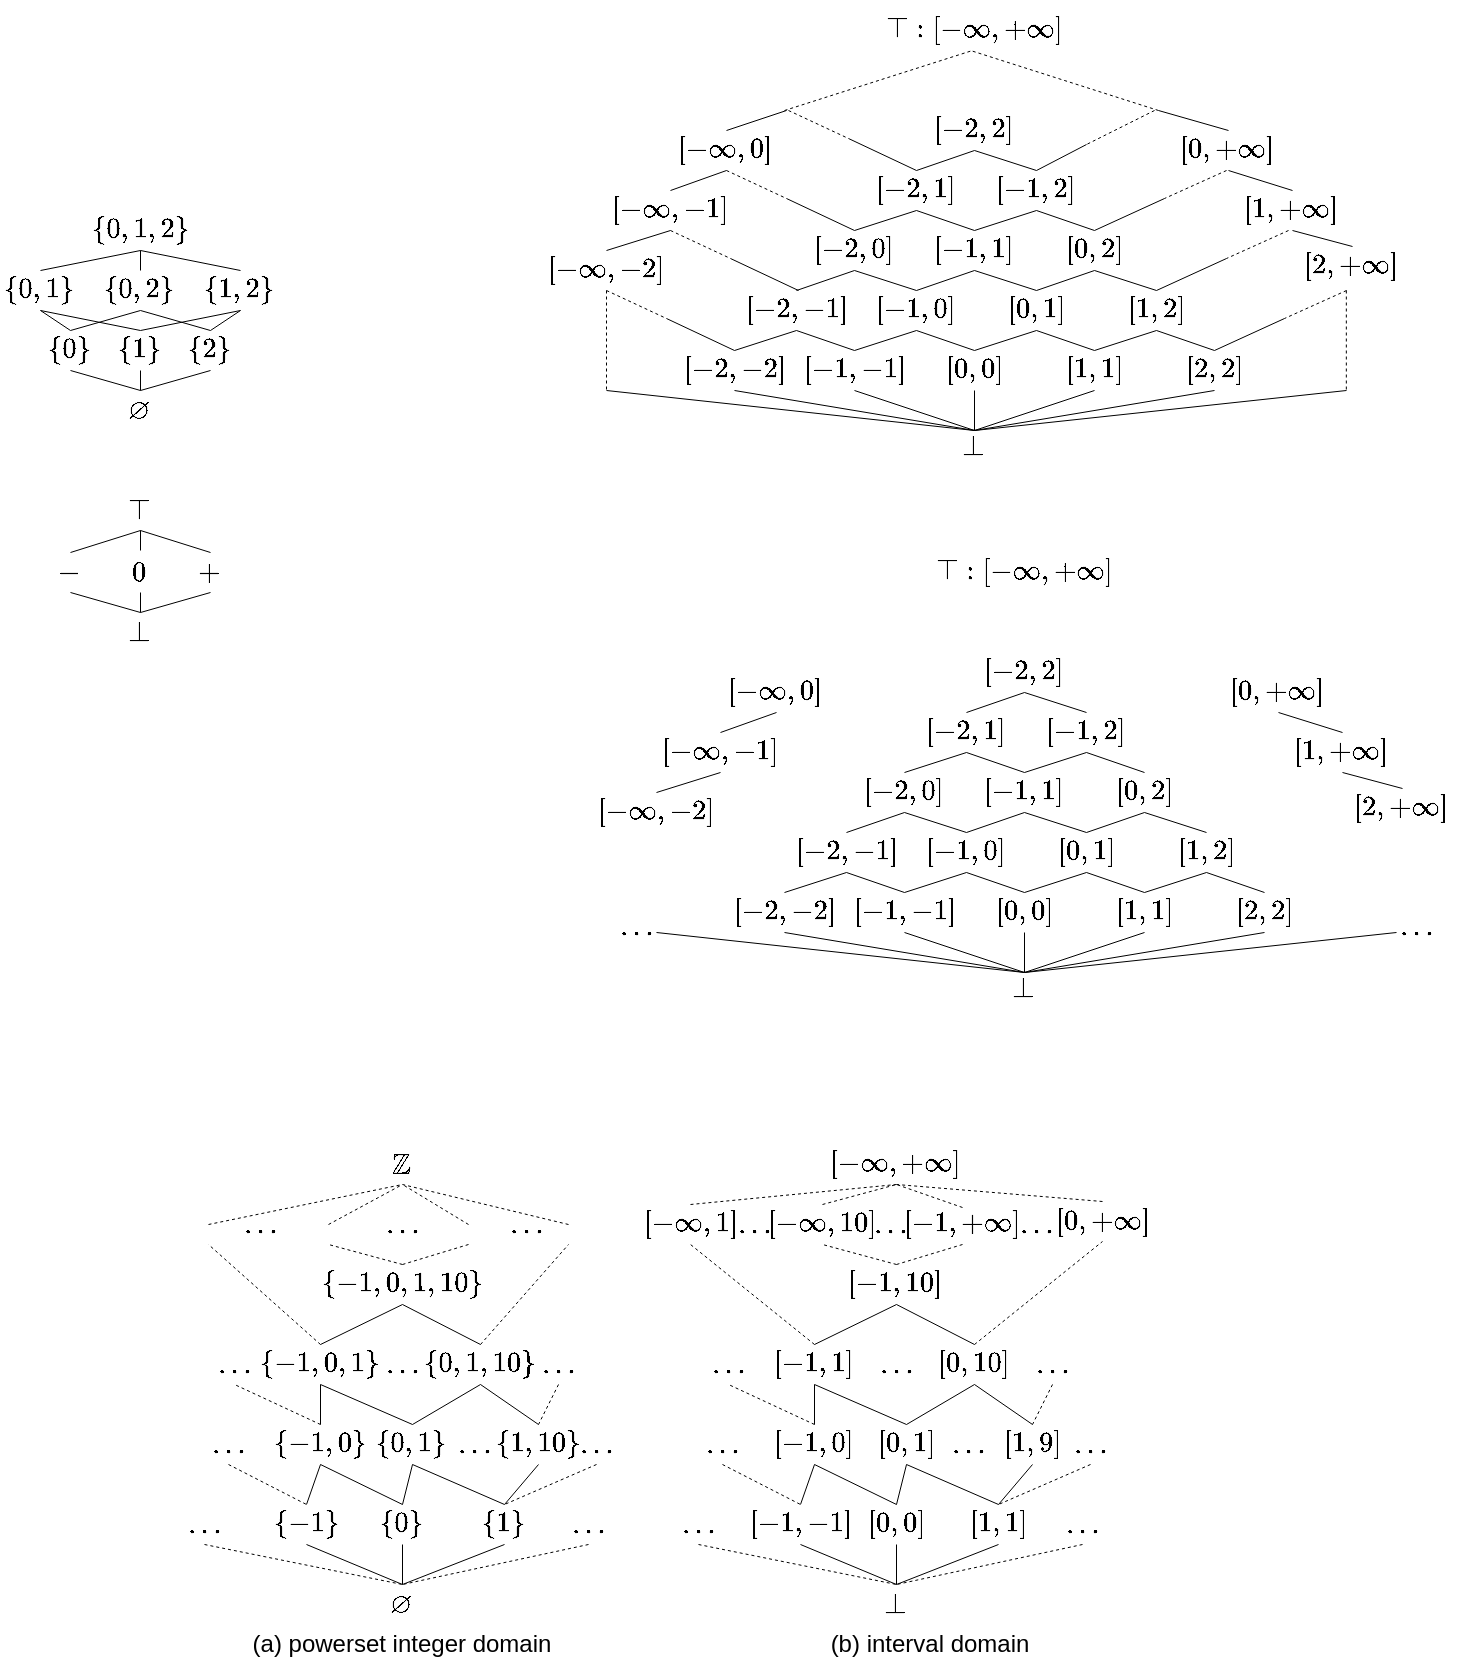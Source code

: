 <mxfile version="20.5.2" type="github" pages="5">
  <diagram id="CMqO4D6JdmUN9mWRwVo_" name="lattice">
    <mxGraphModel dx="1296" dy="793" grid="1" gridSize="10" guides="1" tooltips="1" connect="1" arrows="1" fold="1" page="1" pageScale="1" pageWidth="827" pageHeight="1169" math="1" shadow="0">
      <root>
        <mxCell id="0" />
        <mxCell id="1" parent="0" />
        <mxCell id="nRQ4kLELZCcuz9k8h1SY-1" value="$$\varnothing$$" style="text;html=1;strokeColor=none;fillColor=none;align=center;verticalAlign=middle;whiteSpace=wrap;rounded=0;" parent="1" vertex="1">
          <mxGeometry x="157" y="350" width="20" height="20" as="geometry" />
        </mxCell>
        <mxCell id="nRQ4kLELZCcuz9k8h1SY-2" value="$$\{0\}$$" style="text;html=1;strokeColor=none;fillColor=none;align=center;verticalAlign=middle;whiteSpace=wrap;rounded=0;" parent="1" vertex="1">
          <mxGeometry x="117" y="320" width="30" height="20" as="geometry" />
        </mxCell>
        <mxCell id="nRQ4kLELZCcuz9k8h1SY-3" value="$$\{1\}$$" style="text;html=1;strokeColor=none;fillColor=none;align=center;verticalAlign=middle;whiteSpace=wrap;rounded=0;" parent="1" vertex="1">
          <mxGeometry x="152" y="320" width="30" height="20" as="geometry" />
        </mxCell>
        <mxCell id="nRQ4kLELZCcuz9k8h1SY-4" value="$$\{2\}$$" style="text;html=1;strokeColor=none;fillColor=none;align=center;verticalAlign=middle;whiteSpace=wrap;rounded=0;" parent="1" vertex="1">
          <mxGeometry x="187" y="320" width="30" height="20" as="geometry" />
        </mxCell>
        <mxCell id="nRQ4kLELZCcuz9k8h1SY-7" value="$$\{0, 1\}$$" style="text;html=1;strokeColor=none;fillColor=none;align=center;verticalAlign=middle;whiteSpace=wrap;rounded=0;" parent="1" vertex="1">
          <mxGeometry x="97" y="290" width="40" height="20" as="geometry" />
        </mxCell>
        <mxCell id="nRQ4kLELZCcuz9k8h1SY-8" value="$$\{1, 2\}$$" style="text;html=1;strokeColor=none;fillColor=none;align=center;verticalAlign=middle;whiteSpace=wrap;rounded=0;" parent="1" vertex="1">
          <mxGeometry x="197" y="290" width="40" height="20" as="geometry" />
        </mxCell>
        <mxCell id="nRQ4kLELZCcuz9k8h1SY-9" value="$$\{0, 2\}$$" style="text;html=1;strokeColor=none;fillColor=none;align=center;verticalAlign=middle;whiteSpace=wrap;rounded=0;" parent="1" vertex="1">
          <mxGeometry x="147" y="290" width="40" height="20" as="geometry" />
        </mxCell>
        <mxCell id="nRQ4kLELZCcuz9k8h1SY-12" value="" style="endArrow=none;html=1;rounded=0;exitX=0.5;exitY=0;exitDx=0;exitDy=0;entryX=0.5;entryY=1;entryDx=0;entryDy=0;strokeWidth=0.5;" parent="1" source="nRQ4kLELZCcuz9k8h1SY-1" target="nRQ4kLELZCcuz9k8h1SY-2" edge="1">
          <mxGeometry width="50" height="50" relative="1" as="geometry">
            <mxPoint x="197" y="290" as="sourcePoint" />
            <mxPoint x="247" y="240" as="targetPoint" />
          </mxGeometry>
        </mxCell>
        <mxCell id="nRQ4kLELZCcuz9k8h1SY-14" value="" style="endArrow=none;html=1;rounded=0;exitX=0.5;exitY=0;exitDx=0;exitDy=0;entryX=0.5;entryY=1;entryDx=0;entryDy=0;strokeWidth=0.5;" parent="1" source="nRQ4kLELZCcuz9k8h1SY-1" target="nRQ4kLELZCcuz9k8h1SY-3" edge="1">
          <mxGeometry width="50" height="50" relative="1" as="geometry">
            <mxPoint x="177" y="360" as="sourcePoint" />
            <mxPoint x="142" y="350" as="targetPoint" />
          </mxGeometry>
        </mxCell>
        <mxCell id="nRQ4kLELZCcuz9k8h1SY-15" value="" style="endArrow=none;html=1;rounded=0;exitX=0.5;exitY=0;exitDx=0;exitDy=0;entryX=0.5;entryY=1;entryDx=0;entryDy=0;strokeWidth=0.5;" parent="1" source="nRQ4kLELZCcuz9k8h1SY-1" target="nRQ4kLELZCcuz9k8h1SY-4" edge="1">
          <mxGeometry width="50" height="50" relative="1" as="geometry">
            <mxPoint x="177" y="360" as="sourcePoint" />
            <mxPoint x="177" y="350" as="targetPoint" />
          </mxGeometry>
        </mxCell>
        <mxCell id="nRQ4kLELZCcuz9k8h1SY-17" value="" style="endArrow=none;html=1;rounded=0;exitX=0.5;exitY=1;exitDx=0;exitDy=0;entryX=0.5;entryY=0;entryDx=0;entryDy=0;strokeWidth=0.5;" parent="1" source="nRQ4kLELZCcuz9k8h1SY-7" target="nRQ4kLELZCcuz9k8h1SY-2" edge="1">
          <mxGeometry width="50" height="50" relative="1" as="geometry">
            <mxPoint x="177" y="360" as="sourcePoint" />
            <mxPoint x="142" y="350" as="targetPoint" />
          </mxGeometry>
        </mxCell>
        <mxCell id="nRQ4kLELZCcuz9k8h1SY-18" value="" style="endArrow=none;html=1;rounded=0;exitX=0.5;exitY=1;exitDx=0;exitDy=0;entryX=0.5;entryY=0;entryDx=0;entryDy=0;strokeWidth=0.5;" parent="1" source="nRQ4kLELZCcuz9k8h1SY-7" target="nRQ4kLELZCcuz9k8h1SY-3" edge="1">
          <mxGeometry width="50" height="50" relative="1" as="geometry">
            <mxPoint x="127" y="320" as="sourcePoint" />
            <mxPoint x="142" y="330" as="targetPoint" />
          </mxGeometry>
        </mxCell>
        <mxCell id="nRQ4kLELZCcuz9k8h1SY-20" value="" style="endArrow=none;html=1;rounded=0;exitX=0.5;exitY=1;exitDx=0;exitDy=0;entryX=0.5;entryY=0;entryDx=0;entryDy=0;strokeWidth=0.5;" parent="1" source="nRQ4kLELZCcuz9k8h1SY-9" target="nRQ4kLELZCcuz9k8h1SY-2" edge="1">
          <mxGeometry width="50" height="50" relative="1" as="geometry">
            <mxPoint x="127" y="320" as="sourcePoint" />
            <mxPoint x="177" y="330" as="targetPoint" />
          </mxGeometry>
        </mxCell>
        <mxCell id="nRQ4kLELZCcuz9k8h1SY-21" value="" style="endArrow=none;html=1;rounded=0;exitX=0.5;exitY=1;exitDx=0;exitDy=0;entryX=0.5;entryY=0;entryDx=0;entryDy=0;strokeWidth=0.5;" parent="1" source="nRQ4kLELZCcuz9k8h1SY-9" target="nRQ4kLELZCcuz9k8h1SY-4" edge="1">
          <mxGeometry width="50" height="50" relative="1" as="geometry">
            <mxPoint x="177.0" y="320" as="sourcePoint" />
            <mxPoint x="142" y="330" as="targetPoint" />
          </mxGeometry>
        </mxCell>
        <mxCell id="nRQ4kLELZCcuz9k8h1SY-22" value="" style="endArrow=none;html=1;rounded=0;exitX=0.5;exitY=1;exitDx=0;exitDy=0;entryX=0.5;entryY=0;entryDx=0;entryDy=0;strokeWidth=0.5;" parent="1" source="nRQ4kLELZCcuz9k8h1SY-8" target="nRQ4kLELZCcuz9k8h1SY-3" edge="1">
          <mxGeometry width="50" height="50" relative="1" as="geometry">
            <mxPoint x="127" y="320" as="sourcePoint" />
            <mxPoint x="177" y="330" as="targetPoint" />
          </mxGeometry>
        </mxCell>
        <mxCell id="nRQ4kLELZCcuz9k8h1SY-23" value="" style="endArrow=none;html=1;rounded=0;exitX=0.5;exitY=1;exitDx=0;exitDy=0;entryX=0.5;entryY=0;entryDx=0;entryDy=0;strokeWidth=0.5;" parent="1" source="nRQ4kLELZCcuz9k8h1SY-8" target="nRQ4kLELZCcuz9k8h1SY-4" edge="1">
          <mxGeometry width="50" height="50" relative="1" as="geometry">
            <mxPoint x="227" y="320" as="sourcePoint" />
            <mxPoint x="177" y="330" as="targetPoint" />
          </mxGeometry>
        </mxCell>
        <mxCell id="nRQ4kLELZCcuz9k8h1SY-24" value="$$\{0, 1, 2\}$$" style="text;html=1;strokeColor=none;fillColor=none;align=center;verticalAlign=middle;whiteSpace=wrap;rounded=0;" parent="1" vertex="1">
          <mxGeometry x="142" y="260" width="50" height="20" as="geometry" />
        </mxCell>
        <mxCell id="nRQ4kLELZCcuz9k8h1SY-25" value="" style="endArrow=none;html=1;rounded=0;exitX=0.5;exitY=0;exitDx=0;exitDy=0;entryX=0.5;entryY=1;entryDx=0;entryDy=0;strokeWidth=0.5;" parent="1" source="nRQ4kLELZCcuz9k8h1SY-7" target="nRQ4kLELZCcuz9k8h1SY-24" edge="1">
          <mxGeometry width="50" height="50" relative="1" as="geometry">
            <mxPoint x="127" y="320" as="sourcePoint" />
            <mxPoint x="177" y="330" as="targetPoint" />
          </mxGeometry>
        </mxCell>
        <mxCell id="nRQ4kLELZCcuz9k8h1SY-26" value="" style="endArrow=none;html=1;rounded=0;exitX=0.5;exitY=0;exitDx=0;exitDy=0;entryX=0.5;entryY=1;entryDx=0;entryDy=0;strokeWidth=0.5;" parent="1" source="nRQ4kLELZCcuz9k8h1SY-9" target="nRQ4kLELZCcuz9k8h1SY-24" edge="1">
          <mxGeometry width="50" height="50" relative="1" as="geometry">
            <mxPoint x="127" y="300" as="sourcePoint" />
            <mxPoint x="177.0" y="290" as="targetPoint" />
          </mxGeometry>
        </mxCell>
        <mxCell id="nRQ4kLELZCcuz9k8h1SY-27" value="" style="endArrow=none;html=1;rounded=0;exitX=0.5;exitY=0;exitDx=0;exitDy=0;entryX=0.5;entryY=1;entryDx=0;entryDy=0;strokeWidth=0.5;" parent="1" source="nRQ4kLELZCcuz9k8h1SY-8" target="nRQ4kLELZCcuz9k8h1SY-24" edge="1">
          <mxGeometry width="50" height="50" relative="1" as="geometry">
            <mxPoint x="137" y="310" as="sourcePoint" />
            <mxPoint x="187.0" y="300" as="targetPoint" />
          </mxGeometry>
        </mxCell>
        <mxCell id="Fh3CdVOPGwy5IS5Zzo0W-1" value="$$\perp$$" style="text;html=1;strokeColor=none;fillColor=none;align=center;verticalAlign=middle;whiteSpace=wrap;rounded=0;" parent="1" vertex="1">
          <mxGeometry x="574" y="370" width="20" height="15" as="geometry" />
        </mxCell>
        <mxCell id="Fh3CdVOPGwy5IS5Zzo0W-2" value="$$\top:[-\infty,+\infty]$$" style="text;html=1;strokeColor=none;fillColor=none;align=center;verticalAlign=middle;whiteSpace=wrap;rounded=0;" parent="1" vertex="1">
          <mxGeometry x="539" y="160" width="90" height="20" as="geometry" />
        </mxCell>
        <mxCell id="Fh3CdVOPGwy5IS5Zzo0W-3" value="$$[-2,-2]$$" style="text;html=1;strokeColor=none;fillColor=none;align=center;verticalAlign=middle;whiteSpace=wrap;rounded=0;flipH=1;" parent="1" vertex="1">
          <mxGeometry x="439" y="330" width="50" height="20" as="geometry" />
        </mxCell>
        <mxCell id="Fh3CdVOPGwy5IS5Zzo0W-4" value="$$[-1,-1]$$" style="text;html=1;strokeColor=none;fillColor=none;align=center;verticalAlign=middle;whiteSpace=wrap;rounded=0;flipH=1;" parent="1" vertex="1">
          <mxGeometry x="499" y="330" width="50" height="20" as="geometry" />
        </mxCell>
        <mxCell id="Fh3CdVOPGwy5IS5Zzo0W-5" value="$$[0,0]$$" style="text;html=1;strokeColor=none;fillColor=none;align=center;verticalAlign=middle;whiteSpace=wrap;rounded=0;flipH=1;" parent="1" vertex="1">
          <mxGeometry x="559" y="330" width="50" height="20" as="geometry" />
        </mxCell>
        <mxCell id="Fh3CdVOPGwy5IS5Zzo0W-6" value="$$[1,1]$$" style="text;html=1;strokeColor=none;fillColor=none;align=center;verticalAlign=middle;whiteSpace=wrap;rounded=0;flipH=1;" parent="1" vertex="1">
          <mxGeometry x="619" y="330" width="50" height="20" as="geometry" />
        </mxCell>
        <mxCell id="Fh3CdVOPGwy5IS5Zzo0W-7" value="$$[2,2]$$" style="text;html=1;strokeColor=none;fillColor=none;align=center;verticalAlign=middle;whiteSpace=wrap;rounded=0;flipH=1;" parent="1" vertex="1">
          <mxGeometry x="679" y="330" width="50" height="20" as="geometry" />
        </mxCell>
        <mxCell id="Fh3CdVOPGwy5IS5Zzo0W-8" value="" style="endArrow=none;html=1;rounded=0;exitX=0.5;exitY=1;exitDx=0;exitDy=0;strokeWidth=0.5;entryX=0.5;entryY=0;entryDx=0;entryDy=0;" parent="1" source="Fh3CdVOPGwy5IS5Zzo0W-3" target="Fh3CdVOPGwy5IS5Zzo0W-1" edge="1">
          <mxGeometry width="50" height="50" relative="1" as="geometry">
            <mxPoint x="464" y="390" as="sourcePoint" />
            <mxPoint x="499" y="380" as="targetPoint" />
          </mxGeometry>
        </mxCell>
        <mxCell id="Fh3CdVOPGwy5IS5Zzo0W-9" value="" style="endArrow=none;html=1;rounded=0;exitX=0.5;exitY=1;exitDx=0;exitDy=0;strokeWidth=0.5;entryX=0.5;entryY=0;entryDx=0;entryDy=0;" parent="1" source="Fh3CdVOPGwy5IS5Zzo0W-4" target="Fh3CdVOPGwy5IS5Zzo0W-1" edge="1">
          <mxGeometry width="50" height="50" relative="1" as="geometry">
            <mxPoint x="474" y="360" as="sourcePoint" />
            <mxPoint x="594" y="380" as="targetPoint" />
          </mxGeometry>
        </mxCell>
        <mxCell id="Fh3CdVOPGwy5IS5Zzo0W-10" value="" style="endArrow=none;html=1;rounded=0;exitX=0.5;exitY=1;exitDx=0;exitDy=0;strokeWidth=0.5;entryX=0.5;entryY=0;entryDx=0;entryDy=0;" parent="1" source="Fh3CdVOPGwy5IS5Zzo0W-5" target="Fh3CdVOPGwy5IS5Zzo0W-1" edge="1">
          <mxGeometry width="50" height="50" relative="1" as="geometry">
            <mxPoint x="534" y="360" as="sourcePoint" />
            <mxPoint x="594" y="380" as="targetPoint" />
          </mxGeometry>
        </mxCell>
        <mxCell id="Fh3CdVOPGwy5IS5Zzo0W-11" value="" style="endArrow=none;html=1;rounded=0;exitX=0.5;exitY=1;exitDx=0;exitDy=0;strokeWidth=0.5;entryX=0.5;entryY=0;entryDx=0;entryDy=0;" parent="1" source="Fh3CdVOPGwy5IS5Zzo0W-6" target="Fh3CdVOPGwy5IS5Zzo0W-1" edge="1">
          <mxGeometry width="50" height="50" relative="1" as="geometry">
            <mxPoint x="594" y="360" as="sourcePoint" />
            <mxPoint x="594" y="380" as="targetPoint" />
          </mxGeometry>
        </mxCell>
        <mxCell id="Fh3CdVOPGwy5IS5Zzo0W-12" value="" style="endArrow=none;html=1;rounded=0;exitX=0.5;exitY=1;exitDx=0;exitDy=0;strokeWidth=0.5;entryX=0.5;entryY=0;entryDx=0;entryDy=0;" parent="1" source="Fh3CdVOPGwy5IS5Zzo0W-7" target="Fh3CdVOPGwy5IS5Zzo0W-1" edge="1">
          <mxGeometry width="50" height="50" relative="1" as="geometry">
            <mxPoint x="604" y="370" as="sourcePoint" />
            <mxPoint x="604" y="390" as="targetPoint" />
          </mxGeometry>
        </mxCell>
        <mxCell id="Fh3CdVOPGwy5IS5Zzo0W-13" value="$$[-2,-1]$$" style="text;html=1;strokeColor=none;fillColor=none;align=center;verticalAlign=middle;whiteSpace=wrap;rounded=0;flipH=1;" parent="1" vertex="1">
          <mxGeometry x="470" y="300" width="50" height="20" as="geometry" />
        </mxCell>
        <mxCell id="Fh3CdVOPGwy5IS5Zzo0W-14" value="$$[-1,0]$$" style="text;html=1;strokeColor=none;fillColor=none;align=center;verticalAlign=middle;whiteSpace=wrap;rounded=0;flipH=1;" parent="1" vertex="1">
          <mxGeometry x="530" y="300" width="50" height="20" as="geometry" />
        </mxCell>
        <mxCell id="Fh3CdVOPGwy5IS5Zzo0W-15" value="$$[0,1]$$" style="text;html=1;strokeColor=none;fillColor=none;align=center;verticalAlign=middle;whiteSpace=wrap;rounded=0;flipH=1;" parent="1" vertex="1">
          <mxGeometry x="590" y="300" width="50" height="20" as="geometry" />
        </mxCell>
        <mxCell id="Fh3CdVOPGwy5IS5Zzo0W-16" value="$$[1,2]$$" style="text;html=1;strokeColor=none;fillColor=none;align=center;verticalAlign=middle;whiteSpace=wrap;rounded=0;flipH=1;" parent="1" vertex="1">
          <mxGeometry x="650" y="300" width="50" height="20" as="geometry" />
        </mxCell>
        <mxCell id="Fh3CdVOPGwy5IS5Zzo0W-17" value="" style="endArrow=none;html=1;rounded=0;exitX=0.5;exitY=1;exitDx=0;exitDy=0;strokeWidth=0.5;entryX=0.5;entryY=0;entryDx=0;entryDy=0;" parent="1" source="Fh3CdVOPGwy5IS5Zzo0W-13" target="Fh3CdVOPGwy5IS5Zzo0W-3" edge="1">
          <mxGeometry width="50" height="50" relative="1" as="geometry">
            <mxPoint x="474" y="360" as="sourcePoint" />
            <mxPoint x="594" y="380" as="targetPoint" />
          </mxGeometry>
        </mxCell>
        <mxCell id="Fh3CdVOPGwy5IS5Zzo0W-18" value="" style="endArrow=none;html=1;rounded=0;exitX=0.5;exitY=1;exitDx=0;exitDy=0;strokeWidth=0.5;entryX=0.5;entryY=0;entryDx=0;entryDy=0;" parent="1" source="Fh3CdVOPGwy5IS5Zzo0W-13" target="Fh3CdVOPGwy5IS5Zzo0W-4" edge="1">
          <mxGeometry width="50" height="50" relative="1" as="geometry">
            <mxPoint x="505" y="330" as="sourcePoint" />
            <mxPoint x="474" y="340" as="targetPoint" />
          </mxGeometry>
        </mxCell>
        <mxCell id="Fh3CdVOPGwy5IS5Zzo0W-19" value="" style="endArrow=none;html=1;rounded=0;exitX=0.5;exitY=1;exitDx=0;exitDy=0;strokeWidth=0.5;entryX=0.5;entryY=0;entryDx=0;entryDy=0;" parent="1" source="Fh3CdVOPGwy5IS5Zzo0W-14" target="Fh3CdVOPGwy5IS5Zzo0W-4" edge="1">
          <mxGeometry width="50" height="50" relative="1" as="geometry">
            <mxPoint x="505" y="330" as="sourcePoint" />
            <mxPoint x="534" y="340" as="targetPoint" />
          </mxGeometry>
        </mxCell>
        <mxCell id="Fh3CdVOPGwy5IS5Zzo0W-20" value="" style="endArrow=none;html=1;rounded=0;exitX=0.5;exitY=1;exitDx=0;exitDy=0;strokeWidth=0.5;entryX=0.5;entryY=0;entryDx=0;entryDy=0;" parent="1" source="Fh3CdVOPGwy5IS5Zzo0W-14" target="Fh3CdVOPGwy5IS5Zzo0W-5" edge="1">
          <mxGeometry width="50" height="50" relative="1" as="geometry">
            <mxPoint x="515" y="340" as="sourcePoint" />
            <mxPoint x="544" y="350" as="targetPoint" />
          </mxGeometry>
        </mxCell>
        <mxCell id="Fh3CdVOPGwy5IS5Zzo0W-21" value="" style="endArrow=none;html=1;rounded=0;exitX=0.5;exitY=1;exitDx=0;exitDy=0;strokeWidth=0.5;entryX=0.5;entryY=0;entryDx=0;entryDy=0;" parent="1" source="Fh3CdVOPGwy5IS5Zzo0W-15" target="Fh3CdVOPGwy5IS5Zzo0W-5" edge="1">
          <mxGeometry width="50" height="50" relative="1" as="geometry">
            <mxPoint x="525" y="350" as="sourcePoint" />
            <mxPoint x="554" y="360" as="targetPoint" />
          </mxGeometry>
        </mxCell>
        <mxCell id="Fh3CdVOPGwy5IS5Zzo0W-22" value="" style="endArrow=none;html=1;rounded=0;exitX=0.5;exitY=1;exitDx=0;exitDy=0;strokeWidth=0.5;entryX=0.5;entryY=0;entryDx=0;entryDy=0;" parent="1" source="Fh3CdVOPGwy5IS5Zzo0W-15" target="Fh3CdVOPGwy5IS5Zzo0W-6" edge="1">
          <mxGeometry width="50" height="50" relative="1" as="geometry">
            <mxPoint x="535" y="360" as="sourcePoint" />
            <mxPoint x="564" y="370" as="targetPoint" />
          </mxGeometry>
        </mxCell>
        <mxCell id="Fh3CdVOPGwy5IS5Zzo0W-23" value="" style="endArrow=none;html=1;rounded=0;exitX=0.5;exitY=1;exitDx=0;exitDy=0;strokeWidth=0.5;entryX=0.5;entryY=0;entryDx=0;entryDy=0;" parent="1" source="Fh3CdVOPGwy5IS5Zzo0W-16" target="Fh3CdVOPGwy5IS5Zzo0W-6" edge="1">
          <mxGeometry width="50" height="50" relative="1" as="geometry">
            <mxPoint x="545" y="370" as="sourcePoint" />
            <mxPoint x="574" y="380" as="targetPoint" />
          </mxGeometry>
        </mxCell>
        <mxCell id="Fh3CdVOPGwy5IS5Zzo0W-24" value="" style="endArrow=none;html=1;rounded=0;exitX=0.5;exitY=1;exitDx=0;exitDy=0;strokeWidth=0.5;entryX=0.5;entryY=0;entryDx=0;entryDy=0;" parent="1" source="Fh3CdVOPGwy5IS5Zzo0W-16" target="Fh3CdVOPGwy5IS5Zzo0W-7" edge="1">
          <mxGeometry width="50" height="50" relative="1" as="geometry">
            <mxPoint x="555" y="380" as="sourcePoint" />
            <mxPoint x="584" y="390" as="targetPoint" />
          </mxGeometry>
        </mxCell>
        <mxCell id="Fh3CdVOPGwy5IS5Zzo0W-25" value="$$[-2,0]$$" style="text;html=1;strokeColor=none;fillColor=none;align=center;verticalAlign=middle;whiteSpace=wrap;rounded=0;flipH=1;" parent="1" vertex="1">
          <mxGeometry x="499" y="270" width="50" height="20" as="geometry" />
        </mxCell>
        <mxCell id="Fh3CdVOPGwy5IS5Zzo0W-26" value="$$[-1,1]$$" style="text;html=1;strokeColor=none;fillColor=none;align=center;verticalAlign=middle;whiteSpace=wrap;rounded=0;flipH=1;" parent="1" vertex="1">
          <mxGeometry x="559" y="270" width="50" height="20" as="geometry" />
        </mxCell>
        <mxCell id="Fh3CdVOPGwy5IS5Zzo0W-27" value="$$[0,2]$$" style="text;html=1;strokeColor=none;fillColor=none;align=center;verticalAlign=middle;whiteSpace=wrap;rounded=0;flipH=1;" parent="1" vertex="1">
          <mxGeometry x="619" y="270" width="50" height="20" as="geometry" />
        </mxCell>
        <mxCell id="Fh3CdVOPGwy5IS5Zzo0W-28" value="" style="endArrow=none;html=1;rounded=0;exitX=0.5;exitY=1;exitDx=0;exitDy=0;strokeWidth=0.5;entryX=0.5;entryY=0;entryDx=0;entryDy=0;" parent="1" source="Fh3CdVOPGwy5IS5Zzo0W-25" target="Fh3CdVOPGwy5IS5Zzo0W-13" edge="1">
          <mxGeometry width="50" height="50" relative="1" as="geometry">
            <mxPoint x="505" y="330" as="sourcePoint" />
            <mxPoint x="474" y="340" as="targetPoint" />
          </mxGeometry>
        </mxCell>
        <mxCell id="Fh3CdVOPGwy5IS5Zzo0W-29" value="" style="endArrow=none;html=1;rounded=0;exitX=0.5;exitY=1;exitDx=0;exitDy=0;strokeWidth=0.5;entryX=0.5;entryY=0;entryDx=0;entryDy=0;" parent="1" source="Fh3CdVOPGwy5IS5Zzo0W-25" target="Fh3CdVOPGwy5IS5Zzo0W-14" edge="1">
          <mxGeometry width="50" height="50" relative="1" as="geometry">
            <mxPoint x="515" y="340" as="sourcePoint" />
            <mxPoint x="484" y="350" as="targetPoint" />
          </mxGeometry>
        </mxCell>
        <mxCell id="Fh3CdVOPGwy5IS5Zzo0W-30" value="" style="endArrow=none;html=1;rounded=0;exitX=0.5;exitY=1;exitDx=0;exitDy=0;strokeWidth=0.5;entryX=0.5;entryY=0;entryDx=0;entryDy=0;" parent="1" source="Fh3CdVOPGwy5IS5Zzo0W-26" target="Fh3CdVOPGwy5IS5Zzo0W-14" edge="1">
          <mxGeometry width="50" height="50" relative="1" as="geometry">
            <mxPoint x="525" y="350" as="sourcePoint" />
            <mxPoint x="494" y="360" as="targetPoint" />
          </mxGeometry>
        </mxCell>
        <mxCell id="Fh3CdVOPGwy5IS5Zzo0W-31" value="" style="endArrow=none;html=1;rounded=0;exitX=0.5;exitY=1;exitDx=0;exitDy=0;strokeWidth=0.5;entryX=0.5;entryY=0;entryDx=0;entryDy=0;" parent="1" source="Fh3CdVOPGwy5IS5Zzo0W-26" target="Fh3CdVOPGwy5IS5Zzo0W-15" edge="1">
          <mxGeometry width="50" height="50" relative="1" as="geometry">
            <mxPoint x="535" y="360" as="sourcePoint" />
            <mxPoint x="504" y="370" as="targetPoint" />
          </mxGeometry>
        </mxCell>
        <mxCell id="Fh3CdVOPGwy5IS5Zzo0W-32" value="" style="endArrow=none;html=1;rounded=0;exitX=0.5;exitY=1;exitDx=0;exitDy=0;strokeWidth=0.5;entryX=0.5;entryY=0;entryDx=0;entryDy=0;" parent="1" source="Fh3CdVOPGwy5IS5Zzo0W-27" target="Fh3CdVOPGwy5IS5Zzo0W-15" edge="1">
          <mxGeometry width="50" height="50" relative="1" as="geometry">
            <mxPoint x="594" y="300" as="sourcePoint" />
            <mxPoint x="625" y="310" as="targetPoint" />
          </mxGeometry>
        </mxCell>
        <mxCell id="Fh3CdVOPGwy5IS5Zzo0W-33" value="" style="endArrow=none;html=1;rounded=0;exitX=0.5;exitY=1;exitDx=0;exitDy=0;strokeWidth=0.5;entryX=0.5;entryY=0;entryDx=0;entryDy=0;" parent="1" source="Fh3CdVOPGwy5IS5Zzo0W-27" target="Fh3CdVOPGwy5IS5Zzo0W-16" edge="1">
          <mxGeometry width="50" height="50" relative="1" as="geometry">
            <mxPoint x="604" y="310" as="sourcePoint" />
            <mxPoint x="635" y="320" as="targetPoint" />
          </mxGeometry>
        </mxCell>
        <mxCell id="Fh3CdVOPGwy5IS5Zzo0W-34" value="$$[-2,1]$$" style="text;html=1;strokeColor=none;fillColor=none;align=center;verticalAlign=middle;whiteSpace=wrap;rounded=0;flipH=1;" parent="1" vertex="1">
          <mxGeometry x="530" y="240" width="50" height="20" as="geometry" />
        </mxCell>
        <mxCell id="Fh3CdVOPGwy5IS5Zzo0W-35" value="$$[-1,2]$$" style="text;html=1;strokeColor=none;fillColor=none;align=center;verticalAlign=middle;whiteSpace=wrap;rounded=0;flipH=1;" parent="1" vertex="1">
          <mxGeometry x="590" y="240" width="50" height="20" as="geometry" />
        </mxCell>
        <mxCell id="Fh3CdVOPGwy5IS5Zzo0W-36" value="" style="endArrow=none;html=1;rounded=0;exitX=0.5;exitY=1;exitDx=0;exitDy=0;strokeWidth=0.5;entryX=0.5;entryY=0;entryDx=0;entryDy=0;" parent="1" source="Fh3CdVOPGwy5IS5Zzo0W-34" target="Fh3CdVOPGwy5IS5Zzo0W-25" edge="1">
          <mxGeometry width="50" height="50" relative="1" as="geometry">
            <mxPoint x="534" y="300" as="sourcePoint" />
            <mxPoint x="505" y="310" as="targetPoint" />
          </mxGeometry>
        </mxCell>
        <mxCell id="Fh3CdVOPGwy5IS5Zzo0W-38" value="" style="endArrow=none;html=1;rounded=0;exitX=0.5;exitY=1;exitDx=0;exitDy=0;strokeWidth=0.5;entryX=0.5;entryY=0;entryDx=0;entryDy=0;" parent="1" source="Fh3CdVOPGwy5IS5Zzo0W-34" target="Fh3CdVOPGwy5IS5Zzo0W-26" edge="1">
          <mxGeometry width="50" height="50" relative="1" as="geometry">
            <mxPoint x="544" y="310" as="sourcePoint" />
            <mxPoint x="515" y="320" as="targetPoint" />
          </mxGeometry>
        </mxCell>
        <mxCell id="Fh3CdVOPGwy5IS5Zzo0W-39" value="" style="endArrow=none;html=1;rounded=0;exitX=0.5;exitY=1;exitDx=0;exitDy=0;strokeWidth=0.5;entryX=0.5;entryY=0;entryDx=0;entryDy=0;" parent="1" source="Fh3CdVOPGwy5IS5Zzo0W-35" target="Fh3CdVOPGwy5IS5Zzo0W-26" edge="1">
          <mxGeometry width="50" height="50" relative="1" as="geometry">
            <mxPoint x="565" y="270" as="sourcePoint" />
            <mxPoint x="594" y="280" as="targetPoint" />
          </mxGeometry>
        </mxCell>
        <mxCell id="Fh3CdVOPGwy5IS5Zzo0W-40" value="" style="endArrow=none;html=1;rounded=0;exitX=0.5;exitY=1;exitDx=0;exitDy=0;strokeWidth=0.5;entryX=0.5;entryY=0;entryDx=0;entryDy=0;" parent="1" source="Fh3CdVOPGwy5IS5Zzo0W-35" target="Fh3CdVOPGwy5IS5Zzo0W-27" edge="1">
          <mxGeometry width="50" height="50" relative="1" as="geometry">
            <mxPoint x="575" y="280" as="sourcePoint" />
            <mxPoint x="604" y="290" as="targetPoint" />
          </mxGeometry>
        </mxCell>
        <mxCell id="Fh3CdVOPGwy5IS5Zzo0W-41" value="$$[-2,2]$$" style="text;html=1;strokeColor=none;fillColor=none;align=center;verticalAlign=middle;whiteSpace=wrap;rounded=0;flipH=1;" parent="1" vertex="1">
          <mxGeometry x="559" y="210" width="50" height="20" as="geometry" />
        </mxCell>
        <mxCell id="Fh3CdVOPGwy5IS5Zzo0W-42" value="" style="endArrow=none;html=1;rounded=0;exitX=0.5;exitY=1;exitDx=0;exitDy=0;strokeWidth=0.5;entryX=0.5;entryY=0;entryDx=0;entryDy=0;" parent="1" source="Fh3CdVOPGwy5IS5Zzo0W-41" target="Fh3CdVOPGwy5IS5Zzo0W-34" edge="1">
          <mxGeometry width="50" height="50" relative="1" as="geometry">
            <mxPoint x="565" y="270" as="sourcePoint" />
            <mxPoint x="534" y="280" as="targetPoint" />
          </mxGeometry>
        </mxCell>
        <mxCell id="Fh3CdVOPGwy5IS5Zzo0W-43" value="" style="endArrow=none;html=1;rounded=0;exitX=0.5;exitY=1;exitDx=0;exitDy=0;strokeWidth=0.5;entryX=0.5;entryY=0;entryDx=0;entryDy=0;" parent="1" source="Fh3CdVOPGwy5IS5Zzo0W-41" target="Fh3CdVOPGwy5IS5Zzo0W-35" edge="1">
          <mxGeometry width="50" height="50" relative="1" as="geometry">
            <mxPoint x="575" y="280" as="sourcePoint" />
            <mxPoint x="544" y="290" as="targetPoint" />
          </mxGeometry>
        </mxCell>
        <mxCell id="Fh3CdVOPGwy5IS5Zzo0W-44" value="$$[-\infty,-2]$$" style="text;html=1;strokeColor=none;fillColor=none;align=center;verticalAlign=middle;whiteSpace=wrap;rounded=0;flipH=1;" parent="1" vertex="1">
          <mxGeometry x="375" y="280" width="50" height="20" as="geometry" />
        </mxCell>
        <mxCell id="Fh3CdVOPGwy5IS5Zzo0W-45" value="$$[-\infty,-1]$$" style="text;html=1;strokeColor=none;fillColor=none;align=center;verticalAlign=middle;whiteSpace=wrap;rounded=0;flipH=1;" parent="1" vertex="1">
          <mxGeometry x="407" y="250" width="50" height="20" as="geometry" />
        </mxCell>
        <mxCell id="Fh3CdVOPGwy5IS5Zzo0W-46" value="$$[-\infty,0]$$" style="text;html=1;strokeColor=none;fillColor=none;align=center;verticalAlign=middle;whiteSpace=wrap;rounded=0;flipH=1;" parent="1" vertex="1">
          <mxGeometry x="435" y="220" width="50" height="20" as="geometry" />
        </mxCell>
        <mxCell id="Fh3CdVOPGwy5IS5Zzo0W-47" value="$$[1,+\infty]$$" style="text;html=1;strokeColor=none;fillColor=none;align=center;verticalAlign=middle;whiteSpace=wrap;rounded=0;flipH=1;" parent="1" vertex="1">
          <mxGeometry x="718" y="250" width="50" height="20" as="geometry" />
        </mxCell>
        <mxCell id="Fh3CdVOPGwy5IS5Zzo0W-48" value="$$[0,+\infty]$$" style="text;html=1;strokeColor=none;fillColor=none;align=center;verticalAlign=middle;whiteSpace=wrap;rounded=0;flipH=1;" parent="1" vertex="1">
          <mxGeometry x="686" y="220" width="50" height="20" as="geometry" />
        </mxCell>
        <mxCell id="Fh3CdVOPGwy5IS5Zzo0W-49" value="$$[2,+\infty]$$" style="text;html=1;strokeColor=none;fillColor=none;align=center;verticalAlign=middle;whiteSpace=wrap;rounded=0;flipH=1;" parent="1" vertex="1">
          <mxGeometry x="748" y="278" width="50" height="20" as="geometry" />
        </mxCell>
        <mxCell id="Fh3CdVOPGwy5IS5Zzo0W-50" value="" style="endArrow=none;html=1;rounded=0;strokeWidth=0.5;entryX=0.5;entryY=0;entryDx=0;entryDy=0;" parent="1" target="Fh3CdVOPGwy5IS5Zzo0W-1" edge="1">
          <mxGeometry width="50" height="50" relative="1" as="geometry">
            <mxPoint x="400" y="350" as="sourcePoint" />
            <mxPoint x="594" y="380" as="targetPoint" />
          </mxGeometry>
        </mxCell>
        <mxCell id="Fh3CdVOPGwy5IS5Zzo0W-51" value="" style="endArrow=none;html=1;rounded=0;strokeWidth=0.5;exitX=0.5;exitY=1;exitDx=0;exitDy=0;dashed=1;" parent="1" source="Fh3CdVOPGwy5IS5Zzo0W-44" edge="1">
          <mxGeometry width="50" height="50" relative="1" as="geometry">
            <mxPoint x="409.167" y="360" as="sourcePoint" />
            <mxPoint x="400" y="350" as="targetPoint" />
          </mxGeometry>
        </mxCell>
        <mxCell id="Fh3CdVOPGwy5IS5Zzo0W-52" value="" style="endArrow=none;html=1;rounded=0;strokeWidth=0.5;entryX=0.5;entryY=0;entryDx=0;entryDy=0;" parent="1" target="Fh3CdVOPGwy5IS5Zzo0W-3" edge="1">
          <mxGeometry width="50" height="50" relative="1" as="geometry">
            <mxPoint x="430" y="314" as="sourcePoint" />
            <mxPoint x="410" y="360" as="targetPoint" />
          </mxGeometry>
        </mxCell>
        <mxCell id="Fh3CdVOPGwy5IS5Zzo0W-53" value="" style="endArrow=none;html=1;rounded=0;strokeWidth=0.5;exitX=0.5;exitY=1;exitDx=0;exitDy=0;dashed=1;" parent="1" source="Fh3CdVOPGwy5IS5Zzo0W-44" edge="1">
          <mxGeometry width="50" height="50" relative="1" as="geometry">
            <mxPoint x="396" y="310" as="sourcePoint" />
            <mxPoint x="430" y="314" as="targetPoint" />
          </mxGeometry>
        </mxCell>
        <mxCell id="Fh3CdVOPGwy5IS5Zzo0W-55" value="" style="endArrow=none;html=1;rounded=0;strokeWidth=0.5;entryX=0.5;entryY=0;entryDx=0;entryDy=0;" parent="1" edge="1">
          <mxGeometry width="50" height="50" relative="1" as="geometry">
            <mxPoint x="462" y="284" as="sourcePoint" />
            <mxPoint x="496" y="300" as="targetPoint" />
          </mxGeometry>
        </mxCell>
        <mxCell id="Fh3CdVOPGwy5IS5Zzo0W-56" value="" style="endArrow=none;html=1;rounded=0;strokeWidth=0.5;exitX=0.5;exitY=1;exitDx=0;exitDy=0;dashed=1;" parent="1" edge="1">
          <mxGeometry width="50" height="50" relative="1" as="geometry">
            <mxPoint x="432" y="270" as="sourcePoint" />
            <mxPoint x="462" y="284" as="targetPoint" />
          </mxGeometry>
        </mxCell>
        <mxCell id="Fh3CdVOPGwy5IS5Zzo0W-57" value="" style="endArrow=none;html=1;rounded=0;strokeWidth=0.5;entryX=0.5;entryY=0;entryDx=0;entryDy=0;" parent="1" edge="1">
          <mxGeometry width="50" height="50" relative="1" as="geometry">
            <mxPoint x="490.0" y="254" as="sourcePoint" />
            <mxPoint x="524.0" y="270" as="targetPoint" />
          </mxGeometry>
        </mxCell>
        <mxCell id="Fh3CdVOPGwy5IS5Zzo0W-58" value="" style="endArrow=none;html=1;rounded=0;strokeWidth=0.5;exitX=0.5;exitY=1;exitDx=0;exitDy=0;dashed=1;" parent="1" edge="1">
          <mxGeometry width="50" height="50" relative="1" as="geometry">
            <mxPoint x="460" y="240" as="sourcePoint" />
            <mxPoint x="490.0" y="254" as="targetPoint" />
          </mxGeometry>
        </mxCell>
        <mxCell id="Fh3CdVOPGwy5IS5Zzo0W-59" value="" style="endArrow=none;html=1;rounded=0;strokeWidth=0.5;exitX=0.5;exitY=0;exitDx=0;exitDy=0;entryX=0.5;entryY=1;entryDx=0;entryDy=0;" parent="1" source="Fh3CdVOPGwy5IS5Zzo0W-44" target="Fh3CdVOPGwy5IS5Zzo0W-45" edge="1">
          <mxGeometry width="50" height="50" relative="1" as="geometry">
            <mxPoint x="410" y="310" as="sourcePoint" />
            <mxPoint x="440" y="324" as="targetPoint" />
          </mxGeometry>
        </mxCell>
        <mxCell id="Fh3CdVOPGwy5IS5Zzo0W-60" value="" style="endArrow=none;html=1;rounded=0;strokeWidth=0.5;exitX=0.5;exitY=0;exitDx=0;exitDy=0;entryX=0.5;entryY=1;entryDx=0;entryDy=0;" parent="1" source="Fh3CdVOPGwy5IS5Zzo0W-45" target="Fh3CdVOPGwy5IS5Zzo0W-46" edge="1">
          <mxGeometry width="50" height="50" relative="1" as="geometry">
            <mxPoint x="420" y="320" as="sourcePoint" />
            <mxPoint x="450" y="334" as="targetPoint" />
          </mxGeometry>
        </mxCell>
        <mxCell id="Fh3CdVOPGwy5IS5Zzo0W-61" value="" style="endArrow=none;html=1;rounded=0;strokeWidth=0.5;entryX=0.5;entryY=0;entryDx=0;entryDy=0;" parent="1" edge="1">
          <mxGeometry width="50" height="50" relative="1" as="geometry">
            <mxPoint x="521" y="224" as="sourcePoint" />
            <mxPoint x="555" y="240" as="targetPoint" />
          </mxGeometry>
        </mxCell>
        <mxCell id="Fh3CdVOPGwy5IS5Zzo0W-62" value="" style="endArrow=none;html=1;rounded=0;strokeWidth=0.5;exitX=0.5;exitY=1;exitDx=0;exitDy=0;dashed=1;" parent="1" edge="1">
          <mxGeometry width="50" height="50" relative="1" as="geometry">
            <mxPoint x="491" y="210" as="sourcePoint" />
            <mxPoint x="521" y="224" as="targetPoint" />
          </mxGeometry>
        </mxCell>
        <mxCell id="Fh3CdVOPGwy5IS5Zzo0W-63" value="" style="endArrow=none;html=1;rounded=0;strokeWidth=0.5;exitX=0.5;exitY=0;exitDx=0;exitDy=0;" parent="1" source="Fh3CdVOPGwy5IS5Zzo0W-46" edge="1">
          <mxGeometry width="50" height="50" relative="1" as="geometry">
            <mxPoint x="460" y="223" as="sourcePoint" />
            <mxPoint x="490" y="210" as="targetPoint" />
          </mxGeometry>
        </mxCell>
        <mxCell id="Fh3CdVOPGwy5IS5Zzo0W-65" value="" style="endArrow=none;html=1;rounded=0;strokeWidth=0.5;exitX=0.5;exitY=0;exitDx=0;exitDy=0;entryX=0.5;entryY=1;entryDx=0;entryDy=0;dashed=1;" parent="1" edge="1">
          <mxGeometry width="50" height="50" relative="1" as="geometry">
            <mxPoint x="489" y="210" as="sourcePoint" />
            <mxPoint x="583.0" y="180" as="targetPoint" />
          </mxGeometry>
        </mxCell>
        <mxCell id="Fh3CdVOPGwy5IS5Zzo0W-66" value="" style="endArrow=none;html=1;rounded=0;strokeWidth=0.5;exitX=0.5;exitY=0;exitDx=0;exitDy=0;" parent="1" source="Fh3CdVOPGwy5IS5Zzo0W-48" edge="1">
          <mxGeometry width="50" height="50" relative="1" as="geometry">
            <mxPoint x="706" y="220" as="sourcePoint" />
            <mxPoint x="676" y="210" as="targetPoint" />
          </mxGeometry>
        </mxCell>
        <mxCell id="Fh3CdVOPGwy5IS5Zzo0W-67" value="" style="endArrow=none;html=1;rounded=0;strokeWidth=0.5;exitX=0.5;exitY=0;exitDx=0;exitDy=0;entryX=0.5;entryY=1;entryDx=0;entryDy=0;dashed=1;" parent="1" edge="1">
          <mxGeometry width="50" height="50" relative="1" as="geometry">
            <mxPoint x="676.0" y="210" as="sourcePoint" />
            <mxPoint x="582" y="180" as="targetPoint" />
          </mxGeometry>
        </mxCell>
        <mxCell id="Fh3CdVOPGwy5IS5Zzo0W-72" value="" style="endArrow=none;html=1;rounded=0;strokeWidth=0.5;entryX=0.5;entryY=0;entryDx=0;entryDy=0;" parent="1" target="Fh3CdVOPGwy5IS5Zzo0W-27" edge="1">
          <mxGeometry width="50" height="50" relative="1" as="geometry">
            <mxPoint x="679" y="254" as="sourcePoint" />
            <mxPoint x="645" y="270" as="targetPoint" />
          </mxGeometry>
        </mxCell>
        <mxCell id="Fh3CdVOPGwy5IS5Zzo0W-73" value="" style="endArrow=none;html=1;rounded=0;strokeWidth=0.5;exitX=0.5;exitY=1;exitDx=0;exitDy=0;dashed=1;" parent="1" edge="1">
          <mxGeometry width="50" height="50" relative="1" as="geometry">
            <mxPoint x="710" y="240" as="sourcePoint" />
            <mxPoint x="679" y="254" as="targetPoint" />
          </mxGeometry>
        </mxCell>
        <mxCell id="Fh3CdVOPGwy5IS5Zzo0W-74" value="" style="endArrow=none;html=1;rounded=0;strokeWidth=0.5;entryX=0.5;entryY=0;entryDx=0;entryDy=0;" parent="1" edge="1">
          <mxGeometry width="50" height="50" relative="1" as="geometry">
            <mxPoint x="640" y="227" as="sourcePoint" />
            <mxPoint x="615" y="240" as="targetPoint" />
          </mxGeometry>
        </mxCell>
        <mxCell id="Fh3CdVOPGwy5IS5Zzo0W-75" value="" style="endArrow=none;html=1;rounded=0;strokeWidth=0.5;dashed=1;" parent="1" edge="1">
          <mxGeometry width="50" height="50" relative="1" as="geometry">
            <mxPoint x="674" y="210" as="sourcePoint" />
            <mxPoint x="640" y="227" as="targetPoint" />
          </mxGeometry>
        </mxCell>
        <mxCell id="Fh3CdVOPGwy5IS5Zzo0W-76" value="" style="endArrow=none;html=1;rounded=0;strokeWidth=0.5;entryX=0.5;entryY=0;entryDx=0;entryDy=0;" parent="1" edge="1">
          <mxGeometry width="50" height="50" relative="1" as="geometry">
            <mxPoint x="710" y="284" as="sourcePoint" />
            <mxPoint x="675" y="300" as="targetPoint" />
          </mxGeometry>
        </mxCell>
        <mxCell id="Fh3CdVOPGwy5IS5Zzo0W-77" value="" style="endArrow=none;html=1;rounded=0;strokeWidth=0.5;exitX=0.5;exitY=1;exitDx=0;exitDy=0;dashed=1;" parent="1" edge="1">
          <mxGeometry width="50" height="50" relative="1" as="geometry">
            <mxPoint x="741" y="270" as="sourcePoint" />
            <mxPoint x="710" y="284" as="targetPoint" />
          </mxGeometry>
        </mxCell>
        <mxCell id="Fh3CdVOPGwy5IS5Zzo0W-78" value="" style="endArrow=none;html=1;rounded=0;strokeWidth=0.5;entryX=0.5;entryY=0;entryDx=0;entryDy=0;" parent="1" edge="1">
          <mxGeometry width="50" height="50" relative="1" as="geometry">
            <mxPoint x="739" y="314" as="sourcePoint" />
            <mxPoint x="704" y="330" as="targetPoint" />
          </mxGeometry>
        </mxCell>
        <mxCell id="Fh3CdVOPGwy5IS5Zzo0W-79" value="" style="endArrow=none;html=1;rounded=0;strokeWidth=0.5;exitX=0.5;exitY=1;exitDx=0;exitDy=0;dashed=1;" parent="1" edge="1">
          <mxGeometry width="50" height="50" relative="1" as="geometry">
            <mxPoint x="770" y="300" as="sourcePoint" />
            <mxPoint x="739" y="314" as="targetPoint" />
          </mxGeometry>
        </mxCell>
        <mxCell id="Fh3CdVOPGwy5IS5Zzo0W-80" value="" style="endArrow=none;html=1;rounded=0;strokeWidth=0.5;exitX=0.5;exitY=1;exitDx=0;exitDy=0;entryX=0.5;entryY=0;entryDx=0;entryDy=0;" parent="1" source="Fh3CdVOPGwy5IS5Zzo0W-48" target="Fh3CdVOPGwy5IS5Zzo0W-47" edge="1">
          <mxGeometry width="50" height="50" relative="1" as="geometry">
            <mxPoint x="708" y="210" as="sourcePoint" />
            <mxPoint x="736" y="200" as="targetPoint" />
          </mxGeometry>
        </mxCell>
        <mxCell id="Fh3CdVOPGwy5IS5Zzo0W-82" value="" style="endArrow=none;html=1;rounded=0;strokeWidth=0.5;exitX=0.5;exitY=1;exitDx=0;exitDy=0;entryX=0.5;entryY=0;entryDx=0;entryDy=0;" parent="1" source="Fh3CdVOPGwy5IS5Zzo0W-47" target="Fh3CdVOPGwy5IS5Zzo0W-49" edge="1">
          <mxGeometry width="50" height="50" relative="1" as="geometry">
            <mxPoint x="795" y="260" as="sourcePoint" />
            <mxPoint x="827" y="270" as="targetPoint" />
          </mxGeometry>
        </mxCell>
        <mxCell id="Fh3CdVOPGwy5IS5Zzo0W-83" value="" style="endArrow=none;html=1;rounded=0;strokeWidth=0.5;entryX=0.5;entryY=0;entryDx=0;entryDy=0;" parent="1" target="Fh3CdVOPGwy5IS5Zzo0W-1" edge="1">
          <mxGeometry width="50" height="50" relative="1" as="geometry">
            <mxPoint x="770" y="350" as="sourcePoint" />
            <mxPoint x="594" y="380" as="targetPoint" />
          </mxGeometry>
        </mxCell>
        <mxCell id="Fh3CdVOPGwy5IS5Zzo0W-84" value="" style="endArrow=none;html=1;rounded=0;strokeWidth=0.5;exitX=0.5;exitY=1;exitDx=0;exitDy=0;dashed=1;" parent="1" edge="1">
          <mxGeometry width="50" height="50" relative="1" as="geometry">
            <mxPoint x="769.92" y="300" as="sourcePoint" />
            <mxPoint x="769.92" y="350" as="targetPoint" />
          </mxGeometry>
        </mxCell>
        <mxCell id="sGlQ9v_K4aMbjmSwFlj5-1" value="$$\perp$$" style="text;html=1;strokeColor=none;fillColor=none;align=center;verticalAlign=middle;whiteSpace=wrap;rounded=0;" parent="1" vertex="1">
          <mxGeometry x="157" y="461" width="20" height="20" as="geometry" />
        </mxCell>
        <mxCell id="sGlQ9v_K4aMbjmSwFlj5-2" value="$$-$$" style="text;html=1;strokeColor=none;fillColor=none;align=center;verticalAlign=middle;whiteSpace=wrap;rounded=0;" parent="1" vertex="1">
          <mxGeometry x="117" y="431" width="30" height="20" as="geometry" />
        </mxCell>
        <mxCell id="sGlQ9v_K4aMbjmSwFlj5-3" value="$$0$$" style="text;html=1;strokeColor=none;fillColor=none;align=center;verticalAlign=middle;whiteSpace=wrap;rounded=0;" parent="1" vertex="1">
          <mxGeometry x="152" y="431" width="30" height="20" as="geometry" />
        </mxCell>
        <mxCell id="sGlQ9v_K4aMbjmSwFlj5-4" value="$$+$$" style="text;html=1;strokeColor=none;fillColor=none;align=center;verticalAlign=middle;whiteSpace=wrap;rounded=0;" parent="1" vertex="1">
          <mxGeometry x="187" y="431" width="30" height="20" as="geometry" />
        </mxCell>
        <mxCell id="sGlQ9v_K4aMbjmSwFlj5-8" value="" style="endArrow=none;html=1;rounded=0;exitX=0.5;exitY=0;exitDx=0;exitDy=0;entryX=0.5;entryY=1;entryDx=0;entryDy=0;strokeWidth=0.5;" parent="1" source="sGlQ9v_K4aMbjmSwFlj5-1" target="sGlQ9v_K4aMbjmSwFlj5-2" edge="1">
          <mxGeometry width="50" height="50" relative="1" as="geometry">
            <mxPoint x="197" y="401" as="sourcePoint" />
            <mxPoint x="247" y="351" as="targetPoint" />
          </mxGeometry>
        </mxCell>
        <mxCell id="sGlQ9v_K4aMbjmSwFlj5-9" value="" style="endArrow=none;html=1;rounded=0;exitX=0.5;exitY=0;exitDx=0;exitDy=0;entryX=0.5;entryY=1;entryDx=0;entryDy=0;strokeWidth=0.5;" parent="1" source="sGlQ9v_K4aMbjmSwFlj5-1" target="sGlQ9v_K4aMbjmSwFlj5-3" edge="1">
          <mxGeometry width="50" height="50" relative="1" as="geometry">
            <mxPoint x="177" y="471" as="sourcePoint" />
            <mxPoint x="142" y="461" as="targetPoint" />
          </mxGeometry>
        </mxCell>
        <mxCell id="sGlQ9v_K4aMbjmSwFlj5-10" value="" style="endArrow=none;html=1;rounded=0;exitX=0.5;exitY=0;exitDx=0;exitDy=0;entryX=0.5;entryY=1;entryDx=0;entryDy=0;strokeWidth=0.5;" parent="1" source="sGlQ9v_K4aMbjmSwFlj5-1" target="sGlQ9v_K4aMbjmSwFlj5-4" edge="1">
          <mxGeometry width="50" height="50" relative="1" as="geometry">
            <mxPoint x="177" y="471" as="sourcePoint" />
            <mxPoint x="177" y="461" as="targetPoint" />
          </mxGeometry>
        </mxCell>
        <mxCell id="sGlQ9v_K4aMbjmSwFlj5-17" value="$$\top$$" style="text;html=1;strokeColor=none;fillColor=none;align=center;verticalAlign=middle;whiteSpace=wrap;rounded=0;" parent="1" vertex="1">
          <mxGeometry x="142" y="400" width="50" height="20" as="geometry" />
        </mxCell>
        <mxCell id="sGlQ9v_K4aMbjmSwFlj5-18" value="" style="endArrow=none;html=1;rounded=0;exitX=0.5;exitY=0;exitDx=0;exitDy=0;entryX=0.5;entryY=1;entryDx=0;entryDy=0;strokeWidth=0.5;" parent="1" source="sGlQ9v_K4aMbjmSwFlj5-2" target="sGlQ9v_K4aMbjmSwFlj5-17" edge="1">
          <mxGeometry width="50" height="50" relative="1" as="geometry">
            <mxPoint x="117" y="430" as="sourcePoint" />
            <mxPoint x="177" y="470" as="targetPoint" />
          </mxGeometry>
        </mxCell>
        <mxCell id="sGlQ9v_K4aMbjmSwFlj5-19" value="" style="endArrow=none;html=1;rounded=0;exitX=0.5;exitY=0;exitDx=0;exitDy=0;entryX=0.5;entryY=1;entryDx=0;entryDy=0;strokeWidth=0.5;" parent="1" target="sGlQ9v_K4aMbjmSwFlj5-17" edge="1">
          <mxGeometry width="50" height="50" relative="1" as="geometry">
            <mxPoint x="167" y="430" as="sourcePoint" />
            <mxPoint x="177.0" y="430" as="targetPoint" />
          </mxGeometry>
        </mxCell>
        <mxCell id="sGlQ9v_K4aMbjmSwFlj5-20" value="" style="endArrow=none;html=1;rounded=0;exitX=0.5;exitY=0;exitDx=0;exitDy=0;entryX=0.5;entryY=1;entryDx=0;entryDy=0;strokeWidth=0.5;" parent="1" source="sGlQ9v_K4aMbjmSwFlj5-4" target="sGlQ9v_K4aMbjmSwFlj5-17" edge="1">
          <mxGeometry width="50" height="50" relative="1" as="geometry">
            <mxPoint x="217" y="430" as="sourcePoint" />
            <mxPoint x="187.0" y="440" as="targetPoint" />
          </mxGeometry>
        </mxCell>
        <mxCell id="kuLJRshn11elWarWWFBw-1" value="$$\perp$$" style="text;html=1;strokeColor=none;fillColor=none;align=center;verticalAlign=middle;whiteSpace=wrap;rounded=0;" vertex="1" parent="1">
          <mxGeometry x="599" y="641" width="20" height="15" as="geometry" />
        </mxCell>
        <mxCell id="kuLJRshn11elWarWWFBw-2" value="$$\top:[-\infty,+\infty]$$" style="text;html=1;strokeColor=none;fillColor=none;align=center;verticalAlign=middle;whiteSpace=wrap;rounded=0;" vertex="1" parent="1">
          <mxGeometry x="564" y="431" width="90" height="20" as="geometry" />
        </mxCell>
        <mxCell id="kuLJRshn11elWarWWFBw-3" value="$$[-2,-2]$$" style="text;html=1;strokeColor=none;fillColor=none;align=center;verticalAlign=middle;whiteSpace=wrap;rounded=0;flipH=1;" vertex="1" parent="1">
          <mxGeometry x="464" y="601" width="50" height="20" as="geometry" />
        </mxCell>
        <mxCell id="kuLJRshn11elWarWWFBw-4" value="$$[-1,-1]$$" style="text;html=1;strokeColor=none;fillColor=none;align=center;verticalAlign=middle;whiteSpace=wrap;rounded=0;flipH=1;" vertex="1" parent="1">
          <mxGeometry x="524" y="601" width="50" height="20" as="geometry" />
        </mxCell>
        <mxCell id="kuLJRshn11elWarWWFBw-5" value="$$[0,0]$$" style="text;html=1;strokeColor=none;fillColor=none;align=center;verticalAlign=middle;whiteSpace=wrap;rounded=0;flipH=1;" vertex="1" parent="1">
          <mxGeometry x="584" y="601" width="50" height="20" as="geometry" />
        </mxCell>
        <mxCell id="kuLJRshn11elWarWWFBw-6" value="$$[1,1]$$" style="text;html=1;strokeColor=none;fillColor=none;align=center;verticalAlign=middle;whiteSpace=wrap;rounded=0;flipH=1;" vertex="1" parent="1">
          <mxGeometry x="644" y="601" width="50" height="20" as="geometry" />
        </mxCell>
        <mxCell id="kuLJRshn11elWarWWFBw-7" value="$$[2,2]$$" style="text;html=1;strokeColor=none;fillColor=none;align=center;verticalAlign=middle;whiteSpace=wrap;rounded=0;flipH=1;" vertex="1" parent="1">
          <mxGeometry x="704" y="601" width="50" height="20" as="geometry" />
        </mxCell>
        <mxCell id="kuLJRshn11elWarWWFBw-8" value="" style="endArrow=none;html=1;rounded=0;exitX=0.5;exitY=1;exitDx=0;exitDy=0;strokeWidth=0.5;entryX=0.5;entryY=0;entryDx=0;entryDy=0;" edge="1" parent="1" source="kuLJRshn11elWarWWFBw-3" target="kuLJRshn11elWarWWFBw-1">
          <mxGeometry width="50" height="50" relative="1" as="geometry">
            <mxPoint x="489" y="661" as="sourcePoint" />
            <mxPoint x="524" y="651" as="targetPoint" />
          </mxGeometry>
        </mxCell>
        <mxCell id="kuLJRshn11elWarWWFBw-9" value="" style="endArrow=none;html=1;rounded=0;exitX=0.5;exitY=1;exitDx=0;exitDy=0;strokeWidth=0.5;entryX=0.5;entryY=0;entryDx=0;entryDy=0;" edge="1" parent="1" source="kuLJRshn11elWarWWFBw-4" target="kuLJRshn11elWarWWFBw-1">
          <mxGeometry width="50" height="50" relative="1" as="geometry">
            <mxPoint x="499" y="631" as="sourcePoint" />
            <mxPoint x="619" y="651" as="targetPoint" />
          </mxGeometry>
        </mxCell>
        <mxCell id="kuLJRshn11elWarWWFBw-10" value="" style="endArrow=none;html=1;rounded=0;exitX=0.5;exitY=1;exitDx=0;exitDy=0;strokeWidth=0.5;entryX=0.5;entryY=0;entryDx=0;entryDy=0;" edge="1" parent="1" source="kuLJRshn11elWarWWFBw-5" target="kuLJRshn11elWarWWFBw-1">
          <mxGeometry width="50" height="50" relative="1" as="geometry">
            <mxPoint x="559" y="631" as="sourcePoint" />
            <mxPoint x="619" y="651" as="targetPoint" />
          </mxGeometry>
        </mxCell>
        <mxCell id="kuLJRshn11elWarWWFBw-11" value="" style="endArrow=none;html=1;rounded=0;exitX=0.5;exitY=1;exitDx=0;exitDy=0;strokeWidth=0.5;entryX=0.5;entryY=0;entryDx=0;entryDy=0;" edge="1" parent="1" source="kuLJRshn11elWarWWFBw-6" target="kuLJRshn11elWarWWFBw-1">
          <mxGeometry width="50" height="50" relative="1" as="geometry">
            <mxPoint x="619" y="631" as="sourcePoint" />
            <mxPoint x="619" y="651" as="targetPoint" />
          </mxGeometry>
        </mxCell>
        <mxCell id="kuLJRshn11elWarWWFBw-12" value="" style="endArrow=none;html=1;rounded=0;exitX=0.5;exitY=1;exitDx=0;exitDy=0;strokeWidth=0.5;entryX=0.5;entryY=0;entryDx=0;entryDy=0;" edge="1" parent="1" source="kuLJRshn11elWarWWFBw-7" target="kuLJRshn11elWarWWFBw-1">
          <mxGeometry width="50" height="50" relative="1" as="geometry">
            <mxPoint x="629" y="641" as="sourcePoint" />
            <mxPoint x="629" y="661" as="targetPoint" />
          </mxGeometry>
        </mxCell>
        <mxCell id="kuLJRshn11elWarWWFBw-13" value="$$[-2,-1]$$" style="text;html=1;strokeColor=none;fillColor=none;align=center;verticalAlign=middle;whiteSpace=wrap;rounded=0;flipH=1;" vertex="1" parent="1">
          <mxGeometry x="495" y="571" width="50" height="20" as="geometry" />
        </mxCell>
        <mxCell id="kuLJRshn11elWarWWFBw-14" value="$$[-1,0]$$" style="text;html=1;strokeColor=none;fillColor=none;align=center;verticalAlign=middle;whiteSpace=wrap;rounded=0;flipH=1;" vertex="1" parent="1">
          <mxGeometry x="555" y="571" width="50" height="20" as="geometry" />
        </mxCell>
        <mxCell id="kuLJRshn11elWarWWFBw-15" value="$$[0,1]$$" style="text;html=1;strokeColor=none;fillColor=none;align=center;verticalAlign=middle;whiteSpace=wrap;rounded=0;flipH=1;" vertex="1" parent="1">
          <mxGeometry x="615" y="571" width="50" height="20" as="geometry" />
        </mxCell>
        <mxCell id="kuLJRshn11elWarWWFBw-16" value="$$[1,2]$$" style="text;html=1;strokeColor=none;fillColor=none;align=center;verticalAlign=middle;whiteSpace=wrap;rounded=0;flipH=1;" vertex="1" parent="1">
          <mxGeometry x="675" y="571" width="50" height="20" as="geometry" />
        </mxCell>
        <mxCell id="kuLJRshn11elWarWWFBw-17" value="" style="endArrow=none;html=1;rounded=0;exitX=0.5;exitY=1;exitDx=0;exitDy=0;strokeWidth=0.5;entryX=0.5;entryY=0;entryDx=0;entryDy=0;" edge="1" parent="1" source="kuLJRshn11elWarWWFBw-13" target="kuLJRshn11elWarWWFBw-3">
          <mxGeometry width="50" height="50" relative="1" as="geometry">
            <mxPoint x="499" y="631" as="sourcePoint" />
            <mxPoint x="619" y="651" as="targetPoint" />
          </mxGeometry>
        </mxCell>
        <mxCell id="kuLJRshn11elWarWWFBw-18" value="" style="endArrow=none;html=1;rounded=0;exitX=0.5;exitY=1;exitDx=0;exitDy=0;strokeWidth=0.5;entryX=0.5;entryY=0;entryDx=0;entryDy=0;" edge="1" parent="1" source="kuLJRshn11elWarWWFBw-13" target="kuLJRshn11elWarWWFBw-4">
          <mxGeometry width="50" height="50" relative="1" as="geometry">
            <mxPoint x="530" y="601" as="sourcePoint" />
            <mxPoint x="499" y="611" as="targetPoint" />
          </mxGeometry>
        </mxCell>
        <mxCell id="kuLJRshn11elWarWWFBw-19" value="" style="endArrow=none;html=1;rounded=0;exitX=0.5;exitY=1;exitDx=0;exitDy=0;strokeWidth=0.5;entryX=0.5;entryY=0;entryDx=0;entryDy=0;" edge="1" parent="1" source="kuLJRshn11elWarWWFBw-14" target="kuLJRshn11elWarWWFBw-4">
          <mxGeometry width="50" height="50" relative="1" as="geometry">
            <mxPoint x="530" y="601" as="sourcePoint" />
            <mxPoint x="559" y="611" as="targetPoint" />
          </mxGeometry>
        </mxCell>
        <mxCell id="kuLJRshn11elWarWWFBw-20" value="" style="endArrow=none;html=1;rounded=0;exitX=0.5;exitY=1;exitDx=0;exitDy=0;strokeWidth=0.5;entryX=0.5;entryY=0;entryDx=0;entryDy=0;" edge="1" parent="1" source="kuLJRshn11elWarWWFBw-14" target="kuLJRshn11elWarWWFBw-5">
          <mxGeometry width="50" height="50" relative="1" as="geometry">
            <mxPoint x="540" y="611" as="sourcePoint" />
            <mxPoint x="569" y="621" as="targetPoint" />
          </mxGeometry>
        </mxCell>
        <mxCell id="kuLJRshn11elWarWWFBw-21" value="" style="endArrow=none;html=1;rounded=0;exitX=0.5;exitY=1;exitDx=0;exitDy=0;strokeWidth=0.5;entryX=0.5;entryY=0;entryDx=0;entryDy=0;" edge="1" parent="1" source="kuLJRshn11elWarWWFBw-15" target="kuLJRshn11elWarWWFBw-5">
          <mxGeometry width="50" height="50" relative="1" as="geometry">
            <mxPoint x="550" y="621" as="sourcePoint" />
            <mxPoint x="579" y="631" as="targetPoint" />
          </mxGeometry>
        </mxCell>
        <mxCell id="kuLJRshn11elWarWWFBw-22" value="" style="endArrow=none;html=1;rounded=0;exitX=0.5;exitY=1;exitDx=0;exitDy=0;strokeWidth=0.5;entryX=0.5;entryY=0;entryDx=0;entryDy=0;" edge="1" parent="1" source="kuLJRshn11elWarWWFBw-15" target="kuLJRshn11elWarWWFBw-6">
          <mxGeometry width="50" height="50" relative="1" as="geometry">
            <mxPoint x="560" y="631" as="sourcePoint" />
            <mxPoint x="589" y="641" as="targetPoint" />
          </mxGeometry>
        </mxCell>
        <mxCell id="kuLJRshn11elWarWWFBw-23" value="" style="endArrow=none;html=1;rounded=0;exitX=0.5;exitY=1;exitDx=0;exitDy=0;strokeWidth=0.5;entryX=0.5;entryY=0;entryDx=0;entryDy=0;" edge="1" parent="1" source="kuLJRshn11elWarWWFBw-16" target="kuLJRshn11elWarWWFBw-6">
          <mxGeometry width="50" height="50" relative="1" as="geometry">
            <mxPoint x="570" y="641" as="sourcePoint" />
            <mxPoint x="599" y="651" as="targetPoint" />
          </mxGeometry>
        </mxCell>
        <mxCell id="kuLJRshn11elWarWWFBw-24" value="" style="endArrow=none;html=1;rounded=0;exitX=0.5;exitY=1;exitDx=0;exitDy=0;strokeWidth=0.5;entryX=0.5;entryY=0;entryDx=0;entryDy=0;" edge="1" parent="1" source="kuLJRshn11elWarWWFBw-16" target="kuLJRshn11elWarWWFBw-7">
          <mxGeometry width="50" height="50" relative="1" as="geometry">
            <mxPoint x="580" y="651" as="sourcePoint" />
            <mxPoint x="609" y="661" as="targetPoint" />
          </mxGeometry>
        </mxCell>
        <mxCell id="kuLJRshn11elWarWWFBw-25" value="$$[-2,0]$$" style="text;html=1;strokeColor=none;fillColor=none;align=center;verticalAlign=middle;whiteSpace=wrap;rounded=0;flipH=1;" vertex="1" parent="1">
          <mxGeometry x="524" y="541" width="50" height="20" as="geometry" />
        </mxCell>
        <mxCell id="kuLJRshn11elWarWWFBw-26" value="$$[-1,1]$$" style="text;html=1;strokeColor=none;fillColor=none;align=center;verticalAlign=middle;whiteSpace=wrap;rounded=0;flipH=1;" vertex="1" parent="1">
          <mxGeometry x="584" y="541" width="50" height="20" as="geometry" />
        </mxCell>
        <mxCell id="kuLJRshn11elWarWWFBw-27" value="$$[0,2]$$" style="text;html=1;strokeColor=none;fillColor=none;align=center;verticalAlign=middle;whiteSpace=wrap;rounded=0;flipH=1;" vertex="1" parent="1">
          <mxGeometry x="644" y="541" width="50" height="20" as="geometry" />
        </mxCell>
        <mxCell id="kuLJRshn11elWarWWFBw-28" value="" style="endArrow=none;html=1;rounded=0;exitX=0.5;exitY=1;exitDx=0;exitDy=0;strokeWidth=0.5;entryX=0.5;entryY=0;entryDx=0;entryDy=0;" edge="1" parent="1" source="kuLJRshn11elWarWWFBw-25" target="kuLJRshn11elWarWWFBw-13">
          <mxGeometry width="50" height="50" relative="1" as="geometry">
            <mxPoint x="530" y="601" as="sourcePoint" />
            <mxPoint x="499" y="611" as="targetPoint" />
          </mxGeometry>
        </mxCell>
        <mxCell id="kuLJRshn11elWarWWFBw-29" value="" style="endArrow=none;html=1;rounded=0;exitX=0.5;exitY=1;exitDx=0;exitDy=0;strokeWidth=0.5;entryX=0.5;entryY=0;entryDx=0;entryDy=0;" edge="1" parent="1" source="kuLJRshn11elWarWWFBw-25" target="kuLJRshn11elWarWWFBw-14">
          <mxGeometry width="50" height="50" relative="1" as="geometry">
            <mxPoint x="540" y="611" as="sourcePoint" />
            <mxPoint x="509" y="621" as="targetPoint" />
          </mxGeometry>
        </mxCell>
        <mxCell id="kuLJRshn11elWarWWFBw-30" value="" style="endArrow=none;html=1;rounded=0;exitX=0.5;exitY=1;exitDx=0;exitDy=0;strokeWidth=0.5;entryX=0.5;entryY=0;entryDx=0;entryDy=0;" edge="1" parent="1" source="kuLJRshn11elWarWWFBw-26" target="kuLJRshn11elWarWWFBw-14">
          <mxGeometry width="50" height="50" relative="1" as="geometry">
            <mxPoint x="550" y="621" as="sourcePoint" />
            <mxPoint x="519" y="631" as="targetPoint" />
          </mxGeometry>
        </mxCell>
        <mxCell id="kuLJRshn11elWarWWFBw-31" value="" style="endArrow=none;html=1;rounded=0;exitX=0.5;exitY=1;exitDx=0;exitDy=0;strokeWidth=0.5;entryX=0.5;entryY=0;entryDx=0;entryDy=0;" edge="1" parent="1" source="kuLJRshn11elWarWWFBw-26" target="kuLJRshn11elWarWWFBw-15">
          <mxGeometry width="50" height="50" relative="1" as="geometry">
            <mxPoint x="560" y="631" as="sourcePoint" />
            <mxPoint x="529" y="641" as="targetPoint" />
          </mxGeometry>
        </mxCell>
        <mxCell id="kuLJRshn11elWarWWFBw-32" value="" style="endArrow=none;html=1;rounded=0;exitX=0.5;exitY=1;exitDx=0;exitDy=0;strokeWidth=0.5;entryX=0.5;entryY=0;entryDx=0;entryDy=0;" edge="1" parent="1" source="kuLJRshn11elWarWWFBw-27" target="kuLJRshn11elWarWWFBw-15">
          <mxGeometry width="50" height="50" relative="1" as="geometry">
            <mxPoint x="619" y="571" as="sourcePoint" />
            <mxPoint x="650" y="581" as="targetPoint" />
          </mxGeometry>
        </mxCell>
        <mxCell id="kuLJRshn11elWarWWFBw-33" value="" style="endArrow=none;html=1;rounded=0;exitX=0.5;exitY=1;exitDx=0;exitDy=0;strokeWidth=0.5;entryX=0.5;entryY=0;entryDx=0;entryDy=0;" edge="1" parent="1" source="kuLJRshn11elWarWWFBw-27" target="kuLJRshn11elWarWWFBw-16">
          <mxGeometry width="50" height="50" relative="1" as="geometry">
            <mxPoint x="629" y="581" as="sourcePoint" />
            <mxPoint x="660" y="591" as="targetPoint" />
          </mxGeometry>
        </mxCell>
        <mxCell id="kuLJRshn11elWarWWFBw-34" value="$$[-2,1]$$" style="text;html=1;strokeColor=none;fillColor=none;align=center;verticalAlign=middle;whiteSpace=wrap;rounded=0;flipH=1;" vertex="1" parent="1">
          <mxGeometry x="555" y="511" width="50" height="20" as="geometry" />
        </mxCell>
        <mxCell id="kuLJRshn11elWarWWFBw-35" value="$$[-1,2]$$" style="text;html=1;strokeColor=none;fillColor=none;align=center;verticalAlign=middle;whiteSpace=wrap;rounded=0;flipH=1;" vertex="1" parent="1">
          <mxGeometry x="615" y="511" width="50" height="20" as="geometry" />
        </mxCell>
        <mxCell id="kuLJRshn11elWarWWFBw-36" value="" style="endArrow=none;html=1;rounded=0;exitX=0.5;exitY=1;exitDx=0;exitDy=0;strokeWidth=0.5;entryX=0.5;entryY=0;entryDx=0;entryDy=0;" edge="1" parent="1" source="kuLJRshn11elWarWWFBw-34" target="kuLJRshn11elWarWWFBw-25">
          <mxGeometry width="50" height="50" relative="1" as="geometry">
            <mxPoint x="559" y="571" as="sourcePoint" />
            <mxPoint x="530" y="581" as="targetPoint" />
          </mxGeometry>
        </mxCell>
        <mxCell id="kuLJRshn11elWarWWFBw-37" value="" style="endArrow=none;html=1;rounded=0;exitX=0.5;exitY=1;exitDx=0;exitDy=0;strokeWidth=0.5;entryX=0.5;entryY=0;entryDx=0;entryDy=0;" edge="1" parent="1" source="kuLJRshn11elWarWWFBw-34" target="kuLJRshn11elWarWWFBw-26">
          <mxGeometry width="50" height="50" relative="1" as="geometry">
            <mxPoint x="569" y="581" as="sourcePoint" />
            <mxPoint x="540" y="591" as="targetPoint" />
          </mxGeometry>
        </mxCell>
        <mxCell id="kuLJRshn11elWarWWFBw-38" value="" style="endArrow=none;html=1;rounded=0;exitX=0.5;exitY=1;exitDx=0;exitDy=0;strokeWidth=0.5;entryX=0.5;entryY=0;entryDx=0;entryDy=0;" edge="1" parent="1" source="kuLJRshn11elWarWWFBw-35" target="kuLJRshn11elWarWWFBw-26">
          <mxGeometry width="50" height="50" relative="1" as="geometry">
            <mxPoint x="590" y="541" as="sourcePoint" />
            <mxPoint x="619" y="551" as="targetPoint" />
          </mxGeometry>
        </mxCell>
        <mxCell id="kuLJRshn11elWarWWFBw-39" value="" style="endArrow=none;html=1;rounded=0;exitX=0.5;exitY=1;exitDx=0;exitDy=0;strokeWidth=0.5;entryX=0.5;entryY=0;entryDx=0;entryDy=0;" edge="1" parent="1" source="kuLJRshn11elWarWWFBw-35" target="kuLJRshn11elWarWWFBw-27">
          <mxGeometry width="50" height="50" relative="1" as="geometry">
            <mxPoint x="600" y="551" as="sourcePoint" />
            <mxPoint x="629" y="561" as="targetPoint" />
          </mxGeometry>
        </mxCell>
        <mxCell id="kuLJRshn11elWarWWFBw-40" value="$$[-2,2]$$" style="text;html=1;strokeColor=none;fillColor=none;align=center;verticalAlign=middle;whiteSpace=wrap;rounded=0;flipH=1;" vertex="1" parent="1">
          <mxGeometry x="584" y="481" width="50" height="20" as="geometry" />
        </mxCell>
        <mxCell id="kuLJRshn11elWarWWFBw-41" value="" style="endArrow=none;html=1;rounded=0;exitX=0.5;exitY=1;exitDx=0;exitDy=0;strokeWidth=0.5;entryX=0.5;entryY=0;entryDx=0;entryDy=0;" edge="1" parent="1" source="kuLJRshn11elWarWWFBw-40" target="kuLJRshn11elWarWWFBw-34">
          <mxGeometry width="50" height="50" relative="1" as="geometry">
            <mxPoint x="590" y="541" as="sourcePoint" />
            <mxPoint x="559" y="551" as="targetPoint" />
          </mxGeometry>
        </mxCell>
        <mxCell id="kuLJRshn11elWarWWFBw-42" value="" style="endArrow=none;html=1;rounded=0;exitX=0.5;exitY=1;exitDx=0;exitDy=0;strokeWidth=0.5;entryX=0.5;entryY=0;entryDx=0;entryDy=0;" edge="1" parent="1" source="kuLJRshn11elWarWWFBw-40" target="kuLJRshn11elWarWWFBw-35">
          <mxGeometry width="50" height="50" relative="1" as="geometry">
            <mxPoint x="600" y="551" as="sourcePoint" />
            <mxPoint x="569" y="561" as="targetPoint" />
          </mxGeometry>
        </mxCell>
        <mxCell id="kuLJRshn11elWarWWFBw-43" value="$$[-\infty,-2]$$" style="text;html=1;strokeColor=none;fillColor=none;align=center;verticalAlign=middle;whiteSpace=wrap;rounded=0;flipH=1;" vertex="1" parent="1">
          <mxGeometry x="400" y="551" width="50" height="20" as="geometry" />
        </mxCell>
        <mxCell id="kuLJRshn11elWarWWFBw-44" value="$$[-\infty,-1]$$" style="text;html=1;strokeColor=none;fillColor=none;align=center;verticalAlign=middle;whiteSpace=wrap;rounded=0;flipH=1;" vertex="1" parent="1">
          <mxGeometry x="432" y="521" width="50" height="20" as="geometry" />
        </mxCell>
        <mxCell id="kuLJRshn11elWarWWFBw-45" value="$$[-\infty,0]$$" style="text;html=1;strokeColor=none;fillColor=none;align=center;verticalAlign=middle;whiteSpace=wrap;rounded=0;flipH=1;" vertex="1" parent="1">
          <mxGeometry x="460" y="491" width="50" height="20" as="geometry" />
        </mxCell>
        <mxCell id="kuLJRshn11elWarWWFBw-46" value="$$[1,+\infty]$$" style="text;html=1;strokeColor=none;fillColor=none;align=center;verticalAlign=middle;whiteSpace=wrap;rounded=0;flipH=1;" vertex="1" parent="1">
          <mxGeometry x="743" y="521" width="50" height="20" as="geometry" />
        </mxCell>
        <mxCell id="kuLJRshn11elWarWWFBw-47" value="$$[0,+\infty]$$" style="text;html=1;strokeColor=none;fillColor=none;align=center;verticalAlign=middle;whiteSpace=wrap;rounded=0;flipH=1;" vertex="1" parent="1">
          <mxGeometry x="711" y="491" width="50" height="20" as="geometry" />
        </mxCell>
        <mxCell id="kuLJRshn11elWarWWFBw-48" value="$$[2,+\infty]$$" style="text;html=1;strokeColor=none;fillColor=none;align=center;verticalAlign=middle;whiteSpace=wrap;rounded=0;flipH=1;" vertex="1" parent="1">
          <mxGeometry x="773" y="549" width="50" height="20" as="geometry" />
        </mxCell>
        <mxCell id="kuLJRshn11elWarWWFBw-49" value="" style="endArrow=none;html=1;rounded=0;strokeWidth=0.5;entryX=0.5;entryY=0;entryDx=0;entryDy=0;" edge="1" parent="1" target="kuLJRshn11elWarWWFBw-1">
          <mxGeometry width="50" height="50" relative="1" as="geometry">
            <mxPoint x="425" y="621" as="sourcePoint" />
            <mxPoint x="619" y="651" as="targetPoint" />
          </mxGeometry>
        </mxCell>
        <mxCell id="kuLJRshn11elWarWWFBw-57" value="" style="endArrow=none;html=1;rounded=0;strokeWidth=0.5;exitX=0.5;exitY=0;exitDx=0;exitDy=0;entryX=0.5;entryY=1;entryDx=0;entryDy=0;" edge="1" parent="1" source="kuLJRshn11elWarWWFBw-43" target="kuLJRshn11elWarWWFBw-44">
          <mxGeometry width="50" height="50" relative="1" as="geometry">
            <mxPoint x="435" y="581" as="sourcePoint" />
            <mxPoint x="465" y="595" as="targetPoint" />
          </mxGeometry>
        </mxCell>
        <mxCell id="kuLJRshn11elWarWWFBw-58" value="" style="endArrow=none;html=1;rounded=0;strokeWidth=0.5;exitX=0.5;exitY=0;exitDx=0;exitDy=0;entryX=0.5;entryY=1;entryDx=0;entryDy=0;" edge="1" parent="1" source="kuLJRshn11elWarWWFBw-44" target="kuLJRshn11elWarWWFBw-45">
          <mxGeometry width="50" height="50" relative="1" as="geometry">
            <mxPoint x="445" y="591" as="sourcePoint" />
            <mxPoint x="475" y="605" as="targetPoint" />
          </mxGeometry>
        </mxCell>
        <mxCell id="kuLJRshn11elWarWWFBw-73" value="" style="endArrow=none;html=1;rounded=0;strokeWidth=0.5;exitX=0.5;exitY=1;exitDx=0;exitDy=0;entryX=0.5;entryY=0;entryDx=0;entryDy=0;" edge="1" parent="1" source="kuLJRshn11elWarWWFBw-47" target="kuLJRshn11elWarWWFBw-46">
          <mxGeometry width="50" height="50" relative="1" as="geometry">
            <mxPoint x="733" y="481" as="sourcePoint" />
            <mxPoint x="761" y="471" as="targetPoint" />
          </mxGeometry>
        </mxCell>
        <mxCell id="kuLJRshn11elWarWWFBw-74" value="" style="endArrow=none;html=1;rounded=0;strokeWidth=0.5;exitX=0.5;exitY=1;exitDx=0;exitDy=0;entryX=0.5;entryY=0;entryDx=0;entryDy=0;" edge="1" parent="1" source="kuLJRshn11elWarWWFBw-46" target="kuLJRshn11elWarWWFBw-48">
          <mxGeometry width="50" height="50" relative="1" as="geometry">
            <mxPoint x="820" y="531" as="sourcePoint" />
            <mxPoint x="852" y="541" as="targetPoint" />
          </mxGeometry>
        </mxCell>
        <mxCell id="kuLJRshn11elWarWWFBw-75" value="" style="endArrow=none;html=1;rounded=0;strokeWidth=0.5;entryX=0.5;entryY=0;entryDx=0;entryDy=0;" edge="1" parent="1" target="kuLJRshn11elWarWWFBw-1">
          <mxGeometry width="50" height="50" relative="1" as="geometry">
            <mxPoint x="795" y="621" as="sourcePoint" />
            <mxPoint x="619" y="651" as="targetPoint" />
          </mxGeometry>
        </mxCell>
        <mxCell id="kuLJRshn11elWarWWFBw-77" value="$$...$$" style="text;html=1;strokeColor=none;fillColor=none;align=center;verticalAlign=middle;whiteSpace=wrap;rounded=0;flipH=1;" vertex="1" parent="1">
          <mxGeometry x="401" y="608" width="28" height="20" as="geometry" />
        </mxCell>
        <mxCell id="kuLJRshn11elWarWWFBw-78" value="$$...$$" style="text;html=1;strokeColor=none;fillColor=none;align=center;verticalAlign=middle;whiteSpace=wrap;rounded=0;flipH=1;" vertex="1" parent="1">
          <mxGeometry x="791" y="608" width="28" height="20" as="geometry" />
        </mxCell>
        <mxCell id="kuLJRshn11elWarWWFBw-79" value="$$\varnothing$$" style="text;html=1;strokeColor=none;fillColor=none;align=center;verticalAlign=middle;whiteSpace=wrap;rounded=0;" vertex="1" parent="1">
          <mxGeometry x="288" y="947" width="20" height="20" as="geometry" />
        </mxCell>
        <mxCell id="kuLJRshn11elWarWWFBw-80" value="$$\{-1\}$$" style="text;html=1;strokeColor=none;fillColor=none;align=center;verticalAlign=middle;whiteSpace=wrap;rounded=0;flipH=0;" vertex="1" parent="1">
          <mxGeometry x="225" y="907" width="50" height="20" as="geometry" />
        </mxCell>
        <mxCell id="kuLJRshn11elWarWWFBw-81" value="$$\{0\}$$" style="text;html=1;strokeColor=none;fillColor=none;align=center;verticalAlign=middle;whiteSpace=wrap;rounded=0;flipH=0;" vertex="1" parent="1">
          <mxGeometry x="273" y="907" width="50" height="20" as="geometry" />
        </mxCell>
        <mxCell id="kuLJRshn11elWarWWFBw-82" value="$$\{1\}$$" style="text;html=1;strokeColor=none;fillColor=none;align=center;verticalAlign=middle;whiteSpace=wrap;rounded=0;flipH=0;" vertex="1" parent="1">
          <mxGeometry x="324" y="907" width="50" height="20" as="geometry" />
        </mxCell>
        <mxCell id="kuLJRshn11elWarWWFBw-83" value="$$...$$" style="text;html=1;strokeColor=none;fillColor=none;align=center;verticalAlign=middle;whiteSpace=wrap;rounded=0;flipH=0;" vertex="1" parent="1">
          <mxGeometry x="185" y="907" width="28" height="20" as="geometry" />
        </mxCell>
        <mxCell id="kuLJRshn11elWarWWFBw-84" value="$$...$$" style="text;html=1;strokeColor=none;fillColor=none;align=center;verticalAlign=middle;whiteSpace=wrap;rounded=0;flipH=0;" vertex="1" parent="1">
          <mxGeometry x="377" y="907" width="28" height="20" as="geometry" />
        </mxCell>
        <mxCell id="kuLJRshn11elWarWWFBw-85" value="" style="endArrow=none;html=1;rounded=0;strokeWidth=0.5;entryX=0.5;entryY=0;entryDx=0;entryDy=0;exitX=0.5;exitY=1;exitDx=0;exitDy=0;" edge="1" parent="1" source="kuLJRshn11elWarWWFBw-80" target="kuLJRshn11elWarWWFBw-79">
          <mxGeometry width="50" height="50" relative="1" as="geometry">
            <mxPoint x="426" y="837" as="sourcePoint" />
            <mxPoint x="610" y="857" as="targetPoint" />
          </mxGeometry>
        </mxCell>
        <mxCell id="kuLJRshn11elWarWWFBw-86" value="" style="endArrow=none;html=1;rounded=0;strokeWidth=0.5;entryX=0.5;entryY=0;entryDx=0;entryDy=0;exitX=0.5;exitY=1;exitDx=0;exitDy=0;" edge="1" parent="1" source="kuLJRshn11elWarWWFBw-81" target="kuLJRshn11elWarWWFBw-79">
          <mxGeometry width="50" height="50" relative="1" as="geometry">
            <mxPoint x="556" y="698" as="sourcePoint" />
            <mxPoint x="740" y="718" as="targetPoint" />
          </mxGeometry>
        </mxCell>
        <mxCell id="kuLJRshn11elWarWWFBw-87" value="" style="endArrow=none;html=1;rounded=0;strokeWidth=0.5;entryX=0.5;entryY=0;entryDx=0;entryDy=0;exitX=0.5;exitY=1;exitDx=0;exitDy=0;" edge="1" parent="1" source="kuLJRshn11elWarWWFBw-82" target="kuLJRshn11elWarWWFBw-79">
          <mxGeometry width="50" height="50" relative="1" as="geometry">
            <mxPoint x="308" y="937" as="sourcePoint" />
            <mxPoint x="308" y="957" as="targetPoint" />
          </mxGeometry>
        </mxCell>
        <mxCell id="kuLJRshn11elWarWWFBw-88" value="" style="endArrow=none;html=1;rounded=0;strokeWidth=0.5;entryX=0.5;entryY=0;entryDx=0;entryDy=0;exitX=0.5;exitY=1;exitDx=0;exitDy=0;dashed=1;" edge="1" parent="1" source="kuLJRshn11elWarWWFBw-84" target="kuLJRshn11elWarWWFBw-79">
          <mxGeometry width="50" height="50" relative="1" as="geometry">
            <mxPoint x="356" y="937" as="sourcePoint" />
            <mxPoint x="308" y="957" as="targetPoint" />
          </mxGeometry>
        </mxCell>
        <mxCell id="kuLJRshn11elWarWWFBw-89" value="" style="endArrow=none;html=1;rounded=0;strokeWidth=0.5;entryX=0.5;entryY=0;entryDx=0;entryDy=0;exitX=0.5;exitY=1;exitDx=0;exitDy=0;dashed=1;" edge="1" parent="1" source="kuLJRshn11elWarWWFBw-83" target="kuLJRshn11elWarWWFBw-79">
          <mxGeometry width="50" height="50" relative="1" as="geometry">
            <mxPoint x="395" y="937" as="sourcePoint" />
            <mxPoint x="308" y="957" as="targetPoint" />
          </mxGeometry>
        </mxCell>
        <mxCell id="kuLJRshn11elWarWWFBw-90" value="$$\{-1,0\}$$" style="text;html=1;strokeColor=none;fillColor=none;align=center;verticalAlign=middle;whiteSpace=wrap;rounded=0;flipH=0;" vertex="1" parent="1">
          <mxGeometry x="232" y="867" width="50" height="20" as="geometry" />
        </mxCell>
        <mxCell id="kuLJRshn11elWarWWFBw-91" value="$$\{0,1\}$$" style="text;html=1;strokeColor=none;fillColor=none;align=center;verticalAlign=middle;whiteSpace=wrap;rounded=0;flipH=0;" vertex="1" parent="1">
          <mxGeometry x="278" y="867" width="50" height="20" as="geometry" />
        </mxCell>
        <mxCell id="kuLJRshn11elWarWWFBw-92" value="$$\{1,10\}$$" style="text;html=1;strokeColor=none;fillColor=none;align=center;verticalAlign=middle;whiteSpace=wrap;rounded=0;flipH=0;" vertex="1" parent="1">
          <mxGeometry x="341" y="867" width="50" height="20" as="geometry" />
        </mxCell>
        <mxCell id="kuLJRshn11elWarWWFBw-93" value="$$...$$" style="text;html=1;strokeColor=none;fillColor=none;align=center;verticalAlign=middle;whiteSpace=wrap;rounded=0;flipH=0;" vertex="1" parent="1">
          <mxGeometry x="197" y="867" width="28" height="20" as="geometry" />
        </mxCell>
        <mxCell id="kuLJRshn11elWarWWFBw-94" value="" style="endArrow=none;html=1;rounded=0;strokeWidth=0.5;entryX=0.5;entryY=0;entryDx=0;entryDy=0;exitX=0.5;exitY=1;exitDx=0;exitDy=0;dashed=1;" edge="1" parent="1" source="kuLJRshn11elWarWWFBw-93" target="kuLJRshn11elWarWWFBw-80">
          <mxGeometry width="50" height="50" relative="1" as="geometry">
            <mxPoint x="209" y="937" as="sourcePoint" />
            <mxPoint x="308" y="957" as="targetPoint" />
          </mxGeometry>
        </mxCell>
        <mxCell id="kuLJRshn11elWarWWFBw-95" value="" style="endArrow=none;html=1;rounded=0;strokeWidth=0.5;entryX=0.5;entryY=0;entryDx=0;entryDy=0;exitX=0.5;exitY=1;exitDx=0;exitDy=0;" edge="1" parent="1" source="kuLJRshn11elWarWWFBw-90" target="kuLJRshn11elWarWWFBw-80">
          <mxGeometry width="50" height="50" relative="1" as="geometry">
            <mxPoint x="260" y="937" as="sourcePoint" />
            <mxPoint x="308" y="957" as="targetPoint" />
          </mxGeometry>
        </mxCell>
        <mxCell id="kuLJRshn11elWarWWFBw-96" value="" style="endArrow=none;html=1;rounded=0;strokeWidth=0.5;entryX=0.5;entryY=0;entryDx=0;entryDy=0;exitX=0.5;exitY=1;exitDx=0;exitDy=0;" edge="1" parent="1" source="kuLJRshn11elWarWWFBw-90" target="kuLJRshn11elWarWWFBw-81">
          <mxGeometry width="50" height="50" relative="1" as="geometry">
            <mxPoint x="267" y="897" as="sourcePoint" />
            <mxPoint x="260" y="917" as="targetPoint" />
          </mxGeometry>
        </mxCell>
        <mxCell id="kuLJRshn11elWarWWFBw-97" value="" style="endArrow=none;html=1;rounded=0;strokeWidth=0.5;entryX=0.5;entryY=0;entryDx=0;entryDy=0;exitX=0.5;exitY=1;exitDx=0;exitDy=0;" edge="1" parent="1" source="kuLJRshn11elWarWWFBw-91" target="kuLJRshn11elWarWWFBw-81">
          <mxGeometry width="50" height="50" relative="1" as="geometry">
            <mxPoint x="267" y="897" as="sourcePoint" />
            <mxPoint x="308" y="917" as="targetPoint" />
          </mxGeometry>
        </mxCell>
        <mxCell id="kuLJRshn11elWarWWFBw-98" value="" style="endArrow=none;html=1;rounded=0;strokeWidth=0.5;entryX=0.5;entryY=0;entryDx=0;entryDy=0;exitX=0.5;exitY=1;exitDx=0;exitDy=0;" edge="1" parent="1" source="kuLJRshn11elWarWWFBw-91" target="kuLJRshn11elWarWWFBw-82">
          <mxGeometry width="50" height="50" relative="1" as="geometry">
            <mxPoint x="313" y="897" as="sourcePoint" />
            <mxPoint x="308" y="917" as="targetPoint" />
          </mxGeometry>
        </mxCell>
        <mxCell id="kuLJRshn11elWarWWFBw-99" value="" style="endArrow=none;html=1;rounded=0;strokeWidth=0.5;entryX=0.5;entryY=0;entryDx=0;entryDy=0;exitX=0.5;exitY=1;exitDx=0;exitDy=0;" edge="1" parent="1" source="kuLJRshn11elWarWWFBw-92" target="kuLJRshn11elWarWWFBw-82">
          <mxGeometry width="50" height="50" relative="1" as="geometry">
            <mxPoint x="323" y="907" as="sourcePoint" />
            <mxPoint x="318" y="927" as="targetPoint" />
          </mxGeometry>
        </mxCell>
        <mxCell id="kuLJRshn11elWarWWFBw-100" value="$$...$$" style="text;html=1;strokeColor=none;fillColor=none;align=center;verticalAlign=middle;whiteSpace=wrap;rounded=0;flipH=0;" vertex="1" parent="1">
          <mxGeometry x="320" y="867" width="28" height="20" as="geometry" />
        </mxCell>
        <mxCell id="kuLJRshn11elWarWWFBw-102" value="$$\{-1,0,1\}$$" style="text;html=1;strokeColor=none;fillColor=none;align=center;verticalAlign=middle;whiteSpace=wrap;rounded=0;flipH=0;" vertex="1" parent="1">
          <mxGeometry x="232" y="827" width="50" height="20" as="geometry" />
        </mxCell>
        <mxCell id="kuLJRshn11elWarWWFBw-103" value="$$\{0,1,10\}$$" style="text;html=1;strokeColor=none;fillColor=none;align=center;verticalAlign=middle;whiteSpace=wrap;rounded=0;flipH=0;" vertex="1" parent="1">
          <mxGeometry x="312" y="827" width="50" height="20" as="geometry" />
        </mxCell>
        <mxCell id="kuLJRshn11elWarWWFBw-104" value="$$...$$" style="text;html=1;strokeColor=none;fillColor=none;align=center;verticalAlign=middle;whiteSpace=wrap;rounded=0;flipH=0;" vertex="1" parent="1">
          <mxGeometry x="284" y="827" width="28" height="20" as="geometry" />
        </mxCell>
        <mxCell id="kuLJRshn11elWarWWFBw-105" value="$$...$$" style="text;html=1;strokeColor=none;fillColor=none;align=center;verticalAlign=middle;whiteSpace=wrap;rounded=0;flipH=0;" vertex="1" parent="1">
          <mxGeometry x="381" y="867" width="28" height="20" as="geometry" />
        </mxCell>
        <mxCell id="kuLJRshn11elWarWWFBw-107" value="" style="endArrow=none;html=1;rounded=0;strokeWidth=0.5;entryX=0.5;entryY=0;entryDx=0;entryDy=0;exitX=0.5;exitY=1;exitDx=0;exitDy=0;dashed=1;" edge="1" parent="1" source="kuLJRshn11elWarWWFBw-105" target="kuLJRshn11elWarWWFBw-82">
          <mxGeometry width="50" height="50" relative="1" as="geometry">
            <mxPoint x="344" y="897" as="sourcePoint" />
            <mxPoint x="359" y="917" as="targetPoint" />
          </mxGeometry>
        </mxCell>
        <mxCell id="kuLJRshn11elWarWWFBw-114" value="" style="endArrow=none;html=1;rounded=0;strokeWidth=0.5;entryX=0.5;entryY=0;entryDx=0;entryDy=0;exitX=0.5;exitY=1;exitDx=0;exitDy=0;" edge="1" parent="1" source="kuLJRshn11elWarWWFBw-102" target="kuLJRshn11elWarWWFBw-90">
          <mxGeometry width="50" height="50" relative="1" as="geometry">
            <mxPoint x="267" y="897" as="sourcePoint" />
            <mxPoint x="260" y="917" as="targetPoint" />
          </mxGeometry>
        </mxCell>
        <mxCell id="kuLJRshn11elWarWWFBw-115" value="" style="endArrow=none;html=1;rounded=0;strokeWidth=0.5;entryX=0.5;entryY=0;entryDx=0;entryDy=0;exitX=0.5;exitY=1;exitDx=0;exitDy=0;" edge="1" parent="1" source="kuLJRshn11elWarWWFBw-102" target="kuLJRshn11elWarWWFBw-91">
          <mxGeometry width="50" height="50" relative="1" as="geometry">
            <mxPoint x="267" y="857" as="sourcePoint" />
            <mxPoint x="267" y="877" as="targetPoint" />
          </mxGeometry>
        </mxCell>
        <mxCell id="kuLJRshn11elWarWWFBw-116" value="" style="endArrow=none;html=1;rounded=0;strokeWidth=0.5;entryX=0.5;entryY=0;entryDx=0;entryDy=0;exitX=0.5;exitY=1;exitDx=0;exitDy=0;" edge="1" parent="1" source="kuLJRshn11elWarWWFBw-103" target="kuLJRshn11elWarWWFBw-91">
          <mxGeometry width="50" height="50" relative="1" as="geometry">
            <mxPoint x="267" y="857" as="sourcePoint" />
            <mxPoint x="313" y="877" as="targetPoint" />
          </mxGeometry>
        </mxCell>
        <mxCell id="kuLJRshn11elWarWWFBw-117" value="" style="endArrow=none;html=1;rounded=0;strokeWidth=0.5;entryX=0.5;entryY=0;entryDx=0;entryDy=0;exitX=0.5;exitY=1;exitDx=0;exitDy=0;" edge="1" parent="1" source="kuLJRshn11elWarWWFBw-103" target="kuLJRshn11elWarWWFBw-92">
          <mxGeometry width="50" height="50" relative="1" as="geometry">
            <mxPoint x="277" y="867" as="sourcePoint" />
            <mxPoint x="323" y="887" as="targetPoint" />
          </mxGeometry>
        </mxCell>
        <mxCell id="kuLJRshn11elWarWWFBw-119" value="" style="endArrow=none;html=1;rounded=0;strokeWidth=0.5;exitX=0.5;exitY=0;exitDx=0;exitDy=0;dashed=1;entryX=0.5;entryY=1;entryDx=0;entryDy=0;" edge="1" parent="1" source="kuLJRshn11elWarWWFBw-90" target="kuLJRshn11elWarWWFBw-122">
          <mxGeometry width="50" height="50" relative="1" as="geometry">
            <mxPoint x="221" y="897" as="sourcePoint" />
            <mxPoint x="221" y="847" as="targetPoint" />
          </mxGeometry>
        </mxCell>
        <mxCell id="kuLJRshn11elWarWWFBw-122" value="$$...$$" style="text;html=1;strokeColor=none;fillColor=none;align=center;verticalAlign=middle;whiteSpace=wrap;rounded=0;flipH=0;" vertex="1" parent="1">
          <mxGeometry x="200" y="827" width="28" height="20" as="geometry" />
        </mxCell>
        <mxCell id="kuLJRshn11elWarWWFBw-123" value="$$...$$" style="text;html=1;strokeColor=none;fillColor=none;align=center;verticalAlign=middle;whiteSpace=wrap;rounded=0;flipH=0;" vertex="1" parent="1">
          <mxGeometry x="362" y="827" width="28" height="20" as="geometry" />
        </mxCell>
        <mxCell id="kuLJRshn11elWarWWFBw-127" value="" style="endArrow=none;html=1;rounded=0;strokeWidth=0.5;exitX=0.5;exitY=1;exitDx=0;exitDy=0;dashed=1;entryX=0.5;entryY=0;entryDx=0;entryDy=0;" edge="1" parent="1" source="kuLJRshn11elWarWWFBw-123" target="kuLJRshn11elWarWWFBw-92">
          <mxGeometry width="50" height="50" relative="1" as="geometry">
            <mxPoint x="297" y="907" as="sourcePoint" />
            <mxPoint x="254" y="887" as="targetPoint" />
          </mxGeometry>
        </mxCell>
        <mxCell id="kuLJRshn11elWarWWFBw-128" value="$$\{-1,0,1,10\}$$" style="text;html=1;strokeColor=none;fillColor=none;align=center;verticalAlign=middle;whiteSpace=wrap;rounded=0;flipH=0;" vertex="1" parent="1">
          <mxGeometry x="273" y="787" width="50" height="20" as="geometry" />
        </mxCell>
        <mxCell id="kuLJRshn11elWarWWFBw-129" value="" style="endArrow=none;html=1;rounded=0;strokeWidth=0.5;entryX=0.5;entryY=0;entryDx=0;entryDy=0;exitX=0.5;exitY=1;exitDx=0;exitDy=0;" edge="1" parent="1" source="kuLJRshn11elWarWWFBw-128" target="kuLJRshn11elWarWWFBw-102">
          <mxGeometry width="50" height="50" relative="1" as="geometry">
            <mxPoint x="267" y="857" as="sourcePoint" />
            <mxPoint x="313" y="877" as="targetPoint" />
          </mxGeometry>
        </mxCell>
        <mxCell id="kuLJRshn11elWarWWFBw-130" value="" style="endArrow=none;html=1;rounded=0;strokeWidth=0.5;entryX=0.5;entryY=0;entryDx=0;entryDy=0;exitX=0.5;exitY=1;exitDx=0;exitDy=0;" edge="1" parent="1" source="kuLJRshn11elWarWWFBw-128" target="kuLJRshn11elWarWWFBw-103">
          <mxGeometry width="50" height="50" relative="1" as="geometry">
            <mxPoint x="277" y="867" as="sourcePoint" />
            <mxPoint x="323" y="887" as="targetPoint" />
          </mxGeometry>
        </mxCell>
        <mxCell id="kuLJRshn11elWarWWFBw-131" value="$$...$$" style="text;html=1;strokeColor=none;fillColor=none;align=center;verticalAlign=middle;whiteSpace=wrap;rounded=0;flipH=0;" vertex="1" parent="1">
          <mxGeometry x="213" y="757" width="28" height="20" as="geometry" />
        </mxCell>
        <mxCell id="kuLJRshn11elWarWWFBw-132" value="$$...$$" style="text;html=1;strokeColor=none;fillColor=none;align=center;verticalAlign=middle;whiteSpace=wrap;rounded=0;flipH=0;" vertex="1" parent="1">
          <mxGeometry x="284" y="757" width="28" height="20" as="geometry" />
        </mxCell>
        <mxCell id="kuLJRshn11elWarWWFBw-133" value="$$...$$" style="text;html=1;strokeColor=none;fillColor=none;align=center;verticalAlign=middle;whiteSpace=wrap;rounded=0;flipH=0;" vertex="1" parent="1">
          <mxGeometry x="346" y="757" width="28" height="20" as="geometry" />
        </mxCell>
        <mxCell id="kuLJRshn11elWarWWFBw-134" value="" style="endArrow=none;html=1;rounded=0;strokeWidth=0.5;exitX=0.5;exitY=0;exitDx=0;exitDy=0;dashed=1;" edge="1" parent="1" source="kuLJRshn11elWarWWFBw-102">
          <mxGeometry width="50" height="50" relative="1" as="geometry">
            <mxPoint x="267" y="877" as="sourcePoint" />
            <mxPoint x="201" y="777" as="targetPoint" />
          </mxGeometry>
        </mxCell>
        <mxCell id="kuLJRshn11elWarWWFBw-135" value="" style="endArrow=none;html=1;rounded=0;strokeWidth=0.5;exitX=0.5;exitY=0;exitDx=0;exitDy=0;dashed=1;" edge="1" parent="1" source="kuLJRshn11elWarWWFBw-103">
          <mxGeometry width="50" height="50" relative="1" as="geometry">
            <mxPoint x="267" y="837" as="sourcePoint" />
            <mxPoint x="381" y="777" as="targetPoint" />
          </mxGeometry>
        </mxCell>
        <mxCell id="kuLJRshn11elWarWWFBw-136" value="" style="endArrow=none;html=1;rounded=0;strokeWidth=0.5;exitX=0.5;exitY=0;exitDx=0;exitDy=0;dashed=1;" edge="1" parent="1" source="kuLJRshn11elWarWWFBw-128">
          <mxGeometry width="50" height="50" relative="1" as="geometry">
            <mxPoint x="347" y="837" as="sourcePoint" />
            <mxPoint x="261" y="777" as="targetPoint" />
          </mxGeometry>
        </mxCell>
        <mxCell id="kuLJRshn11elWarWWFBw-137" value="" style="endArrow=none;html=1;rounded=0;strokeWidth=0.5;exitX=0.5;exitY=0;exitDx=0;exitDy=0;dashed=1;" edge="1" parent="1" source="kuLJRshn11elWarWWFBw-128">
          <mxGeometry width="50" height="50" relative="1" as="geometry">
            <mxPoint x="308" y="797" as="sourcePoint" />
            <mxPoint x="331" y="777" as="targetPoint" />
          </mxGeometry>
        </mxCell>
        <mxCell id="kuLJRshn11elWarWWFBw-138" value="$$\mathbb{Z}$$" style="text;html=1;strokeColor=none;fillColor=none;align=center;verticalAlign=middle;whiteSpace=wrap;rounded=0;" vertex="1" parent="1">
          <mxGeometry x="288" y="727" width="20" height="20" as="geometry" />
        </mxCell>
        <mxCell id="kuLJRshn11elWarWWFBw-139" value="" style="endArrow=none;html=1;rounded=0;strokeWidth=0.5;dashed=1;entryX=0.5;entryY=1;entryDx=0;entryDy=0;" edge="1" parent="1" target="kuLJRshn11elWarWWFBw-138">
          <mxGeometry width="50" height="50" relative="1" as="geometry">
            <mxPoint x="201" y="767" as="sourcePoint" />
            <mxPoint x="223" y="787" as="targetPoint" />
          </mxGeometry>
        </mxCell>
        <mxCell id="kuLJRshn11elWarWWFBw-141" value="" style="endArrow=none;html=1;rounded=0;strokeWidth=0.5;dashed=1;entryX=0.5;entryY=1;entryDx=0;entryDy=0;" edge="1" parent="1" target="kuLJRshn11elWarWWFBw-138">
          <mxGeometry width="50" height="50" relative="1" as="geometry">
            <mxPoint x="381" y="767" as="sourcePoint" />
            <mxPoint x="308" y="757" as="targetPoint" />
          </mxGeometry>
        </mxCell>
        <mxCell id="kuLJRshn11elWarWWFBw-142" value="" style="endArrow=none;html=1;rounded=0;strokeWidth=0.5;dashed=1;entryX=0.5;entryY=1;entryDx=0;entryDy=0;" edge="1" parent="1" target="kuLJRshn11elWarWWFBw-138">
          <mxGeometry width="50" height="50" relative="1" as="geometry">
            <mxPoint x="261" y="767" as="sourcePoint" />
            <mxPoint x="308" y="757" as="targetPoint" />
          </mxGeometry>
        </mxCell>
        <mxCell id="kuLJRshn11elWarWWFBw-143" value="" style="endArrow=none;html=1;rounded=0;strokeWidth=0.5;dashed=1;entryX=0.5;entryY=1;entryDx=0;entryDy=0;" edge="1" parent="1" target="kuLJRshn11elWarWWFBw-138">
          <mxGeometry width="50" height="50" relative="1" as="geometry">
            <mxPoint x="331" y="767" as="sourcePoint" />
            <mxPoint x="308" y="757" as="targetPoint" />
          </mxGeometry>
        </mxCell>
        <mxCell id="kuLJRshn11elWarWWFBw-144" value="$$\perp$$" style="text;html=1;strokeColor=none;fillColor=none;align=center;verticalAlign=middle;whiteSpace=wrap;rounded=0;" vertex="1" parent="1">
          <mxGeometry x="535" y="947" width="20" height="20" as="geometry" />
        </mxCell>
        <mxCell id="kuLJRshn11elWarWWFBw-145" value="$$[-1,-1]$$" style="text;html=1;strokeColor=none;fillColor=none;align=center;verticalAlign=middle;whiteSpace=wrap;rounded=0;flipH=0;" vertex="1" parent="1">
          <mxGeometry x="472" y="907" width="50" height="20" as="geometry" />
        </mxCell>
        <mxCell id="kuLJRshn11elWarWWFBw-146" value="$$[0,0]$$" style="text;html=1;strokeColor=none;fillColor=none;align=center;verticalAlign=middle;whiteSpace=wrap;rounded=0;flipH=0;" vertex="1" parent="1">
          <mxGeometry x="520" y="907" width="50" height="20" as="geometry" />
        </mxCell>
        <mxCell id="kuLJRshn11elWarWWFBw-147" value="$$[1,1]$$" style="text;html=1;strokeColor=none;fillColor=none;align=center;verticalAlign=middle;whiteSpace=wrap;rounded=0;flipH=0;" vertex="1" parent="1">
          <mxGeometry x="571" y="907" width="50" height="20" as="geometry" />
        </mxCell>
        <mxCell id="kuLJRshn11elWarWWFBw-148" value="$$...$$" style="text;html=1;strokeColor=none;fillColor=none;align=center;verticalAlign=middle;whiteSpace=wrap;rounded=0;flipH=0;" vertex="1" parent="1">
          <mxGeometry x="432" y="907" width="28" height="20" as="geometry" />
        </mxCell>
        <mxCell id="kuLJRshn11elWarWWFBw-149" value="$$...$$" style="text;html=1;strokeColor=none;fillColor=none;align=center;verticalAlign=middle;whiteSpace=wrap;rounded=0;flipH=0;" vertex="1" parent="1">
          <mxGeometry x="624" y="907" width="28" height="20" as="geometry" />
        </mxCell>
        <mxCell id="kuLJRshn11elWarWWFBw-150" value="" style="endArrow=none;html=1;rounded=0;strokeWidth=0.5;entryX=0.5;entryY=0;entryDx=0;entryDy=0;exitX=0.5;exitY=1;exitDx=0;exitDy=0;" edge="1" parent="1" source="kuLJRshn11elWarWWFBw-145" target="kuLJRshn11elWarWWFBw-144">
          <mxGeometry width="50" height="50" relative="1" as="geometry">
            <mxPoint x="673" y="837" as="sourcePoint" />
            <mxPoint x="857" y="857" as="targetPoint" />
          </mxGeometry>
        </mxCell>
        <mxCell id="kuLJRshn11elWarWWFBw-151" value="" style="endArrow=none;html=1;rounded=0;strokeWidth=0.5;entryX=0.5;entryY=0;entryDx=0;entryDy=0;exitX=0.5;exitY=1;exitDx=0;exitDy=0;" edge="1" parent="1" source="kuLJRshn11elWarWWFBw-146" target="kuLJRshn11elWarWWFBw-144">
          <mxGeometry width="50" height="50" relative="1" as="geometry">
            <mxPoint x="803" y="698" as="sourcePoint" />
            <mxPoint x="987" y="718" as="targetPoint" />
          </mxGeometry>
        </mxCell>
        <mxCell id="kuLJRshn11elWarWWFBw-152" value="" style="endArrow=none;html=1;rounded=0;strokeWidth=0.5;entryX=0.5;entryY=0;entryDx=0;entryDy=0;exitX=0.5;exitY=1;exitDx=0;exitDy=0;" edge="1" parent="1" source="kuLJRshn11elWarWWFBw-147" target="kuLJRshn11elWarWWFBw-144">
          <mxGeometry width="50" height="50" relative="1" as="geometry">
            <mxPoint x="555" y="937" as="sourcePoint" />
            <mxPoint x="555" y="957" as="targetPoint" />
          </mxGeometry>
        </mxCell>
        <mxCell id="kuLJRshn11elWarWWFBw-153" value="" style="endArrow=none;html=1;rounded=0;strokeWidth=0.5;entryX=0.5;entryY=0;entryDx=0;entryDy=0;exitX=0.5;exitY=1;exitDx=0;exitDy=0;dashed=1;" edge="1" parent="1" source="kuLJRshn11elWarWWFBw-149" target="kuLJRshn11elWarWWFBw-144">
          <mxGeometry width="50" height="50" relative="1" as="geometry">
            <mxPoint x="603" y="937" as="sourcePoint" />
            <mxPoint x="555" y="957" as="targetPoint" />
          </mxGeometry>
        </mxCell>
        <mxCell id="kuLJRshn11elWarWWFBw-154" value="" style="endArrow=none;html=1;rounded=0;strokeWidth=0.5;entryX=0.5;entryY=0;entryDx=0;entryDy=0;exitX=0.5;exitY=1;exitDx=0;exitDy=0;dashed=1;" edge="1" parent="1" source="kuLJRshn11elWarWWFBw-148" target="kuLJRshn11elWarWWFBw-144">
          <mxGeometry width="50" height="50" relative="1" as="geometry">
            <mxPoint x="642" y="937" as="sourcePoint" />
            <mxPoint x="555" y="957" as="targetPoint" />
          </mxGeometry>
        </mxCell>
        <mxCell id="kuLJRshn11elWarWWFBw-155" value="$$[-1,0]$$" style="text;html=1;strokeColor=none;fillColor=none;align=center;verticalAlign=middle;whiteSpace=wrap;rounded=0;flipH=0;" vertex="1" parent="1">
          <mxGeometry x="479" y="867" width="50" height="20" as="geometry" />
        </mxCell>
        <mxCell id="kuLJRshn11elWarWWFBw-156" value="$$[0,1]$$" style="text;html=1;strokeColor=none;fillColor=none;align=center;verticalAlign=middle;whiteSpace=wrap;rounded=0;flipH=0;" vertex="1" parent="1">
          <mxGeometry x="525" y="867" width="50" height="20" as="geometry" />
        </mxCell>
        <mxCell id="kuLJRshn11elWarWWFBw-157" value="$$[1,9]$$" style="text;html=1;strokeColor=none;fillColor=none;align=center;verticalAlign=middle;whiteSpace=wrap;rounded=0;flipH=0;" vertex="1" parent="1">
          <mxGeometry x="588" y="867" width="50" height="20" as="geometry" />
        </mxCell>
        <mxCell id="kuLJRshn11elWarWWFBw-158" value="$$...$$" style="text;html=1;strokeColor=none;fillColor=none;align=center;verticalAlign=middle;whiteSpace=wrap;rounded=0;flipH=0;" vertex="1" parent="1">
          <mxGeometry x="444" y="867" width="28" height="20" as="geometry" />
        </mxCell>
        <mxCell id="kuLJRshn11elWarWWFBw-159" value="" style="endArrow=none;html=1;rounded=0;strokeWidth=0.5;entryX=0.5;entryY=0;entryDx=0;entryDy=0;exitX=0.5;exitY=1;exitDx=0;exitDy=0;dashed=1;" edge="1" parent="1" source="kuLJRshn11elWarWWFBw-158" target="kuLJRshn11elWarWWFBw-145">
          <mxGeometry width="50" height="50" relative="1" as="geometry">
            <mxPoint x="456" y="937" as="sourcePoint" />
            <mxPoint x="555" y="957" as="targetPoint" />
          </mxGeometry>
        </mxCell>
        <mxCell id="kuLJRshn11elWarWWFBw-160" value="" style="endArrow=none;html=1;rounded=0;strokeWidth=0.5;entryX=0.5;entryY=0;entryDx=0;entryDy=0;exitX=0.5;exitY=1;exitDx=0;exitDy=0;" edge="1" parent="1" source="kuLJRshn11elWarWWFBw-155" target="kuLJRshn11elWarWWFBw-145">
          <mxGeometry width="50" height="50" relative="1" as="geometry">
            <mxPoint x="507" y="937" as="sourcePoint" />
            <mxPoint x="555" y="957" as="targetPoint" />
          </mxGeometry>
        </mxCell>
        <mxCell id="kuLJRshn11elWarWWFBw-161" value="" style="endArrow=none;html=1;rounded=0;strokeWidth=0.5;entryX=0.5;entryY=0;entryDx=0;entryDy=0;exitX=0.5;exitY=1;exitDx=0;exitDy=0;" edge="1" parent="1" source="kuLJRshn11elWarWWFBw-155" target="kuLJRshn11elWarWWFBw-146">
          <mxGeometry width="50" height="50" relative="1" as="geometry">
            <mxPoint x="514" y="897" as="sourcePoint" />
            <mxPoint x="507" y="917" as="targetPoint" />
          </mxGeometry>
        </mxCell>
        <mxCell id="kuLJRshn11elWarWWFBw-162" value="" style="endArrow=none;html=1;rounded=0;strokeWidth=0.5;entryX=0.5;entryY=0;entryDx=0;entryDy=0;exitX=0.5;exitY=1;exitDx=0;exitDy=0;" edge="1" parent="1" source="kuLJRshn11elWarWWFBw-156" target="kuLJRshn11elWarWWFBw-146">
          <mxGeometry width="50" height="50" relative="1" as="geometry">
            <mxPoint x="514" y="897" as="sourcePoint" />
            <mxPoint x="555" y="917" as="targetPoint" />
          </mxGeometry>
        </mxCell>
        <mxCell id="kuLJRshn11elWarWWFBw-163" value="" style="endArrow=none;html=1;rounded=0;strokeWidth=0.5;entryX=0.5;entryY=0;entryDx=0;entryDy=0;exitX=0.5;exitY=1;exitDx=0;exitDy=0;" edge="1" parent="1" source="kuLJRshn11elWarWWFBw-156" target="kuLJRshn11elWarWWFBw-147">
          <mxGeometry width="50" height="50" relative="1" as="geometry">
            <mxPoint x="560" y="897" as="sourcePoint" />
            <mxPoint x="555" y="917" as="targetPoint" />
          </mxGeometry>
        </mxCell>
        <mxCell id="kuLJRshn11elWarWWFBw-164" value="" style="endArrow=none;html=1;rounded=0;strokeWidth=0.5;entryX=0.5;entryY=0;entryDx=0;entryDy=0;exitX=0.5;exitY=1;exitDx=0;exitDy=0;" edge="1" parent="1" source="kuLJRshn11elWarWWFBw-157" target="kuLJRshn11elWarWWFBw-147">
          <mxGeometry width="50" height="50" relative="1" as="geometry">
            <mxPoint x="570" y="907" as="sourcePoint" />
            <mxPoint x="565" y="927" as="targetPoint" />
          </mxGeometry>
        </mxCell>
        <mxCell id="kuLJRshn11elWarWWFBw-165" value="$$...$$" style="text;html=1;strokeColor=none;fillColor=none;align=center;verticalAlign=middle;whiteSpace=wrap;rounded=0;flipH=0;" vertex="1" parent="1">
          <mxGeometry x="567" y="867" width="28" height="20" as="geometry" />
        </mxCell>
        <mxCell id="kuLJRshn11elWarWWFBw-166" value="$$[-1,1]$$" style="text;html=1;strokeColor=none;fillColor=none;align=center;verticalAlign=middle;whiteSpace=wrap;rounded=0;flipH=0;" vertex="1" parent="1">
          <mxGeometry x="479" y="827" width="50" height="20" as="geometry" />
        </mxCell>
        <mxCell id="kuLJRshn11elWarWWFBw-167" value="$$[0,10]$$" style="text;html=1;strokeColor=none;fillColor=none;align=center;verticalAlign=middle;whiteSpace=wrap;rounded=0;flipH=0;" vertex="1" parent="1">
          <mxGeometry x="559" y="827" width="50" height="20" as="geometry" />
        </mxCell>
        <mxCell id="kuLJRshn11elWarWWFBw-168" value="$$...$$" style="text;html=1;strokeColor=none;fillColor=none;align=center;verticalAlign=middle;whiteSpace=wrap;rounded=0;flipH=0;" vertex="1" parent="1">
          <mxGeometry x="531" y="827" width="28" height="20" as="geometry" />
        </mxCell>
        <mxCell id="kuLJRshn11elWarWWFBw-169" value="$$...$$" style="text;html=1;strokeColor=none;fillColor=none;align=center;verticalAlign=middle;whiteSpace=wrap;rounded=0;flipH=0;" vertex="1" parent="1">
          <mxGeometry x="628" y="867" width="28" height="20" as="geometry" />
        </mxCell>
        <mxCell id="kuLJRshn11elWarWWFBw-170" value="" style="endArrow=none;html=1;rounded=0;strokeWidth=0.5;entryX=0.5;entryY=0;entryDx=0;entryDy=0;exitX=0.5;exitY=1;exitDx=0;exitDy=0;dashed=1;" edge="1" parent="1" source="kuLJRshn11elWarWWFBw-169" target="kuLJRshn11elWarWWFBw-147">
          <mxGeometry width="50" height="50" relative="1" as="geometry">
            <mxPoint x="591" y="897" as="sourcePoint" />
            <mxPoint x="606" y="917" as="targetPoint" />
          </mxGeometry>
        </mxCell>
        <mxCell id="kuLJRshn11elWarWWFBw-171" value="" style="endArrow=none;html=1;rounded=0;strokeWidth=0.5;entryX=0.5;entryY=0;entryDx=0;entryDy=0;exitX=0.5;exitY=1;exitDx=0;exitDy=0;" edge="1" parent="1" source="kuLJRshn11elWarWWFBw-166" target="kuLJRshn11elWarWWFBw-155">
          <mxGeometry width="50" height="50" relative="1" as="geometry">
            <mxPoint x="514" y="897" as="sourcePoint" />
            <mxPoint x="507" y="917" as="targetPoint" />
          </mxGeometry>
        </mxCell>
        <mxCell id="kuLJRshn11elWarWWFBw-172" value="" style="endArrow=none;html=1;rounded=0;strokeWidth=0.5;entryX=0.5;entryY=0;entryDx=0;entryDy=0;exitX=0.5;exitY=1;exitDx=0;exitDy=0;" edge="1" parent="1" source="kuLJRshn11elWarWWFBw-166" target="kuLJRshn11elWarWWFBw-156">
          <mxGeometry width="50" height="50" relative="1" as="geometry">
            <mxPoint x="514" y="857" as="sourcePoint" />
            <mxPoint x="514" y="877" as="targetPoint" />
          </mxGeometry>
        </mxCell>
        <mxCell id="kuLJRshn11elWarWWFBw-173" value="" style="endArrow=none;html=1;rounded=0;strokeWidth=0.5;entryX=0.5;entryY=0;entryDx=0;entryDy=0;exitX=0.5;exitY=1;exitDx=0;exitDy=0;" edge="1" parent="1" source="kuLJRshn11elWarWWFBw-167" target="kuLJRshn11elWarWWFBw-156">
          <mxGeometry width="50" height="50" relative="1" as="geometry">
            <mxPoint x="514" y="857" as="sourcePoint" />
            <mxPoint x="560" y="877" as="targetPoint" />
          </mxGeometry>
        </mxCell>
        <mxCell id="kuLJRshn11elWarWWFBw-174" value="" style="endArrow=none;html=1;rounded=0;strokeWidth=0.5;entryX=0.5;entryY=0;entryDx=0;entryDy=0;exitX=0.5;exitY=1;exitDx=0;exitDy=0;" edge="1" parent="1" source="kuLJRshn11elWarWWFBw-167" target="kuLJRshn11elWarWWFBw-157">
          <mxGeometry width="50" height="50" relative="1" as="geometry">
            <mxPoint x="524" y="867" as="sourcePoint" />
            <mxPoint x="570" y="887" as="targetPoint" />
          </mxGeometry>
        </mxCell>
        <mxCell id="kuLJRshn11elWarWWFBw-175" value="" style="endArrow=none;html=1;rounded=0;strokeWidth=0.5;exitX=0.5;exitY=0;exitDx=0;exitDy=0;dashed=1;entryX=0.5;entryY=1;entryDx=0;entryDy=0;" edge="1" parent="1" source="kuLJRshn11elWarWWFBw-155" target="kuLJRshn11elWarWWFBw-176">
          <mxGeometry width="50" height="50" relative="1" as="geometry">
            <mxPoint x="468" y="897" as="sourcePoint" />
            <mxPoint x="468" y="847" as="targetPoint" />
          </mxGeometry>
        </mxCell>
        <mxCell id="kuLJRshn11elWarWWFBw-176" value="$$...$$" style="text;html=1;strokeColor=none;fillColor=none;align=center;verticalAlign=middle;whiteSpace=wrap;rounded=0;flipH=0;" vertex="1" parent="1">
          <mxGeometry x="447" y="827" width="28" height="20" as="geometry" />
        </mxCell>
        <mxCell id="kuLJRshn11elWarWWFBw-177" value="$$...$$" style="text;html=1;strokeColor=none;fillColor=none;align=center;verticalAlign=middle;whiteSpace=wrap;rounded=0;flipH=0;" vertex="1" parent="1">
          <mxGeometry x="609" y="827" width="28" height="20" as="geometry" />
        </mxCell>
        <mxCell id="kuLJRshn11elWarWWFBw-178" value="" style="endArrow=none;html=1;rounded=0;strokeWidth=0.5;exitX=0.5;exitY=1;exitDx=0;exitDy=0;dashed=1;entryX=0.5;entryY=0;entryDx=0;entryDy=0;" edge="1" parent="1" source="kuLJRshn11elWarWWFBw-177" target="kuLJRshn11elWarWWFBw-157">
          <mxGeometry width="50" height="50" relative="1" as="geometry">
            <mxPoint x="544" y="907" as="sourcePoint" />
            <mxPoint x="501" y="887" as="targetPoint" />
          </mxGeometry>
        </mxCell>
        <mxCell id="kuLJRshn11elWarWWFBw-179" value="$$[-1,10]$$" style="text;html=1;strokeColor=none;fillColor=none;align=center;verticalAlign=middle;whiteSpace=wrap;rounded=0;flipH=0;" vertex="1" parent="1">
          <mxGeometry x="520" y="787" width="50" height="20" as="geometry" />
        </mxCell>
        <mxCell id="kuLJRshn11elWarWWFBw-180" value="" style="endArrow=none;html=1;rounded=0;strokeWidth=0.5;entryX=0.5;entryY=0;entryDx=0;entryDy=0;exitX=0.5;exitY=1;exitDx=0;exitDy=0;" edge="1" parent="1" source="kuLJRshn11elWarWWFBw-179" target="kuLJRshn11elWarWWFBw-166">
          <mxGeometry width="50" height="50" relative="1" as="geometry">
            <mxPoint x="514" y="857" as="sourcePoint" />
            <mxPoint x="560" y="877" as="targetPoint" />
          </mxGeometry>
        </mxCell>
        <mxCell id="kuLJRshn11elWarWWFBw-181" value="" style="endArrow=none;html=1;rounded=0;strokeWidth=0.5;entryX=0.5;entryY=0;entryDx=0;entryDy=0;exitX=0.5;exitY=1;exitDx=0;exitDy=0;" edge="1" parent="1" source="kuLJRshn11elWarWWFBw-179" target="kuLJRshn11elWarWWFBw-167">
          <mxGeometry width="50" height="50" relative="1" as="geometry">
            <mxPoint x="524" y="867" as="sourcePoint" />
            <mxPoint x="570" y="887" as="targetPoint" />
          </mxGeometry>
        </mxCell>
        <mxCell id="kuLJRshn11elWarWWFBw-182" value="$$...$$" style="text;html=1;strokeColor=none;fillColor=none;align=center;verticalAlign=middle;whiteSpace=wrap;rounded=0;flipH=0;" vertex="1" parent="1">
          <mxGeometry x="460" y="757" width="28" height="20" as="geometry" />
        </mxCell>
        <mxCell id="kuLJRshn11elWarWWFBw-183" value="$$...$$" style="text;html=1;strokeColor=none;fillColor=none;align=center;verticalAlign=middle;whiteSpace=wrap;rounded=0;flipH=0;" vertex="1" parent="1">
          <mxGeometry x="528" y="757" width="28" height="20" as="geometry" />
        </mxCell>
        <mxCell id="kuLJRshn11elWarWWFBw-184" value="$$...$$" style="text;html=1;strokeColor=none;fillColor=none;align=center;verticalAlign=middle;whiteSpace=wrap;rounded=0;flipH=0;" vertex="1" parent="1">
          <mxGeometry x="601" y="757" width="28" height="20" as="geometry" />
        </mxCell>
        <mxCell id="kuLJRshn11elWarWWFBw-185" value="" style="endArrow=none;html=1;rounded=0;strokeWidth=0.5;exitX=0.5;exitY=0;exitDx=0;exitDy=0;dashed=1;entryX=0.5;entryY=1;entryDx=0;entryDy=0;" edge="1" parent="1" source="kuLJRshn11elWarWWFBw-166" target="kuLJRshn11elWarWWFBw-194">
          <mxGeometry width="50" height="50" relative="1" as="geometry">
            <mxPoint x="514" y="877" as="sourcePoint" />
            <mxPoint x="448" y="777" as="targetPoint" />
          </mxGeometry>
        </mxCell>
        <mxCell id="kuLJRshn11elWarWWFBw-186" value="" style="endArrow=none;html=1;rounded=0;strokeWidth=0.5;exitX=0.5;exitY=0;exitDx=0;exitDy=0;dashed=1;entryX=0.5;entryY=1;entryDx=0;entryDy=0;" edge="1" parent="1" source="kuLJRshn11elWarWWFBw-167" target="kuLJRshn11elWarWWFBw-197">
          <mxGeometry width="50" height="50" relative="1" as="geometry">
            <mxPoint x="514" y="837" as="sourcePoint" />
            <mxPoint x="628" y="777" as="targetPoint" />
          </mxGeometry>
        </mxCell>
        <mxCell id="kuLJRshn11elWarWWFBw-187" value="" style="endArrow=none;html=1;rounded=0;strokeWidth=0.5;exitX=0.5;exitY=0;exitDx=0;exitDy=0;dashed=1;" edge="1" parent="1" source="kuLJRshn11elWarWWFBw-179">
          <mxGeometry width="50" height="50" relative="1" as="geometry">
            <mxPoint x="594" y="837" as="sourcePoint" />
            <mxPoint x="508" y="777" as="targetPoint" />
          </mxGeometry>
        </mxCell>
        <mxCell id="kuLJRshn11elWarWWFBw-188" value="" style="endArrow=none;html=1;rounded=0;strokeWidth=0.5;exitX=0.5;exitY=0;exitDx=0;exitDy=0;dashed=1;" edge="1" parent="1" source="kuLJRshn11elWarWWFBw-179">
          <mxGeometry width="50" height="50" relative="1" as="geometry">
            <mxPoint x="555" y="797" as="sourcePoint" />
            <mxPoint x="578" y="777" as="targetPoint" />
          </mxGeometry>
        </mxCell>
        <mxCell id="kuLJRshn11elWarWWFBw-189" value="$$[-\infty,+\infty]$$" style="text;html=1;strokeColor=none;fillColor=none;align=center;verticalAlign=middle;whiteSpace=wrap;rounded=0;" vertex="1" parent="1">
          <mxGeometry x="535" y="727" width="20" height="20" as="geometry" />
        </mxCell>
        <mxCell id="kuLJRshn11elWarWWFBw-190" value="" style="endArrow=none;html=1;rounded=0;strokeWidth=0.5;dashed=1;entryX=0.5;entryY=1;entryDx=0;entryDy=0;exitX=0.5;exitY=0;exitDx=0;exitDy=0;" edge="1" parent="1" target="kuLJRshn11elWarWWFBw-189" source="kuLJRshn11elWarWWFBw-194">
          <mxGeometry width="50" height="50" relative="1" as="geometry">
            <mxPoint x="448" y="767" as="sourcePoint" />
            <mxPoint x="470" y="787" as="targetPoint" />
          </mxGeometry>
        </mxCell>
        <mxCell id="kuLJRshn11elWarWWFBw-191" value="" style="endArrow=none;html=1;rounded=0;strokeWidth=0.5;dashed=1;entryX=0.5;entryY=1;entryDx=0;entryDy=0;exitX=0.5;exitY=0;exitDx=0;exitDy=0;" edge="1" parent="1" target="kuLJRshn11elWarWWFBw-189" source="kuLJRshn11elWarWWFBw-197">
          <mxGeometry width="50" height="50" relative="1" as="geometry">
            <mxPoint x="628" y="767" as="sourcePoint" />
            <mxPoint x="555" y="757" as="targetPoint" />
          </mxGeometry>
        </mxCell>
        <mxCell id="kuLJRshn11elWarWWFBw-192" value="" style="endArrow=none;html=1;rounded=0;strokeWidth=0.5;dashed=1;entryX=0.5;entryY=1;entryDx=0;entryDy=0;exitX=0.5;exitY=0;exitDx=0;exitDy=0;" edge="1" parent="1" target="kuLJRshn11elWarWWFBw-189" source="kuLJRshn11elWarWWFBw-195">
          <mxGeometry width="50" height="50" relative="1" as="geometry">
            <mxPoint x="508" y="767" as="sourcePoint" />
            <mxPoint x="555" y="757" as="targetPoint" />
          </mxGeometry>
        </mxCell>
        <mxCell id="kuLJRshn11elWarWWFBw-193" value="" style="endArrow=none;html=1;rounded=0;strokeWidth=0.5;dashed=1;entryX=0.5;entryY=1;entryDx=0;entryDy=0;exitX=0.5;exitY=0;exitDx=0;exitDy=0;" edge="1" parent="1" target="kuLJRshn11elWarWWFBw-189" source="kuLJRshn11elWarWWFBw-196">
          <mxGeometry width="50" height="50" relative="1" as="geometry">
            <mxPoint x="578" y="767" as="sourcePoint" />
            <mxPoint x="555" y="757" as="targetPoint" />
          </mxGeometry>
        </mxCell>
        <mxCell id="kuLJRshn11elWarWWFBw-194" value="$$[-\infty,1]$$" style="text;html=1;strokeColor=none;fillColor=none;align=center;verticalAlign=middle;whiteSpace=wrap;rounded=0;flipH=0;" vertex="1" parent="1">
          <mxGeometry x="428" y="757" width="28" height="20" as="geometry" />
        </mxCell>
        <mxCell id="kuLJRshn11elWarWWFBw-195" value="$$[-\infty,10]$$" style="text;html=1;strokeColor=none;fillColor=none;align=center;verticalAlign=middle;whiteSpace=wrap;rounded=0;flipH=0;" vertex="1" parent="1">
          <mxGeometry x="494" y="757" width="28" height="20" as="geometry" />
        </mxCell>
        <mxCell id="kuLJRshn11elWarWWFBw-196" value="$$[-1,+\infty]$$" style="text;html=1;strokeColor=none;fillColor=none;align=center;verticalAlign=middle;whiteSpace=wrap;rounded=0;flipH=0;" vertex="1" parent="1">
          <mxGeometry x="564" y="758.5" width="28" height="17" as="geometry" />
        </mxCell>
        <mxCell id="kuLJRshn11elWarWWFBw-197" value="$$[0,+\infty]$$" style="text;html=1;strokeColor=none;fillColor=none;align=center;verticalAlign=middle;whiteSpace=wrap;rounded=0;flipH=0;" vertex="1" parent="1">
          <mxGeometry x="634" y="755.5" width="28" height="20" as="geometry" />
        </mxCell>
        <mxCell id="kuLJRshn11elWarWWFBw-198" value="(a) powerset integer domain" style="text;html=1;strokeColor=none;fillColor=none;align=center;verticalAlign=middle;whiteSpace=wrap;rounded=0;" vertex="1" parent="1">
          <mxGeometry x="218" y="967" width="160" height="20" as="geometry" />
        </mxCell>
        <mxCell id="kuLJRshn11elWarWWFBw-200" value="(b) interval domain" style="text;html=1;strokeColor=none;fillColor=none;align=center;verticalAlign=middle;whiteSpace=wrap;rounded=0;" vertex="1" parent="1">
          <mxGeometry x="482" y="967" width="160" height="20" as="geometry" />
        </mxCell>
      </root>
    </mxGraphModel>
  </diagram>
  <diagram id="r2tNLuf14iYwM6FzeMzO" name="galois">
    <mxGraphModel dx="1102" dy="674" grid="1" gridSize="10" guides="1" tooltips="1" connect="1" arrows="1" fold="1" page="1" pageScale="1" pageWidth="827" pageHeight="1169" math="1" shadow="0">
      <root>
        <mxCell id="0" />
        <mxCell id="1" parent="0" />
        <mxCell id="VQBSdqZlEqTd4YCsf0qd-1" value="" style="ellipse;whiteSpace=wrap;html=1;" parent="1" vertex="1">
          <mxGeometry x="180" y="230" width="60" height="160" as="geometry" />
        </mxCell>
        <mxCell id="VQBSdqZlEqTd4YCsf0qd-2" value="$$\gamma(a)$$" style="text;html=1;strokeColor=none;fillColor=none;align=center;verticalAlign=middle;whiteSpace=wrap;rounded=0;" parent="1" vertex="1">
          <mxGeometry x="195" y="250" width="30" height="30" as="geometry" />
        </mxCell>
        <mxCell id="VQBSdqZlEqTd4YCsf0qd-3" value="$$c$$" style="text;html=1;strokeColor=none;fillColor=none;align=center;verticalAlign=middle;whiteSpace=wrap;rounded=0;" parent="1" vertex="1">
          <mxGeometry x="205" y="330" width="10" height="30" as="geometry" />
        </mxCell>
        <mxCell id="VQBSdqZlEqTd4YCsf0qd-4" value="$$\mathbb{C}$$" style="text;html=1;strokeColor=none;fillColor=none;align=center;verticalAlign=middle;whiteSpace=wrap;rounded=0;" parent="1" vertex="1">
          <mxGeometry x="180" y="200" width="60" height="30" as="geometry" />
        </mxCell>
        <mxCell id="VQBSdqZlEqTd4YCsf0qd-5" value="" style="ellipse;whiteSpace=wrap;html=1;" parent="1" vertex="1">
          <mxGeometry x="340" y="230" width="60" height="160" as="geometry" />
        </mxCell>
        <mxCell id="VQBSdqZlEqTd4YCsf0qd-6" value="$$a$$" style="text;html=1;strokeColor=none;fillColor=none;align=center;verticalAlign=middle;whiteSpace=wrap;rounded=0;" parent="1" vertex="1">
          <mxGeometry x="362" y="250" width="20" height="30" as="geometry" />
        </mxCell>
        <mxCell id="VQBSdqZlEqTd4YCsf0qd-7" value="$$\alpha(c)$$" style="text;html=1;strokeColor=none;fillColor=none;align=center;verticalAlign=middle;whiteSpace=wrap;rounded=0;" parent="1" vertex="1">
          <mxGeometry x="357" y="330" width="30" height="30" as="geometry" />
        </mxCell>
        <mxCell id="VQBSdqZlEqTd4YCsf0qd-8" value="$$\mathbb{A}$$" style="text;html=1;strokeColor=none;fillColor=none;align=center;verticalAlign=middle;whiteSpace=wrap;rounded=0;" parent="1" vertex="1">
          <mxGeometry x="340" y="200" width="60" height="30" as="geometry" />
        </mxCell>
        <mxCell id="VQBSdqZlEqTd4YCsf0qd-11" value="" style="endArrow=classic;html=1;rounded=0;entryX=1;entryY=0.5;entryDx=0;entryDy=0;exitX=0;exitY=0.5;exitDx=0;exitDy=0;fillColor=#dae8fc;strokeColor=#6c8ebf;" parent="1" source="VQBSdqZlEqTd4YCsf0qd-6" target="VQBSdqZlEqTd4YCsf0qd-2" edge="1">
          <mxGeometry width="50" height="50" relative="1" as="geometry">
            <mxPoint x="270" y="330" as="sourcePoint" />
            <mxPoint x="320" y="280" as="targetPoint" />
          </mxGeometry>
        </mxCell>
        <mxCell id="VQBSdqZlEqTd4YCsf0qd-12" value="" style="endArrow=classic;html=1;rounded=0;entryX=0;entryY=0.5;entryDx=0;entryDy=0;exitX=1;exitY=0.5;exitDx=0;exitDy=0;fillColor=#f8cecc;strokeColor=#b85450;" parent="1" source="VQBSdqZlEqTd4YCsf0qd-3" target="VQBSdqZlEqTd4YCsf0qd-7" edge="1">
          <mxGeometry width="50" height="50" relative="1" as="geometry">
            <mxPoint x="235" y="275" as="sourcePoint" />
            <mxPoint x="372" y="275" as="targetPoint" />
          </mxGeometry>
        </mxCell>
        <mxCell id="VQBSdqZlEqTd4YCsf0qd-13" value="$$\gamma$$" style="text;html=1;strokeColor=none;fillColor=none;align=center;verticalAlign=middle;whiteSpace=wrap;rounded=0;" parent="1" vertex="1">
          <mxGeometry x="280" y="240" width="30" height="30" as="geometry" />
        </mxCell>
        <mxCell id="VQBSdqZlEqTd4YCsf0qd-14" value="$$\alpha$$" style="text;html=1;strokeColor=none;fillColor=none;align=center;verticalAlign=middle;whiteSpace=wrap;rounded=0;" parent="1" vertex="1">
          <mxGeometry x="280" y="320" width="30" height="30" as="geometry" />
        </mxCell>
        <mxCell id="3_7W1aBH6Cnfpdq8qSuT-1" value="" style="endArrow=none;html=1;rounded=0;entryX=0.5;entryY=1;entryDx=0;entryDy=0;exitX=0.5;exitY=0;exitDx=0;exitDy=0;" parent="1" source="VQBSdqZlEqTd4YCsf0qd-3" target="VQBSdqZlEqTd4YCsf0qd-2" edge="1">
          <mxGeometry width="50" height="50" relative="1" as="geometry">
            <mxPoint x="240" y="330" as="sourcePoint" />
            <mxPoint x="290" y="280" as="targetPoint" />
          </mxGeometry>
        </mxCell>
        <mxCell id="3_7W1aBH6Cnfpdq8qSuT-2" value="" style="endArrow=none;html=1;rounded=0;exitX=0.5;exitY=0;exitDx=0;exitDy=0;" parent="1" source="VQBSdqZlEqTd4YCsf0qd-7" edge="1">
          <mxGeometry width="50" height="50" relative="1" as="geometry">
            <mxPoint x="370" y="330" as="sourcePoint" />
            <mxPoint x="372" y="280" as="targetPoint" />
          </mxGeometry>
        </mxCell>
        <mxCell id="3_7W1aBH6Cnfpdq8qSuT-3" value="$$\subseteq$$" style="text;html=1;strokeColor=none;fillColor=none;align=center;verticalAlign=middle;whiteSpace=wrap;rounded=0;rotation=-90;" parent="1" vertex="1">
          <mxGeometry x="180" y="290" width="30" height="30" as="geometry" />
        </mxCell>
        <mxCell id="3_7W1aBH6Cnfpdq8qSuT-4" value="$$\sqsubseteq$$" style="text;html=1;strokeColor=none;fillColor=none;align=center;verticalAlign=middle;whiteSpace=wrap;rounded=0;rotation=-90;" parent="1" vertex="1">
          <mxGeometry x="340" y="290" width="30" height="30" as="geometry" />
        </mxCell>
        <mxCell id="3_7W1aBH6Cnfpdq8qSuT-5" value="$$\Leftrightarrow$$" style="text;html=1;strokeColor=none;fillColor=none;align=center;verticalAlign=middle;whiteSpace=wrap;rounded=0;fontSize=16;" parent="1" vertex="1">
          <mxGeometry x="280" y="295" width="30" height="20" as="geometry" />
        </mxCell>
      </root>
    </mxGraphModel>
  </diagram>
  <diagram id="jVDk-Q4vFLW4HF1N_lEj" name="one-dimension">
    <mxGraphModel dx="1102" dy="674" grid="1" gridSize="10" guides="1" tooltips="1" connect="1" arrows="1" fold="1" page="1" pageScale="1" pageWidth="827" pageHeight="1169" math="1" shadow="0">
      <root>
        <mxCell id="0" />
        <mxCell id="1" parent="0" />
        <mxCell id="Y1KPzu2e0rGUqRq2Nwuo-6" value="" style="rounded=0;whiteSpace=wrap;html=1;fillColor=#d5e8d4;strokeColor=#82b366;" parent="1" vertex="1">
          <mxGeometry x="205" y="321" width="71" height="4" as="geometry" />
        </mxCell>
        <mxCell id="ue5GYk7gsOKa8UIo4n7l-2" value="" style="endArrow=classic;html=1;rounded=0;" parent="1" edge="1">
          <mxGeometry width="50" height="50" relative="1" as="geometry">
            <mxPoint x="180" y="282" as="sourcePoint" />
            <mxPoint x="320" y="282" as="targetPoint" />
          </mxGeometry>
        </mxCell>
        <mxCell id="ue5GYk7gsOKa8UIo4n7l-4" value="1" style="text;html=1;strokeColor=none;fillColor=none;align=center;verticalAlign=middle;whiteSpace=wrap;rounded=0;" parent="1" vertex="1">
          <mxGeometry x="200" y="284" width="10" height="10" as="geometry" />
        </mxCell>
        <mxCell id="ue5GYk7gsOKa8UIo4n7l-5" value="10" style="text;html=1;strokeColor=none;fillColor=none;align=center;verticalAlign=middle;whiteSpace=wrap;rounded=0;" parent="1" vertex="1">
          <mxGeometry x="270" y="284" width="10" height="10" as="geometry" />
        </mxCell>
        <mxCell id="ue5GYk7gsOKa8UIo4n7l-9" value="" style="group" parent="1" vertex="1" connectable="0">
          <mxGeometry x="203.5" y="280" width="5" height="5" as="geometry" />
        </mxCell>
        <mxCell id="ue5GYk7gsOKa8UIo4n7l-7" value="" style="endArrow=none;html=1;rounded=0;jumpSize=6;" parent="ue5GYk7gsOKa8UIo4n7l-9" edge="1">
          <mxGeometry width="50" height="50" relative="1" as="geometry">
            <mxPoint y="5" as="sourcePoint" />
            <mxPoint x="5" as="targetPoint" />
          </mxGeometry>
        </mxCell>
        <mxCell id="ue5GYk7gsOKa8UIo4n7l-8" value="" style="endArrow=none;html=1;rounded=0;jumpSize=6;" parent="ue5GYk7gsOKa8UIo4n7l-9" edge="1">
          <mxGeometry width="50" height="50" relative="1" as="geometry">
            <mxPoint x="5" y="5" as="sourcePoint" />
            <mxPoint as="targetPoint" />
          </mxGeometry>
        </mxCell>
        <mxCell id="ue5GYk7gsOKa8UIo4n7l-10" value="" style="group" parent="1" vertex="1" connectable="0">
          <mxGeometry x="273" y="280" width="5" height="5" as="geometry" />
        </mxCell>
        <mxCell id="ue5GYk7gsOKa8UIo4n7l-11" value="" style="endArrow=none;html=1;rounded=0;jumpSize=6;" parent="ue5GYk7gsOKa8UIo4n7l-10" edge="1">
          <mxGeometry width="50" height="50" relative="1" as="geometry">
            <mxPoint y="5" as="sourcePoint" />
            <mxPoint x="5" as="targetPoint" />
          </mxGeometry>
        </mxCell>
        <mxCell id="ue5GYk7gsOKa8UIo4n7l-12" value="" style="endArrow=none;html=1;rounded=0;jumpSize=6;" parent="ue5GYk7gsOKa8UIo4n7l-10" edge="1">
          <mxGeometry width="50" height="50" relative="1" as="geometry">
            <mxPoint x="5" y="5" as="sourcePoint" />
            <mxPoint as="targetPoint" />
          </mxGeometry>
        </mxCell>
        <mxCell id="ue5GYk7gsOKa8UIo4n7l-13" value="" style="group" parent="1" vertex="1" connectable="0">
          <mxGeometry x="220" y="280" width="5" height="5" as="geometry" />
        </mxCell>
        <mxCell id="ue5GYk7gsOKa8UIo4n7l-14" value="" style="endArrow=none;html=1;rounded=0;jumpSize=6;" parent="ue5GYk7gsOKa8UIo4n7l-13" edge="1">
          <mxGeometry width="50" height="50" relative="1" as="geometry">
            <mxPoint y="5" as="sourcePoint" />
            <mxPoint x="5" as="targetPoint" />
          </mxGeometry>
        </mxCell>
        <mxCell id="ue5GYk7gsOKa8UIo4n7l-15" value="" style="endArrow=none;html=1;rounded=0;jumpSize=6;" parent="ue5GYk7gsOKa8UIo4n7l-13" edge="1">
          <mxGeometry width="50" height="50" relative="1" as="geometry">
            <mxPoint x="5" y="5" as="sourcePoint" />
            <mxPoint as="targetPoint" />
          </mxGeometry>
        </mxCell>
        <mxCell id="ue5GYk7gsOKa8UIo4n7l-16" value="x" style="text;html=1;strokeColor=none;fillColor=none;align=center;verticalAlign=middle;whiteSpace=wrap;rounded=0;" parent="1" vertex="1">
          <mxGeometry x="320" y="280" width="10" height="10" as="geometry" />
        </mxCell>
        <mxCell id="ue5GYk7gsOKa8UIo4n7l-17" value="" style="endArrow=classic;html=1;rounded=0;" parent="1" edge="1">
          <mxGeometry width="50" height="50" relative="1" as="geometry">
            <mxPoint x="180" y="323" as="sourcePoint" />
            <mxPoint x="320" y="323" as="targetPoint" />
          </mxGeometry>
        </mxCell>
        <mxCell id="ue5GYk7gsOKa8UIo4n7l-18" value="1" style="text;html=1;strokeColor=none;fillColor=none;align=center;verticalAlign=middle;whiteSpace=wrap;rounded=0;" parent="1" vertex="1">
          <mxGeometry x="200" y="325" width="10" height="10" as="geometry" />
        </mxCell>
        <mxCell id="ue5GYk7gsOKa8UIo4n7l-19" value="10" style="text;html=1;strokeColor=none;fillColor=none;align=center;verticalAlign=middle;whiteSpace=wrap;rounded=0;" parent="1" vertex="1">
          <mxGeometry x="270" y="325" width="10" height="10" as="geometry" />
        </mxCell>
        <mxCell id="ue5GYk7gsOKa8UIo4n7l-20" value="" style="group" parent="1" vertex="1" connectable="0">
          <mxGeometry x="203.5" y="321" width="5" height="5" as="geometry" />
        </mxCell>
        <mxCell id="ue5GYk7gsOKa8UIo4n7l-21" value="" style="endArrow=none;html=1;rounded=0;jumpSize=6;" parent="ue5GYk7gsOKa8UIo4n7l-20" edge="1">
          <mxGeometry width="50" height="50" relative="1" as="geometry">
            <mxPoint y="5" as="sourcePoint" />
            <mxPoint x="5" as="targetPoint" />
          </mxGeometry>
        </mxCell>
        <mxCell id="ue5GYk7gsOKa8UIo4n7l-22" value="" style="endArrow=none;html=1;rounded=0;jumpSize=6;" parent="ue5GYk7gsOKa8UIo4n7l-20" edge="1">
          <mxGeometry width="50" height="50" relative="1" as="geometry">
            <mxPoint x="5" y="5" as="sourcePoint" />
            <mxPoint as="targetPoint" />
          </mxGeometry>
        </mxCell>
        <mxCell id="ue5GYk7gsOKa8UIo4n7l-23" value="" style="group" parent="1" vertex="1" connectable="0">
          <mxGeometry x="273" y="321" width="5" height="5" as="geometry" />
        </mxCell>
        <mxCell id="ue5GYk7gsOKa8UIo4n7l-24" value="" style="endArrow=none;html=1;rounded=0;jumpSize=6;" parent="ue5GYk7gsOKa8UIo4n7l-23" edge="1">
          <mxGeometry width="50" height="50" relative="1" as="geometry">
            <mxPoint y="5" as="sourcePoint" />
            <mxPoint x="5" as="targetPoint" />
          </mxGeometry>
        </mxCell>
        <mxCell id="ue5GYk7gsOKa8UIo4n7l-25" value="" style="endArrow=none;html=1;rounded=0;jumpSize=6;" parent="ue5GYk7gsOKa8UIo4n7l-23" edge="1">
          <mxGeometry width="50" height="50" relative="1" as="geometry">
            <mxPoint x="5" y="5" as="sourcePoint" />
            <mxPoint as="targetPoint" />
          </mxGeometry>
        </mxCell>
        <mxCell id="ue5GYk7gsOKa8UIo4n7l-29" value="x" style="text;html=1;strokeColor=none;fillColor=none;align=center;verticalAlign=middle;whiteSpace=wrap;rounded=0;" parent="1" vertex="1">
          <mxGeometry x="320" y="321" width="10" height="10" as="geometry" />
        </mxCell>
        <mxCell id="ue5GYk7gsOKa8UIo4n7l-30" value="x: [1, 10]" style="text;html=1;strokeColor=none;fillColor=none;align=center;verticalAlign=middle;whiteSpace=wrap;rounded=0;" parent="1" vertex="1">
          <mxGeometry x="413" y="277.5" width="60" height="10" as="geometry" />
        </mxCell>
        <mxCell id="ue5GYk7gsOKa8UIo4n7l-34" value="" style="html=1;shadow=0;dashed=0;align=center;verticalAlign=middle;shape=mxgraph.arrows2.arrow;dy=0.6;dx=20;notch=0;spacing=2;rotation=0;perimeterSpacing=1;fillColor=#f8cecc;strokeColor=#b85450;" parent="1" vertex="1">
          <mxGeometry x="350" y="277.5" width="50" height="10" as="geometry" />
        </mxCell>
        <mxCell id="_RJPxkv6hiznLBozswA7-1" value="$$\alpha$$" style="text;html=1;strokeColor=none;fillColor=none;align=center;verticalAlign=middle;whiteSpace=wrap;rounded=0;" parent="1" vertex="1">
          <mxGeometry x="365" y="263.5" width="20" height="14" as="geometry" />
        </mxCell>
        <mxCell id="Y1KPzu2e0rGUqRq2Nwuo-1" value="" style="html=1;shadow=0;dashed=0;align=center;verticalAlign=middle;shape=mxgraph.arrows2.arrow;dy=0.6;dx=20;notch=0;spacing=2;rotation=-180;perimeterSpacing=1;fillColor=#dae8fc;strokeColor=#6c8ebf;" parent="1" vertex="1">
          <mxGeometry x="350" y="318.5" width="50" height="10" as="geometry" />
        </mxCell>
        <mxCell id="Y1KPzu2e0rGUqRq2Nwuo-2" value="$$\gamma$$" style="text;html=1;strokeColor=none;fillColor=none;align=center;verticalAlign=middle;whiteSpace=wrap;rounded=0;" parent="1" vertex="1">
          <mxGeometry x="360" y="295" width="30" height="30" as="geometry" />
        </mxCell>
        <mxCell id="Y1KPzu2e0rGUqRq2Nwuo-3" value="x: [1, 10]" style="text;html=1;strokeColor=none;fillColor=none;align=center;verticalAlign=middle;whiteSpace=wrap;rounded=0;" parent="1" vertex="1">
          <mxGeometry x="413" y="318.5" width="60" height="10" as="geometry" />
        </mxCell>
        <mxCell id="Y1KPzu2e0rGUqRq2Nwuo-8" value="3" style="text;html=1;strokeColor=none;fillColor=none;align=center;verticalAlign=middle;whiteSpace=wrap;rounded=0;" parent="1" vertex="1">
          <mxGeometry x="217.5" y="284" width="10" height="10" as="geometry" />
        </mxCell>
        <mxCell id="Y1KPzu2e0rGUqRq2Nwuo-11" value="" style="group" parent="1" vertex="1" connectable="0">
          <mxGeometry x="258" y="280" width="5" height="5" as="geometry" />
        </mxCell>
        <mxCell id="Y1KPzu2e0rGUqRq2Nwuo-12" value="" style="endArrow=none;html=1;rounded=0;jumpSize=6;" parent="Y1KPzu2e0rGUqRq2Nwuo-11" edge="1">
          <mxGeometry width="50" height="50" relative="1" as="geometry">
            <mxPoint y="5" as="sourcePoint" />
            <mxPoint x="5" as="targetPoint" />
          </mxGeometry>
        </mxCell>
        <mxCell id="Y1KPzu2e0rGUqRq2Nwuo-13" value="" style="endArrow=none;html=1;rounded=0;jumpSize=6;" parent="Y1KPzu2e0rGUqRq2Nwuo-11" edge="1">
          <mxGeometry width="50" height="50" relative="1" as="geometry">
            <mxPoint x="5" y="5" as="sourcePoint" />
            <mxPoint as="targetPoint" />
          </mxGeometry>
        </mxCell>
        <mxCell id="Y1KPzu2e0rGUqRq2Nwuo-14" value="8" style="text;html=1;strokeColor=none;fillColor=none;align=center;verticalAlign=middle;whiteSpace=wrap;rounded=0;" parent="1" vertex="1">
          <mxGeometry x="255.5" y="284" width="10" height="10" as="geometry" />
        </mxCell>
        <mxCell id="Y1KPzu2e0rGUqRq2Nwuo-15" value="" style="group" parent="1" vertex="1" connectable="0">
          <mxGeometry x="219" y="321" width="5" height="5" as="geometry" />
        </mxCell>
        <mxCell id="Y1KPzu2e0rGUqRq2Nwuo-16" value="" style="endArrow=none;html=1;rounded=0;jumpSize=6;" parent="Y1KPzu2e0rGUqRq2Nwuo-15" edge="1">
          <mxGeometry width="50" height="50" relative="1" as="geometry">
            <mxPoint y="5" as="sourcePoint" />
            <mxPoint x="5" as="targetPoint" />
          </mxGeometry>
        </mxCell>
        <mxCell id="Y1KPzu2e0rGUqRq2Nwuo-17" value="" style="endArrow=none;html=1;rounded=0;jumpSize=6;" parent="Y1KPzu2e0rGUqRq2Nwuo-15" edge="1">
          <mxGeometry width="50" height="50" relative="1" as="geometry">
            <mxPoint x="5" y="5" as="sourcePoint" />
            <mxPoint as="targetPoint" />
          </mxGeometry>
        </mxCell>
        <mxCell id="Y1KPzu2e0rGUqRq2Nwuo-18" value="3" style="text;html=1;strokeColor=none;fillColor=none;align=center;verticalAlign=middle;whiteSpace=wrap;rounded=0;" parent="1" vertex="1">
          <mxGeometry x="216.5" y="325" width="10" height="10" as="geometry" />
        </mxCell>
        <mxCell id="Y1KPzu2e0rGUqRq2Nwuo-19" value="" style="group" parent="1" vertex="1" connectable="0">
          <mxGeometry x="257" y="321" width="5" height="5" as="geometry" />
        </mxCell>
        <mxCell id="Y1KPzu2e0rGUqRq2Nwuo-20" value="" style="endArrow=none;html=1;rounded=0;jumpSize=6;" parent="Y1KPzu2e0rGUqRq2Nwuo-19" edge="1">
          <mxGeometry width="50" height="50" relative="1" as="geometry">
            <mxPoint y="5" as="sourcePoint" />
            <mxPoint x="5" as="targetPoint" />
          </mxGeometry>
        </mxCell>
        <mxCell id="Y1KPzu2e0rGUqRq2Nwuo-21" value="" style="endArrow=none;html=1;rounded=0;jumpSize=6;" parent="Y1KPzu2e0rGUqRq2Nwuo-19" edge="1">
          <mxGeometry width="50" height="50" relative="1" as="geometry">
            <mxPoint x="5" y="5" as="sourcePoint" />
            <mxPoint as="targetPoint" />
          </mxGeometry>
        </mxCell>
        <mxCell id="Y1KPzu2e0rGUqRq2Nwuo-22" value="8" style="text;html=1;strokeColor=none;fillColor=none;align=center;verticalAlign=middle;whiteSpace=wrap;rounded=0;" parent="1" vertex="1">
          <mxGeometry x="254.5" y="325" width="10" height="10" as="geometry" />
        </mxCell>
        <mxCell id="Y1KPzu2e0rGUqRq2Nwuo-23" value="" style="endArrow=classic;html=1;rounded=0;" parent="1" edge="1">
          <mxGeometry width="50" height="50" relative="1" as="geometry">
            <mxPoint x="178.5" y="388" as="sourcePoint" />
            <mxPoint x="318.5" y="388" as="targetPoint" />
          </mxGeometry>
        </mxCell>
        <mxCell id="Y1KPzu2e0rGUqRq2Nwuo-24" value="1" style="text;html=1;strokeColor=none;fillColor=none;align=center;verticalAlign=middle;whiteSpace=wrap;rounded=0;" parent="1" vertex="1">
          <mxGeometry x="198.5" y="390" width="10" height="10" as="geometry" />
        </mxCell>
        <mxCell id="Y1KPzu2e0rGUqRq2Nwuo-25" value="10" style="text;html=1;strokeColor=none;fillColor=none;align=center;verticalAlign=middle;whiteSpace=wrap;rounded=0;" parent="1" vertex="1">
          <mxGeometry x="268.5" y="390" width="10" height="10" as="geometry" />
        </mxCell>
        <mxCell id="Y1KPzu2e0rGUqRq2Nwuo-26" value="" style="group" parent="1" vertex="1" connectable="0">
          <mxGeometry x="202" y="386" width="5" height="5" as="geometry" />
        </mxCell>
        <mxCell id="Y1KPzu2e0rGUqRq2Nwuo-27" value="" style="endArrow=none;html=1;rounded=0;jumpSize=6;" parent="Y1KPzu2e0rGUqRq2Nwuo-26" edge="1">
          <mxGeometry width="50" height="50" relative="1" as="geometry">
            <mxPoint y="5" as="sourcePoint" />
            <mxPoint x="5" as="targetPoint" />
          </mxGeometry>
        </mxCell>
        <mxCell id="Y1KPzu2e0rGUqRq2Nwuo-28" value="" style="endArrow=none;html=1;rounded=0;jumpSize=6;" parent="Y1KPzu2e0rGUqRq2Nwuo-26" edge="1">
          <mxGeometry width="50" height="50" relative="1" as="geometry">
            <mxPoint x="5" y="5" as="sourcePoint" />
            <mxPoint as="targetPoint" />
          </mxGeometry>
        </mxCell>
        <mxCell id="Y1KPzu2e0rGUqRq2Nwuo-29" value="" style="group" parent="1" vertex="1" connectable="0">
          <mxGeometry x="271.5" y="386" width="5" height="5" as="geometry" />
        </mxCell>
        <mxCell id="Y1KPzu2e0rGUqRq2Nwuo-30" value="" style="endArrow=none;html=1;rounded=0;jumpSize=6;" parent="Y1KPzu2e0rGUqRq2Nwuo-29" edge="1">
          <mxGeometry width="50" height="50" relative="1" as="geometry">
            <mxPoint y="5" as="sourcePoint" />
            <mxPoint x="5" as="targetPoint" />
          </mxGeometry>
        </mxCell>
        <mxCell id="Y1KPzu2e0rGUqRq2Nwuo-31" value="" style="endArrow=none;html=1;rounded=0;jumpSize=6;" parent="Y1KPzu2e0rGUqRq2Nwuo-29" edge="1">
          <mxGeometry width="50" height="50" relative="1" as="geometry">
            <mxPoint x="5" y="5" as="sourcePoint" />
            <mxPoint as="targetPoint" />
          </mxGeometry>
        </mxCell>
        <mxCell id="Y1KPzu2e0rGUqRq2Nwuo-32" value="" style="group" parent="1" vertex="1" connectable="0">
          <mxGeometry x="218.5" y="386" width="5" height="5" as="geometry" />
        </mxCell>
        <mxCell id="Y1KPzu2e0rGUqRq2Nwuo-33" value="" style="endArrow=none;html=1;rounded=0;jumpSize=6;" parent="Y1KPzu2e0rGUqRq2Nwuo-32" edge="1">
          <mxGeometry width="50" height="50" relative="1" as="geometry">
            <mxPoint y="5" as="sourcePoint" />
            <mxPoint x="5" as="targetPoint" />
          </mxGeometry>
        </mxCell>
        <mxCell id="Y1KPzu2e0rGUqRq2Nwuo-34" value="" style="endArrow=none;html=1;rounded=0;jumpSize=6;" parent="Y1KPzu2e0rGUqRq2Nwuo-32" edge="1">
          <mxGeometry width="50" height="50" relative="1" as="geometry">
            <mxPoint x="5" y="5" as="sourcePoint" />
            <mxPoint as="targetPoint" />
          </mxGeometry>
        </mxCell>
        <mxCell id="Y1KPzu2e0rGUqRq2Nwuo-35" value="x" style="text;html=1;strokeColor=none;fillColor=none;align=center;verticalAlign=middle;whiteSpace=wrap;rounded=0;" parent="1" vertex="1">
          <mxGeometry x="318.5" y="386" width="10" height="10" as="geometry" />
        </mxCell>
        <mxCell id="Y1KPzu2e0rGUqRq2Nwuo-36" value="x: [1, 10]" style="text;html=1;strokeColor=none;fillColor=none;align=center;verticalAlign=middle;whiteSpace=wrap;rounded=0;" parent="1" vertex="1">
          <mxGeometry x="413.5" y="400" width="60" height="10" as="geometry" />
        </mxCell>
        <mxCell id="Y1KPzu2e0rGUqRq2Nwuo-37" value="" style="html=1;shadow=0;dashed=0;align=center;verticalAlign=middle;shape=mxgraph.arrows2.arrow;dy=0.6;dx=20;notch=0;spacing=2;rotation=0;perimeterSpacing=1;fillColor=#f8cecc;strokeColor=#b85450;" parent="1" vertex="1">
          <mxGeometry x="348.5" y="383.5" width="50" height="10" as="geometry" />
        </mxCell>
        <mxCell id="Y1KPzu2e0rGUqRq2Nwuo-38" value="$$\alpha$$" style="text;html=1;strokeColor=none;fillColor=none;align=center;verticalAlign=middle;whiteSpace=wrap;rounded=0;" parent="1" vertex="1">
          <mxGeometry x="358.5" y="360" width="30" height="30" as="geometry" />
        </mxCell>
        <mxCell id="Y1KPzu2e0rGUqRq2Nwuo-39" value="3" style="text;html=1;strokeColor=none;fillColor=none;align=center;verticalAlign=middle;whiteSpace=wrap;rounded=0;" parent="1" vertex="1">
          <mxGeometry x="216" y="390" width="10" height="10" as="geometry" />
        </mxCell>
        <mxCell id="Y1KPzu2e0rGUqRq2Nwuo-40" value="" style="group" parent="1" vertex="1" connectable="0">
          <mxGeometry x="256.5" y="386" width="5" height="5" as="geometry" />
        </mxCell>
        <mxCell id="Y1KPzu2e0rGUqRq2Nwuo-41" value="" style="endArrow=none;html=1;rounded=0;jumpSize=6;" parent="Y1KPzu2e0rGUqRq2Nwuo-40" edge="1">
          <mxGeometry width="50" height="50" relative="1" as="geometry">
            <mxPoint y="5" as="sourcePoint" />
            <mxPoint x="5" as="targetPoint" />
          </mxGeometry>
        </mxCell>
        <mxCell id="Y1KPzu2e0rGUqRq2Nwuo-42" value="" style="endArrow=none;html=1;rounded=0;jumpSize=6;" parent="Y1KPzu2e0rGUqRq2Nwuo-40" edge="1">
          <mxGeometry width="50" height="50" relative="1" as="geometry">
            <mxPoint x="5" y="5" as="sourcePoint" />
            <mxPoint as="targetPoint" />
          </mxGeometry>
        </mxCell>
        <mxCell id="Y1KPzu2e0rGUqRq2Nwuo-43" value="8" style="text;html=1;strokeColor=none;fillColor=none;align=center;verticalAlign=middle;whiteSpace=wrap;rounded=0;" parent="1" vertex="1">
          <mxGeometry x="254" y="390" width="10" height="10" as="geometry" />
        </mxCell>
        <mxCell id="Y1KPzu2e0rGUqRq2Nwuo-46" value="x: [3, 8]" style="text;html=1;strokeColor=none;fillColor=none;align=center;verticalAlign=middle;whiteSpace=wrap;rounded=0;" parent="1" vertex="1">
          <mxGeometry x="408.5" y="366" width="60" height="10" as="geometry" />
        </mxCell>
        <mxCell id="Y1KPzu2e0rGUqRq2Nwuo-47" value="$$\sqsubseteq$$" style="text;html=1;strokeColor=none;fillColor=none;align=center;verticalAlign=middle;whiteSpace=wrap;rounded=0;" parent="1" vertex="1">
          <mxGeometry x="428.5" y="381" width="20" height="14" as="geometry" />
        </mxCell>
        <mxCell id="Y1KPzu2e0rGUqRq2Nwuo-48" value="" style="endArrow=none;html=1;rounded=0;jumpSize=6;dashed=1;dashPattern=1 1;" parent="1" edge="1">
          <mxGeometry width="50" height="50" relative="1" as="geometry">
            <mxPoint x="220.5" y="384" as="sourcePoint" />
            <mxPoint x="259.5" y="384" as="targetPoint" />
          </mxGeometry>
        </mxCell>
        <mxCell id="Y1KPzu2e0rGUqRq2Nwuo-49" value="" style="endArrow=none;html=1;rounded=0;jumpSize=6;" parent="1" edge="1">
          <mxGeometry width="50" height="50" relative="1" as="geometry">
            <mxPoint x="259" y="388" as="sourcePoint" />
            <mxPoint x="259" y="380" as="targetPoint" />
          </mxGeometry>
        </mxCell>
        <mxCell id="Y1KPzu2e0rGUqRq2Nwuo-50" value="" style="endArrow=none;html=1;rounded=0;jumpSize=6;" parent="1" edge="1">
          <mxGeometry width="50" height="50" relative="1" as="geometry">
            <mxPoint x="221" y="388.0" as="sourcePoint" />
            <mxPoint x="221" y="380" as="targetPoint" />
          </mxGeometry>
        </mxCell>
        <mxCell id="Y1KPzu2e0rGUqRq2Nwuo-51" value="" style="endArrow=none;html=1;rounded=0;jumpSize=6;dashed=1;dashPattern=1 1;" parent="1" edge="1">
          <mxGeometry width="50" height="50" relative="1" as="geometry">
            <mxPoint x="204" y="380" as="sourcePoint" />
            <mxPoint x="274.5" y="380" as="targetPoint" />
          </mxGeometry>
        </mxCell>
        <mxCell id="Y1KPzu2e0rGUqRq2Nwuo-52" value="" style="endArrow=none;html=1;rounded=0;jumpSize=6;" parent="1" edge="1">
          <mxGeometry width="50" height="50" relative="1" as="geometry">
            <mxPoint x="274.0" y="388" as="sourcePoint" />
            <mxPoint x="274" y="380" as="targetPoint" />
          </mxGeometry>
        </mxCell>
        <mxCell id="Y1KPzu2e0rGUqRq2Nwuo-53" value="" style="endArrow=none;html=1;rounded=0;jumpSize=6;" parent="1" edge="1">
          <mxGeometry width="50" height="50" relative="1" as="geometry">
            <mxPoint x="204.5" y="388" as="sourcePoint" />
            <mxPoint x="204.5" y="380" as="targetPoint" />
          </mxGeometry>
        </mxCell>
        <mxCell id="Y1KPzu2e0rGUqRq2Nwuo-54" value="" style="curved=1;endArrow=classic;html=1;rounded=0;jumpSize=6;arcSize=20;strokeOpacity=100;fillOpacity=100;strokeWidth=0.5;endSize=2;dashed=1;" parent="1" target="Y1KPzu2e0rGUqRq2Nwuo-46" edge="1">
          <mxGeometry width="50" height="50" relative="1" as="geometry">
            <mxPoint x="250" y="384" as="sourcePoint" />
            <mxPoint x="390" y="350" as="targetPoint" />
            <Array as="points">
              <mxPoint x="340" y="350" />
            </Array>
          </mxGeometry>
        </mxCell>
        <mxCell id="Y1KPzu2e0rGUqRq2Nwuo-55" value="" style="curved=1;endArrow=classic;html=1;rounded=0;jumpSize=6;arcSize=20;strokeOpacity=100;fillOpacity=100;strokeWidth=0.5;endSize=2;entryX=0.096;entryY=0.162;entryDx=0;entryDy=0;exitX=0;exitY=0.75;exitDx=0;exitDy=0;entryPerimeter=0;dashed=1;" parent="1" target="Y1KPzu2e0rGUqRq2Nwuo-36" edge="1">
          <mxGeometry width="50" height="50" relative="1" as="geometry">
            <mxPoint x="270" y="380" as="sourcePoint" />
            <mxPoint x="413.619" y="376" as="targetPoint" />
            <Array as="points">
              <mxPoint x="350" y="360" />
            </Array>
          </mxGeometry>
        </mxCell>
        <mxCell id="Y1KPzu2e0rGUqRq2Nwuo-57" value="$$(a)$$" style="text;html=1;strokeColor=none;fillColor=none;align=center;verticalAlign=middle;whiteSpace=wrap;rounded=0;" parent="1" vertex="1">
          <mxGeometry x="140" y="273.5" width="20" height="14" as="geometry" />
        </mxCell>
        <mxCell id="Y1KPzu2e0rGUqRq2Nwuo-58" value="$$(b)$$" style="text;html=1;strokeColor=none;fillColor=none;align=center;verticalAlign=middle;whiteSpace=wrap;rounded=0;" parent="1" vertex="1">
          <mxGeometry x="140" y="316" width="20" height="14" as="geometry" />
        </mxCell>
        <mxCell id="Y1KPzu2e0rGUqRq2Nwuo-59" value="$$(c)$$" style="text;html=1;strokeColor=none;fillColor=none;align=center;verticalAlign=middle;whiteSpace=wrap;rounded=0;" parent="1" vertex="1">
          <mxGeometry x="140" y="381" width="20" height="14" as="geometry" />
        </mxCell>
        <mxCell id="Y1KPzu2e0rGUqRq2Nwuo-91" value="" style="rounded=0;whiteSpace=wrap;html=1;fillColor=#d5e8d4;strokeColor=#82b366;" parent="1" vertex="1">
          <mxGeometry x="204" y="438" width="71" height="20" as="geometry" />
        </mxCell>
        <mxCell id="Y1KPzu2e0rGUqRq2Nwuo-93" value="1" style="text;html=1;strokeColor=none;fillColor=none;align=center;verticalAlign=middle;whiteSpace=wrap;rounded=0;" parent="1" vertex="1">
          <mxGeometry x="199" y="450" width="10" height="10" as="geometry" />
        </mxCell>
        <mxCell id="Y1KPzu2e0rGUqRq2Nwuo-94" value="10" style="text;html=1;strokeColor=none;fillColor=none;align=center;verticalAlign=middle;whiteSpace=wrap;rounded=0;" parent="1" vertex="1">
          <mxGeometry x="269" y="450" width="10" height="10" as="geometry" />
        </mxCell>
        <mxCell id="Y1KPzu2e0rGUqRq2Nwuo-95" value="" style="group" parent="1" vertex="1" connectable="0">
          <mxGeometry x="202.5" y="446" width="5" height="5" as="geometry" />
        </mxCell>
        <mxCell id="Y1KPzu2e0rGUqRq2Nwuo-96" value="" style="endArrow=none;html=1;rounded=0;jumpSize=6;" parent="Y1KPzu2e0rGUqRq2Nwuo-95" edge="1">
          <mxGeometry width="50" height="50" relative="1" as="geometry">
            <mxPoint y="5" as="sourcePoint" />
            <mxPoint x="5" as="targetPoint" />
          </mxGeometry>
        </mxCell>
        <mxCell id="Y1KPzu2e0rGUqRq2Nwuo-97" value="" style="endArrow=none;html=1;rounded=0;jumpSize=6;" parent="Y1KPzu2e0rGUqRq2Nwuo-95" edge="1">
          <mxGeometry width="50" height="50" relative="1" as="geometry">
            <mxPoint x="5" y="5" as="sourcePoint" />
            <mxPoint as="targetPoint" />
          </mxGeometry>
        </mxCell>
        <mxCell id="Y1KPzu2e0rGUqRq2Nwuo-98" value="" style="group" parent="1" vertex="1" connectable="0">
          <mxGeometry x="272" y="446" width="5" height="5" as="geometry" />
        </mxCell>
        <mxCell id="Y1KPzu2e0rGUqRq2Nwuo-99" value="" style="endArrow=none;html=1;rounded=0;jumpSize=6;" parent="Y1KPzu2e0rGUqRq2Nwuo-98" edge="1">
          <mxGeometry width="50" height="50" relative="1" as="geometry">
            <mxPoint y="5" as="sourcePoint" />
            <mxPoint x="5" as="targetPoint" />
          </mxGeometry>
        </mxCell>
        <mxCell id="Y1KPzu2e0rGUqRq2Nwuo-100" value="" style="endArrow=none;html=1;rounded=0;jumpSize=6;" parent="Y1KPzu2e0rGUqRq2Nwuo-98" edge="1">
          <mxGeometry width="50" height="50" relative="1" as="geometry">
            <mxPoint x="5" y="5" as="sourcePoint" />
            <mxPoint as="targetPoint" />
          </mxGeometry>
        </mxCell>
        <mxCell id="Y1KPzu2e0rGUqRq2Nwuo-101" value="x" style="text;html=1;strokeColor=none;fillColor=none;align=center;verticalAlign=middle;whiteSpace=wrap;rounded=0;" parent="1" vertex="1">
          <mxGeometry x="319" y="446" width="10" height="10" as="geometry" />
        </mxCell>
        <mxCell id="Y1KPzu2e0rGUqRq2Nwuo-102" value="" style="html=1;shadow=0;dashed=0;align=center;verticalAlign=middle;shape=mxgraph.arrows2.arrow;dy=0.6;dx=20;notch=0;spacing=2;rotation=-180;perimeterSpacing=1;fillColor=#dae8fc;strokeColor=#6c8ebf;" parent="1" vertex="1">
          <mxGeometry x="349" y="443.5" width="50" height="10" as="geometry" />
        </mxCell>
        <mxCell id="Y1KPzu2e0rGUqRq2Nwuo-112" value="$$(d)$$" style="text;html=1;strokeColor=none;fillColor=none;align=center;verticalAlign=middle;whiteSpace=wrap;rounded=0;" parent="1" vertex="1">
          <mxGeometry x="139" y="441" width="20" height="14" as="geometry" />
        </mxCell>
        <mxCell id="Y1KPzu2e0rGUqRq2Nwuo-113" value="" style="rounded=0;whiteSpace=wrap;html=1;fillColor=#d5e8d4;strokeColor=#82b366;" parent="1" vertex="1">
          <mxGeometry x="219.5" y="443" width="40" height="10" as="geometry" />
        </mxCell>
        <mxCell id="Y1KPzu2e0rGUqRq2Nwuo-104" value="" style="group" parent="1" vertex="1" connectable="0">
          <mxGeometry x="218" y="446" width="5" height="5" as="geometry" />
        </mxCell>
        <mxCell id="Y1KPzu2e0rGUqRq2Nwuo-105" value="" style="endArrow=none;html=1;rounded=0;jumpSize=6;" parent="Y1KPzu2e0rGUqRq2Nwuo-104" edge="1">
          <mxGeometry width="50" height="50" relative="1" as="geometry">
            <mxPoint y="5" as="sourcePoint" />
            <mxPoint x="5" as="targetPoint" />
          </mxGeometry>
        </mxCell>
        <mxCell id="Y1KPzu2e0rGUqRq2Nwuo-106" value="" style="endArrow=none;html=1;rounded=0;jumpSize=6;" parent="Y1KPzu2e0rGUqRq2Nwuo-104" edge="1">
          <mxGeometry width="50" height="50" relative="1" as="geometry">
            <mxPoint x="5" y="5" as="sourcePoint" />
            <mxPoint as="targetPoint" />
          </mxGeometry>
        </mxCell>
        <mxCell id="Y1KPzu2e0rGUqRq2Nwuo-107" value="3" style="text;html=1;strokeColor=none;fillColor=none;align=center;verticalAlign=middle;whiteSpace=wrap;rounded=0;" parent="1" vertex="1">
          <mxGeometry x="215.5" y="450" width="10" height="10" as="geometry" />
        </mxCell>
        <mxCell id="Y1KPzu2e0rGUqRq2Nwuo-108" value="" style="group" parent="1" vertex="1" connectable="0">
          <mxGeometry x="256" y="446" width="5" height="5" as="geometry" />
        </mxCell>
        <mxCell id="Y1KPzu2e0rGUqRq2Nwuo-109" value="" style="endArrow=none;html=1;rounded=0;jumpSize=6;" parent="Y1KPzu2e0rGUqRq2Nwuo-108" edge="1">
          <mxGeometry width="50" height="50" relative="1" as="geometry">
            <mxPoint y="5" as="sourcePoint" />
            <mxPoint x="5" as="targetPoint" />
          </mxGeometry>
        </mxCell>
        <mxCell id="Y1KPzu2e0rGUqRq2Nwuo-110" value="" style="endArrow=none;html=1;rounded=0;jumpSize=6;" parent="Y1KPzu2e0rGUqRq2Nwuo-108" edge="1">
          <mxGeometry width="50" height="50" relative="1" as="geometry">
            <mxPoint x="5" y="5" as="sourcePoint" />
            <mxPoint as="targetPoint" />
          </mxGeometry>
        </mxCell>
        <mxCell id="Y1KPzu2e0rGUqRq2Nwuo-111" value="8" style="text;html=1;strokeColor=none;fillColor=none;align=center;verticalAlign=middle;whiteSpace=wrap;rounded=0;" parent="1" vertex="1">
          <mxGeometry x="253.5" y="450" width="10" height="10" as="geometry" />
        </mxCell>
        <mxCell id="Y1KPzu2e0rGUqRq2Nwuo-92" value="" style="endArrow=classic;html=1;rounded=0;" parent="1" edge="1">
          <mxGeometry width="50" height="50" relative="1" as="geometry">
            <mxPoint x="179" y="448" as="sourcePoint" />
            <mxPoint x="319" y="448" as="targetPoint" />
          </mxGeometry>
        </mxCell>
        <mxCell id="Y1KPzu2e0rGUqRq2Nwuo-119" value="x: [1, 10]" style="text;html=1;strokeColor=none;fillColor=none;align=center;verticalAlign=middle;whiteSpace=wrap;rounded=0;" parent="1" vertex="1">
          <mxGeometry x="416.5" y="460.5" width="60" height="10" as="geometry" />
        </mxCell>
        <mxCell id="Y1KPzu2e0rGUqRq2Nwuo-120" value="x: [3, 8]" style="text;html=1;strokeColor=none;fillColor=none;align=center;verticalAlign=middle;whiteSpace=wrap;rounded=0;" parent="1" vertex="1">
          <mxGeometry x="411.5" y="426.5" width="60" height="10" as="geometry" />
        </mxCell>
        <mxCell id="Y1KPzu2e0rGUqRq2Nwuo-121" value="$$\sqsubseteq$$" style="text;html=1;strokeColor=none;fillColor=none;align=center;verticalAlign=middle;whiteSpace=wrap;rounded=0;" parent="1" vertex="1">
          <mxGeometry x="431.5" y="441.5" width="20" height="14" as="geometry" />
        </mxCell>
        <mxCell id="Y1KPzu2e0rGUqRq2Nwuo-122" value="" style="curved=1;endArrow=classic;html=1;rounded=0;jumpSize=6;arcSize=20;strokeOpacity=100;fillOpacity=100;strokeWidth=0.5;endSize=2;dashed=1;" parent="1" source="Y1KPzu2e0rGUqRq2Nwuo-120" edge="1">
          <mxGeometry width="50" height="50" relative="1" as="geometry">
            <mxPoint x="397.499" y="425" as="sourcePoint" />
            <mxPoint x="243.88" y="443" as="targetPoint" />
            <Array as="points">
              <mxPoint x="333.88" y="409" />
            </Array>
          </mxGeometry>
        </mxCell>
        <mxCell id="Y1KPzu2e0rGUqRq2Nwuo-123" value="" style="curved=1;endArrow=classic;html=1;rounded=0;jumpSize=6;arcSize=20;strokeOpacity=100;fillOpacity=100;strokeWidth=0.5;endSize=2;exitX=0;exitY=0;exitDx=0;exitDy=0;dashed=1;entryX=0;entryY=0;entryDx=0;entryDy=0;" parent="1" source="Y1KPzu2e0rGUqRq2Nwuo-119" edge="1">
          <mxGeometry width="50" height="50" relative="1" as="geometry">
            <mxPoint x="408.76" y="460" as="sourcePoint" />
            <mxPoint x="274.5" y="438.38" as="targetPoint" />
            <Array as="points">
              <mxPoint x="354.5" y="418.38" />
            </Array>
          </mxGeometry>
        </mxCell>
        <mxCell id="Y1KPzu2e0rGUqRq2Nwuo-124" value="$$\gamma$$" style="text;html=1;strokeColor=none;fillColor=none;align=center;verticalAlign=middle;whiteSpace=wrap;rounded=0;" parent="1" vertex="1">
          <mxGeometry x="360" y="420" width="30" height="30" as="geometry" />
        </mxCell>
      </root>
    </mxGraphModel>
  </diagram>
  <diagram id="TSVRzyQLxcejRfbV6COM" name="two-dimension">
    <mxGraphModel dx="2123" dy="793" grid="1" gridSize="10" guides="1" tooltips="1" connect="1" arrows="1" fold="1" page="1" pageScale="1" pageWidth="827" pageHeight="1169" math="1" shadow="0">
      <root>
        <mxCell id="0" />
        <mxCell id="1" parent="0" />
        <mxCell id="vWA_PZ6vHcwhdd8Yn6Y0-449" value="" style="rounded=0;whiteSpace=wrap;html=1;strokeWidth=0.5;fontFamily=Helvetica;fontSize=11;fillColor=#d5e8d4;strokeColor=#82b366;opacity=80;" parent="1" vertex="1">
          <mxGeometry x="673.75" y="1249" width="88.5" height="63" as="geometry" />
        </mxCell>
        <mxCell id="vWA_PZ6vHcwhdd8Yn6Y0-167" value="" style="ellipse;whiteSpace=wrap;html=1;fontFamily=Helvetica;fontSize=11;rotation=15;strokeWidth=0.5;fillColor=none;strokeColor=#6c8ebf;" parent="1" vertex="1">
          <mxGeometry x="682" y="530" width="90" height="60" as="geometry" />
        </mxCell>
        <mxCell id="vWA_PZ6vHcwhdd8Yn6Y0-180" value="" style="ellipse;whiteSpace=wrap;html=1;fontFamily=Helvetica;fontSize=11;rotation=11;strokeWidth=0.5;fillColor=none;strokeColor=#6c8ebf;" parent="1" vertex="1">
          <mxGeometry x="713.5" y="542.34" width="40" height="25.66" as="geometry" />
        </mxCell>
        <mxCell id="vWA_PZ6vHcwhdd8Yn6Y0-235" value="" style="rounded=0;whiteSpace=wrap;html=1;strokeWidth=0.5;fontFamily=Helvetica;fontSize=11;fillColor=#d5e8d4;strokeColor=#82b366;opacity=80;" parent="1" vertex="1">
          <mxGeometry x="682.75" y="529" width="88.5" height="63" as="geometry" />
        </mxCell>
        <mxCell id="vWA_PZ6vHcwhdd8Yn6Y0-205" value="" style="group;strokeWidth=0.5;" parent="1" vertex="1" connectable="0">
          <mxGeometry x="732" y="553" width="21" height="14.5" as="geometry" />
        </mxCell>
        <mxCell id="vWA_PZ6vHcwhdd8Yn6Y0-237" value="" style="rounded=0;whiteSpace=wrap;html=1;strokeWidth=0.5;fontFamily=Helvetica;fontSize=11;fillColor=#A9B8A8;strokeColor=#82b366;opacity=80;" parent="vWA_PZ6vHcwhdd8Yn6Y0-205" vertex="1">
          <mxGeometry x="-18.5" y="-11.5" width="40" height="27" as="geometry" />
        </mxCell>
        <mxCell id="vWA_PZ6vHcwhdd8Yn6Y0-206" value="" style="endArrow=none;html=1;rounded=0;jumpSize=6;strokeWidth=0.5;" parent="vWA_PZ6vHcwhdd8Yn6Y0-205" edge="1">
          <mxGeometry width="50" height="50" relative="1" as="geometry">
            <mxPoint y="3" as="sourcePoint" />
            <mxPoint x="3" as="targetPoint" />
          </mxGeometry>
        </mxCell>
        <mxCell id="vWA_PZ6vHcwhdd8Yn6Y0-207" value="" style="endArrow=none;html=1;rounded=0;jumpSize=6;strokeWidth=0.5;" parent="vWA_PZ6vHcwhdd8Yn6Y0-205" edge="1">
          <mxGeometry width="50" height="50" relative="1" as="geometry">
            <mxPoint x="3" y="3" as="sourcePoint" />
            <mxPoint as="targetPoint" />
          </mxGeometry>
        </mxCell>
        <mxCell id="3CcBdgKlAedlCpzj1v3G-1" value="" style="endArrow=classic;html=1;rounded=0;strokeWidth=1;endSize=1;jumpSize=10;arcSize=20;jumpStyle=none;startSize=5;sourcePerimeterSpacing=0;" parent="1" edge="1">
          <mxGeometry width="50" height="50" relative="1" as="geometry">
            <mxPoint x="260" y="240" as="sourcePoint" />
            <mxPoint x="260" y="140" as="targetPoint" />
          </mxGeometry>
        </mxCell>
        <mxCell id="3CcBdgKlAedlCpzj1v3G-3" value="" style="endArrow=classic;html=1;rounded=0;strokeWidth=1;endSize=1;jumpSize=10;arcSize=20;jumpStyle=none;startSize=5;sourcePerimeterSpacing=0;" parent="1" edge="1">
          <mxGeometry width="50" height="50" relative="1" as="geometry">
            <mxPoint x="259.5" y="240" as="sourcePoint" />
            <mxPoint x="370" y="240" as="targetPoint" />
          </mxGeometry>
        </mxCell>
        <mxCell id="3BaAdR3-SQFw6U3AYHea-1" value="$$y$$" style="text;html=1;strokeColor=none;fillColor=none;align=center;verticalAlign=middle;whiteSpace=wrap;rounded=0;" parent="1" vertex="1">
          <mxGeometry x="240" y="130" width="20" height="14" as="geometry" />
        </mxCell>
        <mxCell id="3BaAdR3-SQFw6U3AYHea-2" value="$$x$$" style="text;html=1;strokeColor=none;fillColor=none;align=center;verticalAlign=middle;whiteSpace=wrap;rounded=0;" parent="1" vertex="1">
          <mxGeometry x="360" y="240" width="20" height="14" as="geometry" />
        </mxCell>
        <mxCell id="3BaAdR3-SQFw6U3AYHea-3" value="" style="ellipse;whiteSpace=wrap;html=1;fontFamily=Helvetica;fontSize=11;rotation=15;strokeWidth=0.5;fillColor=none;strokeColor=#6c8ebf;" parent="1" vertex="1">
          <mxGeometry x="270" y="160" width="90" height="60" as="geometry" />
        </mxCell>
        <mxCell id="IENv7uMUIxUcSmXRV36D-1" value="" style="group;strokeWidth=0.5;" parent="1" vertex="1" connectable="0">
          <mxGeometry x="304" y="157" width="3" height="3" as="geometry" />
        </mxCell>
        <mxCell id="IENv7uMUIxUcSmXRV36D-2" value="" style="endArrow=none;html=1;rounded=0;jumpSize=6;strokeWidth=0.5;" parent="IENv7uMUIxUcSmXRV36D-1" edge="1">
          <mxGeometry width="50" height="50" relative="1" as="geometry">
            <mxPoint y="3" as="sourcePoint" />
            <mxPoint x="3" as="targetPoint" />
          </mxGeometry>
        </mxCell>
        <mxCell id="IENv7uMUIxUcSmXRV36D-3" value="" style="endArrow=none;html=1;rounded=0;jumpSize=6;strokeWidth=0.5;" parent="IENv7uMUIxUcSmXRV36D-1" edge="1">
          <mxGeometry width="50" height="50" relative="1" as="geometry">
            <mxPoint x="3" y="3" as="sourcePoint" />
            <mxPoint as="targetPoint" />
          </mxGeometry>
        </mxCell>
        <mxCell id="IENv7uMUIxUcSmXRV36D-5" value="" style="endArrow=none;dashed=1;html=1;rounded=0;labelBackgroundColor=default;strokeColor=default;strokeWidth=0.5;fontFamily=Helvetica;fontSize=11;fontColor=default;startSize=5;endSize=1;shape=connector;jumpSize=8;dashPattern=1 4;" parent="1" edge="1">
          <mxGeometry width="50" height="50" relative="1" as="geometry">
            <mxPoint x="260" y="158.5" as="sourcePoint" />
            <mxPoint x="306" y="158.5" as="targetPoint" />
          </mxGeometry>
        </mxCell>
        <mxCell id="IENv7uMUIxUcSmXRV36D-6" value="$$77$$" style="text;html=1;strokeColor=none;fillColor=none;align=center;verticalAlign=middle;whiteSpace=wrap;rounded=0;" parent="1" vertex="1">
          <mxGeometry x="230" y="151.5" width="20" height="14" as="geometry" />
        </mxCell>
        <mxCell id="IENv7uMUIxUcSmXRV36D-7" value="" style="group;strokeWidth=0.5;" parent="1" vertex="1" connectable="0">
          <mxGeometry x="320" y="220" width="3" height="3" as="geometry" />
        </mxCell>
        <mxCell id="IENv7uMUIxUcSmXRV36D-8" value="" style="endArrow=none;html=1;rounded=0;jumpSize=6;strokeWidth=0.5;" parent="IENv7uMUIxUcSmXRV36D-7" edge="1">
          <mxGeometry width="50" height="50" relative="1" as="geometry">
            <mxPoint y="3" as="sourcePoint" />
            <mxPoint x="3" as="targetPoint" />
          </mxGeometry>
        </mxCell>
        <mxCell id="IENv7uMUIxUcSmXRV36D-9" value="" style="endArrow=none;html=1;rounded=0;jumpSize=6;strokeWidth=0.5;" parent="IENv7uMUIxUcSmXRV36D-7" edge="1">
          <mxGeometry width="50" height="50" relative="1" as="geometry">
            <mxPoint x="3" y="3" as="sourcePoint" />
            <mxPoint as="targetPoint" />
          </mxGeometry>
        </mxCell>
        <mxCell id="IENv7uMUIxUcSmXRV36D-10" value="" style="group;strokeWidth=0.5;" parent="1" vertex="1" connectable="0">
          <mxGeometry x="269" y="180" width="3" height="3" as="geometry" />
        </mxCell>
        <mxCell id="IENv7uMUIxUcSmXRV36D-11" value="" style="endArrow=none;html=1;rounded=0;jumpSize=6;strokeWidth=0.5;" parent="IENv7uMUIxUcSmXRV36D-10" edge="1">
          <mxGeometry width="50" height="50" relative="1" as="geometry">
            <mxPoint y="3" as="sourcePoint" />
            <mxPoint x="3" as="targetPoint" />
          </mxGeometry>
        </mxCell>
        <mxCell id="IENv7uMUIxUcSmXRV36D-12" value="" style="endArrow=none;html=1;rounded=0;jumpSize=6;strokeWidth=0.5;" parent="IENv7uMUIxUcSmXRV36D-10" edge="1">
          <mxGeometry width="50" height="50" relative="1" as="geometry">
            <mxPoint x="3" y="3" as="sourcePoint" />
            <mxPoint as="targetPoint" />
          </mxGeometry>
        </mxCell>
        <mxCell id="IENv7uMUIxUcSmXRV36D-13" value="" style="group;strokeWidth=0.5;" parent="1" vertex="1" connectable="0">
          <mxGeometry x="358" y="195" width="3" height="3" as="geometry" />
        </mxCell>
        <mxCell id="IENv7uMUIxUcSmXRV36D-14" value="" style="endArrow=none;html=1;rounded=0;jumpSize=6;strokeWidth=0.5;" parent="IENv7uMUIxUcSmXRV36D-13" edge="1">
          <mxGeometry width="50" height="50" relative="1" as="geometry">
            <mxPoint y="3" as="sourcePoint" />
            <mxPoint x="3" as="targetPoint" />
          </mxGeometry>
        </mxCell>
        <mxCell id="IENv7uMUIxUcSmXRV36D-15" value="" style="endArrow=none;html=1;rounded=0;jumpSize=6;strokeWidth=0.5;" parent="IENv7uMUIxUcSmXRV36D-13" edge="1">
          <mxGeometry width="50" height="50" relative="1" as="geometry">
            <mxPoint x="3" y="3" as="sourcePoint" />
            <mxPoint as="targetPoint" />
          </mxGeometry>
        </mxCell>
        <mxCell id="IENv7uMUIxUcSmXRV36D-16" value="" style="ellipse;whiteSpace=wrap;html=1;fontFamily=Helvetica;fontSize=11;rotation=11;strokeWidth=0.5;fillColor=none;strokeColor=#6c8ebf;" parent="1" vertex="1">
          <mxGeometry x="301.5" y="172.34" width="40" height="25.66" as="geometry" />
        </mxCell>
        <mxCell id="IENv7uMUIxUcSmXRV36D-17" value="" style="group;strokeWidth=0.5;" parent="1" vertex="1" connectable="0">
          <mxGeometry x="323" y="197" width="3" height="3" as="geometry" />
        </mxCell>
        <mxCell id="IENv7uMUIxUcSmXRV36D-18" value="" style="endArrow=none;html=1;rounded=0;jumpSize=6;strokeWidth=0.5;" parent="IENv7uMUIxUcSmXRV36D-17" edge="1">
          <mxGeometry width="50" height="50" relative="1" as="geometry">
            <mxPoint y="3" as="sourcePoint" />
            <mxPoint x="3" as="targetPoint" />
          </mxGeometry>
        </mxCell>
        <mxCell id="IENv7uMUIxUcSmXRV36D-19" value="" style="endArrow=none;html=1;rounded=0;jumpSize=6;strokeWidth=0.5;" parent="IENv7uMUIxUcSmXRV36D-17" edge="1">
          <mxGeometry width="50" height="50" relative="1" as="geometry">
            <mxPoint x="3" y="3" as="sourcePoint" />
            <mxPoint as="targetPoint" />
          </mxGeometry>
        </mxCell>
        <mxCell id="IENv7uMUIxUcSmXRV36D-20" value="" style="group;strokeWidth=0.5;" parent="1" vertex="1" connectable="0">
          <mxGeometry x="317" y="170.34" width="3" height="3" as="geometry" />
        </mxCell>
        <mxCell id="IENv7uMUIxUcSmXRV36D-21" value="" style="endArrow=none;html=1;rounded=0;jumpSize=6;strokeWidth=0.5;" parent="IENv7uMUIxUcSmXRV36D-20" edge="1">
          <mxGeometry width="50" height="50" relative="1" as="geometry">
            <mxPoint y="3" as="sourcePoint" />
            <mxPoint x="3" as="targetPoint" />
          </mxGeometry>
        </mxCell>
        <mxCell id="IENv7uMUIxUcSmXRV36D-22" value="" style="endArrow=none;html=1;rounded=0;jumpSize=6;strokeWidth=0.5;" parent="IENv7uMUIxUcSmXRV36D-20" edge="1">
          <mxGeometry width="50" height="50" relative="1" as="geometry">
            <mxPoint x="3" y="3" as="sourcePoint" />
            <mxPoint as="targetPoint" />
          </mxGeometry>
        </mxCell>
        <mxCell id="IENv7uMUIxUcSmXRV36D-23" value="" style="group;strokeWidth=0.5;" parent="1" vertex="1" connectable="0">
          <mxGeometry x="340" y="185.34" width="3" height="3" as="geometry" />
        </mxCell>
        <mxCell id="IENv7uMUIxUcSmXRV36D-24" value="" style="endArrow=none;html=1;rounded=0;jumpSize=6;strokeWidth=0.5;" parent="IENv7uMUIxUcSmXRV36D-23" edge="1">
          <mxGeometry width="50" height="50" relative="1" as="geometry">
            <mxPoint y="3" as="sourcePoint" />
            <mxPoint x="3" as="targetPoint" />
          </mxGeometry>
        </mxCell>
        <mxCell id="IENv7uMUIxUcSmXRV36D-25" value="" style="endArrow=none;html=1;rounded=0;jumpSize=6;strokeWidth=0.5;" parent="IENv7uMUIxUcSmXRV36D-23" edge="1">
          <mxGeometry width="50" height="50" relative="1" as="geometry">
            <mxPoint x="3" y="3" as="sourcePoint" />
            <mxPoint as="targetPoint" />
          </mxGeometry>
        </mxCell>
        <mxCell id="IENv7uMUIxUcSmXRV36D-26" value="" style="group;strokeWidth=0.5;" parent="1" vertex="1" connectable="0">
          <mxGeometry x="300" y="181" width="3" height="3" as="geometry" />
        </mxCell>
        <mxCell id="IENv7uMUIxUcSmXRV36D-27" value="" style="endArrow=none;html=1;rounded=0;jumpSize=6;strokeWidth=0.5;" parent="IENv7uMUIxUcSmXRV36D-26" edge="1">
          <mxGeometry width="50" height="50" relative="1" as="geometry">
            <mxPoint y="3" as="sourcePoint" />
            <mxPoint x="3" as="targetPoint" />
          </mxGeometry>
        </mxCell>
        <mxCell id="IENv7uMUIxUcSmXRV36D-28" value="" style="endArrow=none;html=1;rounded=0;jumpSize=6;strokeWidth=0.5;" parent="IENv7uMUIxUcSmXRV36D-26" edge="1">
          <mxGeometry width="50" height="50" relative="1" as="geometry">
            <mxPoint x="3" y="3" as="sourcePoint" />
            <mxPoint as="targetPoint" />
          </mxGeometry>
        </mxCell>
        <mxCell id="IENv7uMUIxUcSmXRV36D-61" value="" style="group;strokeWidth=0.5;" parent="1" vertex="1" connectable="0">
          <mxGeometry x="308" y="187" width="3" height="3" as="geometry" />
        </mxCell>
        <mxCell id="IENv7uMUIxUcSmXRV36D-62" value="" style="endArrow=none;html=1;rounded=0;jumpSize=6;strokeWidth=0.5;" parent="IENv7uMUIxUcSmXRV36D-61" edge="1">
          <mxGeometry width="50" height="50" relative="1" as="geometry">
            <mxPoint y="3" as="sourcePoint" />
            <mxPoint x="3" as="targetPoint" />
          </mxGeometry>
        </mxCell>
        <mxCell id="IENv7uMUIxUcSmXRV36D-63" value="" style="endArrow=none;html=1;rounded=0;jumpSize=6;strokeWidth=0.5;" parent="IENv7uMUIxUcSmXRV36D-61" edge="1">
          <mxGeometry width="50" height="50" relative="1" as="geometry">
            <mxPoint x="3" y="3" as="sourcePoint" />
            <mxPoint as="targetPoint" />
          </mxGeometry>
        </mxCell>
        <mxCell id="IENv7uMUIxUcSmXRV36D-64" value="" style="group;strokeWidth=0.5;" parent="1" vertex="1" connectable="0">
          <mxGeometry x="333" y="190" width="3" height="3" as="geometry" />
        </mxCell>
        <mxCell id="IENv7uMUIxUcSmXRV36D-65" value="" style="endArrow=none;html=1;rounded=0;jumpSize=6;strokeWidth=0.5;" parent="IENv7uMUIxUcSmXRV36D-64" edge="1">
          <mxGeometry width="50" height="50" relative="1" as="geometry">
            <mxPoint y="3" as="sourcePoint" />
            <mxPoint x="3" as="targetPoint" />
          </mxGeometry>
        </mxCell>
        <mxCell id="IENv7uMUIxUcSmXRV36D-66" value="" style="endArrow=none;html=1;rounded=0;jumpSize=6;strokeWidth=0.5;" parent="IENv7uMUIxUcSmXRV36D-64" edge="1">
          <mxGeometry width="50" height="50" relative="1" as="geometry">
            <mxPoint x="3" y="3" as="sourcePoint" />
            <mxPoint as="targetPoint" />
          </mxGeometry>
        </mxCell>
        <mxCell id="IENv7uMUIxUcSmXRV36D-67" value="" style="group;strokeWidth=0.5;" parent="1" vertex="1" connectable="0">
          <mxGeometry x="334" y="210" width="3" height="3" as="geometry" />
        </mxCell>
        <mxCell id="IENv7uMUIxUcSmXRV36D-68" value="" style="endArrow=none;html=1;rounded=0;jumpSize=6;strokeWidth=0.5;" parent="IENv7uMUIxUcSmXRV36D-67" edge="1">
          <mxGeometry width="50" height="50" relative="1" as="geometry">
            <mxPoint y="3" as="sourcePoint" />
            <mxPoint x="3" as="targetPoint" />
          </mxGeometry>
        </mxCell>
        <mxCell id="IENv7uMUIxUcSmXRV36D-69" value="" style="endArrow=none;html=1;rounded=0;jumpSize=6;strokeWidth=0.5;" parent="IENv7uMUIxUcSmXRV36D-67" edge="1">
          <mxGeometry width="50" height="50" relative="1" as="geometry">
            <mxPoint x="3" y="3" as="sourcePoint" />
            <mxPoint as="targetPoint" />
          </mxGeometry>
        </mxCell>
        <mxCell id="IENv7uMUIxUcSmXRV36D-70" value="" style="group;strokeWidth=0.5;" parent="1" vertex="1" connectable="0">
          <mxGeometry x="283" y="204" width="3" height="3" as="geometry" />
        </mxCell>
        <mxCell id="IENv7uMUIxUcSmXRV36D-71" value="" style="endArrow=none;html=1;rounded=0;jumpSize=6;strokeWidth=0.5;" parent="IENv7uMUIxUcSmXRV36D-70" edge="1">
          <mxGeometry width="50" height="50" relative="1" as="geometry">
            <mxPoint y="3" as="sourcePoint" />
            <mxPoint x="3" as="targetPoint" />
          </mxGeometry>
        </mxCell>
        <mxCell id="IENv7uMUIxUcSmXRV36D-72" value="" style="endArrow=none;html=1;rounded=0;jumpSize=6;strokeWidth=0.5;" parent="IENv7uMUIxUcSmXRV36D-70" edge="1">
          <mxGeometry width="50" height="50" relative="1" as="geometry">
            <mxPoint x="3" y="3" as="sourcePoint" />
            <mxPoint as="targetPoint" />
          </mxGeometry>
        </mxCell>
        <mxCell id="IENv7uMUIxUcSmXRV36D-73" value="" style="group;strokeWidth=0.5;" parent="1" vertex="1" connectable="0">
          <mxGeometry x="320" y="183" width="3" height="3" as="geometry" />
        </mxCell>
        <mxCell id="IENv7uMUIxUcSmXRV36D-74" value="" style="endArrow=none;html=1;rounded=0;jumpSize=6;strokeWidth=0.5;" parent="IENv7uMUIxUcSmXRV36D-73" edge="1">
          <mxGeometry width="50" height="50" relative="1" as="geometry">
            <mxPoint y="3" as="sourcePoint" />
            <mxPoint x="3" as="targetPoint" />
          </mxGeometry>
        </mxCell>
        <mxCell id="IENv7uMUIxUcSmXRV36D-75" value="" style="endArrow=none;html=1;rounded=0;jumpSize=6;strokeWidth=0.5;" parent="IENv7uMUIxUcSmXRV36D-73" edge="1">
          <mxGeometry width="50" height="50" relative="1" as="geometry">
            <mxPoint x="3" y="3" as="sourcePoint" />
            <mxPoint as="targetPoint" />
          </mxGeometry>
        </mxCell>
        <mxCell id="IENv7uMUIxUcSmXRV36D-76" value="" style="group;strokeWidth=0.5;" parent="1" vertex="1" connectable="0">
          <mxGeometry x="293" y="171" width="3" height="3" as="geometry" />
        </mxCell>
        <mxCell id="IENv7uMUIxUcSmXRV36D-77" value="" style="endArrow=none;html=1;rounded=0;jumpSize=6;strokeWidth=0.5;" parent="IENv7uMUIxUcSmXRV36D-76" edge="1">
          <mxGeometry width="50" height="50" relative="1" as="geometry">
            <mxPoint y="3" as="sourcePoint" />
            <mxPoint x="3" as="targetPoint" />
          </mxGeometry>
        </mxCell>
        <mxCell id="IENv7uMUIxUcSmXRV36D-78" value="" style="endArrow=none;html=1;rounded=0;jumpSize=6;strokeWidth=0.5;" parent="IENv7uMUIxUcSmXRV36D-76" edge="1">
          <mxGeometry width="50" height="50" relative="1" as="geometry">
            <mxPoint x="3" y="3" as="sourcePoint" />
            <mxPoint as="targetPoint" />
          </mxGeometry>
        </mxCell>
        <mxCell id="IENv7uMUIxUcSmXRV36D-79" value="" style="group;strokeWidth=0.5;" parent="1" vertex="1" connectable="0">
          <mxGeometry x="301" y="200" width="3" height="3" as="geometry" />
        </mxCell>
        <mxCell id="IENv7uMUIxUcSmXRV36D-80" value="" style="endArrow=none;html=1;rounded=0;jumpSize=6;strokeWidth=0.5;" parent="IENv7uMUIxUcSmXRV36D-79" edge="1">
          <mxGeometry width="50" height="50" relative="1" as="geometry">
            <mxPoint y="3" as="sourcePoint" />
            <mxPoint x="3" as="targetPoint" />
          </mxGeometry>
        </mxCell>
        <mxCell id="IENv7uMUIxUcSmXRV36D-81" value="" style="endArrow=none;html=1;rounded=0;jumpSize=6;strokeWidth=0.5;" parent="IENv7uMUIxUcSmXRV36D-79" edge="1">
          <mxGeometry width="50" height="50" relative="1" as="geometry">
            <mxPoint x="3" y="3" as="sourcePoint" />
            <mxPoint as="targetPoint" />
          </mxGeometry>
        </mxCell>
        <mxCell id="IENv7uMUIxUcSmXRV36D-82" value="" style="group;strokeWidth=0.5;" parent="1" vertex="1" connectable="0">
          <mxGeometry x="288" y="190" width="3" height="3" as="geometry" />
        </mxCell>
        <mxCell id="IENv7uMUIxUcSmXRV36D-83" value="" style="endArrow=none;html=1;rounded=0;jumpSize=6;strokeWidth=0.5;" parent="IENv7uMUIxUcSmXRV36D-82" edge="1">
          <mxGeometry width="50" height="50" relative="1" as="geometry">
            <mxPoint y="3" as="sourcePoint" />
            <mxPoint x="3" as="targetPoint" />
          </mxGeometry>
        </mxCell>
        <mxCell id="IENv7uMUIxUcSmXRV36D-84" value="" style="endArrow=none;html=1;rounded=0;jumpSize=6;strokeWidth=0.5;" parent="IENv7uMUIxUcSmXRV36D-82" edge="1">
          <mxGeometry width="50" height="50" relative="1" as="geometry">
            <mxPoint x="3" y="3" as="sourcePoint" />
            <mxPoint as="targetPoint" />
          </mxGeometry>
        </mxCell>
        <mxCell id="UB4O4ha0MIYpwrMY1wqc-1" value="$$\{x:[1,99],y:[2,90]\}$$" style="text;html=1;strokeColor=none;fillColor=none;align=center;verticalAlign=middle;whiteSpace=wrap;rounded=0;" parent="1" vertex="1">
          <mxGeometry x="459" y="404" width="130" height="10" as="geometry" />
        </mxCell>
        <mxCell id="UB4O4ha0MIYpwrMY1wqc-63" value="" style="html=1;shadow=0;dashed=0;align=center;verticalAlign=middle;shape=mxgraph.arrows2.arrow;dy=0.6;dx=20;notch=0;spacing=2;rotation=0;perimeterSpacing=1;fillColor=#f8cecc;strokeColor=#b85450;" parent="1" vertex="1">
          <mxGeometry x="398" y="404" width="51" height="10" as="geometry" />
        </mxCell>
        <mxCell id="UB4O4ha0MIYpwrMY1wqc-64" value="$$\{x:[1,99],y:[2,90]\}$$" style="text;html=1;strokeColor=none;fillColor=none;align=center;verticalAlign=middle;whiteSpace=wrap;rounded=0;" parent="1" vertex="1">
          <mxGeometry x="-8.5" y="1050" width="130" height="10" as="geometry" />
        </mxCell>
        <mxCell id="vWA_PZ6vHcwhdd8Yn6Y0-2" value="" style="html=1;shadow=0;dashed=0;align=center;verticalAlign=middle;shape=mxgraph.arrows2.arrow;dy=0.6;dx=20;notch=0;spacing=2;rotation=0;perimeterSpacing=1;fillColor=#dae8fc;strokeColor=#6c8ebf;" parent="1" vertex="1">
          <mxGeometry x="599" y="404" width="50" height="10" as="geometry" />
        </mxCell>
        <mxCell id="vWA_PZ6vHcwhdd8Yn6Y0-3" value="" style="endArrow=classic;html=1;rounded=0;strokeWidth=1;endSize=1;jumpSize=10;arcSize=20;jumpStyle=none;startSize=5;sourcePerimeterSpacing=0;" parent="1" edge="1">
          <mxGeometry width="50" height="50" relative="1" as="geometry">
            <mxPoint x="-100" y="458" as="sourcePoint" />
            <mxPoint x="-100" y="358" as="targetPoint" />
          </mxGeometry>
        </mxCell>
        <mxCell id="vWA_PZ6vHcwhdd8Yn6Y0-4" value="" style="endArrow=classic;html=1;rounded=0;strokeWidth=1;endSize=1;jumpSize=10;arcSize=20;jumpStyle=none;startSize=5;sourcePerimeterSpacing=0;" parent="1" edge="1">
          <mxGeometry width="50" height="50" relative="1" as="geometry">
            <mxPoint x="-100.5" y="458" as="sourcePoint" />
            <mxPoint x="10" y="458" as="targetPoint" />
          </mxGeometry>
        </mxCell>
        <mxCell id="vWA_PZ6vHcwhdd8Yn6Y0-5" value="$$y$$" style="text;html=1;strokeColor=none;fillColor=none;align=center;verticalAlign=middle;whiteSpace=wrap;rounded=0;" parent="1" vertex="1">
          <mxGeometry x="-120" y="348" width="20" height="14" as="geometry" />
        </mxCell>
        <mxCell id="vWA_PZ6vHcwhdd8Yn6Y0-6" value="$$x$$" style="text;html=1;strokeColor=none;fillColor=none;align=center;verticalAlign=middle;whiteSpace=wrap;rounded=0;" parent="1" vertex="1">
          <mxGeometry x="7" y="448.5" width="20" height="14" as="geometry" />
        </mxCell>
        <mxCell id="vWA_PZ6vHcwhdd8Yn6Y0-7" value="" style="ellipse;whiteSpace=wrap;html=1;fontFamily=Helvetica;fontSize=11;rotation=15;strokeWidth=0.5;fillColor=none;strokeColor=#6c8ebf;" parent="1" vertex="1">
          <mxGeometry x="-90" y="378" width="90" height="60" as="geometry" />
        </mxCell>
        <mxCell id="vWA_PZ6vHcwhdd8Yn6Y0-8" value="" style="group;strokeWidth=0.5;" parent="1" vertex="1" connectable="0">
          <mxGeometry x="-56" y="375" width="3" height="3" as="geometry" />
        </mxCell>
        <mxCell id="vWA_PZ6vHcwhdd8Yn6Y0-9" value="" style="endArrow=none;html=1;rounded=0;jumpSize=6;strokeWidth=0.5;" parent="vWA_PZ6vHcwhdd8Yn6Y0-8" edge="1">
          <mxGeometry width="50" height="50" relative="1" as="geometry">
            <mxPoint y="3" as="sourcePoint" />
            <mxPoint x="3" as="targetPoint" />
          </mxGeometry>
        </mxCell>
        <mxCell id="vWA_PZ6vHcwhdd8Yn6Y0-10" value="" style="endArrow=none;html=1;rounded=0;jumpSize=6;strokeWidth=0.5;" parent="vWA_PZ6vHcwhdd8Yn6Y0-8" edge="1">
          <mxGeometry width="50" height="50" relative="1" as="geometry">
            <mxPoint x="3" y="3" as="sourcePoint" />
            <mxPoint as="targetPoint" />
          </mxGeometry>
        </mxCell>
        <mxCell id="vWA_PZ6vHcwhdd8Yn6Y0-13" value="" style="group;strokeWidth=0.5;" parent="1" vertex="1" connectable="0">
          <mxGeometry x="-40" y="438" width="3" height="3" as="geometry" />
        </mxCell>
        <mxCell id="vWA_PZ6vHcwhdd8Yn6Y0-14" value="" style="endArrow=none;html=1;rounded=0;jumpSize=6;strokeWidth=0.5;" parent="vWA_PZ6vHcwhdd8Yn6Y0-13" edge="1">
          <mxGeometry width="50" height="50" relative="1" as="geometry">
            <mxPoint y="3" as="sourcePoint" />
            <mxPoint x="3" as="targetPoint" />
          </mxGeometry>
        </mxCell>
        <mxCell id="vWA_PZ6vHcwhdd8Yn6Y0-15" value="" style="endArrow=none;html=1;rounded=0;jumpSize=6;strokeWidth=0.5;" parent="vWA_PZ6vHcwhdd8Yn6Y0-13" edge="1">
          <mxGeometry width="50" height="50" relative="1" as="geometry">
            <mxPoint x="3" y="3" as="sourcePoint" />
            <mxPoint as="targetPoint" />
          </mxGeometry>
        </mxCell>
        <mxCell id="vWA_PZ6vHcwhdd8Yn6Y0-16" value="" style="group;strokeWidth=0.5;" parent="1" vertex="1" connectable="0">
          <mxGeometry x="-91" y="398" width="3" height="3" as="geometry" />
        </mxCell>
        <mxCell id="vWA_PZ6vHcwhdd8Yn6Y0-17" value="" style="endArrow=none;html=1;rounded=0;jumpSize=6;strokeWidth=0.5;" parent="vWA_PZ6vHcwhdd8Yn6Y0-16" edge="1">
          <mxGeometry width="50" height="50" relative="1" as="geometry">
            <mxPoint y="3" as="sourcePoint" />
            <mxPoint x="3" as="targetPoint" />
          </mxGeometry>
        </mxCell>
        <mxCell id="vWA_PZ6vHcwhdd8Yn6Y0-18" value="" style="endArrow=none;html=1;rounded=0;jumpSize=6;strokeWidth=0.5;" parent="vWA_PZ6vHcwhdd8Yn6Y0-16" edge="1">
          <mxGeometry width="50" height="50" relative="1" as="geometry">
            <mxPoint x="3" y="3" as="sourcePoint" />
            <mxPoint as="targetPoint" />
          </mxGeometry>
        </mxCell>
        <mxCell id="vWA_PZ6vHcwhdd8Yn6Y0-19" value="" style="group;strokeWidth=0.5;" parent="1" vertex="1" connectable="0">
          <mxGeometry x="-2" y="413" width="3" height="3" as="geometry" />
        </mxCell>
        <mxCell id="vWA_PZ6vHcwhdd8Yn6Y0-20" value="" style="endArrow=none;html=1;rounded=0;jumpSize=6;strokeWidth=0.5;" parent="vWA_PZ6vHcwhdd8Yn6Y0-19" edge="1">
          <mxGeometry width="50" height="50" relative="1" as="geometry">
            <mxPoint y="3" as="sourcePoint" />
            <mxPoint x="3" as="targetPoint" />
          </mxGeometry>
        </mxCell>
        <mxCell id="vWA_PZ6vHcwhdd8Yn6Y0-21" value="" style="endArrow=none;html=1;rounded=0;jumpSize=6;strokeWidth=0.5;" parent="vWA_PZ6vHcwhdd8Yn6Y0-19" edge="1">
          <mxGeometry width="50" height="50" relative="1" as="geometry">
            <mxPoint x="3" y="3" as="sourcePoint" />
            <mxPoint as="targetPoint" />
          </mxGeometry>
        </mxCell>
        <mxCell id="vWA_PZ6vHcwhdd8Yn6Y0-22" value="" style="ellipse;whiteSpace=wrap;html=1;fontFamily=Helvetica;fontSize=11;rotation=11;strokeWidth=0.5;fillColor=none;strokeColor=#6c8ebf;" parent="1" vertex="1">
          <mxGeometry x="-58.5" y="390.34" width="40" height="25.66" as="geometry" />
        </mxCell>
        <mxCell id="vWA_PZ6vHcwhdd8Yn6Y0-23" value="" style="group;strokeWidth=0.5;" parent="1" vertex="1" connectable="0">
          <mxGeometry x="-37" y="415" width="3" height="3" as="geometry" />
        </mxCell>
        <mxCell id="vWA_PZ6vHcwhdd8Yn6Y0-24" value="" style="endArrow=none;html=1;rounded=0;jumpSize=6;strokeWidth=0.5;" parent="vWA_PZ6vHcwhdd8Yn6Y0-23" edge="1">
          <mxGeometry width="50" height="50" relative="1" as="geometry">
            <mxPoint y="3" as="sourcePoint" />
            <mxPoint x="3" as="targetPoint" />
          </mxGeometry>
        </mxCell>
        <mxCell id="vWA_PZ6vHcwhdd8Yn6Y0-25" value="" style="endArrow=none;html=1;rounded=0;jumpSize=6;strokeWidth=0.5;" parent="vWA_PZ6vHcwhdd8Yn6Y0-23" edge="1">
          <mxGeometry width="50" height="50" relative="1" as="geometry">
            <mxPoint x="3" y="3" as="sourcePoint" />
            <mxPoint as="targetPoint" />
          </mxGeometry>
        </mxCell>
        <mxCell id="vWA_PZ6vHcwhdd8Yn6Y0-26" value="" style="group;strokeWidth=0.5;" parent="1" vertex="1" connectable="0">
          <mxGeometry x="-43" y="388.34" width="3" height="3" as="geometry" />
        </mxCell>
        <mxCell id="vWA_PZ6vHcwhdd8Yn6Y0-27" value="" style="endArrow=none;html=1;rounded=0;jumpSize=6;strokeWidth=0.5;" parent="vWA_PZ6vHcwhdd8Yn6Y0-26" edge="1">
          <mxGeometry width="50" height="50" relative="1" as="geometry">
            <mxPoint y="3" as="sourcePoint" />
            <mxPoint x="3" as="targetPoint" />
          </mxGeometry>
        </mxCell>
        <mxCell id="vWA_PZ6vHcwhdd8Yn6Y0-28" value="" style="endArrow=none;html=1;rounded=0;jumpSize=6;strokeWidth=0.5;" parent="vWA_PZ6vHcwhdd8Yn6Y0-26" edge="1">
          <mxGeometry width="50" height="50" relative="1" as="geometry">
            <mxPoint x="3" y="3" as="sourcePoint" />
            <mxPoint as="targetPoint" />
          </mxGeometry>
        </mxCell>
        <mxCell id="vWA_PZ6vHcwhdd8Yn6Y0-29" value="" style="group;strokeWidth=0.5;" parent="1" vertex="1" connectable="0">
          <mxGeometry x="-20" y="403.34" width="3" height="3" as="geometry" />
        </mxCell>
        <mxCell id="vWA_PZ6vHcwhdd8Yn6Y0-30" value="" style="endArrow=none;html=1;rounded=0;jumpSize=6;strokeWidth=0.5;" parent="vWA_PZ6vHcwhdd8Yn6Y0-29" edge="1">
          <mxGeometry width="50" height="50" relative="1" as="geometry">
            <mxPoint y="3" as="sourcePoint" />
            <mxPoint x="3" as="targetPoint" />
          </mxGeometry>
        </mxCell>
        <mxCell id="vWA_PZ6vHcwhdd8Yn6Y0-31" value="" style="endArrow=none;html=1;rounded=0;jumpSize=6;strokeWidth=0.5;" parent="vWA_PZ6vHcwhdd8Yn6Y0-29" edge="1">
          <mxGeometry width="50" height="50" relative="1" as="geometry">
            <mxPoint x="3" y="3" as="sourcePoint" />
            <mxPoint as="targetPoint" />
          </mxGeometry>
        </mxCell>
        <mxCell id="vWA_PZ6vHcwhdd8Yn6Y0-32" value="" style="group;strokeWidth=0.5;" parent="1" vertex="1" connectable="0">
          <mxGeometry x="-60" y="399" width="3" height="3" as="geometry" />
        </mxCell>
        <mxCell id="vWA_PZ6vHcwhdd8Yn6Y0-33" value="" style="endArrow=none;html=1;rounded=0;jumpSize=6;strokeWidth=0.5;" parent="vWA_PZ6vHcwhdd8Yn6Y0-32" edge="1">
          <mxGeometry width="50" height="50" relative="1" as="geometry">
            <mxPoint y="3" as="sourcePoint" />
            <mxPoint x="3" as="targetPoint" />
          </mxGeometry>
        </mxCell>
        <mxCell id="vWA_PZ6vHcwhdd8Yn6Y0-34" value="" style="endArrow=none;html=1;rounded=0;jumpSize=6;strokeWidth=0.5;" parent="vWA_PZ6vHcwhdd8Yn6Y0-32" edge="1">
          <mxGeometry width="50" height="50" relative="1" as="geometry">
            <mxPoint x="3" y="3" as="sourcePoint" />
            <mxPoint as="targetPoint" />
          </mxGeometry>
        </mxCell>
        <mxCell id="vWA_PZ6vHcwhdd8Yn6Y0-35" value="" style="group;strokeWidth=0.5;" parent="1" vertex="1" connectable="0">
          <mxGeometry x="-52" y="405" width="3" height="3" as="geometry" />
        </mxCell>
        <mxCell id="vWA_PZ6vHcwhdd8Yn6Y0-36" value="" style="endArrow=none;html=1;rounded=0;jumpSize=6;strokeWidth=0.5;" parent="vWA_PZ6vHcwhdd8Yn6Y0-35" edge="1">
          <mxGeometry width="50" height="50" relative="1" as="geometry">
            <mxPoint y="3" as="sourcePoint" />
            <mxPoint x="3" as="targetPoint" />
          </mxGeometry>
        </mxCell>
        <mxCell id="vWA_PZ6vHcwhdd8Yn6Y0-37" value="" style="endArrow=none;html=1;rounded=0;jumpSize=6;strokeWidth=0.5;" parent="vWA_PZ6vHcwhdd8Yn6Y0-35" edge="1">
          <mxGeometry width="50" height="50" relative="1" as="geometry">
            <mxPoint x="3" y="3" as="sourcePoint" />
            <mxPoint as="targetPoint" />
          </mxGeometry>
        </mxCell>
        <mxCell id="vWA_PZ6vHcwhdd8Yn6Y0-38" value="" style="group;strokeWidth=0.5;" parent="1" vertex="1" connectable="0">
          <mxGeometry x="-27" y="408" width="3" height="3" as="geometry" />
        </mxCell>
        <mxCell id="vWA_PZ6vHcwhdd8Yn6Y0-39" value="" style="endArrow=none;html=1;rounded=0;jumpSize=6;strokeWidth=0.5;" parent="vWA_PZ6vHcwhdd8Yn6Y0-38" edge="1">
          <mxGeometry width="50" height="50" relative="1" as="geometry">
            <mxPoint y="3" as="sourcePoint" />
            <mxPoint x="3" as="targetPoint" />
          </mxGeometry>
        </mxCell>
        <mxCell id="vWA_PZ6vHcwhdd8Yn6Y0-40" value="" style="endArrow=none;html=1;rounded=0;jumpSize=6;strokeWidth=0.5;" parent="vWA_PZ6vHcwhdd8Yn6Y0-38" edge="1">
          <mxGeometry width="50" height="50" relative="1" as="geometry">
            <mxPoint x="3" y="3" as="sourcePoint" />
            <mxPoint as="targetPoint" />
          </mxGeometry>
        </mxCell>
        <mxCell id="vWA_PZ6vHcwhdd8Yn6Y0-41" value="" style="group;strokeWidth=0.5;" parent="1" vertex="1" connectable="0">
          <mxGeometry x="-26" y="428" width="3" height="3" as="geometry" />
        </mxCell>
        <mxCell id="vWA_PZ6vHcwhdd8Yn6Y0-42" value="" style="endArrow=none;html=1;rounded=0;jumpSize=6;strokeWidth=0.5;" parent="vWA_PZ6vHcwhdd8Yn6Y0-41" edge="1">
          <mxGeometry width="50" height="50" relative="1" as="geometry">
            <mxPoint y="3" as="sourcePoint" />
            <mxPoint x="3" as="targetPoint" />
          </mxGeometry>
        </mxCell>
        <mxCell id="vWA_PZ6vHcwhdd8Yn6Y0-43" value="" style="endArrow=none;html=1;rounded=0;jumpSize=6;strokeWidth=0.5;" parent="vWA_PZ6vHcwhdd8Yn6Y0-41" edge="1">
          <mxGeometry width="50" height="50" relative="1" as="geometry">
            <mxPoint x="3" y="3" as="sourcePoint" />
            <mxPoint as="targetPoint" />
          </mxGeometry>
        </mxCell>
        <mxCell id="vWA_PZ6vHcwhdd8Yn6Y0-44" value="" style="group;strokeWidth=0.5;" parent="1" vertex="1" connectable="0">
          <mxGeometry x="-77" y="422" width="3" height="3" as="geometry" />
        </mxCell>
        <mxCell id="vWA_PZ6vHcwhdd8Yn6Y0-45" value="" style="endArrow=none;html=1;rounded=0;jumpSize=6;strokeWidth=0.5;" parent="vWA_PZ6vHcwhdd8Yn6Y0-44" edge="1">
          <mxGeometry width="50" height="50" relative="1" as="geometry">
            <mxPoint y="3" as="sourcePoint" />
            <mxPoint x="3" as="targetPoint" />
          </mxGeometry>
        </mxCell>
        <mxCell id="vWA_PZ6vHcwhdd8Yn6Y0-46" value="" style="endArrow=none;html=1;rounded=0;jumpSize=6;strokeWidth=0.5;" parent="vWA_PZ6vHcwhdd8Yn6Y0-44" edge="1">
          <mxGeometry width="50" height="50" relative="1" as="geometry">
            <mxPoint x="3" y="3" as="sourcePoint" />
            <mxPoint as="targetPoint" />
          </mxGeometry>
        </mxCell>
        <mxCell id="vWA_PZ6vHcwhdd8Yn6Y0-47" value="" style="group;strokeWidth=0.5;" parent="1" vertex="1" connectable="0">
          <mxGeometry x="-40" y="401" width="3" height="3" as="geometry" />
        </mxCell>
        <mxCell id="vWA_PZ6vHcwhdd8Yn6Y0-48" value="" style="endArrow=none;html=1;rounded=0;jumpSize=6;strokeWidth=0.5;" parent="vWA_PZ6vHcwhdd8Yn6Y0-47" edge="1">
          <mxGeometry width="50" height="50" relative="1" as="geometry">
            <mxPoint y="3" as="sourcePoint" />
            <mxPoint x="3" as="targetPoint" />
          </mxGeometry>
        </mxCell>
        <mxCell id="vWA_PZ6vHcwhdd8Yn6Y0-49" value="" style="endArrow=none;html=1;rounded=0;jumpSize=6;strokeWidth=0.5;" parent="vWA_PZ6vHcwhdd8Yn6Y0-47" edge="1">
          <mxGeometry width="50" height="50" relative="1" as="geometry">
            <mxPoint x="3" y="3" as="sourcePoint" />
            <mxPoint as="targetPoint" />
          </mxGeometry>
        </mxCell>
        <mxCell id="vWA_PZ6vHcwhdd8Yn6Y0-50" value="" style="group;strokeWidth=0.5;" parent="1" vertex="1" connectable="0">
          <mxGeometry x="-67" y="389" width="3" height="3" as="geometry" />
        </mxCell>
        <mxCell id="vWA_PZ6vHcwhdd8Yn6Y0-51" value="" style="endArrow=none;html=1;rounded=0;jumpSize=6;strokeWidth=0.5;" parent="vWA_PZ6vHcwhdd8Yn6Y0-50" edge="1">
          <mxGeometry width="50" height="50" relative="1" as="geometry">
            <mxPoint y="3" as="sourcePoint" />
            <mxPoint x="3" as="targetPoint" />
          </mxGeometry>
        </mxCell>
        <mxCell id="vWA_PZ6vHcwhdd8Yn6Y0-52" value="" style="endArrow=none;html=1;rounded=0;jumpSize=6;strokeWidth=0.5;" parent="vWA_PZ6vHcwhdd8Yn6Y0-50" edge="1">
          <mxGeometry width="50" height="50" relative="1" as="geometry">
            <mxPoint x="3" y="3" as="sourcePoint" />
            <mxPoint as="targetPoint" />
          </mxGeometry>
        </mxCell>
        <mxCell id="vWA_PZ6vHcwhdd8Yn6Y0-53" value="" style="group;strokeWidth=0.5;" parent="1" vertex="1" connectable="0">
          <mxGeometry x="-59" y="418" width="3" height="3" as="geometry" />
        </mxCell>
        <mxCell id="vWA_PZ6vHcwhdd8Yn6Y0-54" value="" style="endArrow=none;html=1;rounded=0;jumpSize=6;strokeWidth=0.5;" parent="vWA_PZ6vHcwhdd8Yn6Y0-53" edge="1">
          <mxGeometry width="50" height="50" relative="1" as="geometry">
            <mxPoint y="3" as="sourcePoint" />
            <mxPoint x="3" as="targetPoint" />
          </mxGeometry>
        </mxCell>
        <mxCell id="vWA_PZ6vHcwhdd8Yn6Y0-55" value="" style="endArrow=none;html=1;rounded=0;jumpSize=6;strokeWidth=0.5;" parent="vWA_PZ6vHcwhdd8Yn6Y0-53" edge="1">
          <mxGeometry width="50" height="50" relative="1" as="geometry">
            <mxPoint x="3" y="3" as="sourcePoint" />
            <mxPoint as="targetPoint" />
          </mxGeometry>
        </mxCell>
        <mxCell id="vWA_PZ6vHcwhdd8Yn6Y0-56" value="" style="group;strokeWidth=0.5;" parent="1" vertex="1" connectable="0">
          <mxGeometry x="-72" y="408" width="3" height="3" as="geometry" />
        </mxCell>
        <mxCell id="vWA_PZ6vHcwhdd8Yn6Y0-57" value="" style="endArrow=none;html=1;rounded=0;jumpSize=6;strokeWidth=0.5;" parent="vWA_PZ6vHcwhdd8Yn6Y0-56" edge="1">
          <mxGeometry width="50" height="50" relative="1" as="geometry">
            <mxPoint y="3" as="sourcePoint" />
            <mxPoint x="3" as="targetPoint" />
          </mxGeometry>
        </mxCell>
        <mxCell id="vWA_PZ6vHcwhdd8Yn6Y0-58" value="" style="endArrow=none;html=1;rounded=0;jumpSize=6;strokeWidth=0.5;" parent="vWA_PZ6vHcwhdd8Yn6Y0-56" edge="1">
          <mxGeometry width="50" height="50" relative="1" as="geometry">
            <mxPoint x="3" y="3" as="sourcePoint" />
            <mxPoint as="targetPoint" />
          </mxGeometry>
        </mxCell>
        <mxCell id="vWA_PZ6vHcwhdd8Yn6Y0-59" value="" style="endArrow=none;dashed=1;html=1;rounded=0;labelBackgroundColor=default;strokeColor=default;strokeWidth=0.5;fontFamily=Helvetica;fontSize=11;fontColor=default;startSize=5;endSize=1;shape=connector;jumpSize=8;dashPattern=1 4;" parent="1" edge="1">
          <mxGeometry width="50" height="50" relative="1" as="geometry">
            <mxPoint x="-101" y="376.5" as="sourcePoint" />
            <mxPoint x="-55" y="376.5" as="targetPoint" />
          </mxGeometry>
        </mxCell>
        <mxCell id="vWA_PZ6vHcwhdd8Yn6Y0-60" value="$$90$$" style="text;html=1;strokeColor=none;fillColor=none;align=center;verticalAlign=middle;whiteSpace=wrap;rounded=0;" parent="1" vertex="1">
          <mxGeometry x="-122" y="369.5" width="20" height="14" as="geometry" />
        </mxCell>
        <mxCell id="vWA_PZ6vHcwhdd8Yn6Y0-61" value="" style="endArrow=none;dashed=1;html=1;rounded=0;labelBackgroundColor=default;strokeColor=default;strokeWidth=0.5;fontFamily=Helvetica;fontSize=11;fontColor=default;startSize=5;endSize=1;shape=connector;jumpSize=8;dashPattern=1 4;" parent="1" edge="1">
          <mxGeometry width="50" height="50" relative="1" as="geometry">
            <mxPoint x="-101" y="439.5" as="sourcePoint" />
            <mxPoint x="-40" y="439.5" as="targetPoint" />
          </mxGeometry>
        </mxCell>
        <mxCell id="vWA_PZ6vHcwhdd8Yn6Y0-62" value="$$2$$" style="text;html=1;strokeColor=none;fillColor=none;align=center;verticalAlign=middle;whiteSpace=wrap;rounded=0;" parent="1" vertex="1">
          <mxGeometry x="-119" y="432.5" width="20" height="14" as="geometry" />
        </mxCell>
        <mxCell id="vWA_PZ6vHcwhdd8Yn6Y0-63" value="$$1$$" style="text;html=1;strokeColor=none;fillColor=none;align=center;verticalAlign=middle;whiteSpace=wrap;rounded=0;" parent="1" vertex="1">
          <mxGeometry x="-101" y="458" width="20" height="14" as="geometry" />
        </mxCell>
        <mxCell id="vWA_PZ6vHcwhdd8Yn6Y0-64" value="" style="endArrow=none;dashed=1;html=1;rounded=0;labelBackgroundColor=default;strokeColor=default;strokeWidth=0.5;fontFamily=Helvetica;fontSize=11;fontColor=default;startSize=5;endSize=1;shape=connector;jumpSize=8;dashPattern=1 4;" parent="1" edge="1">
          <mxGeometry width="50" height="50" relative="1" as="geometry">
            <mxPoint x="-1.28" y="457" as="sourcePoint" />
            <mxPoint x="-1.28" y="414" as="targetPoint" />
          </mxGeometry>
        </mxCell>
        <mxCell id="vWA_PZ6vHcwhdd8Yn6Y0-65" value="$$99$$" style="text;html=1;strokeColor=none;fillColor=none;align=center;verticalAlign=middle;whiteSpace=wrap;rounded=0;" parent="1" vertex="1">
          <mxGeometry x="-10.5" y="458" width="20" height="14" as="geometry" />
        </mxCell>
        <mxCell id="vWA_PZ6vHcwhdd8Yn6Y0-66" value="" style="endArrow=none;dashed=1;html=1;rounded=0;labelBackgroundColor=default;strokeColor=default;strokeWidth=0.5;fontFamily=Helvetica;fontSize=11;fontColor=default;startSize=5;endSize=1;shape=connector;jumpSize=8;dashPattern=1 4;" parent="1" edge="1">
          <mxGeometry width="50" height="50" relative="1" as="geometry">
            <mxPoint x="-89.7" y="458" as="sourcePoint" />
            <mxPoint x="-89.7" y="400" as="targetPoint" />
          </mxGeometry>
        </mxCell>
        <mxCell id="vWA_PZ6vHcwhdd8Yn6Y0-67" value="" style="endArrow=none;dashed=1;html=1;rounded=0;labelBackgroundColor=default;strokeColor=default;strokeWidth=0.5;fontFamily=Helvetica;fontSize=11;fontColor=default;startSize=5;endSize=1;shape=connector;jumpSize=8;dashPattern=1 4;" parent="1" edge="1">
          <mxGeometry width="50" height="50" relative="1" as="geometry">
            <mxPoint x="-59.0" y="458" as="sourcePoint" />
            <mxPoint x="-59.0" y="400" as="targetPoint" />
          </mxGeometry>
        </mxCell>
        <mxCell id="vWA_PZ6vHcwhdd8Yn6Y0-68" value="$$30$$" style="text;html=1;strokeColor=none;fillColor=none;align=center;verticalAlign=middle;whiteSpace=wrap;rounded=0;" parent="1" vertex="1">
          <mxGeometry x="-69" y="458" width="20" height="14" as="geometry" />
        </mxCell>
        <mxCell id="vWA_PZ6vHcwhdd8Yn6Y0-69" value="" style="endArrow=none;dashed=1;html=1;rounded=0;labelBackgroundColor=default;strokeColor=default;strokeWidth=0.5;fontFamily=Helvetica;fontSize=11;fontColor=default;startSize=5;endSize=1;shape=connector;jumpSize=8;dashPattern=1 4;" parent="1" edge="1">
          <mxGeometry width="50" height="50" relative="1" as="geometry">
            <mxPoint x="-18.64" y="458" as="sourcePoint" />
            <mxPoint x="-18.64" y="408" as="targetPoint" />
          </mxGeometry>
        </mxCell>
        <mxCell id="vWA_PZ6vHcwhdd8Yn6Y0-70" value="$$89$$" style="text;html=1;strokeColor=none;fillColor=none;align=center;verticalAlign=middle;whiteSpace=wrap;rounded=0;" parent="1" vertex="1">
          <mxGeometry x="-28.5" y="458" width="20" height="14" as="geometry" />
        </mxCell>
        <mxCell id="vWA_PZ6vHcwhdd8Yn6Y0-71" value="" style="endArrow=none;dashed=1;html=1;rounded=0;labelBackgroundColor=default;strokeColor=default;strokeWidth=0.5;fontFamily=Helvetica;fontSize=11;fontColor=default;startSize=5;endSize=1;shape=connector;jumpSize=8;dashPattern=1 4;" parent="1" edge="1">
          <mxGeometry width="50" height="50" relative="1" as="geometry">
            <mxPoint x="-100" y="389.81" as="sourcePoint" />
            <mxPoint x="-42" y="389.81" as="targetPoint" />
          </mxGeometry>
        </mxCell>
        <mxCell id="vWA_PZ6vHcwhdd8Yn6Y0-74" value="" style="group" parent="1" vertex="1" connectable="0">
          <mxGeometry x="249" y="344" width="149" height="130" as="geometry" />
        </mxCell>
        <mxCell id="IENv7uMUIxUcSmXRV36D-85" value="" style="endArrow=classic;html=1;rounded=0;strokeWidth=1;endSize=1;jumpSize=10;arcSize=20;jumpStyle=none;startSize=5;sourcePerimeterSpacing=0;" parent="vWA_PZ6vHcwhdd8Yn6Y0-74" edge="1">
          <mxGeometry width="50" height="50" relative="1" as="geometry">
            <mxPoint x="21" y="116" as="sourcePoint" />
            <mxPoint x="21" y="16" as="targetPoint" />
          </mxGeometry>
        </mxCell>
        <mxCell id="IENv7uMUIxUcSmXRV36D-86" value="" style="endArrow=classic;html=1;rounded=0;strokeWidth=1;endSize=1;jumpSize=10;arcSize=20;jumpStyle=none;startSize=5;sourcePerimeterSpacing=0;" parent="vWA_PZ6vHcwhdd8Yn6Y0-74" edge="1">
          <mxGeometry width="50" height="50" relative="1" as="geometry">
            <mxPoint x="20.5" y="116" as="sourcePoint" />
            <mxPoint x="131" y="116" as="targetPoint" />
          </mxGeometry>
        </mxCell>
        <mxCell id="IENv7uMUIxUcSmXRV36D-87" value="$$y$$" style="text;html=1;strokeColor=none;fillColor=none;align=center;verticalAlign=middle;whiteSpace=wrap;rounded=0;" parent="vWA_PZ6vHcwhdd8Yn6Y0-74" vertex="1">
          <mxGeometry x="11.5" width="20" height="14" as="geometry" />
        </mxCell>
        <mxCell id="IENv7uMUIxUcSmXRV36D-88" value="$$x$$" style="text;html=1;strokeColor=none;fillColor=none;align=center;verticalAlign=middle;whiteSpace=wrap;rounded=0;" parent="vWA_PZ6vHcwhdd8Yn6Y0-74" vertex="1">
          <mxGeometry x="129" y="106" width="20" height="14" as="geometry" />
        </mxCell>
        <mxCell id="IENv7uMUIxUcSmXRV36D-89" value="" style="ellipse;whiteSpace=wrap;html=1;fontFamily=Helvetica;fontSize=11;rotation=15;strokeWidth=0.5;fillColor=none;strokeColor=#6c8ebf;" parent="vWA_PZ6vHcwhdd8Yn6Y0-74" vertex="1">
          <mxGeometry x="31" y="36" width="90" height="60" as="geometry" />
        </mxCell>
        <mxCell id="IENv7uMUIxUcSmXRV36D-90" value="" style="group;strokeWidth=0.5;" parent="vWA_PZ6vHcwhdd8Yn6Y0-74" vertex="1" connectable="0">
          <mxGeometry x="65" y="33" width="3" height="3" as="geometry" />
        </mxCell>
        <mxCell id="IENv7uMUIxUcSmXRV36D-91" value="" style="endArrow=none;html=1;rounded=0;jumpSize=6;strokeWidth=0.5;" parent="IENv7uMUIxUcSmXRV36D-90" edge="1">
          <mxGeometry width="50" height="50" relative="1" as="geometry">
            <mxPoint y="3" as="sourcePoint" />
            <mxPoint x="3" as="targetPoint" />
          </mxGeometry>
        </mxCell>
        <mxCell id="IENv7uMUIxUcSmXRV36D-92" value="" style="endArrow=none;html=1;rounded=0;jumpSize=6;strokeWidth=0.5;" parent="IENv7uMUIxUcSmXRV36D-90" edge="1">
          <mxGeometry width="50" height="50" relative="1" as="geometry">
            <mxPoint x="3" y="3" as="sourcePoint" />
            <mxPoint as="targetPoint" />
          </mxGeometry>
        </mxCell>
        <mxCell id="IENv7uMUIxUcSmXRV36D-93" value="" style="endArrow=none;dashed=1;html=1;rounded=0;labelBackgroundColor=default;strokeColor=default;strokeWidth=0.5;fontFamily=Helvetica;fontSize=11;fontColor=default;startSize=5;endSize=1;shape=connector;jumpSize=8;dashPattern=1 4;" parent="vWA_PZ6vHcwhdd8Yn6Y0-74" edge="1">
          <mxGeometry width="50" height="50" relative="1" as="geometry">
            <mxPoint x="21" y="34.5" as="sourcePoint" />
            <mxPoint x="67" y="34.5" as="targetPoint" />
          </mxGeometry>
        </mxCell>
        <mxCell id="IENv7uMUIxUcSmXRV36D-94" value="$$90$$" style="text;html=1;strokeColor=none;fillColor=none;align=center;verticalAlign=middle;whiteSpace=wrap;rounded=0;" parent="vWA_PZ6vHcwhdd8Yn6Y0-74" vertex="1">
          <mxGeometry y="27.5" width="20" height="14" as="geometry" />
        </mxCell>
        <mxCell id="IENv7uMUIxUcSmXRV36D-95" value="" style="group;strokeWidth=0.5;" parent="vWA_PZ6vHcwhdd8Yn6Y0-74" vertex="1" connectable="0">
          <mxGeometry x="81" y="96" width="3" height="3" as="geometry" />
        </mxCell>
        <mxCell id="IENv7uMUIxUcSmXRV36D-96" value="" style="endArrow=none;html=1;rounded=0;jumpSize=6;strokeWidth=0.5;" parent="IENv7uMUIxUcSmXRV36D-95" edge="1">
          <mxGeometry width="50" height="50" relative="1" as="geometry">
            <mxPoint y="3" as="sourcePoint" />
            <mxPoint x="3" as="targetPoint" />
          </mxGeometry>
        </mxCell>
        <mxCell id="IENv7uMUIxUcSmXRV36D-97" value="" style="endArrow=none;html=1;rounded=0;jumpSize=6;strokeWidth=0.5;" parent="IENv7uMUIxUcSmXRV36D-95" edge="1">
          <mxGeometry width="50" height="50" relative="1" as="geometry">
            <mxPoint x="3" y="3" as="sourcePoint" />
            <mxPoint as="targetPoint" />
          </mxGeometry>
        </mxCell>
        <mxCell id="IENv7uMUIxUcSmXRV36D-98" value="" style="group;strokeWidth=0.5;" parent="vWA_PZ6vHcwhdd8Yn6Y0-74" vertex="1" connectable="0">
          <mxGeometry x="30" y="56" width="3" height="3" as="geometry" />
        </mxCell>
        <mxCell id="IENv7uMUIxUcSmXRV36D-99" value="" style="endArrow=none;html=1;rounded=0;jumpSize=6;strokeWidth=0.5;" parent="IENv7uMUIxUcSmXRV36D-98" edge="1">
          <mxGeometry width="50" height="50" relative="1" as="geometry">
            <mxPoint y="3" as="sourcePoint" />
            <mxPoint x="3" as="targetPoint" />
          </mxGeometry>
        </mxCell>
        <mxCell id="IENv7uMUIxUcSmXRV36D-100" value="" style="endArrow=none;html=1;rounded=0;jumpSize=6;strokeWidth=0.5;" parent="IENv7uMUIxUcSmXRV36D-98" edge="1">
          <mxGeometry width="50" height="50" relative="1" as="geometry">
            <mxPoint x="3" y="3" as="sourcePoint" />
            <mxPoint as="targetPoint" />
          </mxGeometry>
        </mxCell>
        <mxCell id="IENv7uMUIxUcSmXRV36D-101" value="" style="group;strokeWidth=0.5;" parent="vWA_PZ6vHcwhdd8Yn6Y0-74" vertex="1" connectable="0">
          <mxGeometry x="119" y="71" width="3" height="3" as="geometry" />
        </mxCell>
        <mxCell id="IENv7uMUIxUcSmXRV36D-102" value="" style="endArrow=none;html=1;rounded=0;jumpSize=6;strokeWidth=0.5;" parent="IENv7uMUIxUcSmXRV36D-101" edge="1">
          <mxGeometry width="50" height="50" relative="1" as="geometry">
            <mxPoint y="3" as="sourcePoint" />
            <mxPoint x="3" as="targetPoint" />
          </mxGeometry>
        </mxCell>
        <mxCell id="IENv7uMUIxUcSmXRV36D-103" value="" style="endArrow=none;html=1;rounded=0;jumpSize=6;strokeWidth=0.5;" parent="IENv7uMUIxUcSmXRV36D-101" edge="1">
          <mxGeometry width="50" height="50" relative="1" as="geometry">
            <mxPoint x="3" y="3" as="sourcePoint" />
            <mxPoint as="targetPoint" />
          </mxGeometry>
        </mxCell>
        <mxCell id="IENv7uMUIxUcSmXRV36D-105" value="" style="group;strokeWidth=0.5;" parent="vWA_PZ6vHcwhdd8Yn6Y0-74" vertex="1" connectable="0">
          <mxGeometry x="84" y="73" width="3" height="3" as="geometry" />
        </mxCell>
        <mxCell id="IENv7uMUIxUcSmXRV36D-106" value="" style="endArrow=none;html=1;rounded=0;jumpSize=6;strokeWidth=0.5;" parent="IENv7uMUIxUcSmXRV36D-105" edge="1">
          <mxGeometry width="50" height="50" relative="1" as="geometry">
            <mxPoint y="3" as="sourcePoint" />
            <mxPoint x="3" as="targetPoint" />
          </mxGeometry>
        </mxCell>
        <mxCell id="IENv7uMUIxUcSmXRV36D-107" value="" style="endArrow=none;html=1;rounded=0;jumpSize=6;strokeWidth=0.5;" parent="IENv7uMUIxUcSmXRV36D-105" edge="1">
          <mxGeometry width="50" height="50" relative="1" as="geometry">
            <mxPoint x="3" y="3" as="sourcePoint" />
            <mxPoint as="targetPoint" />
          </mxGeometry>
        </mxCell>
        <mxCell id="IENv7uMUIxUcSmXRV36D-108" value="" style="group;strokeWidth=0.5;" parent="vWA_PZ6vHcwhdd8Yn6Y0-74" vertex="1" connectable="0">
          <mxGeometry x="78" y="46.34" width="3" height="3" as="geometry" />
        </mxCell>
        <mxCell id="IENv7uMUIxUcSmXRV36D-109" value="" style="endArrow=none;html=1;rounded=0;jumpSize=6;strokeWidth=0.5;" parent="IENv7uMUIxUcSmXRV36D-108" edge="1">
          <mxGeometry width="50" height="50" relative="1" as="geometry">
            <mxPoint y="3" as="sourcePoint" />
            <mxPoint x="3" as="targetPoint" />
          </mxGeometry>
        </mxCell>
        <mxCell id="IENv7uMUIxUcSmXRV36D-110" value="" style="endArrow=none;html=1;rounded=0;jumpSize=6;strokeWidth=0.5;" parent="IENv7uMUIxUcSmXRV36D-108" edge="1">
          <mxGeometry width="50" height="50" relative="1" as="geometry">
            <mxPoint x="3" y="3" as="sourcePoint" />
            <mxPoint as="targetPoint" />
          </mxGeometry>
        </mxCell>
        <mxCell id="IENv7uMUIxUcSmXRV36D-111" value="" style="group;strokeWidth=0.5;" parent="vWA_PZ6vHcwhdd8Yn6Y0-74" vertex="1" connectable="0">
          <mxGeometry x="101" y="61.34" width="3" height="3" as="geometry" />
        </mxCell>
        <mxCell id="IENv7uMUIxUcSmXRV36D-112" value="" style="endArrow=none;html=1;rounded=0;jumpSize=6;strokeWidth=0.5;" parent="IENv7uMUIxUcSmXRV36D-111" edge="1">
          <mxGeometry width="50" height="50" relative="1" as="geometry">
            <mxPoint y="3" as="sourcePoint" />
            <mxPoint x="3" as="targetPoint" />
          </mxGeometry>
        </mxCell>
        <mxCell id="IENv7uMUIxUcSmXRV36D-113" value="" style="endArrow=none;html=1;rounded=0;jumpSize=6;strokeWidth=0.5;" parent="IENv7uMUIxUcSmXRV36D-111" edge="1">
          <mxGeometry width="50" height="50" relative="1" as="geometry">
            <mxPoint x="3" y="3" as="sourcePoint" />
            <mxPoint as="targetPoint" />
          </mxGeometry>
        </mxCell>
        <mxCell id="IENv7uMUIxUcSmXRV36D-114" value="" style="group;strokeWidth=0.5;" parent="vWA_PZ6vHcwhdd8Yn6Y0-74" vertex="1" connectable="0">
          <mxGeometry x="61" y="57" width="3" height="3" as="geometry" />
        </mxCell>
        <mxCell id="IENv7uMUIxUcSmXRV36D-115" value="" style="endArrow=none;html=1;rounded=0;jumpSize=6;strokeWidth=0.5;" parent="IENv7uMUIxUcSmXRV36D-114" edge="1">
          <mxGeometry width="50" height="50" relative="1" as="geometry">
            <mxPoint y="3" as="sourcePoint" />
            <mxPoint x="3" as="targetPoint" />
          </mxGeometry>
        </mxCell>
        <mxCell id="IENv7uMUIxUcSmXRV36D-116" value="" style="endArrow=none;html=1;rounded=0;jumpSize=6;strokeWidth=0.5;" parent="IENv7uMUIxUcSmXRV36D-114" edge="1">
          <mxGeometry width="50" height="50" relative="1" as="geometry">
            <mxPoint x="3" y="3" as="sourcePoint" />
            <mxPoint as="targetPoint" />
          </mxGeometry>
        </mxCell>
        <mxCell id="IENv7uMUIxUcSmXRV36D-117" value="" style="group;strokeWidth=0.5;" parent="vWA_PZ6vHcwhdd8Yn6Y0-74" vertex="1" connectable="0">
          <mxGeometry x="69" y="63" width="3" height="3" as="geometry" />
        </mxCell>
        <mxCell id="IENv7uMUIxUcSmXRV36D-118" value="" style="endArrow=none;html=1;rounded=0;jumpSize=6;strokeWidth=0.5;" parent="IENv7uMUIxUcSmXRV36D-117" edge="1">
          <mxGeometry width="50" height="50" relative="1" as="geometry">
            <mxPoint y="3" as="sourcePoint" />
            <mxPoint x="3" as="targetPoint" />
          </mxGeometry>
        </mxCell>
        <mxCell id="IENv7uMUIxUcSmXRV36D-119" value="" style="endArrow=none;html=1;rounded=0;jumpSize=6;strokeWidth=0.5;" parent="IENv7uMUIxUcSmXRV36D-117" edge="1">
          <mxGeometry width="50" height="50" relative="1" as="geometry">
            <mxPoint x="3" y="3" as="sourcePoint" />
            <mxPoint as="targetPoint" />
          </mxGeometry>
        </mxCell>
        <mxCell id="IENv7uMUIxUcSmXRV36D-120" value="" style="group;strokeWidth=0.5;" parent="vWA_PZ6vHcwhdd8Yn6Y0-74" vertex="1" connectable="0">
          <mxGeometry x="94" y="66" width="3" height="3" as="geometry" />
        </mxCell>
        <mxCell id="IENv7uMUIxUcSmXRV36D-121" value="" style="endArrow=none;html=1;rounded=0;jumpSize=6;strokeWidth=0.5;" parent="IENv7uMUIxUcSmXRV36D-120" edge="1">
          <mxGeometry width="50" height="50" relative="1" as="geometry">
            <mxPoint y="3" as="sourcePoint" />
            <mxPoint x="3" as="targetPoint" />
          </mxGeometry>
        </mxCell>
        <mxCell id="IENv7uMUIxUcSmXRV36D-122" value="" style="endArrow=none;html=1;rounded=0;jumpSize=6;strokeWidth=0.5;" parent="IENv7uMUIxUcSmXRV36D-120" edge="1">
          <mxGeometry width="50" height="50" relative="1" as="geometry">
            <mxPoint x="3" y="3" as="sourcePoint" />
            <mxPoint as="targetPoint" />
          </mxGeometry>
        </mxCell>
        <mxCell id="IENv7uMUIxUcSmXRV36D-123" value="" style="group;strokeWidth=0.5;" parent="vWA_PZ6vHcwhdd8Yn6Y0-74" vertex="1" connectable="0">
          <mxGeometry x="95" y="86" width="3" height="3" as="geometry" />
        </mxCell>
        <mxCell id="IENv7uMUIxUcSmXRV36D-124" value="" style="endArrow=none;html=1;rounded=0;jumpSize=6;strokeWidth=0.5;" parent="IENv7uMUIxUcSmXRV36D-123" edge="1">
          <mxGeometry width="50" height="50" relative="1" as="geometry">
            <mxPoint y="3" as="sourcePoint" />
            <mxPoint x="3" as="targetPoint" />
          </mxGeometry>
        </mxCell>
        <mxCell id="IENv7uMUIxUcSmXRV36D-125" value="" style="endArrow=none;html=1;rounded=0;jumpSize=6;strokeWidth=0.5;" parent="IENv7uMUIxUcSmXRV36D-123" edge="1">
          <mxGeometry width="50" height="50" relative="1" as="geometry">
            <mxPoint x="3" y="3" as="sourcePoint" />
            <mxPoint as="targetPoint" />
          </mxGeometry>
        </mxCell>
        <mxCell id="IENv7uMUIxUcSmXRV36D-126" value="" style="group;strokeWidth=0.5;" parent="vWA_PZ6vHcwhdd8Yn6Y0-74" vertex="1" connectable="0">
          <mxGeometry x="44" y="80" width="3" height="3" as="geometry" />
        </mxCell>
        <mxCell id="IENv7uMUIxUcSmXRV36D-127" value="" style="endArrow=none;html=1;rounded=0;jumpSize=6;strokeWidth=0.5;" parent="IENv7uMUIxUcSmXRV36D-126" edge="1">
          <mxGeometry width="50" height="50" relative="1" as="geometry">
            <mxPoint y="3" as="sourcePoint" />
            <mxPoint x="3" as="targetPoint" />
          </mxGeometry>
        </mxCell>
        <mxCell id="IENv7uMUIxUcSmXRV36D-128" value="" style="endArrow=none;html=1;rounded=0;jumpSize=6;strokeWidth=0.5;" parent="IENv7uMUIxUcSmXRV36D-126" edge="1">
          <mxGeometry width="50" height="50" relative="1" as="geometry">
            <mxPoint x="3" y="3" as="sourcePoint" />
            <mxPoint as="targetPoint" />
          </mxGeometry>
        </mxCell>
        <mxCell id="IENv7uMUIxUcSmXRV36D-129" value="" style="group;strokeWidth=0.5;" parent="vWA_PZ6vHcwhdd8Yn6Y0-74" vertex="1" connectable="0">
          <mxGeometry x="81" y="59" width="3" height="3" as="geometry" />
        </mxCell>
        <mxCell id="IENv7uMUIxUcSmXRV36D-130" value="" style="endArrow=none;html=1;rounded=0;jumpSize=6;strokeWidth=0.5;" parent="IENv7uMUIxUcSmXRV36D-129" edge="1">
          <mxGeometry width="50" height="50" relative="1" as="geometry">
            <mxPoint y="3" as="sourcePoint" />
            <mxPoint x="3" as="targetPoint" />
          </mxGeometry>
        </mxCell>
        <mxCell id="IENv7uMUIxUcSmXRV36D-131" value="" style="endArrow=none;html=1;rounded=0;jumpSize=6;strokeWidth=0.5;" parent="IENv7uMUIxUcSmXRV36D-129" edge="1">
          <mxGeometry width="50" height="50" relative="1" as="geometry">
            <mxPoint x="3" y="3" as="sourcePoint" />
            <mxPoint as="targetPoint" />
          </mxGeometry>
        </mxCell>
        <mxCell id="IENv7uMUIxUcSmXRV36D-132" value="" style="group;strokeWidth=0.5;" parent="vWA_PZ6vHcwhdd8Yn6Y0-74" vertex="1" connectable="0">
          <mxGeometry x="54" y="47" width="3" height="3" as="geometry" />
        </mxCell>
        <mxCell id="IENv7uMUIxUcSmXRV36D-133" value="" style="endArrow=none;html=1;rounded=0;jumpSize=6;strokeWidth=0.5;" parent="IENv7uMUIxUcSmXRV36D-132" edge="1">
          <mxGeometry width="50" height="50" relative="1" as="geometry">
            <mxPoint y="3" as="sourcePoint" />
            <mxPoint x="3" as="targetPoint" />
          </mxGeometry>
        </mxCell>
        <mxCell id="IENv7uMUIxUcSmXRV36D-134" value="" style="endArrow=none;html=1;rounded=0;jumpSize=6;strokeWidth=0.5;" parent="IENv7uMUIxUcSmXRV36D-132" edge="1">
          <mxGeometry width="50" height="50" relative="1" as="geometry">
            <mxPoint x="3" y="3" as="sourcePoint" />
            <mxPoint as="targetPoint" />
          </mxGeometry>
        </mxCell>
        <mxCell id="IENv7uMUIxUcSmXRV36D-135" value="" style="group;strokeWidth=0.5;" parent="vWA_PZ6vHcwhdd8Yn6Y0-74" vertex="1" connectable="0">
          <mxGeometry x="62" y="76" width="3" height="3" as="geometry" />
        </mxCell>
        <mxCell id="IENv7uMUIxUcSmXRV36D-136" value="" style="endArrow=none;html=1;rounded=0;jumpSize=6;strokeWidth=0.5;" parent="IENv7uMUIxUcSmXRV36D-135" edge="1">
          <mxGeometry width="50" height="50" relative="1" as="geometry">
            <mxPoint y="3" as="sourcePoint" />
            <mxPoint x="3" as="targetPoint" />
          </mxGeometry>
        </mxCell>
        <mxCell id="IENv7uMUIxUcSmXRV36D-137" value="" style="endArrow=none;html=1;rounded=0;jumpSize=6;strokeWidth=0.5;" parent="IENv7uMUIxUcSmXRV36D-135" edge="1">
          <mxGeometry width="50" height="50" relative="1" as="geometry">
            <mxPoint x="3" y="3" as="sourcePoint" />
            <mxPoint as="targetPoint" />
          </mxGeometry>
        </mxCell>
        <mxCell id="IENv7uMUIxUcSmXRV36D-138" value="" style="group;strokeWidth=0.5;" parent="vWA_PZ6vHcwhdd8Yn6Y0-74" vertex="1" connectable="0">
          <mxGeometry x="49" y="66" width="3" height="3" as="geometry" />
        </mxCell>
        <mxCell id="IENv7uMUIxUcSmXRV36D-139" value="" style="endArrow=none;html=1;rounded=0;jumpSize=6;strokeWidth=0.5;" parent="IENv7uMUIxUcSmXRV36D-138" edge="1">
          <mxGeometry width="50" height="50" relative="1" as="geometry">
            <mxPoint y="3" as="sourcePoint" />
            <mxPoint x="3" as="targetPoint" />
          </mxGeometry>
        </mxCell>
        <mxCell id="IENv7uMUIxUcSmXRV36D-140" value="" style="endArrow=none;html=1;rounded=0;jumpSize=6;strokeWidth=0.5;" parent="IENv7uMUIxUcSmXRV36D-138" edge="1">
          <mxGeometry width="50" height="50" relative="1" as="geometry">
            <mxPoint x="3" y="3" as="sourcePoint" />
            <mxPoint as="targetPoint" />
          </mxGeometry>
        </mxCell>
        <mxCell id="IENv7uMUIxUcSmXRV36D-141" value="" style="endArrow=none;dashed=1;html=1;rounded=0;labelBackgroundColor=default;strokeColor=default;strokeWidth=0.5;fontFamily=Helvetica;fontSize=11;fontColor=default;startSize=5;endSize=1;shape=connector;jumpSize=8;dashPattern=1 4;" parent="vWA_PZ6vHcwhdd8Yn6Y0-74" edge="1">
          <mxGeometry width="50" height="50" relative="1" as="geometry">
            <mxPoint x="21" y="97.5" as="sourcePoint" />
            <mxPoint x="82" y="97.5" as="targetPoint" />
          </mxGeometry>
        </mxCell>
        <mxCell id="IENv7uMUIxUcSmXRV36D-142" value="$$2$$" style="text;html=1;strokeColor=none;fillColor=none;align=center;verticalAlign=middle;whiteSpace=wrap;rounded=0;" parent="vWA_PZ6vHcwhdd8Yn6Y0-74" vertex="1">
          <mxGeometry x="3" y="90.5" width="20" height="14" as="geometry" />
        </mxCell>
        <mxCell id="IENv7uMUIxUcSmXRV36D-143" value="" style="endArrow=none;dashed=1;html=1;rounded=0;labelBackgroundColor=default;strokeColor=default;strokeWidth=0.5;fontFamily=Helvetica;fontSize=11;fontColor=default;startSize=5;endSize=1;shape=connector;jumpSize=8;dashPattern=1 4;" parent="vWA_PZ6vHcwhdd8Yn6Y0-74" edge="1">
          <mxGeometry width="50" height="50" relative="1" as="geometry">
            <mxPoint x="31" y="115" as="sourcePoint" />
            <mxPoint x="31" y="57" as="targetPoint" />
          </mxGeometry>
        </mxCell>
        <mxCell id="IENv7uMUIxUcSmXRV36D-144" value="$$1$$" style="text;html=1;strokeColor=none;fillColor=none;align=center;verticalAlign=middle;whiteSpace=wrap;rounded=0;" parent="vWA_PZ6vHcwhdd8Yn6Y0-74" vertex="1">
          <mxGeometry x="21" y="116" width="20" height="14" as="geometry" />
        </mxCell>
        <mxCell id="IENv7uMUIxUcSmXRV36D-145" value="" style="endArrow=none;dashed=1;html=1;rounded=0;labelBackgroundColor=default;strokeColor=default;strokeWidth=0.5;fontFamily=Helvetica;fontSize=11;fontColor=default;startSize=5;endSize=1;shape=connector;jumpSize=8;dashPattern=1 4;" parent="vWA_PZ6vHcwhdd8Yn6Y0-74" edge="1">
          <mxGeometry width="50" height="50" relative="1" as="geometry">
            <mxPoint x="120.72" y="115" as="sourcePoint" />
            <mxPoint x="120.72" y="72" as="targetPoint" />
          </mxGeometry>
        </mxCell>
        <mxCell id="IENv7uMUIxUcSmXRV36D-146" value="$$99$$" style="text;html=1;strokeColor=none;fillColor=none;align=center;verticalAlign=middle;whiteSpace=wrap;rounded=0;" parent="vWA_PZ6vHcwhdd8Yn6Y0-74" vertex="1">
          <mxGeometry x="109" y="116" width="20" height="14" as="geometry" />
        </mxCell>
        <mxCell id="vWA_PZ6vHcwhdd8Yn6Y0-75" value="&lt;font style=&quot;font-size: 12px;&quot;&gt;$$\alpha$$&lt;/font&gt;" style="text;html=1;strokeColor=none;fillColor=none;align=center;verticalAlign=middle;whiteSpace=wrap;rounded=0;fontSize=12;imageWidth=24;" parent="1" vertex="1">
          <mxGeometry x="358.5" y="421" width="130" height="10" as="geometry" />
        </mxCell>
        <mxCell id="vWA_PZ6vHcwhdd8Yn6Y0-76" value="$$\gamma$$" style="text;html=1;strokeColor=none;fillColor=none;align=center;verticalAlign=middle;whiteSpace=wrap;rounded=0;" parent="1" vertex="1">
          <mxGeometry x="559" y="421" width="130" height="10" as="geometry" />
        </mxCell>
        <mxCell id="vWA_PZ6vHcwhdd8Yn6Y0-78" value="$$60$$" style="text;html=1;strokeColor=none;fillColor=none;align=center;verticalAlign=middle;whiteSpace=wrap;rounded=0;" parent="1" vertex="1">
          <mxGeometry x="-122" y="382.84" width="20" height="14" as="geometry" />
        </mxCell>
        <mxCell id="vWA_PZ6vHcwhdd8Yn6Y0-79" value="" style="endArrow=none;dashed=1;html=1;rounded=0;labelBackgroundColor=default;strokeColor=default;strokeWidth=0.5;fontFamily=Helvetica;fontSize=11;fontColor=default;startSize=5;endSize=1;shape=connector;jumpSize=8;dashPattern=1 4;" parent="1" edge="1">
          <mxGeometry width="50" height="50" relative="1" as="geometry">
            <mxPoint x="-90" y="399.81" as="sourcePoint" />
            <mxPoint x="-32" y="399.81" as="targetPoint" />
          </mxGeometry>
        </mxCell>
        <mxCell id="vWA_PZ6vHcwhdd8Yn6Y0-80" value="" style="endArrow=none;dashed=1;html=1;rounded=0;labelBackgroundColor=default;strokeColor=default;strokeWidth=0.5;fontFamily=Helvetica;fontSize=11;fontColor=default;startSize=5;endSize=1;shape=connector;jumpSize=8;dashPattern=1 4;" parent="1" edge="1">
          <mxGeometry width="50" height="50" relative="1" as="geometry">
            <mxPoint x="-100" y="416.43" as="sourcePoint" />
            <mxPoint x="-35" y="416.43" as="targetPoint" />
          </mxGeometry>
        </mxCell>
        <mxCell id="vWA_PZ6vHcwhdd8Yn6Y0-81" value="$$40$$" style="text;html=1;strokeColor=none;fillColor=none;align=center;verticalAlign=middle;whiteSpace=wrap;rounded=0;" parent="1" vertex="1">
          <mxGeometry x="-122" y="408" width="20" height="14" as="geometry" />
        </mxCell>
        <mxCell id="vWA_PZ6vHcwhdd8Yn6Y0-82" value="$$\{x:[1,99],y:[2,90]\}$$" style="text;html=1;strokeColor=none;fillColor=none;align=center;verticalAlign=middle;whiteSpace=wrap;rounded=0;" parent="1" vertex="1">
          <mxGeometry x="27" y="421" width="130" height="10" as="geometry" />
        </mxCell>
        <mxCell id="vWA_PZ6vHcwhdd8Yn6Y0-83" value="$$\{x:[30,89],y:[40,60]\}$$" style="text;html=1;strokeColor=none;fillColor=none;align=center;verticalAlign=middle;whiteSpace=wrap;rounded=0;" parent="1" vertex="1">
          <mxGeometry x="33" y="390.34" width="130" height="10" as="geometry" />
        </mxCell>
        <mxCell id="vWA_PZ6vHcwhdd8Yn6Y0-84" value="$$\sqsubseteq$$" style="text;html=1;strokeColor=none;fillColor=none;align=center;verticalAlign=middle;whiteSpace=wrap;rounded=0;" parent="1" vertex="1">
          <mxGeometry x="27" y="406" width="130" height="10" as="geometry" />
        </mxCell>
        <mxCell id="vWA_PZ6vHcwhdd8Yn6Y0-85" value="" style="endArrow=classic;html=1;rounded=0;labelBackgroundColor=default;strokeColor=#b85450;strokeWidth=1;fontFamily=Helvetica;fontSize=12;fontColor=default;startSize=5;endSize=1;shape=connector;jumpSize=8;exitX=0.942;exitY=0.256;exitDx=0;exitDy=0;exitPerimeter=0;fillColor=#f8cecc;" parent="1" source="vWA_PZ6vHcwhdd8Yn6Y0-22" edge="1">
          <mxGeometry width="50" height="50" relative="1" as="geometry">
            <mxPoint x="-3.339" y="403.529" as="sourcePoint" />
            <mxPoint x="27" y="400" as="targetPoint" />
          </mxGeometry>
        </mxCell>
        <mxCell id="vWA_PZ6vHcwhdd8Yn6Y0-86" value="" style="endArrow=classic;html=1;rounded=0;labelBackgroundColor=default;strokeColor=#b85450;strokeWidth=1;fontFamily=Helvetica;fontSize=12;fontColor=default;startSize=5;endSize=1;shape=connector;jumpSize=8;exitX=1;exitY=0.5;exitDx=0;exitDy=0;fillColor=#f8cecc;entryX=0;entryY=0.5;entryDx=0;entryDy=0;" parent="1" source="vWA_PZ6vHcwhdd8Yn6Y0-7" target="vWA_PZ6vHcwhdd8Yn6Y0-82" edge="1">
          <mxGeometry width="50" height="50" relative="1" as="geometry">
            <mxPoint x="6.661" y="413.529" as="sourcePoint" />
            <mxPoint x="37" y="410" as="targetPoint" />
          </mxGeometry>
        </mxCell>
        <mxCell id="vWA_PZ6vHcwhdd8Yn6Y0-158" value="$$\{x:[1,99],y:[2,90]\}$$" style="text;html=1;strokeColor=none;fillColor=none;align=center;verticalAlign=middle;whiteSpace=wrap;rounded=0;" parent="1" vertex="1">
          <mxGeometry x="440" y="573" width="130" height="10" as="geometry" />
        </mxCell>
        <mxCell id="vWA_PZ6vHcwhdd8Yn6Y0-159" value="$$\{x:[30,89],y:[40,60]\}$$" style="text;html=1;strokeColor=none;fillColor=none;align=center;verticalAlign=middle;whiteSpace=wrap;rounded=0;" parent="1" vertex="1">
          <mxGeometry x="446" y="542.34" width="130" height="10" as="geometry" />
        </mxCell>
        <mxCell id="vWA_PZ6vHcwhdd8Yn6Y0-160" value="$$\sqsubseteq$$" style="text;html=1;strokeColor=none;fillColor=none;align=center;verticalAlign=middle;whiteSpace=wrap;rounded=0;" parent="1" vertex="1">
          <mxGeometry x="440" y="558" width="130" height="10" as="geometry" />
        </mxCell>
        <mxCell id="vWA_PZ6vHcwhdd8Yn6Y0-161" value="" style="endArrow=classic;html=1;rounded=0;labelBackgroundColor=default;strokeColor=#b85450;strokeWidth=1;fontFamily=Helvetica;fontSize=12;fontColor=default;startSize=5;endSize=1;shape=connector;jumpSize=8;exitX=0.942;exitY=0.256;exitDx=0;exitDy=0;exitPerimeter=0;fillColor=#f8cecc;" parent="1" source="vWA_PZ6vHcwhdd8Yn6Y0-104" edge="1">
          <mxGeometry width="50" height="50" relative="1" as="geometry">
            <mxPoint x="378.661" y="555.529" as="sourcePoint" />
            <mxPoint x="440" y="550" as="targetPoint" />
          </mxGeometry>
        </mxCell>
        <mxCell id="vWA_PZ6vHcwhdd8Yn6Y0-162" value="" style="endArrow=classic;html=1;rounded=0;labelBackgroundColor=default;strokeColor=#b85450;strokeWidth=1;fontFamily=Helvetica;fontSize=12;fontColor=default;startSize=5;endSize=1;shape=connector;jumpSize=8;exitX=1;exitY=0.5;exitDx=0;exitDy=0;fillColor=#f8cecc;entryX=0;entryY=0.5;entryDx=0;entryDy=0;" parent="1" source="vWA_PZ6vHcwhdd8Yn6Y0-91" target="vWA_PZ6vHcwhdd8Yn6Y0-158" edge="1">
          <mxGeometry width="50" height="50" relative="1" as="geometry">
            <mxPoint x="388.661" y="565.529" as="sourcePoint" />
            <mxPoint x="419" y="562" as="targetPoint" />
          </mxGeometry>
        </mxCell>
        <mxCell id="vWA_PZ6vHcwhdd8Yn6Y0-239" value="" style="endArrow=classic;html=1;rounded=0;labelBackgroundColor=default;strokeColor=#82b366;strokeWidth=1;fontFamily=Helvetica;fontSize=12;fontColor=default;startSize=5;endSize=1;shape=connector;jumpSize=8;fillColor=#d5e8d4;entryX=0;entryY=0.75;entryDx=0;entryDy=0;exitX=1;exitY=0.75;exitDx=0;exitDy=0;" parent="1" source="vWA_PZ6vHcwhdd8Yn6Y0-158" target="vWA_PZ6vHcwhdd8Yn6Y0-235" edge="1">
          <mxGeometry width="50" height="50" relative="1" as="geometry">
            <mxPoint x="563" y="560" as="sourcePoint" />
            <mxPoint x="665" y="576.5" as="targetPoint" />
          </mxGeometry>
        </mxCell>
        <mxCell id="vWA_PZ6vHcwhdd8Yn6Y0-238" value="" style="endArrow=classic;html=1;rounded=0;labelBackgroundColor=default;strokeColor=#82b366;strokeWidth=1;fontFamily=Helvetica;fontSize=12;fontColor=default;startSize=5;endSize=1;shape=connector;jumpSize=8;fillColor=#d5e8d4;entryX=0;entryY=0.75;entryDx=0;entryDy=0;" parent="1" target="vWA_PZ6vHcwhdd8Yn6Y0-237" edge="1">
          <mxGeometry width="50" height="50" relative="1" as="geometry">
            <mxPoint x="580" y="550" as="sourcePoint" />
            <mxPoint x="545" y="640" as="targetPoint" />
          </mxGeometry>
        </mxCell>
        <mxCell id="vWA_PZ6vHcwhdd8Yn6Y0-241" value="$$A\subseteq B\Rightarrow\alpha(A)\sqsubseteq\alpha(B)$$" style="text;html=1;strokeColor=none;fillColor=none;align=center;verticalAlign=middle;whiteSpace=wrap;rounded=0;" parent="1" vertex="1">
          <mxGeometry x="334" y="630" width="130" height="10" as="geometry" />
        </mxCell>
        <mxCell id="vWA_PZ6vHcwhdd8Yn6Y0-242" value="$$\bar{A}\sqsubseteq \bar{B}\Rightarrow\gamma(\bar{A})\subseteq\gamma(\bar{B})$$" style="text;html=1;strokeColor=none;fillColor=none;align=center;verticalAlign=middle;whiteSpace=wrap;rounded=0;" parent="1" vertex="1">
          <mxGeometry x="570" y="630" width="130" height="10" as="geometry" />
        </mxCell>
        <mxCell id="vWA_PZ6vHcwhdd8Yn6Y0-163" value="" style="endArrow=classic;html=1;rounded=0;strokeWidth=1;endSize=1;jumpSize=10;arcSize=20;jumpStyle=none;startSize=5;sourcePerimeterSpacing=0;" parent="1" edge="1">
          <mxGeometry width="50" height="50" relative="1" as="geometry">
            <mxPoint x="672" y="610" as="sourcePoint" />
            <mxPoint x="672" y="510" as="targetPoint" />
          </mxGeometry>
        </mxCell>
        <mxCell id="vWA_PZ6vHcwhdd8Yn6Y0-164" value="" style="endArrow=classic;html=1;rounded=0;strokeWidth=1;endSize=1;jumpSize=10;arcSize=20;jumpStyle=none;startSize=5;sourcePerimeterSpacing=0;" parent="1" edge="1">
          <mxGeometry width="50" height="50" relative="1" as="geometry">
            <mxPoint x="671.5" y="610" as="sourcePoint" />
            <mxPoint x="782" y="610" as="targetPoint" />
          </mxGeometry>
        </mxCell>
        <mxCell id="vWA_PZ6vHcwhdd8Yn6Y0-165" value="$$y$$" style="text;html=1;strokeColor=none;fillColor=none;align=center;verticalAlign=middle;whiteSpace=wrap;rounded=0;" parent="1" vertex="1">
          <mxGeometry x="652" y="500" width="20" height="14" as="geometry" />
        </mxCell>
        <mxCell id="vWA_PZ6vHcwhdd8Yn6Y0-166" value="$$x$$" style="text;html=1;strokeColor=none;fillColor=none;align=center;verticalAlign=middle;whiteSpace=wrap;rounded=0;" parent="1" vertex="1">
          <mxGeometry x="779" y="600.5" width="20" height="14" as="geometry" />
        </mxCell>
        <mxCell id="vWA_PZ6vHcwhdd8Yn6Y0-168" value="" style="group;strokeWidth=0.5;" parent="1" vertex="1" connectable="0">
          <mxGeometry x="716" y="527" width="3" height="3" as="geometry" />
        </mxCell>
        <mxCell id="vWA_PZ6vHcwhdd8Yn6Y0-169" value="" style="endArrow=none;html=1;rounded=0;jumpSize=6;strokeWidth=0.5;" parent="vWA_PZ6vHcwhdd8Yn6Y0-168" edge="1">
          <mxGeometry width="50" height="50" relative="1" as="geometry">
            <mxPoint y="3" as="sourcePoint" />
            <mxPoint x="3" as="targetPoint" />
          </mxGeometry>
        </mxCell>
        <mxCell id="vWA_PZ6vHcwhdd8Yn6Y0-170" value="" style="endArrow=none;html=1;rounded=0;jumpSize=6;strokeWidth=0.5;" parent="vWA_PZ6vHcwhdd8Yn6Y0-168" edge="1">
          <mxGeometry width="50" height="50" relative="1" as="geometry">
            <mxPoint x="3" y="3" as="sourcePoint" />
            <mxPoint as="targetPoint" />
          </mxGeometry>
        </mxCell>
        <mxCell id="vWA_PZ6vHcwhdd8Yn6Y0-171" value="" style="group;strokeWidth=0.5;" parent="1" vertex="1" connectable="0">
          <mxGeometry x="732" y="590" width="3" height="3" as="geometry" />
        </mxCell>
        <mxCell id="vWA_PZ6vHcwhdd8Yn6Y0-172" value="" style="endArrow=none;html=1;rounded=0;jumpSize=6;strokeWidth=0.5;" parent="vWA_PZ6vHcwhdd8Yn6Y0-171" edge="1">
          <mxGeometry width="50" height="50" relative="1" as="geometry">
            <mxPoint y="3" as="sourcePoint" />
            <mxPoint x="3" as="targetPoint" />
          </mxGeometry>
        </mxCell>
        <mxCell id="vWA_PZ6vHcwhdd8Yn6Y0-173" value="" style="endArrow=none;html=1;rounded=0;jumpSize=6;strokeWidth=0.5;" parent="vWA_PZ6vHcwhdd8Yn6Y0-171" edge="1">
          <mxGeometry width="50" height="50" relative="1" as="geometry">
            <mxPoint x="3" y="3" as="sourcePoint" />
            <mxPoint as="targetPoint" />
          </mxGeometry>
        </mxCell>
        <mxCell id="vWA_PZ6vHcwhdd8Yn6Y0-174" value="" style="group;strokeWidth=0.5;" parent="1" vertex="1" connectable="0">
          <mxGeometry x="681" y="550" width="3" height="3" as="geometry" />
        </mxCell>
        <mxCell id="vWA_PZ6vHcwhdd8Yn6Y0-175" value="" style="endArrow=none;html=1;rounded=0;jumpSize=6;strokeWidth=0.5;" parent="vWA_PZ6vHcwhdd8Yn6Y0-174" edge="1">
          <mxGeometry width="50" height="50" relative="1" as="geometry">
            <mxPoint y="3" as="sourcePoint" />
            <mxPoint x="3" as="targetPoint" />
          </mxGeometry>
        </mxCell>
        <mxCell id="vWA_PZ6vHcwhdd8Yn6Y0-176" value="" style="endArrow=none;html=1;rounded=0;jumpSize=6;strokeWidth=0.5;" parent="vWA_PZ6vHcwhdd8Yn6Y0-174" edge="1">
          <mxGeometry width="50" height="50" relative="1" as="geometry">
            <mxPoint x="3" y="3" as="sourcePoint" />
            <mxPoint as="targetPoint" />
          </mxGeometry>
        </mxCell>
        <mxCell id="vWA_PZ6vHcwhdd8Yn6Y0-177" value="" style="group;strokeWidth=0.5;" parent="1" vertex="1" connectable="0">
          <mxGeometry x="770" y="565" width="3" height="3" as="geometry" />
        </mxCell>
        <mxCell id="vWA_PZ6vHcwhdd8Yn6Y0-178" value="" style="endArrow=none;html=1;rounded=0;jumpSize=6;strokeWidth=0.5;" parent="vWA_PZ6vHcwhdd8Yn6Y0-177" edge="1">
          <mxGeometry width="50" height="50" relative="1" as="geometry">
            <mxPoint y="3" as="sourcePoint" />
            <mxPoint x="3" as="targetPoint" />
          </mxGeometry>
        </mxCell>
        <mxCell id="vWA_PZ6vHcwhdd8Yn6Y0-179" value="" style="endArrow=none;html=1;rounded=0;jumpSize=6;strokeWidth=0.5;" parent="vWA_PZ6vHcwhdd8Yn6Y0-177" edge="1">
          <mxGeometry width="50" height="50" relative="1" as="geometry">
            <mxPoint x="3" y="3" as="sourcePoint" />
            <mxPoint as="targetPoint" />
          </mxGeometry>
        </mxCell>
        <mxCell id="vWA_PZ6vHcwhdd8Yn6Y0-181" value="" style="group;strokeWidth=0.5;" parent="1" vertex="1" connectable="0">
          <mxGeometry x="735" y="567" width="3" height="3" as="geometry" />
        </mxCell>
        <mxCell id="vWA_PZ6vHcwhdd8Yn6Y0-182" value="" style="endArrow=none;html=1;rounded=0;jumpSize=6;strokeWidth=0.5;" parent="vWA_PZ6vHcwhdd8Yn6Y0-181" edge="1">
          <mxGeometry width="50" height="50" relative="1" as="geometry">
            <mxPoint y="3" as="sourcePoint" />
            <mxPoint x="3" as="targetPoint" />
          </mxGeometry>
        </mxCell>
        <mxCell id="vWA_PZ6vHcwhdd8Yn6Y0-183" value="" style="endArrow=none;html=1;rounded=0;jumpSize=6;strokeWidth=0.5;" parent="vWA_PZ6vHcwhdd8Yn6Y0-181" edge="1">
          <mxGeometry width="50" height="50" relative="1" as="geometry">
            <mxPoint x="3" y="3" as="sourcePoint" />
            <mxPoint as="targetPoint" />
          </mxGeometry>
        </mxCell>
        <mxCell id="vWA_PZ6vHcwhdd8Yn6Y0-184" value="" style="group;strokeWidth=0.5;" parent="1" vertex="1" connectable="0">
          <mxGeometry x="729" y="540.34" width="3" height="3" as="geometry" />
        </mxCell>
        <mxCell id="vWA_PZ6vHcwhdd8Yn6Y0-185" value="" style="endArrow=none;html=1;rounded=0;jumpSize=6;strokeWidth=0.5;" parent="vWA_PZ6vHcwhdd8Yn6Y0-184" edge="1">
          <mxGeometry width="50" height="50" relative="1" as="geometry">
            <mxPoint y="3" as="sourcePoint" />
            <mxPoint x="3" as="targetPoint" />
          </mxGeometry>
        </mxCell>
        <mxCell id="vWA_PZ6vHcwhdd8Yn6Y0-186" value="" style="endArrow=none;html=1;rounded=0;jumpSize=6;strokeWidth=0.5;" parent="vWA_PZ6vHcwhdd8Yn6Y0-184" edge="1">
          <mxGeometry width="50" height="50" relative="1" as="geometry">
            <mxPoint x="3" y="3" as="sourcePoint" />
            <mxPoint as="targetPoint" />
          </mxGeometry>
        </mxCell>
        <mxCell id="vWA_PZ6vHcwhdd8Yn6Y0-187" value="" style="group;strokeWidth=0.5;" parent="1" vertex="1" connectable="0">
          <mxGeometry x="752" y="555.34" width="3" height="3" as="geometry" />
        </mxCell>
        <mxCell id="vWA_PZ6vHcwhdd8Yn6Y0-188" value="" style="endArrow=none;html=1;rounded=0;jumpSize=6;strokeWidth=0.5;" parent="vWA_PZ6vHcwhdd8Yn6Y0-187" edge="1">
          <mxGeometry width="50" height="50" relative="1" as="geometry">
            <mxPoint y="3" as="sourcePoint" />
            <mxPoint x="3" as="targetPoint" />
          </mxGeometry>
        </mxCell>
        <mxCell id="vWA_PZ6vHcwhdd8Yn6Y0-189" value="" style="endArrow=none;html=1;rounded=0;jumpSize=6;strokeWidth=0.5;" parent="vWA_PZ6vHcwhdd8Yn6Y0-187" edge="1">
          <mxGeometry width="50" height="50" relative="1" as="geometry">
            <mxPoint x="3" y="3" as="sourcePoint" />
            <mxPoint as="targetPoint" />
          </mxGeometry>
        </mxCell>
        <mxCell id="vWA_PZ6vHcwhdd8Yn6Y0-190" value="" style="group;strokeWidth=0.5;" parent="1" vertex="1" connectable="0">
          <mxGeometry x="712" y="551" width="3" height="3" as="geometry" />
        </mxCell>
        <mxCell id="vWA_PZ6vHcwhdd8Yn6Y0-191" value="" style="endArrow=none;html=1;rounded=0;jumpSize=6;strokeWidth=0.5;" parent="vWA_PZ6vHcwhdd8Yn6Y0-190" edge="1">
          <mxGeometry width="50" height="50" relative="1" as="geometry">
            <mxPoint y="3" as="sourcePoint" />
            <mxPoint x="3" as="targetPoint" />
          </mxGeometry>
        </mxCell>
        <mxCell id="vWA_PZ6vHcwhdd8Yn6Y0-192" value="" style="endArrow=none;html=1;rounded=0;jumpSize=6;strokeWidth=0.5;" parent="vWA_PZ6vHcwhdd8Yn6Y0-190" edge="1">
          <mxGeometry width="50" height="50" relative="1" as="geometry">
            <mxPoint x="3" y="3" as="sourcePoint" />
            <mxPoint as="targetPoint" />
          </mxGeometry>
        </mxCell>
        <mxCell id="vWA_PZ6vHcwhdd8Yn6Y0-193" value="" style="group;strokeWidth=0.5;" parent="1" vertex="1" connectable="0">
          <mxGeometry x="720" y="557" width="3" height="3" as="geometry" />
        </mxCell>
        <mxCell id="vWA_PZ6vHcwhdd8Yn6Y0-194" value="" style="endArrow=none;html=1;rounded=0;jumpSize=6;strokeWidth=0.5;" parent="vWA_PZ6vHcwhdd8Yn6Y0-193" edge="1">
          <mxGeometry width="50" height="50" relative="1" as="geometry">
            <mxPoint y="3" as="sourcePoint" />
            <mxPoint x="3" as="targetPoint" />
          </mxGeometry>
        </mxCell>
        <mxCell id="vWA_PZ6vHcwhdd8Yn6Y0-195" value="" style="endArrow=none;html=1;rounded=0;jumpSize=6;strokeWidth=0.5;" parent="vWA_PZ6vHcwhdd8Yn6Y0-193" edge="1">
          <mxGeometry width="50" height="50" relative="1" as="geometry">
            <mxPoint x="3" y="3" as="sourcePoint" />
            <mxPoint as="targetPoint" />
          </mxGeometry>
        </mxCell>
        <mxCell id="vWA_PZ6vHcwhdd8Yn6Y0-199" value="" style="group;strokeWidth=0.5;" parent="1" vertex="1" connectable="0">
          <mxGeometry x="746" y="580" width="3" height="3" as="geometry" />
        </mxCell>
        <mxCell id="vWA_PZ6vHcwhdd8Yn6Y0-200" value="" style="endArrow=none;html=1;rounded=0;jumpSize=6;strokeWidth=0.5;" parent="vWA_PZ6vHcwhdd8Yn6Y0-199" edge="1">
          <mxGeometry width="50" height="50" relative="1" as="geometry">
            <mxPoint y="3" as="sourcePoint" />
            <mxPoint x="3" as="targetPoint" />
          </mxGeometry>
        </mxCell>
        <mxCell id="vWA_PZ6vHcwhdd8Yn6Y0-201" value="" style="endArrow=none;html=1;rounded=0;jumpSize=6;strokeWidth=0.5;" parent="vWA_PZ6vHcwhdd8Yn6Y0-199" edge="1">
          <mxGeometry width="50" height="50" relative="1" as="geometry">
            <mxPoint x="3" y="3" as="sourcePoint" />
            <mxPoint as="targetPoint" />
          </mxGeometry>
        </mxCell>
        <mxCell id="vWA_PZ6vHcwhdd8Yn6Y0-202" value="" style="group;strokeWidth=0.5;" parent="1" vertex="1" connectable="0">
          <mxGeometry x="695" y="574" width="3" height="3" as="geometry" />
        </mxCell>
        <mxCell id="vWA_PZ6vHcwhdd8Yn6Y0-203" value="" style="endArrow=none;html=1;rounded=0;jumpSize=6;strokeWidth=0.5;" parent="vWA_PZ6vHcwhdd8Yn6Y0-202" edge="1">
          <mxGeometry width="50" height="50" relative="1" as="geometry">
            <mxPoint y="3" as="sourcePoint" />
            <mxPoint x="3" as="targetPoint" />
          </mxGeometry>
        </mxCell>
        <mxCell id="vWA_PZ6vHcwhdd8Yn6Y0-204" value="" style="endArrow=none;html=1;rounded=0;jumpSize=6;strokeWidth=0.5;" parent="vWA_PZ6vHcwhdd8Yn6Y0-202" edge="1">
          <mxGeometry width="50" height="50" relative="1" as="geometry">
            <mxPoint x="3" y="3" as="sourcePoint" />
            <mxPoint as="targetPoint" />
          </mxGeometry>
        </mxCell>
        <mxCell id="vWA_PZ6vHcwhdd8Yn6Y0-208" value="" style="group;strokeWidth=0.5;" parent="1" vertex="1" connectable="0">
          <mxGeometry x="705" y="541" width="3" height="3" as="geometry" />
        </mxCell>
        <mxCell id="vWA_PZ6vHcwhdd8Yn6Y0-209" value="" style="endArrow=none;html=1;rounded=0;jumpSize=6;strokeWidth=0.5;" parent="vWA_PZ6vHcwhdd8Yn6Y0-208" edge="1">
          <mxGeometry width="50" height="50" relative="1" as="geometry">
            <mxPoint y="3" as="sourcePoint" />
            <mxPoint x="3" as="targetPoint" />
          </mxGeometry>
        </mxCell>
        <mxCell id="vWA_PZ6vHcwhdd8Yn6Y0-210" value="" style="endArrow=none;html=1;rounded=0;jumpSize=6;strokeWidth=0.5;" parent="vWA_PZ6vHcwhdd8Yn6Y0-208" edge="1">
          <mxGeometry width="50" height="50" relative="1" as="geometry">
            <mxPoint x="3" y="3" as="sourcePoint" />
            <mxPoint as="targetPoint" />
          </mxGeometry>
        </mxCell>
        <mxCell id="vWA_PZ6vHcwhdd8Yn6Y0-211" value="" style="group;strokeWidth=0.5;" parent="1" vertex="1" connectable="0">
          <mxGeometry x="713" y="570" width="3" height="3" as="geometry" />
        </mxCell>
        <mxCell id="vWA_PZ6vHcwhdd8Yn6Y0-212" value="" style="endArrow=none;html=1;rounded=0;jumpSize=6;strokeWidth=0.5;" parent="vWA_PZ6vHcwhdd8Yn6Y0-211" edge="1">
          <mxGeometry width="50" height="50" relative="1" as="geometry">
            <mxPoint y="3" as="sourcePoint" />
            <mxPoint x="3" as="targetPoint" />
          </mxGeometry>
        </mxCell>
        <mxCell id="vWA_PZ6vHcwhdd8Yn6Y0-213" value="" style="endArrow=none;html=1;rounded=0;jumpSize=6;strokeWidth=0.5;" parent="vWA_PZ6vHcwhdd8Yn6Y0-211" edge="1">
          <mxGeometry width="50" height="50" relative="1" as="geometry">
            <mxPoint x="3" y="3" as="sourcePoint" />
            <mxPoint as="targetPoint" />
          </mxGeometry>
        </mxCell>
        <mxCell id="vWA_PZ6vHcwhdd8Yn6Y0-214" value="" style="group;strokeWidth=0.5;" parent="1" vertex="1" connectable="0">
          <mxGeometry x="700" y="560" width="3" height="3" as="geometry" />
        </mxCell>
        <mxCell id="vWA_PZ6vHcwhdd8Yn6Y0-215" value="" style="endArrow=none;html=1;rounded=0;jumpSize=6;strokeWidth=0.5;" parent="vWA_PZ6vHcwhdd8Yn6Y0-214" edge="1">
          <mxGeometry width="50" height="50" relative="1" as="geometry">
            <mxPoint y="3" as="sourcePoint" />
            <mxPoint x="3" as="targetPoint" />
          </mxGeometry>
        </mxCell>
        <mxCell id="vWA_PZ6vHcwhdd8Yn6Y0-216" value="" style="endArrow=none;html=1;rounded=0;jumpSize=6;strokeWidth=0.5;" parent="vWA_PZ6vHcwhdd8Yn6Y0-214" edge="1">
          <mxGeometry width="50" height="50" relative="1" as="geometry">
            <mxPoint x="3" y="3" as="sourcePoint" />
            <mxPoint as="targetPoint" />
          </mxGeometry>
        </mxCell>
        <mxCell id="vWA_PZ6vHcwhdd8Yn6Y0-218" value="$$90$$" style="text;html=1;strokeColor=none;fillColor=none;align=center;verticalAlign=middle;whiteSpace=wrap;rounded=0;" parent="1" vertex="1">
          <mxGeometry x="650" y="521.5" width="20" height="14" as="geometry" />
        </mxCell>
        <mxCell id="vWA_PZ6vHcwhdd8Yn6Y0-220" value="$$2$$" style="text;html=1;strokeColor=none;fillColor=none;align=center;verticalAlign=middle;whiteSpace=wrap;rounded=0;" parent="1" vertex="1">
          <mxGeometry x="653" y="584.5" width="20" height="14" as="geometry" />
        </mxCell>
        <mxCell id="vWA_PZ6vHcwhdd8Yn6Y0-221" value="$$1$$" style="text;html=1;strokeColor=none;fillColor=none;align=center;verticalAlign=middle;whiteSpace=wrap;rounded=0;" parent="1" vertex="1">
          <mxGeometry x="671" y="610" width="20" height="14" as="geometry" />
        </mxCell>
        <mxCell id="vWA_PZ6vHcwhdd8Yn6Y0-223" value="$$99$$" style="text;html=1;strokeColor=none;fillColor=none;align=center;verticalAlign=middle;whiteSpace=wrap;rounded=0;" parent="1" vertex="1">
          <mxGeometry x="761.5" y="610" width="20" height="14" as="geometry" />
        </mxCell>
        <mxCell id="vWA_PZ6vHcwhdd8Yn6Y0-226" value="$$30$$" style="text;html=1;strokeColor=none;fillColor=none;align=center;verticalAlign=middle;whiteSpace=wrap;rounded=0;" parent="1" vertex="1">
          <mxGeometry x="703" y="610" width="20" height="14" as="geometry" />
        </mxCell>
        <mxCell id="vWA_PZ6vHcwhdd8Yn6Y0-228" value="$$89$$" style="text;html=1;strokeColor=none;fillColor=none;align=center;verticalAlign=middle;whiteSpace=wrap;rounded=0;" parent="1" vertex="1">
          <mxGeometry x="743.5" y="610" width="20" height="14" as="geometry" />
        </mxCell>
        <mxCell id="vWA_PZ6vHcwhdd8Yn6Y0-230" value="$$60$$" style="text;html=1;strokeColor=none;fillColor=none;align=center;verticalAlign=middle;whiteSpace=wrap;rounded=0;" parent="1" vertex="1">
          <mxGeometry x="650" y="534.84" width="20" height="14" as="geometry" />
        </mxCell>
        <mxCell id="vWA_PZ6vHcwhdd8Yn6Y0-233" value="$$40$$" style="text;html=1;strokeColor=none;fillColor=none;align=center;verticalAlign=middle;whiteSpace=wrap;rounded=0;" parent="1" vertex="1">
          <mxGeometry x="650" y="560" width="20" height="14" as="geometry" />
        </mxCell>
        <mxCell id="vWA_PZ6vHcwhdd8Yn6Y0-87" value="" style="endArrow=classic;html=1;rounded=0;strokeWidth=1;endSize=1;jumpSize=10;arcSize=20;jumpStyle=none;startSize=5;sourcePerimeterSpacing=0;" parent="1" edge="1">
          <mxGeometry width="50" height="50" relative="1" as="geometry">
            <mxPoint x="271" y="610" as="sourcePoint" />
            <mxPoint x="271" y="510" as="targetPoint" />
          </mxGeometry>
        </mxCell>
        <mxCell id="vWA_PZ6vHcwhdd8Yn6Y0-88" value="" style="endArrow=classic;html=1;rounded=0;strokeWidth=1;endSize=1;jumpSize=10;arcSize=20;jumpStyle=none;startSize=5;sourcePerimeterSpacing=0;" parent="1" edge="1">
          <mxGeometry width="50" height="50" relative="1" as="geometry">
            <mxPoint x="270.5" y="610" as="sourcePoint" />
            <mxPoint x="381" y="610" as="targetPoint" />
          </mxGeometry>
        </mxCell>
        <mxCell id="vWA_PZ6vHcwhdd8Yn6Y0-89" value="$$y$$" style="text;html=1;strokeColor=none;fillColor=none;align=center;verticalAlign=middle;whiteSpace=wrap;rounded=0;fontStyle=0;fontSize=12;spacing=2;spacingTop=0;" parent="1" vertex="1">
          <mxGeometry x="251" y="500" width="20" height="14" as="geometry" />
        </mxCell>
        <mxCell id="vWA_PZ6vHcwhdd8Yn6Y0-90" value="$$x$$" style="text;html=1;strokeColor=none;fillColor=none;align=center;verticalAlign=middle;whiteSpace=wrap;rounded=0;" parent="1" vertex="1">
          <mxGeometry x="378" y="600.5" width="20" height="14" as="geometry" />
        </mxCell>
        <mxCell id="vWA_PZ6vHcwhdd8Yn6Y0-91" value="" style="ellipse;whiteSpace=wrap;html=1;fontFamily=Helvetica;fontSize=11;rotation=15;strokeWidth=0.5;fillColor=none;strokeColor=#6c8ebf;" parent="1" vertex="1">
          <mxGeometry x="281" y="530" width="90" height="60" as="geometry" />
        </mxCell>
        <mxCell id="vWA_PZ6vHcwhdd8Yn6Y0-92" value="" style="group;strokeWidth=0.5;" parent="1" vertex="1" connectable="0">
          <mxGeometry x="315" y="527" width="3" height="3" as="geometry" />
        </mxCell>
        <mxCell id="vWA_PZ6vHcwhdd8Yn6Y0-93" value="" style="endArrow=none;html=1;rounded=0;jumpSize=6;strokeWidth=0.5;" parent="vWA_PZ6vHcwhdd8Yn6Y0-92" edge="1">
          <mxGeometry width="50" height="50" relative="1" as="geometry">
            <mxPoint y="3" as="sourcePoint" />
            <mxPoint x="3" as="targetPoint" />
          </mxGeometry>
        </mxCell>
        <mxCell id="vWA_PZ6vHcwhdd8Yn6Y0-94" value="" style="endArrow=none;html=1;rounded=0;jumpSize=6;strokeWidth=0.5;" parent="vWA_PZ6vHcwhdd8Yn6Y0-92" edge="1">
          <mxGeometry width="50" height="50" relative="1" as="geometry">
            <mxPoint x="3" y="3" as="sourcePoint" />
            <mxPoint as="targetPoint" />
          </mxGeometry>
        </mxCell>
        <mxCell id="vWA_PZ6vHcwhdd8Yn6Y0-95" value="" style="group;strokeWidth=0.5;" parent="1" vertex="1" connectable="0">
          <mxGeometry x="331" y="590" width="3" height="3" as="geometry" />
        </mxCell>
        <mxCell id="vWA_PZ6vHcwhdd8Yn6Y0-96" value="" style="endArrow=none;html=1;rounded=0;jumpSize=6;strokeWidth=0.5;" parent="vWA_PZ6vHcwhdd8Yn6Y0-95" edge="1">
          <mxGeometry width="50" height="50" relative="1" as="geometry">
            <mxPoint y="3" as="sourcePoint" />
            <mxPoint x="3" as="targetPoint" />
          </mxGeometry>
        </mxCell>
        <mxCell id="vWA_PZ6vHcwhdd8Yn6Y0-97" value="" style="endArrow=none;html=1;rounded=0;jumpSize=6;strokeWidth=0.5;" parent="vWA_PZ6vHcwhdd8Yn6Y0-95" edge="1">
          <mxGeometry width="50" height="50" relative="1" as="geometry">
            <mxPoint x="3" y="3" as="sourcePoint" />
            <mxPoint as="targetPoint" />
          </mxGeometry>
        </mxCell>
        <mxCell id="vWA_PZ6vHcwhdd8Yn6Y0-98" value="" style="group;strokeWidth=0.5;" parent="1" vertex="1" connectable="0">
          <mxGeometry x="280" y="550" width="3" height="3" as="geometry" />
        </mxCell>
        <mxCell id="vWA_PZ6vHcwhdd8Yn6Y0-99" value="" style="endArrow=none;html=1;rounded=0;jumpSize=6;strokeWidth=0.5;" parent="vWA_PZ6vHcwhdd8Yn6Y0-98" edge="1">
          <mxGeometry width="50" height="50" relative="1" as="geometry">
            <mxPoint y="3" as="sourcePoint" />
            <mxPoint x="3" as="targetPoint" />
          </mxGeometry>
        </mxCell>
        <mxCell id="vWA_PZ6vHcwhdd8Yn6Y0-100" value="" style="endArrow=none;html=1;rounded=0;jumpSize=6;strokeWidth=0.5;" parent="vWA_PZ6vHcwhdd8Yn6Y0-98" edge="1">
          <mxGeometry width="50" height="50" relative="1" as="geometry">
            <mxPoint x="3" y="3" as="sourcePoint" />
            <mxPoint as="targetPoint" />
          </mxGeometry>
        </mxCell>
        <mxCell id="vWA_PZ6vHcwhdd8Yn6Y0-101" value="" style="group;strokeWidth=0.5;" parent="1" vertex="1" connectable="0">
          <mxGeometry x="369" y="565" width="3" height="3" as="geometry" />
        </mxCell>
        <mxCell id="vWA_PZ6vHcwhdd8Yn6Y0-102" value="" style="endArrow=none;html=1;rounded=0;jumpSize=6;strokeWidth=0.5;" parent="vWA_PZ6vHcwhdd8Yn6Y0-101" edge="1">
          <mxGeometry width="50" height="50" relative="1" as="geometry">
            <mxPoint y="3" as="sourcePoint" />
            <mxPoint x="3" as="targetPoint" />
          </mxGeometry>
        </mxCell>
        <mxCell id="vWA_PZ6vHcwhdd8Yn6Y0-103" value="" style="endArrow=none;html=1;rounded=0;jumpSize=6;strokeWidth=0.5;" parent="vWA_PZ6vHcwhdd8Yn6Y0-101" edge="1">
          <mxGeometry width="50" height="50" relative="1" as="geometry">
            <mxPoint x="3" y="3" as="sourcePoint" />
            <mxPoint as="targetPoint" />
          </mxGeometry>
        </mxCell>
        <mxCell id="vWA_PZ6vHcwhdd8Yn6Y0-104" value="" style="ellipse;whiteSpace=wrap;html=1;fontFamily=Helvetica;fontSize=11;rotation=11;strokeWidth=0.5;fillColor=none;strokeColor=#6c8ebf;" parent="1" vertex="1">
          <mxGeometry x="312.5" y="542.34" width="40" height="25.66" as="geometry" />
        </mxCell>
        <mxCell id="vWA_PZ6vHcwhdd8Yn6Y0-105" value="" style="group;strokeWidth=0.5;" parent="1" vertex="1" connectable="0">
          <mxGeometry x="334" y="567" width="3" height="3" as="geometry" />
        </mxCell>
        <mxCell id="vWA_PZ6vHcwhdd8Yn6Y0-106" value="" style="endArrow=none;html=1;rounded=0;jumpSize=6;strokeWidth=0.5;" parent="vWA_PZ6vHcwhdd8Yn6Y0-105" edge="1">
          <mxGeometry width="50" height="50" relative="1" as="geometry">
            <mxPoint y="3" as="sourcePoint" />
            <mxPoint x="3" as="targetPoint" />
          </mxGeometry>
        </mxCell>
        <mxCell id="vWA_PZ6vHcwhdd8Yn6Y0-107" value="" style="endArrow=none;html=1;rounded=0;jumpSize=6;strokeWidth=0.5;" parent="vWA_PZ6vHcwhdd8Yn6Y0-105" edge="1">
          <mxGeometry width="50" height="50" relative="1" as="geometry">
            <mxPoint x="3" y="3" as="sourcePoint" />
            <mxPoint as="targetPoint" />
          </mxGeometry>
        </mxCell>
        <mxCell id="vWA_PZ6vHcwhdd8Yn6Y0-108" value="" style="group;strokeWidth=0.5;" parent="1" vertex="1" connectable="0">
          <mxGeometry x="328" y="540.34" width="3" height="3" as="geometry" />
        </mxCell>
        <mxCell id="vWA_PZ6vHcwhdd8Yn6Y0-109" value="" style="endArrow=none;html=1;rounded=0;jumpSize=6;strokeWidth=0.5;" parent="vWA_PZ6vHcwhdd8Yn6Y0-108" edge="1">
          <mxGeometry width="50" height="50" relative="1" as="geometry">
            <mxPoint y="3" as="sourcePoint" />
            <mxPoint x="3" as="targetPoint" />
          </mxGeometry>
        </mxCell>
        <mxCell id="vWA_PZ6vHcwhdd8Yn6Y0-110" value="" style="endArrow=none;html=1;rounded=0;jumpSize=6;strokeWidth=0.5;" parent="vWA_PZ6vHcwhdd8Yn6Y0-108" edge="1">
          <mxGeometry width="50" height="50" relative="1" as="geometry">
            <mxPoint x="3" y="3" as="sourcePoint" />
            <mxPoint as="targetPoint" />
          </mxGeometry>
        </mxCell>
        <mxCell id="vWA_PZ6vHcwhdd8Yn6Y0-111" value="" style="group;strokeWidth=0.5;" parent="1" vertex="1" connectable="0">
          <mxGeometry x="351" y="555.34" width="3" height="3" as="geometry" />
        </mxCell>
        <mxCell id="vWA_PZ6vHcwhdd8Yn6Y0-112" value="" style="endArrow=none;html=1;rounded=0;jumpSize=6;strokeWidth=0.5;" parent="vWA_PZ6vHcwhdd8Yn6Y0-111" edge="1">
          <mxGeometry width="50" height="50" relative="1" as="geometry">
            <mxPoint y="3" as="sourcePoint" />
            <mxPoint x="3" as="targetPoint" />
          </mxGeometry>
        </mxCell>
        <mxCell id="vWA_PZ6vHcwhdd8Yn6Y0-113" value="" style="endArrow=none;html=1;rounded=0;jumpSize=6;strokeWidth=0.5;" parent="vWA_PZ6vHcwhdd8Yn6Y0-111" edge="1">
          <mxGeometry width="50" height="50" relative="1" as="geometry">
            <mxPoint x="3" y="3" as="sourcePoint" />
            <mxPoint as="targetPoint" />
          </mxGeometry>
        </mxCell>
        <mxCell id="vWA_PZ6vHcwhdd8Yn6Y0-114" value="" style="group;strokeWidth=0.5;" parent="1" vertex="1" connectable="0">
          <mxGeometry x="311" y="551" width="3" height="3" as="geometry" />
        </mxCell>
        <mxCell id="vWA_PZ6vHcwhdd8Yn6Y0-115" value="" style="endArrow=none;html=1;rounded=0;jumpSize=6;strokeWidth=0.5;" parent="vWA_PZ6vHcwhdd8Yn6Y0-114" edge="1">
          <mxGeometry width="50" height="50" relative="1" as="geometry">
            <mxPoint y="3" as="sourcePoint" />
            <mxPoint x="3" as="targetPoint" />
          </mxGeometry>
        </mxCell>
        <mxCell id="vWA_PZ6vHcwhdd8Yn6Y0-116" value="" style="endArrow=none;html=1;rounded=0;jumpSize=6;strokeWidth=0.5;" parent="vWA_PZ6vHcwhdd8Yn6Y0-114" edge="1">
          <mxGeometry width="50" height="50" relative="1" as="geometry">
            <mxPoint x="3" y="3" as="sourcePoint" />
            <mxPoint as="targetPoint" />
          </mxGeometry>
        </mxCell>
        <mxCell id="vWA_PZ6vHcwhdd8Yn6Y0-117" value="" style="group;strokeWidth=0.5;" parent="1" vertex="1" connectable="0">
          <mxGeometry x="319" y="557" width="3" height="3" as="geometry" />
        </mxCell>
        <mxCell id="vWA_PZ6vHcwhdd8Yn6Y0-118" value="" style="endArrow=none;html=1;rounded=0;jumpSize=6;strokeWidth=0.5;" parent="vWA_PZ6vHcwhdd8Yn6Y0-117" edge="1">
          <mxGeometry width="50" height="50" relative="1" as="geometry">
            <mxPoint y="3" as="sourcePoint" />
            <mxPoint x="3" as="targetPoint" />
          </mxGeometry>
        </mxCell>
        <mxCell id="vWA_PZ6vHcwhdd8Yn6Y0-119" value="" style="endArrow=none;html=1;rounded=0;jumpSize=6;strokeWidth=0.5;" parent="vWA_PZ6vHcwhdd8Yn6Y0-117" edge="1">
          <mxGeometry width="50" height="50" relative="1" as="geometry">
            <mxPoint x="3" y="3" as="sourcePoint" />
            <mxPoint as="targetPoint" />
          </mxGeometry>
        </mxCell>
        <mxCell id="vWA_PZ6vHcwhdd8Yn6Y0-123" value="" style="group;strokeWidth=0.5;" parent="1" vertex="1" connectable="0">
          <mxGeometry x="345" y="580" width="3" height="3" as="geometry" />
        </mxCell>
        <mxCell id="vWA_PZ6vHcwhdd8Yn6Y0-124" value="" style="endArrow=none;html=1;rounded=0;jumpSize=6;strokeWidth=0.5;" parent="vWA_PZ6vHcwhdd8Yn6Y0-123" edge="1">
          <mxGeometry width="50" height="50" relative="1" as="geometry">
            <mxPoint y="3" as="sourcePoint" />
            <mxPoint x="3" as="targetPoint" />
          </mxGeometry>
        </mxCell>
        <mxCell id="vWA_PZ6vHcwhdd8Yn6Y0-125" value="" style="endArrow=none;html=1;rounded=0;jumpSize=6;strokeWidth=0.5;" parent="vWA_PZ6vHcwhdd8Yn6Y0-123" edge="1">
          <mxGeometry width="50" height="50" relative="1" as="geometry">
            <mxPoint x="3" y="3" as="sourcePoint" />
            <mxPoint as="targetPoint" />
          </mxGeometry>
        </mxCell>
        <mxCell id="vWA_PZ6vHcwhdd8Yn6Y0-126" value="" style="group;strokeWidth=0.5;" parent="1" vertex="1" connectable="0">
          <mxGeometry x="294" y="574" width="3" height="3" as="geometry" />
        </mxCell>
        <mxCell id="vWA_PZ6vHcwhdd8Yn6Y0-127" value="" style="endArrow=none;html=1;rounded=0;jumpSize=6;strokeWidth=0.5;" parent="vWA_PZ6vHcwhdd8Yn6Y0-126" edge="1">
          <mxGeometry width="50" height="50" relative="1" as="geometry">
            <mxPoint y="3" as="sourcePoint" />
            <mxPoint x="3" as="targetPoint" />
          </mxGeometry>
        </mxCell>
        <mxCell id="vWA_PZ6vHcwhdd8Yn6Y0-128" value="" style="endArrow=none;html=1;rounded=0;jumpSize=6;strokeWidth=0.5;" parent="vWA_PZ6vHcwhdd8Yn6Y0-126" edge="1">
          <mxGeometry width="50" height="50" relative="1" as="geometry">
            <mxPoint x="3" y="3" as="sourcePoint" />
            <mxPoint as="targetPoint" />
          </mxGeometry>
        </mxCell>
        <mxCell id="vWA_PZ6vHcwhdd8Yn6Y0-129" value="" style="group;strokeWidth=0.5;" parent="1" vertex="1" connectable="0">
          <mxGeometry x="331" y="553" width="3" height="3" as="geometry" />
        </mxCell>
        <mxCell id="vWA_PZ6vHcwhdd8Yn6Y0-130" value="" style="endArrow=none;html=1;rounded=0;jumpSize=6;strokeWidth=0.5;" parent="vWA_PZ6vHcwhdd8Yn6Y0-129" edge="1">
          <mxGeometry width="50" height="50" relative="1" as="geometry">
            <mxPoint y="3" as="sourcePoint" />
            <mxPoint x="3" as="targetPoint" />
          </mxGeometry>
        </mxCell>
        <mxCell id="vWA_PZ6vHcwhdd8Yn6Y0-131" value="" style="endArrow=none;html=1;rounded=0;jumpSize=6;strokeWidth=0.5;" parent="vWA_PZ6vHcwhdd8Yn6Y0-129" edge="1">
          <mxGeometry width="50" height="50" relative="1" as="geometry">
            <mxPoint x="3" y="3" as="sourcePoint" />
            <mxPoint as="targetPoint" />
          </mxGeometry>
        </mxCell>
        <mxCell id="vWA_PZ6vHcwhdd8Yn6Y0-132" value="" style="group;strokeWidth=0.5;" parent="1" vertex="1" connectable="0">
          <mxGeometry x="304" y="541" width="3" height="3" as="geometry" />
        </mxCell>
        <mxCell id="vWA_PZ6vHcwhdd8Yn6Y0-133" value="" style="endArrow=none;html=1;rounded=0;jumpSize=6;strokeWidth=0.5;" parent="vWA_PZ6vHcwhdd8Yn6Y0-132" edge="1">
          <mxGeometry width="50" height="50" relative="1" as="geometry">
            <mxPoint y="3" as="sourcePoint" />
            <mxPoint x="3" as="targetPoint" />
          </mxGeometry>
        </mxCell>
        <mxCell id="vWA_PZ6vHcwhdd8Yn6Y0-134" value="" style="endArrow=none;html=1;rounded=0;jumpSize=6;strokeWidth=0.5;" parent="vWA_PZ6vHcwhdd8Yn6Y0-132" edge="1">
          <mxGeometry width="50" height="50" relative="1" as="geometry">
            <mxPoint x="3" y="3" as="sourcePoint" />
            <mxPoint as="targetPoint" />
          </mxGeometry>
        </mxCell>
        <mxCell id="vWA_PZ6vHcwhdd8Yn6Y0-135" value="" style="group;strokeWidth=0.5;" parent="1" vertex="1" connectable="0">
          <mxGeometry x="312" y="570" width="3" height="3" as="geometry" />
        </mxCell>
        <mxCell id="vWA_PZ6vHcwhdd8Yn6Y0-136" value="" style="endArrow=none;html=1;rounded=0;jumpSize=6;strokeWidth=0.5;" parent="vWA_PZ6vHcwhdd8Yn6Y0-135" edge="1">
          <mxGeometry width="50" height="50" relative="1" as="geometry">
            <mxPoint y="3" as="sourcePoint" />
            <mxPoint x="3" as="targetPoint" />
          </mxGeometry>
        </mxCell>
        <mxCell id="vWA_PZ6vHcwhdd8Yn6Y0-137" value="" style="endArrow=none;html=1;rounded=0;jumpSize=6;strokeWidth=0.5;" parent="vWA_PZ6vHcwhdd8Yn6Y0-135" edge="1">
          <mxGeometry width="50" height="50" relative="1" as="geometry">
            <mxPoint x="3" y="3" as="sourcePoint" />
            <mxPoint as="targetPoint" />
          </mxGeometry>
        </mxCell>
        <mxCell id="vWA_PZ6vHcwhdd8Yn6Y0-138" value="" style="group;strokeWidth=0.5;" parent="1" vertex="1" connectable="0">
          <mxGeometry x="299" y="560" width="3" height="3" as="geometry" />
        </mxCell>
        <mxCell id="vWA_PZ6vHcwhdd8Yn6Y0-139" value="" style="endArrow=none;html=1;rounded=0;jumpSize=6;strokeWidth=0.5;" parent="vWA_PZ6vHcwhdd8Yn6Y0-138" edge="1">
          <mxGeometry width="50" height="50" relative="1" as="geometry">
            <mxPoint y="3" as="sourcePoint" />
            <mxPoint x="3" as="targetPoint" />
          </mxGeometry>
        </mxCell>
        <mxCell id="vWA_PZ6vHcwhdd8Yn6Y0-140" value="" style="endArrow=none;html=1;rounded=0;jumpSize=6;strokeWidth=0.5;" parent="vWA_PZ6vHcwhdd8Yn6Y0-138" edge="1">
          <mxGeometry width="50" height="50" relative="1" as="geometry">
            <mxPoint x="3" y="3" as="sourcePoint" />
            <mxPoint as="targetPoint" />
          </mxGeometry>
        </mxCell>
        <mxCell id="vWA_PZ6vHcwhdd8Yn6Y0-141" value="" style="endArrow=none;dashed=1;html=1;rounded=0;labelBackgroundColor=default;strokeColor=default;strokeWidth=0.5;fontFamily=Helvetica;fontSize=11;fontColor=default;startSize=5;endSize=1;shape=connector;jumpSize=8;dashPattern=1 4;" parent="1" edge="1">
          <mxGeometry width="50" height="50" relative="1" as="geometry">
            <mxPoint x="270" y="528.5" as="sourcePoint" />
            <mxPoint x="316" y="528.5" as="targetPoint" />
          </mxGeometry>
        </mxCell>
        <mxCell id="vWA_PZ6vHcwhdd8Yn6Y0-142" value="$$90$$" style="text;html=1;strokeColor=none;fillColor=none;align=center;verticalAlign=middle;whiteSpace=wrap;rounded=0;" parent="1" vertex="1">
          <mxGeometry x="249" y="521.5" width="20" height="14" as="geometry" />
        </mxCell>
        <mxCell id="vWA_PZ6vHcwhdd8Yn6Y0-143" value="" style="endArrow=none;dashed=1;html=1;rounded=0;labelBackgroundColor=default;strokeColor=default;strokeWidth=0.5;fontFamily=Helvetica;fontSize=11;fontColor=default;startSize=5;endSize=1;shape=connector;jumpSize=8;dashPattern=1 4;" parent="1" edge="1">
          <mxGeometry width="50" height="50" relative="1" as="geometry">
            <mxPoint x="270" y="591.5" as="sourcePoint" />
            <mxPoint x="331" y="591.5" as="targetPoint" />
          </mxGeometry>
        </mxCell>
        <mxCell id="vWA_PZ6vHcwhdd8Yn6Y0-144" value="$$2$$" style="text;html=1;strokeColor=none;fillColor=none;align=center;verticalAlign=middle;whiteSpace=wrap;rounded=0;" parent="1" vertex="1">
          <mxGeometry x="252" y="584.5" width="20" height="14" as="geometry" />
        </mxCell>
        <mxCell id="vWA_PZ6vHcwhdd8Yn6Y0-145" value="$$1$$" style="text;html=1;strokeColor=none;fillColor=none;align=center;verticalAlign=middle;whiteSpace=wrap;rounded=0;" parent="1" vertex="1">
          <mxGeometry x="270" y="610" width="20" height="14" as="geometry" />
        </mxCell>
        <mxCell id="vWA_PZ6vHcwhdd8Yn6Y0-146" value="" style="endArrow=none;dashed=1;html=1;rounded=0;labelBackgroundColor=default;strokeColor=default;strokeWidth=0.5;fontFamily=Helvetica;fontSize=11;fontColor=default;startSize=5;endSize=1;shape=connector;jumpSize=8;dashPattern=1 4;" parent="1" edge="1">
          <mxGeometry width="50" height="50" relative="1" as="geometry">
            <mxPoint x="369.72" y="609" as="sourcePoint" />
            <mxPoint x="369.72" y="566" as="targetPoint" />
          </mxGeometry>
        </mxCell>
        <mxCell id="vWA_PZ6vHcwhdd8Yn6Y0-147" value="$$99$$" style="text;html=1;strokeColor=none;fillColor=none;align=center;verticalAlign=middle;whiteSpace=wrap;rounded=0;" parent="1" vertex="1">
          <mxGeometry x="360.5" y="610" width="20" height="14" as="geometry" />
        </mxCell>
        <mxCell id="vWA_PZ6vHcwhdd8Yn6Y0-148" value="" style="endArrow=none;dashed=1;html=1;rounded=0;labelBackgroundColor=default;strokeColor=default;strokeWidth=0.5;fontFamily=Helvetica;fontSize=11;fontColor=default;startSize=5;endSize=1;shape=connector;jumpSize=8;dashPattern=1 4;" parent="1" edge="1">
          <mxGeometry width="50" height="50" relative="1" as="geometry">
            <mxPoint x="281.3" y="610" as="sourcePoint" />
            <mxPoint x="281.3" y="552" as="targetPoint" />
          </mxGeometry>
        </mxCell>
        <mxCell id="vWA_PZ6vHcwhdd8Yn6Y0-149" value="" style="endArrow=none;dashed=1;html=1;rounded=0;labelBackgroundColor=default;strokeColor=default;strokeWidth=0.5;fontFamily=Helvetica;fontSize=11;fontColor=default;startSize=5;endSize=1;shape=connector;jumpSize=8;dashPattern=1 4;" parent="1" edge="1">
          <mxGeometry width="50" height="50" relative="1" as="geometry">
            <mxPoint x="312" y="610" as="sourcePoint" />
            <mxPoint x="312" y="552" as="targetPoint" />
          </mxGeometry>
        </mxCell>
        <mxCell id="vWA_PZ6vHcwhdd8Yn6Y0-150" value="$$30$$" style="text;html=1;strokeColor=none;fillColor=none;align=center;verticalAlign=middle;whiteSpace=wrap;rounded=0;" parent="1" vertex="1">
          <mxGeometry x="302" y="610" width="20" height="14" as="geometry" />
        </mxCell>
        <mxCell id="vWA_PZ6vHcwhdd8Yn6Y0-151" value="" style="endArrow=none;dashed=1;html=1;rounded=0;labelBackgroundColor=default;strokeColor=default;strokeWidth=0.5;fontFamily=Helvetica;fontSize=11;fontColor=default;startSize=5;endSize=1;shape=connector;jumpSize=8;dashPattern=1 4;" parent="1" edge="1">
          <mxGeometry width="50" height="50" relative="1" as="geometry">
            <mxPoint x="352.36" y="610" as="sourcePoint" />
            <mxPoint x="352.36" y="560" as="targetPoint" />
          </mxGeometry>
        </mxCell>
        <mxCell id="vWA_PZ6vHcwhdd8Yn6Y0-152" value="$$89$$" style="text;html=1;strokeColor=none;fillColor=none;align=center;verticalAlign=middle;whiteSpace=wrap;rounded=0;" parent="1" vertex="1">
          <mxGeometry x="342.5" y="610" width="20" height="14" as="geometry" />
        </mxCell>
        <mxCell id="vWA_PZ6vHcwhdd8Yn6Y0-153" value="" style="endArrow=none;dashed=1;html=1;rounded=0;labelBackgroundColor=default;strokeColor=default;strokeWidth=0.5;fontFamily=Helvetica;fontSize=11;fontColor=default;startSize=5;endSize=1;shape=connector;jumpSize=8;dashPattern=1 4;" parent="1" edge="1">
          <mxGeometry width="50" height="50" relative="1" as="geometry">
            <mxPoint x="271" y="541.81" as="sourcePoint" />
            <mxPoint x="329" y="541.81" as="targetPoint" />
          </mxGeometry>
        </mxCell>
        <mxCell id="vWA_PZ6vHcwhdd8Yn6Y0-154" value="$$60$$" style="text;html=1;strokeColor=none;fillColor=none;align=center;verticalAlign=middle;whiteSpace=wrap;rounded=0;" parent="1" vertex="1">
          <mxGeometry x="249" y="534.84" width="20" height="14" as="geometry" />
        </mxCell>
        <mxCell id="vWA_PZ6vHcwhdd8Yn6Y0-156" value="" style="endArrow=none;dashed=1;html=1;rounded=0;labelBackgroundColor=default;strokeColor=default;strokeWidth=0.5;fontFamily=Helvetica;fontSize=11;fontColor=default;startSize=5;endSize=1;shape=connector;jumpSize=8;dashPattern=1 4;" parent="1" edge="1">
          <mxGeometry width="50" height="50" relative="1" as="geometry">
            <mxPoint x="271" y="568.43" as="sourcePoint" />
            <mxPoint x="336" y="568.43" as="targetPoint" />
          </mxGeometry>
        </mxCell>
        <mxCell id="vWA_PZ6vHcwhdd8Yn6Y0-157" value="$$40$$" style="text;html=1;strokeColor=none;fillColor=none;align=center;verticalAlign=middle;whiteSpace=wrap;rounded=0;" parent="1" vertex="1">
          <mxGeometry x="249" y="560" width="20" height="14" as="geometry" />
        </mxCell>
        <mxCell id="vWA_PZ6vHcwhdd8Yn6Y0-244" value="" style="group" parent="1" vertex="1" connectable="0">
          <mxGeometry x="280" y="720" width="149" height="130" as="geometry" />
        </mxCell>
        <mxCell id="vWA_PZ6vHcwhdd8Yn6Y0-245" value="" style="rounded=0;whiteSpace=wrap;html=1;strokeWidth=0.5;fontFamily=Helvetica;fontSize=11;fillColor=#d5e8d4;strokeColor=#82b366;" parent="vWA_PZ6vHcwhdd8Yn6Y0-244" vertex="1">
          <mxGeometry x="31.5" y="35" width="88.5" height="63" as="geometry" />
        </mxCell>
        <mxCell id="vWA_PZ6vHcwhdd8Yn6Y0-246" value="" style="endArrow=classic;html=1;rounded=0;strokeWidth=1;endSize=1;jumpSize=10;arcSize=20;jumpStyle=none;startSize=5;sourcePerimeterSpacing=0;" parent="vWA_PZ6vHcwhdd8Yn6Y0-244" edge="1">
          <mxGeometry width="50" height="50" relative="1" as="geometry">
            <mxPoint x="21" y="116" as="sourcePoint" />
            <mxPoint x="21" y="16" as="targetPoint" />
          </mxGeometry>
        </mxCell>
        <mxCell id="vWA_PZ6vHcwhdd8Yn6Y0-247" value="" style="endArrow=classic;html=1;rounded=0;strokeWidth=1;endSize=1;jumpSize=10;arcSize=20;jumpStyle=none;startSize=5;sourcePerimeterSpacing=0;" parent="vWA_PZ6vHcwhdd8Yn6Y0-244" edge="1">
          <mxGeometry width="50" height="50" relative="1" as="geometry">
            <mxPoint x="20.5" y="116" as="sourcePoint" />
            <mxPoint x="131" y="116" as="targetPoint" />
          </mxGeometry>
        </mxCell>
        <mxCell id="vWA_PZ6vHcwhdd8Yn6Y0-248" value="$$y$$" style="text;html=1;strokeColor=none;fillColor=none;align=center;verticalAlign=middle;whiteSpace=wrap;rounded=0;" parent="vWA_PZ6vHcwhdd8Yn6Y0-244" vertex="1">
          <mxGeometry x="11.5" width="20" height="14" as="geometry" />
        </mxCell>
        <mxCell id="vWA_PZ6vHcwhdd8Yn6Y0-249" value="$$x$$" style="text;html=1;strokeColor=none;fillColor=none;align=center;verticalAlign=middle;whiteSpace=wrap;rounded=0;" parent="vWA_PZ6vHcwhdd8Yn6Y0-244" vertex="1">
          <mxGeometry x="129" y="106" width="20" height="14" as="geometry" />
        </mxCell>
        <mxCell id="vWA_PZ6vHcwhdd8Yn6Y0-250" value="" style="ellipse;whiteSpace=wrap;html=1;fontFamily=Helvetica;fontSize=11;rotation=15;strokeWidth=0.5;fillColor=none;strokeColor=#6c8ebf;" parent="vWA_PZ6vHcwhdd8Yn6Y0-244" vertex="1">
          <mxGeometry x="31" y="36" width="90" height="60" as="geometry" />
        </mxCell>
        <mxCell id="vWA_PZ6vHcwhdd8Yn6Y0-251" value="" style="group;strokeWidth=0.5;" parent="vWA_PZ6vHcwhdd8Yn6Y0-244" vertex="1" connectable="0">
          <mxGeometry x="65" y="33" width="3" height="3" as="geometry" />
        </mxCell>
        <mxCell id="vWA_PZ6vHcwhdd8Yn6Y0-252" value="" style="endArrow=none;html=1;rounded=0;jumpSize=6;strokeWidth=0.5;" parent="vWA_PZ6vHcwhdd8Yn6Y0-251" edge="1">
          <mxGeometry width="50" height="50" relative="1" as="geometry">
            <mxPoint y="3" as="sourcePoint" />
            <mxPoint x="3" as="targetPoint" />
          </mxGeometry>
        </mxCell>
        <mxCell id="vWA_PZ6vHcwhdd8Yn6Y0-253" value="" style="endArrow=none;html=1;rounded=0;jumpSize=6;strokeWidth=0.5;" parent="vWA_PZ6vHcwhdd8Yn6Y0-251" edge="1">
          <mxGeometry width="50" height="50" relative="1" as="geometry">
            <mxPoint x="3" y="3" as="sourcePoint" />
            <mxPoint as="targetPoint" />
          </mxGeometry>
        </mxCell>
        <mxCell id="vWA_PZ6vHcwhdd8Yn6Y0-255" value="$$90$$" style="text;html=1;strokeColor=none;fillColor=none;align=center;verticalAlign=middle;whiteSpace=wrap;rounded=0;" parent="vWA_PZ6vHcwhdd8Yn6Y0-244" vertex="1">
          <mxGeometry y="27.5" width="20" height="14" as="geometry" />
        </mxCell>
        <mxCell id="vWA_PZ6vHcwhdd8Yn6Y0-256" value="" style="group;strokeWidth=0.5;" parent="vWA_PZ6vHcwhdd8Yn6Y0-244" vertex="1" connectable="0">
          <mxGeometry x="81" y="96" width="3" height="3" as="geometry" />
        </mxCell>
        <mxCell id="vWA_PZ6vHcwhdd8Yn6Y0-257" value="" style="endArrow=none;html=1;rounded=0;jumpSize=6;strokeWidth=0.5;" parent="vWA_PZ6vHcwhdd8Yn6Y0-256" edge="1">
          <mxGeometry width="50" height="50" relative="1" as="geometry">
            <mxPoint y="3" as="sourcePoint" />
            <mxPoint x="3" as="targetPoint" />
          </mxGeometry>
        </mxCell>
        <mxCell id="vWA_PZ6vHcwhdd8Yn6Y0-258" value="" style="endArrow=none;html=1;rounded=0;jumpSize=6;strokeWidth=0.5;" parent="vWA_PZ6vHcwhdd8Yn6Y0-256" edge="1">
          <mxGeometry width="50" height="50" relative="1" as="geometry">
            <mxPoint x="3" y="3" as="sourcePoint" />
            <mxPoint as="targetPoint" />
          </mxGeometry>
        </mxCell>
        <mxCell id="vWA_PZ6vHcwhdd8Yn6Y0-259" value="" style="group;strokeWidth=0.5;" parent="vWA_PZ6vHcwhdd8Yn6Y0-244" vertex="1" connectable="0">
          <mxGeometry x="30" y="56" width="3" height="3" as="geometry" />
        </mxCell>
        <mxCell id="vWA_PZ6vHcwhdd8Yn6Y0-260" value="" style="endArrow=none;html=1;rounded=0;jumpSize=6;strokeWidth=0.5;" parent="vWA_PZ6vHcwhdd8Yn6Y0-259" edge="1">
          <mxGeometry width="50" height="50" relative="1" as="geometry">
            <mxPoint y="3" as="sourcePoint" />
            <mxPoint x="3" as="targetPoint" />
          </mxGeometry>
        </mxCell>
        <mxCell id="vWA_PZ6vHcwhdd8Yn6Y0-261" value="" style="endArrow=none;html=1;rounded=0;jumpSize=6;strokeWidth=0.5;" parent="vWA_PZ6vHcwhdd8Yn6Y0-259" edge="1">
          <mxGeometry width="50" height="50" relative="1" as="geometry">
            <mxPoint x="3" y="3" as="sourcePoint" />
            <mxPoint as="targetPoint" />
          </mxGeometry>
        </mxCell>
        <mxCell id="vWA_PZ6vHcwhdd8Yn6Y0-262" value="" style="group;strokeWidth=0.5;" parent="vWA_PZ6vHcwhdd8Yn6Y0-244" vertex="1" connectable="0">
          <mxGeometry x="119" y="71" width="3" height="3" as="geometry" />
        </mxCell>
        <mxCell id="vWA_PZ6vHcwhdd8Yn6Y0-263" value="" style="endArrow=none;html=1;rounded=0;jumpSize=6;strokeWidth=0.5;" parent="vWA_PZ6vHcwhdd8Yn6Y0-262" edge="1">
          <mxGeometry width="50" height="50" relative="1" as="geometry">
            <mxPoint y="3" as="sourcePoint" />
            <mxPoint x="3" as="targetPoint" />
          </mxGeometry>
        </mxCell>
        <mxCell id="vWA_PZ6vHcwhdd8Yn6Y0-264" value="" style="endArrow=none;html=1;rounded=0;jumpSize=6;strokeWidth=0.5;" parent="vWA_PZ6vHcwhdd8Yn6Y0-262" edge="1">
          <mxGeometry width="50" height="50" relative="1" as="geometry">
            <mxPoint x="3" y="3" as="sourcePoint" />
            <mxPoint as="targetPoint" />
          </mxGeometry>
        </mxCell>
        <mxCell id="vWA_PZ6vHcwhdd8Yn6Y0-265" value="" style="group;strokeWidth=0.5;" parent="vWA_PZ6vHcwhdd8Yn6Y0-244" vertex="1" connectable="0">
          <mxGeometry x="84" y="73" width="3" height="3" as="geometry" />
        </mxCell>
        <mxCell id="vWA_PZ6vHcwhdd8Yn6Y0-266" value="" style="endArrow=none;html=1;rounded=0;jumpSize=6;strokeWidth=0.5;" parent="vWA_PZ6vHcwhdd8Yn6Y0-265" edge="1">
          <mxGeometry width="50" height="50" relative="1" as="geometry">
            <mxPoint y="3" as="sourcePoint" />
            <mxPoint x="3" as="targetPoint" />
          </mxGeometry>
        </mxCell>
        <mxCell id="vWA_PZ6vHcwhdd8Yn6Y0-267" value="" style="endArrow=none;html=1;rounded=0;jumpSize=6;strokeWidth=0.5;" parent="vWA_PZ6vHcwhdd8Yn6Y0-265" edge="1">
          <mxGeometry width="50" height="50" relative="1" as="geometry">
            <mxPoint x="3" y="3" as="sourcePoint" />
            <mxPoint as="targetPoint" />
          </mxGeometry>
        </mxCell>
        <mxCell id="vWA_PZ6vHcwhdd8Yn6Y0-268" value="" style="group;strokeWidth=0.5;" parent="vWA_PZ6vHcwhdd8Yn6Y0-244" vertex="1" connectable="0">
          <mxGeometry x="78" y="46.34" width="3" height="3" as="geometry" />
        </mxCell>
        <mxCell id="vWA_PZ6vHcwhdd8Yn6Y0-269" value="" style="endArrow=none;html=1;rounded=0;jumpSize=6;strokeWidth=0.5;" parent="vWA_PZ6vHcwhdd8Yn6Y0-268" edge="1">
          <mxGeometry width="50" height="50" relative="1" as="geometry">
            <mxPoint y="3" as="sourcePoint" />
            <mxPoint x="3" as="targetPoint" />
          </mxGeometry>
        </mxCell>
        <mxCell id="vWA_PZ6vHcwhdd8Yn6Y0-270" value="" style="endArrow=none;html=1;rounded=0;jumpSize=6;strokeWidth=0.5;" parent="vWA_PZ6vHcwhdd8Yn6Y0-268" edge="1">
          <mxGeometry width="50" height="50" relative="1" as="geometry">
            <mxPoint x="3" y="3" as="sourcePoint" />
            <mxPoint as="targetPoint" />
          </mxGeometry>
        </mxCell>
        <mxCell id="vWA_PZ6vHcwhdd8Yn6Y0-271" value="" style="group;strokeWidth=0.5;" parent="vWA_PZ6vHcwhdd8Yn6Y0-244" vertex="1" connectable="0">
          <mxGeometry x="101" y="61.34" width="3" height="3" as="geometry" />
        </mxCell>
        <mxCell id="vWA_PZ6vHcwhdd8Yn6Y0-272" value="" style="endArrow=none;html=1;rounded=0;jumpSize=6;strokeWidth=0.5;" parent="vWA_PZ6vHcwhdd8Yn6Y0-271" edge="1">
          <mxGeometry width="50" height="50" relative="1" as="geometry">
            <mxPoint y="3" as="sourcePoint" />
            <mxPoint x="3" as="targetPoint" />
          </mxGeometry>
        </mxCell>
        <mxCell id="vWA_PZ6vHcwhdd8Yn6Y0-273" value="" style="endArrow=none;html=1;rounded=0;jumpSize=6;strokeWidth=0.5;" parent="vWA_PZ6vHcwhdd8Yn6Y0-271" edge="1">
          <mxGeometry width="50" height="50" relative="1" as="geometry">
            <mxPoint x="3" y="3" as="sourcePoint" />
            <mxPoint as="targetPoint" />
          </mxGeometry>
        </mxCell>
        <mxCell id="vWA_PZ6vHcwhdd8Yn6Y0-274" value="" style="group;strokeWidth=0.5;" parent="vWA_PZ6vHcwhdd8Yn6Y0-244" vertex="1" connectable="0">
          <mxGeometry x="61" y="57" width="3" height="3" as="geometry" />
        </mxCell>
        <mxCell id="vWA_PZ6vHcwhdd8Yn6Y0-275" value="" style="endArrow=none;html=1;rounded=0;jumpSize=6;strokeWidth=0.5;" parent="vWA_PZ6vHcwhdd8Yn6Y0-274" edge="1">
          <mxGeometry width="50" height="50" relative="1" as="geometry">
            <mxPoint y="3" as="sourcePoint" />
            <mxPoint x="3" as="targetPoint" />
          </mxGeometry>
        </mxCell>
        <mxCell id="vWA_PZ6vHcwhdd8Yn6Y0-276" value="" style="endArrow=none;html=1;rounded=0;jumpSize=6;strokeWidth=0.5;" parent="vWA_PZ6vHcwhdd8Yn6Y0-274" edge="1">
          <mxGeometry width="50" height="50" relative="1" as="geometry">
            <mxPoint x="3" y="3" as="sourcePoint" />
            <mxPoint as="targetPoint" />
          </mxGeometry>
        </mxCell>
        <mxCell id="vWA_PZ6vHcwhdd8Yn6Y0-277" value="" style="group;strokeWidth=0.5;" parent="vWA_PZ6vHcwhdd8Yn6Y0-244" vertex="1" connectable="0">
          <mxGeometry x="69" y="63" width="3" height="3" as="geometry" />
        </mxCell>
        <mxCell id="vWA_PZ6vHcwhdd8Yn6Y0-278" value="" style="endArrow=none;html=1;rounded=0;jumpSize=6;strokeWidth=0.5;" parent="vWA_PZ6vHcwhdd8Yn6Y0-277" edge="1">
          <mxGeometry width="50" height="50" relative="1" as="geometry">
            <mxPoint y="3" as="sourcePoint" />
            <mxPoint x="3" as="targetPoint" />
          </mxGeometry>
        </mxCell>
        <mxCell id="vWA_PZ6vHcwhdd8Yn6Y0-279" value="" style="endArrow=none;html=1;rounded=0;jumpSize=6;strokeWidth=0.5;" parent="vWA_PZ6vHcwhdd8Yn6Y0-277" edge="1">
          <mxGeometry width="50" height="50" relative="1" as="geometry">
            <mxPoint x="3" y="3" as="sourcePoint" />
            <mxPoint as="targetPoint" />
          </mxGeometry>
        </mxCell>
        <mxCell id="vWA_PZ6vHcwhdd8Yn6Y0-283" value="" style="group;strokeWidth=0.5;" parent="vWA_PZ6vHcwhdd8Yn6Y0-244" vertex="1" connectable="0">
          <mxGeometry x="95" y="86" width="3" height="3" as="geometry" />
        </mxCell>
        <mxCell id="vWA_PZ6vHcwhdd8Yn6Y0-284" value="" style="endArrow=none;html=1;rounded=0;jumpSize=6;strokeWidth=0.5;" parent="vWA_PZ6vHcwhdd8Yn6Y0-283" edge="1">
          <mxGeometry width="50" height="50" relative="1" as="geometry">
            <mxPoint y="3" as="sourcePoint" />
            <mxPoint x="3" as="targetPoint" />
          </mxGeometry>
        </mxCell>
        <mxCell id="vWA_PZ6vHcwhdd8Yn6Y0-285" value="" style="endArrow=none;html=1;rounded=0;jumpSize=6;strokeWidth=0.5;" parent="vWA_PZ6vHcwhdd8Yn6Y0-283" edge="1">
          <mxGeometry width="50" height="50" relative="1" as="geometry">
            <mxPoint x="3" y="3" as="sourcePoint" />
            <mxPoint as="targetPoint" />
          </mxGeometry>
        </mxCell>
        <mxCell id="vWA_PZ6vHcwhdd8Yn6Y0-286" value="" style="group;strokeWidth=0.5;" parent="vWA_PZ6vHcwhdd8Yn6Y0-244" vertex="1" connectable="0">
          <mxGeometry x="44" y="80" width="3" height="3" as="geometry" />
        </mxCell>
        <mxCell id="vWA_PZ6vHcwhdd8Yn6Y0-287" value="" style="endArrow=none;html=1;rounded=0;jumpSize=6;strokeWidth=0.5;" parent="vWA_PZ6vHcwhdd8Yn6Y0-286" edge="1">
          <mxGeometry width="50" height="50" relative="1" as="geometry">
            <mxPoint y="3" as="sourcePoint" />
            <mxPoint x="3" as="targetPoint" />
          </mxGeometry>
        </mxCell>
        <mxCell id="vWA_PZ6vHcwhdd8Yn6Y0-288" value="" style="endArrow=none;html=1;rounded=0;jumpSize=6;strokeWidth=0.5;" parent="vWA_PZ6vHcwhdd8Yn6Y0-286" edge="1">
          <mxGeometry width="50" height="50" relative="1" as="geometry">
            <mxPoint x="3" y="3" as="sourcePoint" />
            <mxPoint as="targetPoint" />
          </mxGeometry>
        </mxCell>
        <mxCell id="vWA_PZ6vHcwhdd8Yn6Y0-289" value="" style="group;strokeWidth=0.5;" parent="vWA_PZ6vHcwhdd8Yn6Y0-244" vertex="1" connectable="0">
          <mxGeometry x="81" y="59" width="3" height="3" as="geometry" />
        </mxCell>
        <mxCell id="vWA_PZ6vHcwhdd8Yn6Y0-290" value="" style="endArrow=none;html=1;rounded=0;jumpSize=6;strokeWidth=0.5;" parent="vWA_PZ6vHcwhdd8Yn6Y0-289" edge="1">
          <mxGeometry width="50" height="50" relative="1" as="geometry">
            <mxPoint y="3" as="sourcePoint" />
            <mxPoint x="3" as="targetPoint" />
          </mxGeometry>
        </mxCell>
        <mxCell id="vWA_PZ6vHcwhdd8Yn6Y0-291" value="" style="endArrow=none;html=1;rounded=0;jumpSize=6;strokeWidth=0.5;" parent="vWA_PZ6vHcwhdd8Yn6Y0-289" edge="1">
          <mxGeometry width="50" height="50" relative="1" as="geometry">
            <mxPoint x="3" y="3" as="sourcePoint" />
            <mxPoint as="targetPoint" />
          </mxGeometry>
        </mxCell>
        <mxCell id="vWA_PZ6vHcwhdd8Yn6Y0-292" value="" style="group;strokeWidth=0.5;" parent="vWA_PZ6vHcwhdd8Yn6Y0-244" vertex="1" connectable="0">
          <mxGeometry x="54" y="47" width="3" height="3" as="geometry" />
        </mxCell>
        <mxCell id="vWA_PZ6vHcwhdd8Yn6Y0-293" value="" style="endArrow=none;html=1;rounded=0;jumpSize=6;strokeWidth=0.5;" parent="vWA_PZ6vHcwhdd8Yn6Y0-292" edge="1">
          <mxGeometry width="50" height="50" relative="1" as="geometry">
            <mxPoint y="3" as="sourcePoint" />
            <mxPoint x="3" as="targetPoint" />
          </mxGeometry>
        </mxCell>
        <mxCell id="vWA_PZ6vHcwhdd8Yn6Y0-294" value="" style="endArrow=none;html=1;rounded=0;jumpSize=6;strokeWidth=0.5;" parent="vWA_PZ6vHcwhdd8Yn6Y0-292" edge="1">
          <mxGeometry width="50" height="50" relative="1" as="geometry">
            <mxPoint x="3" y="3" as="sourcePoint" />
            <mxPoint as="targetPoint" />
          </mxGeometry>
        </mxCell>
        <mxCell id="vWA_PZ6vHcwhdd8Yn6Y0-295" value="" style="group;strokeWidth=0.5;" parent="vWA_PZ6vHcwhdd8Yn6Y0-244" vertex="1" connectable="0">
          <mxGeometry x="62" y="76" width="3" height="3" as="geometry" />
        </mxCell>
        <mxCell id="vWA_PZ6vHcwhdd8Yn6Y0-296" value="" style="endArrow=none;html=1;rounded=0;jumpSize=6;strokeWidth=0.5;" parent="vWA_PZ6vHcwhdd8Yn6Y0-295" edge="1">
          <mxGeometry width="50" height="50" relative="1" as="geometry">
            <mxPoint y="3" as="sourcePoint" />
            <mxPoint x="3" as="targetPoint" />
          </mxGeometry>
        </mxCell>
        <mxCell id="vWA_PZ6vHcwhdd8Yn6Y0-297" value="" style="endArrow=none;html=1;rounded=0;jumpSize=6;strokeWidth=0.5;" parent="vWA_PZ6vHcwhdd8Yn6Y0-295" edge="1">
          <mxGeometry width="50" height="50" relative="1" as="geometry">
            <mxPoint x="3" y="3" as="sourcePoint" />
            <mxPoint as="targetPoint" />
          </mxGeometry>
        </mxCell>
        <mxCell id="vWA_PZ6vHcwhdd8Yn6Y0-298" value="" style="group;strokeWidth=0.5;" parent="vWA_PZ6vHcwhdd8Yn6Y0-244" vertex="1" connectable="0">
          <mxGeometry x="49" y="66" width="3" height="3" as="geometry" />
        </mxCell>
        <mxCell id="vWA_PZ6vHcwhdd8Yn6Y0-299" value="" style="endArrow=none;html=1;rounded=0;jumpSize=6;strokeWidth=0.5;" parent="vWA_PZ6vHcwhdd8Yn6Y0-298" edge="1">
          <mxGeometry width="50" height="50" relative="1" as="geometry">
            <mxPoint y="3" as="sourcePoint" />
            <mxPoint x="3" as="targetPoint" />
          </mxGeometry>
        </mxCell>
        <mxCell id="vWA_PZ6vHcwhdd8Yn6Y0-300" value="" style="endArrow=none;html=1;rounded=0;jumpSize=6;strokeWidth=0.5;" parent="vWA_PZ6vHcwhdd8Yn6Y0-298" edge="1">
          <mxGeometry width="50" height="50" relative="1" as="geometry">
            <mxPoint x="3" y="3" as="sourcePoint" />
            <mxPoint as="targetPoint" />
          </mxGeometry>
        </mxCell>
        <mxCell id="vWA_PZ6vHcwhdd8Yn6Y0-302" value="$$2$$" style="text;html=1;strokeColor=none;fillColor=none;align=center;verticalAlign=middle;whiteSpace=wrap;rounded=0;" parent="vWA_PZ6vHcwhdd8Yn6Y0-244" vertex="1">
          <mxGeometry x="3" y="90.5" width="20" height="14" as="geometry" />
        </mxCell>
        <mxCell id="vWA_PZ6vHcwhdd8Yn6Y0-303" value="" style="endArrow=none;dashed=1;html=1;rounded=0;labelBackgroundColor=default;strokeColor=default;strokeWidth=0.5;fontFamily=Helvetica;fontSize=11;fontColor=default;startSize=5;endSize=1;shape=connector;jumpSize=8;dashPattern=1 4;" parent="vWA_PZ6vHcwhdd8Yn6Y0-244" edge="1">
          <mxGeometry width="50" height="50" relative="1" as="geometry">
            <mxPoint x="31" y="115" as="sourcePoint" />
            <mxPoint x="31" y="57" as="targetPoint" />
          </mxGeometry>
        </mxCell>
        <mxCell id="vWA_PZ6vHcwhdd8Yn6Y0-306" value="$$99$$" style="text;html=1;strokeColor=none;fillColor=none;align=center;verticalAlign=middle;whiteSpace=wrap;rounded=0;" parent="vWA_PZ6vHcwhdd8Yn6Y0-244" vertex="1">
          <mxGeometry x="109" y="116" width="20" height="14" as="geometry" />
        </mxCell>
        <mxCell id="vWA_PZ6vHcwhdd8Yn6Y0-254" value="" style="endArrow=none;dashed=1;html=1;rounded=0;labelBackgroundColor=default;strokeColor=default;strokeWidth=0.5;fontFamily=Helvetica;fontSize=11;fontColor=default;startSize=5;endSize=1;shape=connector;jumpSize=8;dashPattern=1 4;" parent="vWA_PZ6vHcwhdd8Yn6Y0-244" edge="1">
          <mxGeometry width="50" height="50" relative="1" as="geometry">
            <mxPoint x="21" y="34.5" as="sourcePoint" />
            <mxPoint x="67" y="34.5" as="targetPoint" />
          </mxGeometry>
        </mxCell>
        <mxCell id="vWA_PZ6vHcwhdd8Yn6Y0-301" value="" style="endArrow=none;dashed=1;html=1;rounded=0;labelBackgroundColor=default;strokeColor=default;strokeWidth=0.5;fontFamily=Helvetica;fontSize=11;fontColor=default;startSize=5;endSize=1;shape=connector;jumpSize=8;dashPattern=1 4;" parent="vWA_PZ6vHcwhdd8Yn6Y0-244" edge="1">
          <mxGeometry width="50" height="50" relative="1" as="geometry">
            <mxPoint x="21" y="97.5" as="sourcePoint" />
            <mxPoint x="82" y="97.5" as="targetPoint" />
          </mxGeometry>
        </mxCell>
        <mxCell id="vWA_PZ6vHcwhdd8Yn6Y0-304" value="$$1$$" style="text;html=1;strokeColor=none;fillColor=none;align=center;verticalAlign=middle;whiteSpace=wrap;rounded=0;" parent="vWA_PZ6vHcwhdd8Yn6Y0-244" vertex="1">
          <mxGeometry x="21" y="116" width="20" height="14" as="geometry" />
        </mxCell>
        <mxCell id="vWA_PZ6vHcwhdd8Yn6Y0-305" value="" style="endArrow=none;dashed=1;html=1;rounded=0;labelBackgroundColor=default;strokeColor=default;strokeWidth=0.5;fontFamily=Helvetica;fontSize=11;fontColor=default;startSize=5;endSize=1;shape=connector;jumpSize=8;dashPattern=1 4;" parent="vWA_PZ6vHcwhdd8Yn6Y0-244" edge="1">
          <mxGeometry width="50" height="50" relative="1" as="geometry">
            <mxPoint x="120.72" y="115" as="sourcePoint" />
            <mxPoint x="120.72" y="72" as="targetPoint" />
          </mxGeometry>
        </mxCell>
        <mxCell id="vWA_PZ6vHcwhdd8Yn6Y0-307" value="$$\{x:[1,99],y:[2,90]\}$$" style="text;html=1;strokeColor=none;fillColor=none;align=center;verticalAlign=middle;whiteSpace=wrap;rounded=0;" parent="1" vertex="1">
          <mxGeometry x="480" y="784" width="130" height="10" as="geometry" />
        </mxCell>
        <mxCell id="vWA_PZ6vHcwhdd8Yn6Y0-308" value="" style="html=1;shadow=0;dashed=0;align=center;verticalAlign=middle;shape=mxgraph.arrows2.arrow;dy=0.6;dx=20;notch=0;spacing=2;rotation=0;perimeterSpacing=1;fillColor=#f8cecc;strokeColor=#b85450;" parent="1" vertex="1">
          <mxGeometry x="420" y="779" width="51" height="10" as="geometry" />
        </mxCell>
        <mxCell id="vWA_PZ6vHcwhdd8Yn6Y0-309" value="" style="html=1;shadow=0;dashed=0;align=center;verticalAlign=middle;shape=mxgraph.arrows2.arrow;dy=0.6;dx=20;notch=0;spacing=2;rotation=-180;perimeterSpacing=1;fillColor=#dae8fc;strokeColor=#6c8ebf;" parent="1" vertex="1">
          <mxGeometry x="421" y="790" width="50" height="10" as="geometry" />
        </mxCell>
        <mxCell id="vWA_PZ6vHcwhdd8Yn6Y0-310" value="$$A\subseteq \gamma\circ\alpha(A)$$" style="text;html=1;strokeColor=none;fillColor=none;align=center;verticalAlign=middle;whiteSpace=wrap;rounded=0;" parent="1" vertex="1">
          <mxGeometry x="372" y="730" width="130" height="10" as="geometry" />
        </mxCell>
        <mxCell id="UB4O4ha0MIYpwrMY1wqc-2" value="" style="endArrow=classic;html=1;rounded=0;strokeWidth=1;endSize=1;jumpSize=10;arcSize=20;jumpStyle=none;startSize=5;sourcePerimeterSpacing=0;" parent="1" edge="1">
          <mxGeometry width="50" height="50" relative="1" as="geometry">
            <mxPoint x="671" y="460" as="sourcePoint" />
            <mxPoint x="671" y="360" as="targetPoint" />
          </mxGeometry>
        </mxCell>
        <mxCell id="UB4O4ha0MIYpwrMY1wqc-3" value="" style="endArrow=classic;html=1;rounded=0;strokeWidth=1;endSize=1;jumpSize=10;arcSize=20;jumpStyle=none;startSize=5;sourcePerimeterSpacing=0;" parent="1" edge="1">
          <mxGeometry width="50" height="50" relative="1" as="geometry">
            <mxPoint x="670.5" y="460" as="sourcePoint" />
            <mxPoint x="781" y="460" as="targetPoint" />
          </mxGeometry>
        </mxCell>
        <mxCell id="UB4O4ha0MIYpwrMY1wqc-4" value="$$y$$" style="text;html=1;strokeColor=none;fillColor=none;align=center;verticalAlign=middle;whiteSpace=wrap;rounded=0;" parent="1" vertex="1">
          <mxGeometry x="661.5" y="344" width="20" height="14" as="geometry" />
        </mxCell>
        <mxCell id="UB4O4ha0MIYpwrMY1wqc-5" value="$$x$$" style="text;html=1;strokeColor=none;fillColor=none;align=center;verticalAlign=middle;whiteSpace=wrap;rounded=0;" parent="1" vertex="1">
          <mxGeometry x="779" y="450" width="20" height="14" as="geometry" />
        </mxCell>
        <mxCell id="UB4O4ha0MIYpwrMY1wqc-6" value="" style="ellipse;whiteSpace=wrap;html=1;fontFamily=Helvetica;fontSize=11;rotation=15;strokeWidth=0.5;fillColor=none;strokeColor=#6c8ebf;" parent="1" vertex="1">
          <mxGeometry x="681" y="380" width="90" height="60" as="geometry" />
        </mxCell>
        <mxCell id="UB4O4ha0MIYpwrMY1wqc-7" value="" style="group;strokeWidth=0.5;shadow=0;sketch=0;opacity=50;" parent="1" vertex="1" connectable="0">
          <mxGeometry x="715" y="377" width="3" height="3" as="geometry" />
        </mxCell>
        <mxCell id="UB4O4ha0MIYpwrMY1wqc-8" value="" style="endArrow=none;html=1;rounded=0;jumpSize=6;strokeWidth=0.5;shadow=0;sketch=0;opacity=50;" parent="UB4O4ha0MIYpwrMY1wqc-7" edge="1">
          <mxGeometry width="50" height="50" relative="1" as="geometry">
            <mxPoint y="3" as="sourcePoint" />
            <mxPoint x="3" as="targetPoint" />
          </mxGeometry>
        </mxCell>
        <mxCell id="UB4O4ha0MIYpwrMY1wqc-9" value="" style="endArrow=none;html=1;rounded=0;jumpSize=6;strokeWidth=0.5;shadow=0;sketch=0;opacity=50;" parent="UB4O4ha0MIYpwrMY1wqc-7" edge="1">
          <mxGeometry width="50" height="50" relative="1" as="geometry">
            <mxPoint x="3" y="3" as="sourcePoint" />
            <mxPoint as="targetPoint" />
          </mxGeometry>
        </mxCell>
        <mxCell id="UB4O4ha0MIYpwrMY1wqc-11" value="$$90$$" style="text;html=1;strokeColor=none;fillColor=none;align=center;verticalAlign=middle;whiteSpace=wrap;rounded=0;" parent="1" vertex="1">
          <mxGeometry x="650" y="371.5" width="20" height="14" as="geometry" />
        </mxCell>
        <mxCell id="UB4O4ha0MIYpwrMY1wqc-12" value="" style="group;strokeWidth=0.5;shadow=0;sketch=0;" parent="1" vertex="1" connectable="0">
          <mxGeometry x="731" y="440" width="3" height="3" as="geometry" />
        </mxCell>
        <mxCell id="UB4O4ha0MIYpwrMY1wqc-13" value="" style="endArrow=none;html=1;rounded=0;jumpSize=6;strokeWidth=0.5;shadow=0;sketch=0;opacity=50;" parent="UB4O4ha0MIYpwrMY1wqc-12" edge="1">
          <mxGeometry width="50" height="50" relative="1" as="geometry">
            <mxPoint y="3" as="sourcePoint" />
            <mxPoint x="3" as="targetPoint" />
          </mxGeometry>
        </mxCell>
        <mxCell id="UB4O4ha0MIYpwrMY1wqc-14" value="" style="endArrow=none;html=1;rounded=0;jumpSize=6;strokeWidth=0.5;shadow=0;sketch=0;opacity=50;" parent="UB4O4ha0MIYpwrMY1wqc-12" edge="1">
          <mxGeometry width="50" height="50" relative="1" as="geometry">
            <mxPoint x="3" y="3" as="sourcePoint" />
            <mxPoint as="targetPoint" />
          </mxGeometry>
        </mxCell>
        <mxCell id="UB4O4ha0MIYpwrMY1wqc-15" value="" style="group;strokeWidth=0.5;shadow=0;sketch=0;" parent="1" vertex="1" connectable="0">
          <mxGeometry x="680" y="400" width="3" height="3" as="geometry" />
        </mxCell>
        <mxCell id="UB4O4ha0MIYpwrMY1wqc-16" value="" style="endArrow=none;html=1;rounded=0;jumpSize=6;strokeWidth=0.5;shadow=0;sketch=0;opacity=50;" parent="UB4O4ha0MIYpwrMY1wqc-15" edge="1">
          <mxGeometry width="50" height="50" relative="1" as="geometry">
            <mxPoint y="3" as="sourcePoint" />
            <mxPoint x="3" as="targetPoint" />
          </mxGeometry>
        </mxCell>
        <mxCell id="UB4O4ha0MIYpwrMY1wqc-17" value="" style="endArrow=none;html=1;rounded=0;jumpSize=6;strokeWidth=0.5;shadow=0;sketch=0;opacity=50;" parent="UB4O4ha0MIYpwrMY1wqc-15" edge="1">
          <mxGeometry width="50" height="50" relative="1" as="geometry">
            <mxPoint x="3" y="3" as="sourcePoint" />
            <mxPoint as="targetPoint" />
          </mxGeometry>
        </mxCell>
        <mxCell id="UB4O4ha0MIYpwrMY1wqc-18" value="" style="group;strokeWidth=0.5;shadow=0;sketch=0;" parent="1" vertex="1" connectable="0">
          <mxGeometry x="769" y="415" width="3" height="3" as="geometry" />
        </mxCell>
        <mxCell id="UB4O4ha0MIYpwrMY1wqc-19" value="" style="endArrow=none;html=1;rounded=0;jumpSize=6;strokeWidth=0.5;shadow=0;sketch=0;opacity=50;" parent="UB4O4ha0MIYpwrMY1wqc-18" edge="1">
          <mxGeometry width="50" height="50" relative="1" as="geometry">
            <mxPoint y="3" as="sourcePoint" />
            <mxPoint x="3" as="targetPoint" />
          </mxGeometry>
        </mxCell>
        <mxCell id="UB4O4ha0MIYpwrMY1wqc-20" value="" style="endArrow=none;html=1;rounded=0;jumpSize=6;strokeWidth=0.5;shadow=0;sketch=0;opacity=50;" parent="UB4O4ha0MIYpwrMY1wqc-18" edge="1">
          <mxGeometry width="50" height="50" relative="1" as="geometry">
            <mxPoint x="3" y="3" as="sourcePoint" />
            <mxPoint as="targetPoint" />
          </mxGeometry>
        </mxCell>
        <mxCell id="UB4O4ha0MIYpwrMY1wqc-21" value="" style="group;strokeWidth=0.5;shadow=0;sketch=0;" parent="1" vertex="1" connectable="0">
          <mxGeometry x="734" y="417" width="3" height="3" as="geometry" />
        </mxCell>
        <mxCell id="UB4O4ha0MIYpwrMY1wqc-22" value="" style="endArrow=none;html=1;rounded=0;jumpSize=6;strokeWidth=0.5;shadow=0;sketch=0;" parent="UB4O4ha0MIYpwrMY1wqc-21" edge="1">
          <mxGeometry width="50" height="50" relative="1" as="geometry">
            <mxPoint y="3" as="sourcePoint" />
            <mxPoint x="3" as="targetPoint" />
          </mxGeometry>
        </mxCell>
        <mxCell id="UB4O4ha0MIYpwrMY1wqc-23" value="" style="endArrow=none;html=1;rounded=0;jumpSize=6;strokeWidth=0.5;shadow=0;sketch=0;" parent="UB4O4ha0MIYpwrMY1wqc-21" edge="1">
          <mxGeometry width="50" height="50" relative="1" as="geometry">
            <mxPoint x="3" y="3" as="sourcePoint" />
            <mxPoint as="targetPoint" />
          </mxGeometry>
        </mxCell>
        <mxCell id="UB4O4ha0MIYpwrMY1wqc-24" value="" style="group;strokeWidth=0.5;shadow=0;sketch=0;" parent="1" vertex="1" connectable="0">
          <mxGeometry x="728" y="390.34" width="3" height="3" as="geometry" />
        </mxCell>
        <mxCell id="UB4O4ha0MIYpwrMY1wqc-25" value="" style="endArrow=none;html=1;rounded=0;jumpSize=6;strokeWidth=0.5;shadow=0;sketch=0;" parent="UB4O4ha0MIYpwrMY1wqc-24" edge="1">
          <mxGeometry width="50" height="50" relative="1" as="geometry">
            <mxPoint y="3" as="sourcePoint" />
            <mxPoint x="3" as="targetPoint" />
          </mxGeometry>
        </mxCell>
        <mxCell id="UB4O4ha0MIYpwrMY1wqc-26" value="" style="endArrow=none;html=1;rounded=0;jumpSize=6;strokeWidth=0.5;shadow=0;sketch=0;" parent="UB4O4ha0MIYpwrMY1wqc-24" edge="1">
          <mxGeometry width="50" height="50" relative="1" as="geometry">
            <mxPoint x="3" y="3" as="sourcePoint" />
            <mxPoint as="targetPoint" />
          </mxGeometry>
        </mxCell>
        <mxCell id="UB4O4ha0MIYpwrMY1wqc-27" value="" style="group;strokeWidth=0.5;shadow=0;sketch=0;" parent="1" vertex="1" connectable="0">
          <mxGeometry x="751" y="405.34" width="3" height="3" as="geometry" />
        </mxCell>
        <mxCell id="UB4O4ha0MIYpwrMY1wqc-28" value="" style="endArrow=none;html=1;rounded=0;jumpSize=6;strokeWidth=0.5;shadow=0;sketch=0;" parent="UB4O4ha0MIYpwrMY1wqc-27" edge="1">
          <mxGeometry width="50" height="50" relative="1" as="geometry">
            <mxPoint y="3" as="sourcePoint" />
            <mxPoint x="3" as="targetPoint" />
          </mxGeometry>
        </mxCell>
        <mxCell id="UB4O4ha0MIYpwrMY1wqc-29" value="" style="endArrow=none;html=1;rounded=0;jumpSize=6;strokeWidth=0.5;shadow=0;sketch=0;" parent="UB4O4ha0MIYpwrMY1wqc-27" edge="1">
          <mxGeometry width="50" height="50" relative="1" as="geometry">
            <mxPoint x="3" y="3" as="sourcePoint" />
            <mxPoint as="targetPoint" />
          </mxGeometry>
        </mxCell>
        <mxCell id="UB4O4ha0MIYpwrMY1wqc-30" value="" style="group;strokeWidth=0.5;shadow=0;sketch=0;" parent="1" vertex="1" connectable="0">
          <mxGeometry x="711" y="401" width="3" height="3" as="geometry" />
        </mxCell>
        <mxCell id="UB4O4ha0MIYpwrMY1wqc-31" value="" style="endArrow=none;html=1;rounded=0;jumpSize=6;strokeWidth=0.5;shadow=0;sketch=0;" parent="UB4O4ha0MIYpwrMY1wqc-30" edge="1">
          <mxGeometry width="50" height="50" relative="1" as="geometry">
            <mxPoint y="3" as="sourcePoint" />
            <mxPoint x="3" as="targetPoint" />
          </mxGeometry>
        </mxCell>
        <mxCell id="UB4O4ha0MIYpwrMY1wqc-32" value="" style="endArrow=none;html=1;rounded=0;jumpSize=6;strokeWidth=0.5;shadow=0;sketch=0;" parent="UB4O4ha0MIYpwrMY1wqc-30" edge="1">
          <mxGeometry width="50" height="50" relative="1" as="geometry">
            <mxPoint x="3" y="3" as="sourcePoint" />
            <mxPoint as="targetPoint" />
          </mxGeometry>
        </mxCell>
        <mxCell id="UB4O4ha0MIYpwrMY1wqc-33" value="" style="group;strokeWidth=0.5;opacity=40;shadow=0;sketch=0;" parent="1" vertex="1" connectable="0">
          <mxGeometry x="719" y="407" width="3" height="3" as="geometry" />
        </mxCell>
        <mxCell id="UB4O4ha0MIYpwrMY1wqc-34" value="" style="endArrow=none;html=1;rounded=0;jumpSize=6;strokeWidth=0.5;shadow=0;sketch=0;" parent="UB4O4ha0MIYpwrMY1wqc-33" edge="1">
          <mxGeometry width="50" height="50" relative="1" as="geometry">
            <mxPoint y="3" as="sourcePoint" />
            <mxPoint x="3" as="targetPoint" />
          </mxGeometry>
        </mxCell>
        <mxCell id="UB4O4ha0MIYpwrMY1wqc-35" value="" style="endArrow=none;html=1;rounded=0;jumpSize=6;strokeWidth=0.5;shadow=0;sketch=0;" parent="UB4O4ha0MIYpwrMY1wqc-33" edge="1">
          <mxGeometry width="50" height="50" relative="1" as="geometry">
            <mxPoint x="3" y="3" as="sourcePoint" />
            <mxPoint as="targetPoint" />
          </mxGeometry>
        </mxCell>
        <mxCell id="UB4O4ha0MIYpwrMY1wqc-36" value="" style="group;strokeWidth=0.5;shadow=0;sketch=0;" parent="1" vertex="1" connectable="0">
          <mxGeometry x="744" y="410" width="3" height="3" as="geometry" />
        </mxCell>
        <mxCell id="UB4O4ha0MIYpwrMY1wqc-37" value="" style="endArrow=none;html=1;rounded=0;jumpSize=6;strokeWidth=0.5;shadow=0;sketch=0;" parent="UB4O4ha0MIYpwrMY1wqc-36" edge="1">
          <mxGeometry width="50" height="50" relative="1" as="geometry">
            <mxPoint y="3" as="sourcePoint" />
            <mxPoint x="3" as="targetPoint" />
          </mxGeometry>
        </mxCell>
        <mxCell id="UB4O4ha0MIYpwrMY1wqc-38" value="" style="endArrow=none;html=1;rounded=0;jumpSize=6;strokeWidth=0.5;shadow=0;sketch=0;" parent="UB4O4ha0MIYpwrMY1wqc-36" edge="1">
          <mxGeometry width="50" height="50" relative="1" as="geometry">
            <mxPoint x="3" y="3" as="sourcePoint" />
            <mxPoint as="targetPoint" />
          </mxGeometry>
        </mxCell>
        <mxCell id="UB4O4ha0MIYpwrMY1wqc-39" value="" style="group;strokeWidth=0.5;shadow=0;sketch=0;" parent="1" vertex="1" connectable="0">
          <mxGeometry x="745" y="430" width="3" height="3" as="geometry" />
        </mxCell>
        <mxCell id="UB4O4ha0MIYpwrMY1wqc-40" value="" style="endArrow=none;html=1;rounded=0;jumpSize=6;strokeWidth=0.5;shadow=0;sketch=0;" parent="UB4O4ha0MIYpwrMY1wqc-39" edge="1">
          <mxGeometry width="50" height="50" relative="1" as="geometry">
            <mxPoint y="3" as="sourcePoint" />
            <mxPoint x="3" as="targetPoint" />
          </mxGeometry>
        </mxCell>
        <mxCell id="UB4O4ha0MIYpwrMY1wqc-41" value="" style="endArrow=none;html=1;rounded=0;jumpSize=6;strokeWidth=0.5;shadow=0;sketch=0;" parent="UB4O4ha0MIYpwrMY1wqc-39" edge="1">
          <mxGeometry width="50" height="50" relative="1" as="geometry">
            <mxPoint x="3" y="3" as="sourcePoint" />
            <mxPoint as="targetPoint" />
          </mxGeometry>
        </mxCell>
        <mxCell id="UB4O4ha0MIYpwrMY1wqc-42" value="" style="group;strokeWidth=0.5;shadow=0;sketch=0;" parent="1" vertex="1" connectable="0">
          <mxGeometry x="694" y="424" width="3" height="3" as="geometry" />
        </mxCell>
        <mxCell id="UB4O4ha0MIYpwrMY1wqc-43" value="" style="endArrow=none;html=1;rounded=0;jumpSize=6;strokeWidth=0.5;shadow=0;sketch=0;" parent="UB4O4ha0MIYpwrMY1wqc-42" edge="1">
          <mxGeometry width="50" height="50" relative="1" as="geometry">
            <mxPoint y="3" as="sourcePoint" />
            <mxPoint x="3" as="targetPoint" />
          </mxGeometry>
        </mxCell>
        <mxCell id="UB4O4ha0MIYpwrMY1wqc-44" value="" style="endArrow=none;html=1;rounded=0;jumpSize=6;strokeWidth=0.5;shadow=0;sketch=0;" parent="UB4O4ha0MIYpwrMY1wqc-42" edge="1">
          <mxGeometry width="50" height="50" relative="1" as="geometry">
            <mxPoint x="3" y="3" as="sourcePoint" />
            <mxPoint as="targetPoint" />
          </mxGeometry>
        </mxCell>
        <mxCell id="UB4O4ha0MIYpwrMY1wqc-45" value="" style="group;strokeWidth=0.5;shadow=0;sketch=0;" parent="1" vertex="1" connectable="0">
          <mxGeometry x="731" y="403" width="3" height="3" as="geometry" />
        </mxCell>
        <mxCell id="UB4O4ha0MIYpwrMY1wqc-46" value="" style="endArrow=none;html=1;rounded=0;jumpSize=6;strokeWidth=0.5;shadow=0;sketch=0;" parent="UB4O4ha0MIYpwrMY1wqc-45" edge="1">
          <mxGeometry width="50" height="50" relative="1" as="geometry">
            <mxPoint y="3" as="sourcePoint" />
            <mxPoint x="3" as="targetPoint" />
          </mxGeometry>
        </mxCell>
        <mxCell id="UB4O4ha0MIYpwrMY1wqc-47" value="" style="endArrow=none;html=1;rounded=0;jumpSize=6;strokeWidth=0.5;shadow=0;sketch=0;" parent="UB4O4ha0MIYpwrMY1wqc-45" edge="1">
          <mxGeometry width="50" height="50" relative="1" as="geometry">
            <mxPoint x="3" y="3" as="sourcePoint" />
            <mxPoint as="targetPoint" />
          </mxGeometry>
        </mxCell>
        <mxCell id="UB4O4ha0MIYpwrMY1wqc-48" value="" style="group;strokeWidth=0.5;shadow=0;sketch=0;" parent="1" vertex="1" connectable="0">
          <mxGeometry x="704" y="391" width="3" height="3" as="geometry" />
        </mxCell>
        <mxCell id="UB4O4ha0MIYpwrMY1wqc-49" value="" style="endArrow=none;html=1;rounded=0;jumpSize=6;strokeWidth=0.5;shadow=0;sketch=0;" parent="UB4O4ha0MIYpwrMY1wqc-48" edge="1">
          <mxGeometry width="50" height="50" relative="1" as="geometry">
            <mxPoint y="3" as="sourcePoint" />
            <mxPoint x="3" as="targetPoint" />
          </mxGeometry>
        </mxCell>
        <mxCell id="UB4O4ha0MIYpwrMY1wqc-50" value="" style="endArrow=none;html=1;rounded=0;jumpSize=6;strokeWidth=0.5;shadow=0;sketch=0;" parent="UB4O4ha0MIYpwrMY1wqc-48" edge="1">
          <mxGeometry width="50" height="50" relative="1" as="geometry">
            <mxPoint x="3" y="3" as="sourcePoint" />
            <mxPoint as="targetPoint" />
          </mxGeometry>
        </mxCell>
        <mxCell id="UB4O4ha0MIYpwrMY1wqc-51" value="" style="group;strokeWidth=0.5;shadow=0;sketch=0;" parent="1" vertex="1" connectable="0">
          <mxGeometry x="712" y="420" width="3" height="3" as="geometry" />
        </mxCell>
        <mxCell id="UB4O4ha0MIYpwrMY1wqc-52" value="" style="endArrow=none;html=1;rounded=0;jumpSize=6;strokeWidth=0.5;shadow=0;sketch=0;" parent="UB4O4ha0MIYpwrMY1wqc-51" edge="1">
          <mxGeometry width="50" height="50" relative="1" as="geometry">
            <mxPoint y="3" as="sourcePoint" />
            <mxPoint x="3" as="targetPoint" />
          </mxGeometry>
        </mxCell>
        <mxCell id="UB4O4ha0MIYpwrMY1wqc-53" value="" style="endArrow=none;html=1;rounded=0;jumpSize=6;strokeWidth=0.5;shadow=0;sketch=0;" parent="UB4O4ha0MIYpwrMY1wqc-51" edge="1">
          <mxGeometry width="50" height="50" relative="1" as="geometry">
            <mxPoint x="3" y="3" as="sourcePoint" />
            <mxPoint as="targetPoint" />
          </mxGeometry>
        </mxCell>
        <mxCell id="UB4O4ha0MIYpwrMY1wqc-54" value="" style="group;strokeWidth=0.5;shadow=0;sketch=0;" parent="1" vertex="1" connectable="0">
          <mxGeometry x="699" y="410" width="3" height="3" as="geometry" />
        </mxCell>
        <mxCell id="UB4O4ha0MIYpwrMY1wqc-55" value="" style="endArrow=none;html=1;rounded=0;jumpSize=6;strokeWidth=0.5;shadow=0;sketch=0;" parent="UB4O4ha0MIYpwrMY1wqc-54" edge="1">
          <mxGeometry width="50" height="50" relative="1" as="geometry">
            <mxPoint y="3" as="sourcePoint" />
            <mxPoint x="3" as="targetPoint" />
          </mxGeometry>
        </mxCell>
        <mxCell id="UB4O4ha0MIYpwrMY1wqc-56" value="" style="endArrow=none;html=1;rounded=0;jumpSize=6;strokeWidth=0.5;shadow=0;sketch=0;" parent="UB4O4ha0MIYpwrMY1wqc-54" edge="1">
          <mxGeometry width="50" height="50" relative="1" as="geometry">
            <mxPoint x="3" y="3" as="sourcePoint" />
            <mxPoint as="targetPoint" />
          </mxGeometry>
        </mxCell>
        <mxCell id="UB4O4ha0MIYpwrMY1wqc-58" value="$$2$$" style="text;html=1;strokeColor=none;fillColor=none;align=center;verticalAlign=middle;whiteSpace=wrap;rounded=0;" parent="1" vertex="1">
          <mxGeometry x="653" y="434.5" width="20" height="14" as="geometry" />
        </mxCell>
        <mxCell id="UB4O4ha0MIYpwrMY1wqc-60" value="$$1$$" style="text;html=1;strokeColor=none;fillColor=none;align=center;verticalAlign=middle;whiteSpace=wrap;rounded=0;" parent="1" vertex="1">
          <mxGeometry x="671" y="460" width="20" height="14" as="geometry" />
        </mxCell>
        <mxCell id="UB4O4ha0MIYpwrMY1wqc-62" value="$$99$$" style="text;html=1;strokeColor=none;fillColor=none;align=center;verticalAlign=middle;whiteSpace=wrap;rounded=0;" parent="1" vertex="1">
          <mxGeometry x="759" y="460" width="20" height="14" as="geometry" />
        </mxCell>
        <mxCell id="UB4O4ha0MIYpwrMY1wqc-65" value="" style="rounded=0;whiteSpace=wrap;html=1;strokeWidth=0.5;fontFamily=Helvetica;fontSize=11;fillColor=#d5e8d4;strokeColor=#82b366;gradientColor=none;opacity=80;" parent="1" vertex="1">
          <mxGeometry x="681.5" y="379" width="88.5" height="63" as="geometry" />
        </mxCell>
        <mxCell id="vWA_PZ6vHcwhdd8Yn6Y0-229" value="" style="endArrow=none;dashed=1;html=1;rounded=0;labelBackgroundColor=default;strokeColor=default;strokeWidth=0.5;fontFamily=Helvetica;fontSize=11;fontColor=default;startSize=5;endSize=1;shape=connector;jumpSize=8;dashPattern=1 4;" parent="1" edge="1">
          <mxGeometry width="50" height="50" relative="1" as="geometry">
            <mxPoint x="672" y="541.81" as="sourcePoint" />
            <mxPoint x="730" y="541.81" as="targetPoint" />
          </mxGeometry>
        </mxCell>
        <mxCell id="vWA_PZ6vHcwhdd8Yn6Y0-232" value="" style="endArrow=none;dashed=1;html=1;rounded=0;labelBackgroundColor=default;strokeColor=default;strokeWidth=0.5;fontFamily=Helvetica;fontSize=11;fontColor=default;startSize=5;endSize=1;shape=connector;jumpSize=8;dashPattern=1 4;" parent="1" edge="1">
          <mxGeometry width="50" height="50" relative="1" as="geometry">
            <mxPoint x="672" y="568.43" as="sourcePoint" />
            <mxPoint x="737" y="568.43" as="targetPoint" />
          </mxGeometry>
        </mxCell>
        <mxCell id="vWA_PZ6vHcwhdd8Yn6Y0-219" value="" style="endArrow=none;dashed=1;html=1;rounded=0;labelBackgroundColor=default;strokeColor=default;strokeWidth=0.5;fontFamily=Helvetica;fontSize=11;fontColor=default;startSize=5;endSize=1;shape=connector;jumpSize=8;dashPattern=1 4;" parent="1" edge="1">
          <mxGeometry width="50" height="50" relative="1" as="geometry">
            <mxPoint x="671" y="591.5" as="sourcePoint" />
            <mxPoint x="732" y="591.5" as="targetPoint" />
          </mxGeometry>
        </mxCell>
        <mxCell id="vWA_PZ6vHcwhdd8Yn6Y0-217" value="" style="endArrow=none;dashed=1;html=1;rounded=0;labelBackgroundColor=default;strokeColor=default;strokeWidth=0.5;fontFamily=Helvetica;fontSize=11;fontColor=default;startSize=5;endSize=1;shape=connector;jumpSize=8;dashPattern=1 4;" parent="1" edge="1">
          <mxGeometry width="50" height="50" relative="1" as="geometry">
            <mxPoint x="671" y="528.5" as="sourcePoint" />
            <mxPoint x="717" y="528.5" as="targetPoint" />
          </mxGeometry>
        </mxCell>
        <mxCell id="vWA_PZ6vHcwhdd8Yn6Y0-224" value="" style="endArrow=none;dashed=1;html=1;rounded=0;labelBackgroundColor=default;strokeColor=default;strokeWidth=0.5;fontFamily=Helvetica;fontSize=11;fontColor=default;startSize=5;endSize=1;shape=connector;jumpSize=8;dashPattern=1 4;" parent="1" edge="1">
          <mxGeometry width="50" height="50" relative="1" as="geometry">
            <mxPoint x="682.3" y="610" as="sourcePoint" />
            <mxPoint x="682.3" y="552" as="targetPoint" />
          </mxGeometry>
        </mxCell>
        <mxCell id="vWA_PZ6vHcwhdd8Yn6Y0-317" value="" style="endArrow=none;dashed=1;html=1;rounded=0;labelBackgroundColor=default;strokeColor=default;strokeWidth=0.5;fontFamily=Helvetica;fontSize=11;fontColor=default;startSize=5;endSize=1;shape=connector;jumpSize=8;dashPattern=1 4;" parent="1" edge="1">
          <mxGeometry width="50" height="50" relative="1" as="geometry">
            <mxPoint x="713" y="610.34" as="sourcePoint" />
            <mxPoint x="713" y="552.34" as="targetPoint" />
          </mxGeometry>
        </mxCell>
        <mxCell id="vWA_PZ6vHcwhdd8Yn6Y0-227" value="" style="endArrow=none;dashed=1;html=1;rounded=0;labelBackgroundColor=default;strokeColor=default;strokeWidth=0.5;fontFamily=Helvetica;fontSize=11;fontColor=default;startSize=5;endSize=1;shape=connector;jumpSize=8;dashPattern=1 4;" parent="1" edge="1">
          <mxGeometry width="50" height="50" relative="1" as="geometry">
            <mxPoint x="753.36" y="610" as="sourcePoint" />
            <mxPoint x="753.36" y="560" as="targetPoint" />
          </mxGeometry>
        </mxCell>
        <mxCell id="vWA_PZ6vHcwhdd8Yn6Y0-222" value="" style="endArrow=none;dashed=1;html=1;rounded=0;labelBackgroundColor=default;strokeColor=default;strokeWidth=0.5;fontFamily=Helvetica;fontSize=11;fontColor=default;startSize=5;endSize=1;shape=connector;jumpSize=8;dashPattern=1 4;" parent="1" edge="1">
          <mxGeometry width="50" height="50" relative="1" as="geometry">
            <mxPoint x="770.72" y="609" as="sourcePoint" />
            <mxPoint x="770.72" y="566" as="targetPoint" />
          </mxGeometry>
        </mxCell>
        <mxCell id="UB4O4ha0MIYpwrMY1wqc-10" value="" style="endArrow=none;dashed=1;html=1;rounded=0;labelBackgroundColor=default;strokeColor=default;strokeWidth=0.5;fontFamily=Helvetica;fontSize=11;fontColor=default;startSize=5;endSize=1;shape=connector;jumpSize=8;dashPattern=1 4;" parent="1" edge="1">
          <mxGeometry width="50" height="50" relative="1" as="geometry">
            <mxPoint x="671" y="378.5" as="sourcePoint" />
            <mxPoint x="717" y="378.5" as="targetPoint" />
          </mxGeometry>
        </mxCell>
        <mxCell id="UB4O4ha0MIYpwrMY1wqc-59" value="" style="endArrow=none;dashed=1;html=1;rounded=0;labelBackgroundColor=default;strokeColor=default;strokeWidth=0.5;fontFamily=Helvetica;fontSize=11;fontColor=default;startSize=5;endSize=1;shape=connector;jumpSize=8;dashPattern=1 4;" parent="1" edge="1">
          <mxGeometry width="50" height="50" relative="1" as="geometry">
            <mxPoint x="681" y="459" as="sourcePoint" />
            <mxPoint x="681" y="401" as="targetPoint" />
          </mxGeometry>
        </mxCell>
        <mxCell id="UB4O4ha0MIYpwrMY1wqc-61" value="" style="endArrow=none;dashed=1;html=1;rounded=0;labelBackgroundColor=default;strokeColor=default;strokeWidth=0.5;fontFamily=Helvetica;fontSize=11;fontColor=default;startSize=5;endSize=1;shape=connector;jumpSize=8;dashPattern=1 4;" parent="1" edge="1">
          <mxGeometry width="50" height="50" relative="1" as="geometry">
            <mxPoint x="770.72" y="459" as="sourcePoint" />
            <mxPoint x="770.72" y="416" as="targetPoint" />
          </mxGeometry>
        </mxCell>
        <mxCell id="UB4O4ha0MIYpwrMY1wqc-57" value="" style="endArrow=none;dashed=1;html=1;rounded=0;labelBackgroundColor=default;strokeColor=default;strokeWidth=0.5;fontFamily=Helvetica;fontSize=11;fontColor=default;startSize=5;endSize=1;shape=connector;jumpSize=8;dashPattern=1 4;" parent="1" edge="1">
          <mxGeometry width="50" height="50" relative="1" as="geometry">
            <mxPoint x="671" y="441.5" as="sourcePoint" />
            <mxPoint x="732" y="441.5" as="targetPoint" />
          </mxGeometry>
        </mxCell>
        <mxCell id="vWA_PZ6vHcwhdd8Yn6Y0-318" value="$$\{x:[1,99],y:[2,90]\}$$" style="text;html=1;strokeColor=none;fillColor=none;align=center;verticalAlign=middle;whiteSpace=wrap;rounded=0;" parent="1" vertex="1">
          <mxGeometry x="430" y="1120" width="130" height="10" as="geometry" />
        </mxCell>
        <mxCell id="vWA_PZ6vHcwhdd8Yn6Y0-319" value="" style="html=1;shadow=0;dashed=0;align=center;verticalAlign=middle;shape=mxgraph.arrows2.arrow;dy=0.6;dx=20;notch=0;spacing=2;rotation=0;perimeterSpacing=1;fillColor=#f8cecc;strokeColor=#b85450;" parent="1" vertex="1">
          <mxGeometry x="369" y="1120" width="51" height="10" as="geometry" />
        </mxCell>
        <mxCell id="vWA_PZ6vHcwhdd8Yn6Y0-320" value="" style="html=1;shadow=0;dashed=0;align=center;verticalAlign=middle;shape=mxgraph.arrows2.arrow;dy=0.6;dx=20;notch=0;spacing=2;rotation=0;perimeterSpacing=1;fillColor=#dae8fc;strokeColor=#6c8ebf;" parent="1" vertex="1">
          <mxGeometry x="570" y="1120" width="50" height="10" as="geometry" />
        </mxCell>
        <mxCell id="vWA_PZ6vHcwhdd8Yn6Y0-321" value="" style="group" parent="1" vertex="1" connectable="0">
          <mxGeometry x="220" y="1060" width="149" height="130" as="geometry" />
        </mxCell>
        <mxCell id="vWA_PZ6vHcwhdd8Yn6Y0-322" value="" style="endArrow=classic;html=1;rounded=0;strokeWidth=1;endSize=1;jumpSize=10;arcSize=20;jumpStyle=none;startSize=5;sourcePerimeterSpacing=0;" parent="vWA_PZ6vHcwhdd8Yn6Y0-321" edge="1">
          <mxGeometry width="50" height="50" relative="1" as="geometry">
            <mxPoint x="21" y="116" as="sourcePoint" />
            <mxPoint x="21" y="16" as="targetPoint" />
          </mxGeometry>
        </mxCell>
        <mxCell id="vWA_PZ6vHcwhdd8Yn6Y0-323" value="" style="endArrow=classic;html=1;rounded=0;strokeWidth=1;endSize=1;jumpSize=10;arcSize=20;jumpStyle=none;startSize=5;sourcePerimeterSpacing=0;" parent="vWA_PZ6vHcwhdd8Yn6Y0-321" edge="1">
          <mxGeometry width="50" height="50" relative="1" as="geometry">
            <mxPoint x="20.5" y="116" as="sourcePoint" />
            <mxPoint x="131" y="116" as="targetPoint" />
          </mxGeometry>
        </mxCell>
        <mxCell id="vWA_PZ6vHcwhdd8Yn6Y0-324" value="$$y$$" style="text;html=1;strokeColor=none;fillColor=none;align=center;verticalAlign=middle;whiteSpace=wrap;rounded=0;" parent="vWA_PZ6vHcwhdd8Yn6Y0-321" vertex="1">
          <mxGeometry x="11.5" width="20" height="14" as="geometry" />
        </mxCell>
        <mxCell id="vWA_PZ6vHcwhdd8Yn6Y0-325" value="$$x$$" style="text;html=1;strokeColor=none;fillColor=none;align=center;verticalAlign=middle;whiteSpace=wrap;rounded=0;" parent="vWA_PZ6vHcwhdd8Yn6Y0-321" vertex="1">
          <mxGeometry x="129" y="106" width="20" height="14" as="geometry" />
        </mxCell>
        <mxCell id="vWA_PZ6vHcwhdd8Yn6Y0-326" value="" style="ellipse;whiteSpace=wrap;html=1;fontFamily=Helvetica;fontSize=11;rotation=15;strokeWidth=0.5;fillColor=none;strokeColor=#6c8ebf;" parent="vWA_PZ6vHcwhdd8Yn6Y0-321" vertex="1">
          <mxGeometry x="31" y="36" width="90" height="60" as="geometry" />
        </mxCell>
        <mxCell id="vWA_PZ6vHcwhdd8Yn6Y0-327" value="" style="group;strokeWidth=0.5;" parent="vWA_PZ6vHcwhdd8Yn6Y0-321" vertex="1" connectable="0">
          <mxGeometry x="65" y="33" width="3" height="3" as="geometry" />
        </mxCell>
        <mxCell id="vWA_PZ6vHcwhdd8Yn6Y0-328" value="" style="endArrow=none;html=1;rounded=0;jumpSize=6;strokeWidth=0.5;" parent="vWA_PZ6vHcwhdd8Yn6Y0-327" edge="1">
          <mxGeometry width="50" height="50" relative="1" as="geometry">
            <mxPoint y="3" as="sourcePoint" />
            <mxPoint x="3" as="targetPoint" />
          </mxGeometry>
        </mxCell>
        <mxCell id="vWA_PZ6vHcwhdd8Yn6Y0-329" value="" style="endArrow=none;html=1;rounded=0;jumpSize=6;strokeWidth=0.5;" parent="vWA_PZ6vHcwhdd8Yn6Y0-327" edge="1">
          <mxGeometry width="50" height="50" relative="1" as="geometry">
            <mxPoint x="3" y="3" as="sourcePoint" />
            <mxPoint as="targetPoint" />
          </mxGeometry>
        </mxCell>
        <mxCell id="vWA_PZ6vHcwhdd8Yn6Y0-330" value="" style="endArrow=none;dashed=1;html=1;rounded=0;labelBackgroundColor=default;strokeColor=default;strokeWidth=0.5;fontFamily=Helvetica;fontSize=11;fontColor=default;startSize=5;endSize=1;shape=connector;jumpSize=8;dashPattern=1 4;" parent="vWA_PZ6vHcwhdd8Yn6Y0-321" edge="1">
          <mxGeometry width="50" height="50" relative="1" as="geometry">
            <mxPoint x="21" y="34.5" as="sourcePoint" />
            <mxPoint x="67" y="34.5" as="targetPoint" />
          </mxGeometry>
        </mxCell>
        <mxCell id="vWA_PZ6vHcwhdd8Yn6Y0-331" value="$$90$$" style="text;html=1;strokeColor=none;fillColor=none;align=center;verticalAlign=middle;whiteSpace=wrap;rounded=0;" parent="vWA_PZ6vHcwhdd8Yn6Y0-321" vertex="1">
          <mxGeometry y="27.5" width="20" height="14" as="geometry" />
        </mxCell>
        <mxCell id="vWA_PZ6vHcwhdd8Yn6Y0-332" value="" style="group;strokeWidth=0.5;" parent="vWA_PZ6vHcwhdd8Yn6Y0-321" vertex="1" connectable="0">
          <mxGeometry x="81" y="96" width="3" height="3" as="geometry" />
        </mxCell>
        <mxCell id="vWA_PZ6vHcwhdd8Yn6Y0-333" value="" style="endArrow=none;html=1;rounded=0;jumpSize=6;strokeWidth=0.5;" parent="vWA_PZ6vHcwhdd8Yn6Y0-332" edge="1">
          <mxGeometry width="50" height="50" relative="1" as="geometry">
            <mxPoint y="3" as="sourcePoint" />
            <mxPoint x="3" as="targetPoint" />
          </mxGeometry>
        </mxCell>
        <mxCell id="vWA_PZ6vHcwhdd8Yn6Y0-334" value="" style="endArrow=none;html=1;rounded=0;jumpSize=6;strokeWidth=0.5;" parent="vWA_PZ6vHcwhdd8Yn6Y0-332" edge="1">
          <mxGeometry width="50" height="50" relative="1" as="geometry">
            <mxPoint x="3" y="3" as="sourcePoint" />
            <mxPoint as="targetPoint" />
          </mxGeometry>
        </mxCell>
        <mxCell id="vWA_PZ6vHcwhdd8Yn6Y0-335" value="" style="group;strokeWidth=0.5;" parent="vWA_PZ6vHcwhdd8Yn6Y0-321" vertex="1" connectable="0">
          <mxGeometry x="30" y="56" width="3" height="3" as="geometry" />
        </mxCell>
        <mxCell id="vWA_PZ6vHcwhdd8Yn6Y0-336" value="" style="endArrow=none;html=1;rounded=0;jumpSize=6;strokeWidth=0.5;" parent="vWA_PZ6vHcwhdd8Yn6Y0-335" edge="1">
          <mxGeometry width="50" height="50" relative="1" as="geometry">
            <mxPoint y="3" as="sourcePoint" />
            <mxPoint x="3" as="targetPoint" />
          </mxGeometry>
        </mxCell>
        <mxCell id="vWA_PZ6vHcwhdd8Yn6Y0-337" value="" style="endArrow=none;html=1;rounded=0;jumpSize=6;strokeWidth=0.5;" parent="vWA_PZ6vHcwhdd8Yn6Y0-335" edge="1">
          <mxGeometry width="50" height="50" relative="1" as="geometry">
            <mxPoint x="3" y="3" as="sourcePoint" />
            <mxPoint as="targetPoint" />
          </mxGeometry>
        </mxCell>
        <mxCell id="vWA_PZ6vHcwhdd8Yn6Y0-338" value="" style="group;strokeWidth=0.5;" parent="vWA_PZ6vHcwhdd8Yn6Y0-321" vertex="1" connectable="0">
          <mxGeometry x="119" y="71" width="3" height="3" as="geometry" />
        </mxCell>
        <mxCell id="vWA_PZ6vHcwhdd8Yn6Y0-339" value="" style="endArrow=none;html=1;rounded=0;jumpSize=6;strokeWidth=0.5;" parent="vWA_PZ6vHcwhdd8Yn6Y0-338" edge="1">
          <mxGeometry width="50" height="50" relative="1" as="geometry">
            <mxPoint y="3" as="sourcePoint" />
            <mxPoint x="3" as="targetPoint" />
          </mxGeometry>
        </mxCell>
        <mxCell id="vWA_PZ6vHcwhdd8Yn6Y0-340" value="" style="endArrow=none;html=1;rounded=0;jumpSize=6;strokeWidth=0.5;" parent="vWA_PZ6vHcwhdd8Yn6Y0-338" edge="1">
          <mxGeometry width="50" height="50" relative="1" as="geometry">
            <mxPoint x="3" y="3" as="sourcePoint" />
            <mxPoint as="targetPoint" />
          </mxGeometry>
        </mxCell>
        <mxCell id="vWA_PZ6vHcwhdd8Yn6Y0-341" value="" style="group;strokeWidth=0.5;" parent="vWA_PZ6vHcwhdd8Yn6Y0-321" vertex="1" connectable="0">
          <mxGeometry x="84" y="73" width="3" height="3" as="geometry" />
        </mxCell>
        <mxCell id="vWA_PZ6vHcwhdd8Yn6Y0-342" value="" style="endArrow=none;html=1;rounded=0;jumpSize=6;strokeWidth=0.5;" parent="vWA_PZ6vHcwhdd8Yn6Y0-341" edge="1">
          <mxGeometry width="50" height="50" relative="1" as="geometry">
            <mxPoint y="3" as="sourcePoint" />
            <mxPoint x="3" as="targetPoint" />
          </mxGeometry>
        </mxCell>
        <mxCell id="vWA_PZ6vHcwhdd8Yn6Y0-343" value="" style="endArrow=none;html=1;rounded=0;jumpSize=6;strokeWidth=0.5;" parent="vWA_PZ6vHcwhdd8Yn6Y0-341" edge="1">
          <mxGeometry width="50" height="50" relative="1" as="geometry">
            <mxPoint x="3" y="3" as="sourcePoint" />
            <mxPoint as="targetPoint" />
          </mxGeometry>
        </mxCell>
        <mxCell id="vWA_PZ6vHcwhdd8Yn6Y0-344" value="" style="group;strokeWidth=0.5;" parent="vWA_PZ6vHcwhdd8Yn6Y0-321" vertex="1" connectable="0">
          <mxGeometry x="78" y="46.34" width="3" height="3" as="geometry" />
        </mxCell>
        <mxCell id="vWA_PZ6vHcwhdd8Yn6Y0-345" value="" style="endArrow=none;html=1;rounded=0;jumpSize=6;strokeWidth=0.5;" parent="vWA_PZ6vHcwhdd8Yn6Y0-344" edge="1">
          <mxGeometry width="50" height="50" relative="1" as="geometry">
            <mxPoint y="3" as="sourcePoint" />
            <mxPoint x="3" as="targetPoint" />
          </mxGeometry>
        </mxCell>
        <mxCell id="vWA_PZ6vHcwhdd8Yn6Y0-346" value="" style="endArrow=none;html=1;rounded=0;jumpSize=6;strokeWidth=0.5;" parent="vWA_PZ6vHcwhdd8Yn6Y0-344" edge="1">
          <mxGeometry width="50" height="50" relative="1" as="geometry">
            <mxPoint x="3" y="3" as="sourcePoint" />
            <mxPoint as="targetPoint" />
          </mxGeometry>
        </mxCell>
        <mxCell id="vWA_PZ6vHcwhdd8Yn6Y0-347" value="" style="group;strokeWidth=0.5;" parent="vWA_PZ6vHcwhdd8Yn6Y0-321" vertex="1" connectable="0">
          <mxGeometry x="101" y="61.34" width="3" height="3" as="geometry" />
        </mxCell>
        <mxCell id="vWA_PZ6vHcwhdd8Yn6Y0-348" value="" style="endArrow=none;html=1;rounded=0;jumpSize=6;strokeWidth=0.5;" parent="vWA_PZ6vHcwhdd8Yn6Y0-347" edge="1">
          <mxGeometry width="50" height="50" relative="1" as="geometry">
            <mxPoint y="3" as="sourcePoint" />
            <mxPoint x="3" as="targetPoint" />
          </mxGeometry>
        </mxCell>
        <mxCell id="vWA_PZ6vHcwhdd8Yn6Y0-349" value="" style="endArrow=none;html=1;rounded=0;jumpSize=6;strokeWidth=0.5;" parent="vWA_PZ6vHcwhdd8Yn6Y0-347" edge="1">
          <mxGeometry width="50" height="50" relative="1" as="geometry">
            <mxPoint x="3" y="3" as="sourcePoint" />
            <mxPoint as="targetPoint" />
          </mxGeometry>
        </mxCell>
        <mxCell id="vWA_PZ6vHcwhdd8Yn6Y0-350" value="" style="group;strokeWidth=0.5;" parent="vWA_PZ6vHcwhdd8Yn6Y0-321" vertex="1" connectable="0">
          <mxGeometry x="61" y="57" width="3" height="3" as="geometry" />
        </mxCell>
        <mxCell id="vWA_PZ6vHcwhdd8Yn6Y0-351" value="" style="endArrow=none;html=1;rounded=0;jumpSize=6;strokeWidth=0.5;" parent="vWA_PZ6vHcwhdd8Yn6Y0-350" edge="1">
          <mxGeometry width="50" height="50" relative="1" as="geometry">
            <mxPoint y="3" as="sourcePoint" />
            <mxPoint x="3" as="targetPoint" />
          </mxGeometry>
        </mxCell>
        <mxCell id="vWA_PZ6vHcwhdd8Yn6Y0-352" value="" style="endArrow=none;html=1;rounded=0;jumpSize=6;strokeWidth=0.5;" parent="vWA_PZ6vHcwhdd8Yn6Y0-350" edge="1">
          <mxGeometry width="50" height="50" relative="1" as="geometry">
            <mxPoint x="3" y="3" as="sourcePoint" />
            <mxPoint as="targetPoint" />
          </mxGeometry>
        </mxCell>
        <mxCell id="vWA_PZ6vHcwhdd8Yn6Y0-353" value="" style="group;strokeWidth=0.5;" parent="vWA_PZ6vHcwhdd8Yn6Y0-321" vertex="1" connectable="0">
          <mxGeometry x="69" y="63" width="3" height="3" as="geometry" />
        </mxCell>
        <mxCell id="vWA_PZ6vHcwhdd8Yn6Y0-354" value="" style="endArrow=none;html=1;rounded=0;jumpSize=6;strokeWidth=0.5;" parent="vWA_PZ6vHcwhdd8Yn6Y0-353" edge="1">
          <mxGeometry width="50" height="50" relative="1" as="geometry">
            <mxPoint y="3" as="sourcePoint" />
            <mxPoint x="3" as="targetPoint" />
          </mxGeometry>
        </mxCell>
        <mxCell id="vWA_PZ6vHcwhdd8Yn6Y0-355" value="" style="endArrow=none;html=1;rounded=0;jumpSize=6;strokeWidth=0.5;" parent="vWA_PZ6vHcwhdd8Yn6Y0-353" edge="1">
          <mxGeometry width="50" height="50" relative="1" as="geometry">
            <mxPoint x="3" y="3" as="sourcePoint" />
            <mxPoint as="targetPoint" />
          </mxGeometry>
        </mxCell>
        <mxCell id="vWA_PZ6vHcwhdd8Yn6Y0-359" value="" style="group;strokeWidth=0.5;" parent="vWA_PZ6vHcwhdd8Yn6Y0-321" vertex="1" connectable="0">
          <mxGeometry x="95" y="86" width="3" height="3" as="geometry" />
        </mxCell>
        <mxCell id="vWA_PZ6vHcwhdd8Yn6Y0-360" value="" style="endArrow=none;html=1;rounded=0;jumpSize=6;strokeWidth=0.5;" parent="vWA_PZ6vHcwhdd8Yn6Y0-359" edge="1">
          <mxGeometry width="50" height="50" relative="1" as="geometry">
            <mxPoint y="3" as="sourcePoint" />
            <mxPoint x="3" as="targetPoint" />
          </mxGeometry>
        </mxCell>
        <mxCell id="vWA_PZ6vHcwhdd8Yn6Y0-361" value="" style="endArrow=none;html=1;rounded=0;jumpSize=6;strokeWidth=0.5;" parent="vWA_PZ6vHcwhdd8Yn6Y0-359" edge="1">
          <mxGeometry width="50" height="50" relative="1" as="geometry">
            <mxPoint x="3" y="3" as="sourcePoint" />
            <mxPoint as="targetPoint" />
          </mxGeometry>
        </mxCell>
        <mxCell id="vWA_PZ6vHcwhdd8Yn6Y0-362" value="" style="group;strokeWidth=0.5;" parent="vWA_PZ6vHcwhdd8Yn6Y0-321" vertex="1" connectable="0">
          <mxGeometry x="44" y="80" width="3" height="3" as="geometry" />
        </mxCell>
        <mxCell id="vWA_PZ6vHcwhdd8Yn6Y0-363" value="" style="endArrow=none;html=1;rounded=0;jumpSize=6;strokeWidth=0.5;" parent="vWA_PZ6vHcwhdd8Yn6Y0-362" edge="1">
          <mxGeometry width="50" height="50" relative="1" as="geometry">
            <mxPoint y="3" as="sourcePoint" />
            <mxPoint x="3" as="targetPoint" />
          </mxGeometry>
        </mxCell>
        <mxCell id="vWA_PZ6vHcwhdd8Yn6Y0-364" value="" style="endArrow=none;html=1;rounded=0;jumpSize=6;strokeWidth=0.5;" parent="vWA_PZ6vHcwhdd8Yn6Y0-362" edge="1">
          <mxGeometry width="50" height="50" relative="1" as="geometry">
            <mxPoint x="3" y="3" as="sourcePoint" />
            <mxPoint as="targetPoint" />
          </mxGeometry>
        </mxCell>
        <mxCell id="vWA_PZ6vHcwhdd8Yn6Y0-365" value="" style="group;strokeWidth=0.5;" parent="vWA_PZ6vHcwhdd8Yn6Y0-321" vertex="1" connectable="0">
          <mxGeometry x="81" y="59" width="3" height="3" as="geometry" />
        </mxCell>
        <mxCell id="vWA_PZ6vHcwhdd8Yn6Y0-366" value="" style="endArrow=none;html=1;rounded=0;jumpSize=6;strokeWidth=0.5;" parent="vWA_PZ6vHcwhdd8Yn6Y0-365" edge="1">
          <mxGeometry width="50" height="50" relative="1" as="geometry">
            <mxPoint y="3" as="sourcePoint" />
            <mxPoint x="3" as="targetPoint" />
          </mxGeometry>
        </mxCell>
        <mxCell id="vWA_PZ6vHcwhdd8Yn6Y0-367" value="" style="endArrow=none;html=1;rounded=0;jumpSize=6;strokeWidth=0.5;" parent="vWA_PZ6vHcwhdd8Yn6Y0-365" edge="1">
          <mxGeometry width="50" height="50" relative="1" as="geometry">
            <mxPoint x="3" y="3" as="sourcePoint" />
            <mxPoint as="targetPoint" />
          </mxGeometry>
        </mxCell>
        <mxCell id="vWA_PZ6vHcwhdd8Yn6Y0-368" value="" style="group;strokeWidth=0.5;" parent="vWA_PZ6vHcwhdd8Yn6Y0-321" vertex="1" connectable="0">
          <mxGeometry x="54" y="47" width="3" height="3" as="geometry" />
        </mxCell>
        <mxCell id="vWA_PZ6vHcwhdd8Yn6Y0-369" value="" style="endArrow=none;html=1;rounded=0;jumpSize=6;strokeWidth=0.5;" parent="vWA_PZ6vHcwhdd8Yn6Y0-368" edge="1">
          <mxGeometry width="50" height="50" relative="1" as="geometry">
            <mxPoint y="3" as="sourcePoint" />
            <mxPoint x="3" as="targetPoint" />
          </mxGeometry>
        </mxCell>
        <mxCell id="vWA_PZ6vHcwhdd8Yn6Y0-370" value="" style="endArrow=none;html=1;rounded=0;jumpSize=6;strokeWidth=0.5;" parent="vWA_PZ6vHcwhdd8Yn6Y0-368" edge="1">
          <mxGeometry width="50" height="50" relative="1" as="geometry">
            <mxPoint x="3" y="3" as="sourcePoint" />
            <mxPoint as="targetPoint" />
          </mxGeometry>
        </mxCell>
        <mxCell id="vWA_PZ6vHcwhdd8Yn6Y0-371" value="" style="group;strokeWidth=0.5;" parent="vWA_PZ6vHcwhdd8Yn6Y0-321" vertex="1" connectable="0">
          <mxGeometry x="62" y="76" width="3" height="3" as="geometry" />
        </mxCell>
        <mxCell id="vWA_PZ6vHcwhdd8Yn6Y0-372" value="" style="endArrow=none;html=1;rounded=0;jumpSize=6;strokeWidth=0.5;" parent="vWA_PZ6vHcwhdd8Yn6Y0-371" edge="1">
          <mxGeometry width="50" height="50" relative="1" as="geometry">
            <mxPoint y="3" as="sourcePoint" />
            <mxPoint x="3" as="targetPoint" />
          </mxGeometry>
        </mxCell>
        <mxCell id="vWA_PZ6vHcwhdd8Yn6Y0-373" value="" style="endArrow=none;html=1;rounded=0;jumpSize=6;strokeWidth=0.5;" parent="vWA_PZ6vHcwhdd8Yn6Y0-371" edge="1">
          <mxGeometry width="50" height="50" relative="1" as="geometry">
            <mxPoint x="3" y="3" as="sourcePoint" />
            <mxPoint as="targetPoint" />
          </mxGeometry>
        </mxCell>
        <mxCell id="vWA_PZ6vHcwhdd8Yn6Y0-374" value="" style="group;strokeWidth=0.5;" parent="vWA_PZ6vHcwhdd8Yn6Y0-321" vertex="1" connectable="0">
          <mxGeometry x="49" y="66" width="3" height="3" as="geometry" />
        </mxCell>
        <mxCell id="vWA_PZ6vHcwhdd8Yn6Y0-375" value="" style="endArrow=none;html=1;rounded=0;jumpSize=6;strokeWidth=0.5;" parent="vWA_PZ6vHcwhdd8Yn6Y0-374" edge="1">
          <mxGeometry width="50" height="50" relative="1" as="geometry">
            <mxPoint y="3" as="sourcePoint" />
            <mxPoint x="3" as="targetPoint" />
          </mxGeometry>
        </mxCell>
        <mxCell id="vWA_PZ6vHcwhdd8Yn6Y0-376" value="" style="endArrow=none;html=1;rounded=0;jumpSize=6;strokeWidth=0.5;" parent="vWA_PZ6vHcwhdd8Yn6Y0-374" edge="1">
          <mxGeometry width="50" height="50" relative="1" as="geometry">
            <mxPoint x="3" y="3" as="sourcePoint" />
            <mxPoint as="targetPoint" />
          </mxGeometry>
        </mxCell>
        <mxCell id="vWA_PZ6vHcwhdd8Yn6Y0-377" value="" style="endArrow=none;dashed=1;html=1;rounded=0;labelBackgroundColor=default;strokeColor=default;strokeWidth=0.5;fontFamily=Helvetica;fontSize=11;fontColor=default;startSize=5;endSize=1;shape=connector;jumpSize=8;dashPattern=1 4;" parent="vWA_PZ6vHcwhdd8Yn6Y0-321" edge="1">
          <mxGeometry width="50" height="50" relative="1" as="geometry">
            <mxPoint x="21" y="97.5" as="sourcePoint" />
            <mxPoint x="82" y="97.5" as="targetPoint" />
          </mxGeometry>
        </mxCell>
        <mxCell id="vWA_PZ6vHcwhdd8Yn6Y0-378" value="$$2$$" style="text;html=1;strokeColor=none;fillColor=none;align=center;verticalAlign=middle;whiteSpace=wrap;rounded=0;" parent="vWA_PZ6vHcwhdd8Yn6Y0-321" vertex="1">
          <mxGeometry x="3" y="90.5" width="20" height="14" as="geometry" />
        </mxCell>
        <mxCell id="vWA_PZ6vHcwhdd8Yn6Y0-379" value="" style="endArrow=none;dashed=1;html=1;rounded=0;labelBackgroundColor=default;strokeColor=default;strokeWidth=0.5;fontFamily=Helvetica;fontSize=11;fontColor=default;startSize=5;endSize=1;shape=connector;jumpSize=8;dashPattern=1 4;" parent="vWA_PZ6vHcwhdd8Yn6Y0-321" edge="1">
          <mxGeometry width="50" height="50" relative="1" as="geometry">
            <mxPoint x="31" y="115" as="sourcePoint" />
            <mxPoint x="31" y="57" as="targetPoint" />
          </mxGeometry>
        </mxCell>
        <mxCell id="vWA_PZ6vHcwhdd8Yn6Y0-380" value="$$1$$" style="text;html=1;strokeColor=none;fillColor=none;align=center;verticalAlign=middle;whiteSpace=wrap;rounded=0;" parent="vWA_PZ6vHcwhdd8Yn6Y0-321" vertex="1">
          <mxGeometry x="21" y="116" width="20" height="14" as="geometry" />
        </mxCell>
        <mxCell id="vWA_PZ6vHcwhdd8Yn6Y0-381" value="" style="endArrow=none;dashed=1;html=1;rounded=0;labelBackgroundColor=default;strokeColor=default;strokeWidth=0.5;fontFamily=Helvetica;fontSize=11;fontColor=default;startSize=5;endSize=1;shape=connector;jumpSize=8;dashPattern=1 4;" parent="vWA_PZ6vHcwhdd8Yn6Y0-321" edge="1">
          <mxGeometry width="50" height="50" relative="1" as="geometry">
            <mxPoint x="120.72" y="115" as="sourcePoint" />
            <mxPoint x="120.72" y="72" as="targetPoint" />
          </mxGeometry>
        </mxCell>
        <mxCell id="vWA_PZ6vHcwhdd8Yn6Y0-382" value="$$99$$" style="text;html=1;strokeColor=none;fillColor=none;align=center;verticalAlign=middle;whiteSpace=wrap;rounded=0;" parent="vWA_PZ6vHcwhdd8Yn6Y0-321" vertex="1">
          <mxGeometry x="109" y="116" width="20" height="14" as="geometry" />
        </mxCell>
        <mxCell id="vWA_PZ6vHcwhdd8Yn6Y0-383" value="&lt;font style=&quot;font-size: 12px;&quot;&gt;$$\alpha$$&lt;/font&gt;" style="text;html=1;strokeColor=none;fillColor=none;align=center;verticalAlign=middle;whiteSpace=wrap;rounded=0;fontSize=12;imageWidth=24;" parent="1" vertex="1">
          <mxGeometry x="329.5" y="1137" width="130" height="10" as="geometry" />
        </mxCell>
        <mxCell id="vWA_PZ6vHcwhdd8Yn6Y0-384" value="$$\gamma$$" style="text;html=1;strokeColor=none;fillColor=none;align=center;verticalAlign=middle;whiteSpace=wrap;rounded=0;" parent="1" vertex="1">
          <mxGeometry x="530" y="1137" width="130" height="10" as="geometry" />
        </mxCell>
        <mxCell id="vWA_PZ6vHcwhdd8Yn6Y0-385" value="" style="endArrow=classic;html=1;rounded=0;strokeWidth=1;endSize=1;jumpSize=10;arcSize=20;jumpStyle=none;startSize=5;sourcePerimeterSpacing=0;" parent="1" edge="1">
          <mxGeometry width="50" height="50" relative="1" as="geometry">
            <mxPoint x="642" y="1176" as="sourcePoint" />
            <mxPoint x="642" y="1076" as="targetPoint" />
          </mxGeometry>
        </mxCell>
        <mxCell id="vWA_PZ6vHcwhdd8Yn6Y0-386" value="" style="endArrow=classic;html=1;rounded=0;strokeWidth=1;endSize=1;jumpSize=10;arcSize=20;jumpStyle=none;startSize=5;sourcePerimeterSpacing=0;" parent="1" edge="1">
          <mxGeometry width="50" height="50" relative="1" as="geometry">
            <mxPoint x="641.5" y="1176" as="sourcePoint" />
            <mxPoint x="752" y="1176" as="targetPoint" />
          </mxGeometry>
        </mxCell>
        <mxCell id="vWA_PZ6vHcwhdd8Yn6Y0-387" value="$$y$$" style="text;html=1;strokeColor=none;fillColor=none;align=center;verticalAlign=middle;whiteSpace=wrap;rounded=0;" parent="1" vertex="1">
          <mxGeometry x="632.5" y="1060" width="20" height="14" as="geometry" />
        </mxCell>
        <mxCell id="vWA_PZ6vHcwhdd8Yn6Y0-388" value="$$x$$" style="text;html=1;strokeColor=none;fillColor=none;align=center;verticalAlign=middle;whiteSpace=wrap;rounded=0;" parent="1" vertex="1">
          <mxGeometry x="750" y="1166" width="20" height="14" as="geometry" />
        </mxCell>
        <mxCell id="vWA_PZ6vHcwhdd8Yn6Y0-389" value="" style="ellipse;whiteSpace=wrap;html=1;fontFamily=Helvetica;fontSize=11;rotation=15;strokeWidth=0.5;fillColor=none;strokeColor=#6c8ebf;" parent="1" vertex="1">
          <mxGeometry x="652" y="1096" width="90" height="60" as="geometry" />
        </mxCell>
        <mxCell id="vWA_PZ6vHcwhdd8Yn6Y0-393" value="$$90$$" style="text;html=1;strokeColor=none;fillColor=none;align=center;verticalAlign=middle;whiteSpace=wrap;rounded=0;" parent="1" vertex="1">
          <mxGeometry x="621" y="1087.5" width="20" height="14" as="geometry" />
        </mxCell>
        <mxCell id="vWA_PZ6vHcwhdd8Yn6Y0-439" value="$$2$$" style="text;html=1;strokeColor=none;fillColor=none;align=center;verticalAlign=middle;whiteSpace=wrap;rounded=0;" parent="1" vertex="1">
          <mxGeometry x="624" y="1150.5" width="20" height="14" as="geometry" />
        </mxCell>
        <mxCell id="vWA_PZ6vHcwhdd8Yn6Y0-440" value="$$1$$" style="text;html=1;strokeColor=none;fillColor=none;align=center;verticalAlign=middle;whiteSpace=wrap;rounded=0;" parent="1" vertex="1">
          <mxGeometry x="642" y="1176" width="20" height="14" as="geometry" />
        </mxCell>
        <mxCell id="vWA_PZ6vHcwhdd8Yn6Y0-441" value="$$99$$" style="text;html=1;strokeColor=none;fillColor=none;align=center;verticalAlign=middle;whiteSpace=wrap;rounded=0;" parent="1" vertex="1">
          <mxGeometry x="730" y="1176" width="20" height="14" as="geometry" />
        </mxCell>
        <mxCell id="vWA_PZ6vHcwhdd8Yn6Y0-443" value="" style="endArrow=none;dashed=1;html=1;rounded=0;labelBackgroundColor=default;strokeColor=default;strokeWidth=0.5;fontFamily=Helvetica;fontSize=11;fontColor=default;startSize=5;endSize=1;shape=connector;jumpSize=8;dashPattern=1 4;" parent="1" edge="1">
          <mxGeometry width="50" height="50" relative="1" as="geometry">
            <mxPoint x="642" y="1094.5" as="sourcePoint" />
            <mxPoint x="688" y="1094.5" as="targetPoint" />
          </mxGeometry>
        </mxCell>
        <mxCell id="vWA_PZ6vHcwhdd8Yn6Y0-444" value="" style="endArrow=none;dashed=1;html=1;rounded=0;labelBackgroundColor=default;strokeColor=default;strokeWidth=0.5;fontFamily=Helvetica;fontSize=11;fontColor=default;startSize=5;endSize=1;shape=connector;jumpSize=8;dashPattern=1 4;" parent="1" edge="1">
          <mxGeometry width="50" height="50" relative="1" as="geometry">
            <mxPoint x="652" y="1175" as="sourcePoint" />
            <mxPoint x="652" y="1117" as="targetPoint" />
          </mxGeometry>
        </mxCell>
        <mxCell id="vWA_PZ6vHcwhdd8Yn6Y0-445" value="" style="endArrow=none;dashed=1;html=1;rounded=0;labelBackgroundColor=default;strokeColor=default;strokeWidth=0.5;fontFamily=Helvetica;fontSize=11;fontColor=default;startSize=5;endSize=1;shape=connector;jumpSize=8;dashPattern=1 4;" parent="1" edge="1">
          <mxGeometry width="50" height="50" relative="1" as="geometry">
            <mxPoint x="741.72" y="1175" as="sourcePoint" />
            <mxPoint x="741.72" y="1132" as="targetPoint" />
          </mxGeometry>
        </mxCell>
        <mxCell id="vWA_PZ6vHcwhdd8Yn6Y0-446" value="" style="endArrow=none;dashed=1;html=1;rounded=0;labelBackgroundColor=default;strokeColor=default;strokeWidth=0.5;fontFamily=Helvetica;fontSize=11;fontColor=default;startSize=5;endSize=1;shape=connector;jumpSize=8;dashPattern=1 4;" parent="1" edge="1">
          <mxGeometry width="50" height="50" relative="1" as="geometry">
            <mxPoint x="642" y="1157.5" as="sourcePoint" />
            <mxPoint x="703" y="1157.5" as="targetPoint" />
          </mxGeometry>
        </mxCell>
        <mxCell id="vWA_PZ6vHcwhdd8Yn6Y0-442" value="" style="rounded=0;whiteSpace=wrap;html=1;strokeWidth=0.5;fontFamily=Helvetica;fontSize=11;fillColor=#d5e8d4;strokeColor=#82b366;gradientColor=none;opacity=80;" parent="1" vertex="1">
          <mxGeometry x="652.5" y="1095" width="88.5" height="63" as="geometry" />
        </mxCell>
        <mxCell id="vWA_PZ6vHcwhdd8Yn6Y0-447" value="" style="ellipse;whiteSpace=wrap;html=1;fontFamily=Helvetica;fontSize=11;rotation=15;strokeWidth=0.5;fillColor=none;strokeColor=#6c8ebf;" parent="1" vertex="1">
          <mxGeometry x="673" y="1250" width="90" height="60" as="geometry" />
        </mxCell>
        <mxCell id="vWA_PZ6vHcwhdd8Yn6Y0-448" value="" style="ellipse;whiteSpace=wrap;html=1;fontFamily=Helvetica;fontSize=11;rotation=11;strokeWidth=0.5;fillColor=none;strokeColor=#6c8ebf;" parent="1" vertex="1">
          <mxGeometry x="704.5" y="1262.34" width="40" height="25.66" as="geometry" />
        </mxCell>
        <mxCell id="vWA_PZ6vHcwhdd8Yn6Y0-450" value="" style="group;strokeWidth=0.5;" parent="1" vertex="1" connectable="0">
          <mxGeometry x="723" y="1273" width="21" height="14.5" as="geometry" />
        </mxCell>
        <mxCell id="vWA_PZ6vHcwhdd8Yn6Y0-451" value="" style="rounded=0;whiteSpace=wrap;html=1;strokeWidth=0.5;fontFamily=Helvetica;fontSize=11;fillColor=#A9B8A8;strokeColor=#82b366;opacity=80;" parent="vWA_PZ6vHcwhdd8Yn6Y0-450" vertex="1">
          <mxGeometry x="-18.5" y="-11.5" width="40" height="27" as="geometry" />
        </mxCell>
        <mxCell id="vWA_PZ6vHcwhdd8Yn6Y0-454" value="$$\{x:[1,99],y:[2,90]\}$$" style="text;html=1;strokeColor=none;fillColor=none;align=center;verticalAlign=middle;whiteSpace=wrap;rounded=0;" parent="1" vertex="1">
          <mxGeometry x="431" y="1293" width="130" height="10" as="geometry" />
        </mxCell>
        <mxCell id="vWA_PZ6vHcwhdd8Yn6Y0-455" value="$$\{x:[30,89],y:[40,60]\}$$" style="text;html=1;strokeColor=none;fillColor=none;align=center;verticalAlign=middle;whiteSpace=wrap;rounded=0;" parent="1" vertex="1">
          <mxGeometry x="437" y="1262.34" width="130" height="10" as="geometry" />
        </mxCell>
        <mxCell id="vWA_PZ6vHcwhdd8Yn6Y0-456" value="$$\sqsubseteq$$" style="text;html=1;strokeColor=none;fillColor=none;align=center;verticalAlign=middle;whiteSpace=wrap;rounded=0;" parent="1" vertex="1">
          <mxGeometry x="431" y="1278" width="130" height="10" as="geometry" />
        </mxCell>
        <mxCell id="vWA_PZ6vHcwhdd8Yn6Y0-457" value="" style="endArrow=classic;html=1;rounded=0;labelBackgroundColor=default;strokeColor=#b85450;strokeWidth=1;fontFamily=Helvetica;fontSize=12;fontColor=default;startSize=5;endSize=1;shape=connector;jumpSize=8;exitX=0.942;exitY=0.256;exitDx=0;exitDy=0;exitPerimeter=0;fillColor=#f8cecc;" parent="1" source="vWA_PZ6vHcwhdd8Yn6Y0-534" edge="1">
          <mxGeometry width="50" height="50" relative="1" as="geometry">
            <mxPoint x="369.661" y="1275.529" as="sourcePoint" />
            <mxPoint x="431.0" y="1270" as="targetPoint" />
          </mxGeometry>
        </mxCell>
        <mxCell id="vWA_PZ6vHcwhdd8Yn6Y0-458" value="" style="endArrow=classic;html=1;rounded=0;labelBackgroundColor=default;strokeColor=#b85450;strokeWidth=1;fontFamily=Helvetica;fontSize=12;fontColor=default;startSize=5;endSize=1;shape=connector;jumpSize=8;exitX=1;exitY=0.5;exitDx=0;exitDy=0;fillColor=#f8cecc;entryX=0;entryY=0.5;entryDx=0;entryDy=0;" parent="1" source="vWA_PZ6vHcwhdd8Yn6Y0-521" target="vWA_PZ6vHcwhdd8Yn6Y0-454" edge="1">
          <mxGeometry width="50" height="50" relative="1" as="geometry">
            <mxPoint x="379.661" y="1285.529" as="sourcePoint" />
            <mxPoint x="410" y="1282" as="targetPoint" />
          </mxGeometry>
        </mxCell>
        <mxCell id="vWA_PZ6vHcwhdd8Yn6Y0-459" value="" style="endArrow=classic;html=1;rounded=0;labelBackgroundColor=default;strokeColor=#82b366;strokeWidth=1;fontFamily=Helvetica;fontSize=12;fontColor=default;startSize=5;endSize=1;shape=connector;jumpSize=8;fillColor=#d5e8d4;entryX=0;entryY=0.75;entryDx=0;entryDy=0;exitX=1;exitY=0.75;exitDx=0;exitDy=0;" parent="1" source="vWA_PZ6vHcwhdd8Yn6Y0-454" target="vWA_PZ6vHcwhdd8Yn6Y0-449" edge="1">
          <mxGeometry width="50" height="50" relative="1" as="geometry">
            <mxPoint x="554" y="1280" as="sourcePoint" />
            <mxPoint x="656" y="1296.5" as="targetPoint" />
          </mxGeometry>
        </mxCell>
        <mxCell id="vWA_PZ6vHcwhdd8Yn6Y0-460" value="" style="endArrow=classic;html=1;rounded=0;labelBackgroundColor=default;strokeColor=#82b366;strokeWidth=1;fontFamily=Helvetica;fontSize=12;fontColor=default;startSize=5;endSize=1;shape=connector;jumpSize=8;fillColor=#d5e8d4;entryX=0;entryY=0.75;entryDx=0;entryDy=0;" parent="1" target="vWA_PZ6vHcwhdd8Yn6Y0-451" edge="1">
          <mxGeometry width="50" height="50" relative="1" as="geometry">
            <mxPoint x="571" y="1270" as="sourcePoint" />
            <mxPoint x="536" y="1360" as="targetPoint" />
          </mxGeometry>
        </mxCell>
        <mxCell id="vWA_PZ6vHcwhdd8Yn6Y0-461" value="$$A\subseteq B\Rightarrow\alpha(A)\sqsubseteq\alpha(B)$$" style="text;html=1;strokeColor=none;fillColor=none;align=center;verticalAlign=middle;whiteSpace=wrap;rounded=0;" parent="1" vertex="1">
          <mxGeometry x="325" y="1350" width="130" height="10" as="geometry" />
        </mxCell>
        <mxCell id="vWA_PZ6vHcwhdd8Yn6Y0-462" value="$$\bar{A}\sqsubseteq \bar{B}\Rightarrow\gamma(\bar{A})\subseteq\gamma(\bar{B})$$" style="text;html=1;strokeColor=none;fillColor=none;align=center;verticalAlign=middle;whiteSpace=wrap;rounded=0;" parent="1" vertex="1">
          <mxGeometry x="561" y="1350" width="130" height="10" as="geometry" />
        </mxCell>
        <mxCell id="vWA_PZ6vHcwhdd8Yn6Y0-463" value="" style="endArrow=classic;html=1;rounded=0;strokeWidth=1;endSize=1;jumpSize=10;arcSize=20;jumpStyle=none;startSize=5;sourcePerimeterSpacing=0;" parent="1" edge="1">
          <mxGeometry width="50" height="50" relative="1" as="geometry">
            <mxPoint x="663" y="1330" as="sourcePoint" />
            <mxPoint x="663" y="1230" as="targetPoint" />
          </mxGeometry>
        </mxCell>
        <mxCell id="vWA_PZ6vHcwhdd8Yn6Y0-464" value="" style="endArrow=classic;html=1;rounded=0;strokeWidth=1;endSize=1;jumpSize=10;arcSize=20;jumpStyle=none;startSize=5;sourcePerimeterSpacing=0;" parent="1" edge="1">
          <mxGeometry width="50" height="50" relative="1" as="geometry">
            <mxPoint x="662.5" y="1330" as="sourcePoint" />
            <mxPoint x="773" y="1330" as="targetPoint" />
          </mxGeometry>
        </mxCell>
        <mxCell id="vWA_PZ6vHcwhdd8Yn6Y0-465" value="$$y$$" style="text;html=1;strokeColor=none;fillColor=none;align=center;verticalAlign=middle;whiteSpace=wrap;rounded=0;" parent="1" vertex="1">
          <mxGeometry x="643" y="1220" width="20" height="14" as="geometry" />
        </mxCell>
        <mxCell id="vWA_PZ6vHcwhdd8Yn6Y0-466" value="$$x$$" style="text;html=1;strokeColor=none;fillColor=none;align=center;verticalAlign=middle;whiteSpace=wrap;rounded=0;" parent="1" vertex="1">
          <mxGeometry x="770" y="1320.5" width="20" height="14" as="geometry" />
        </mxCell>
        <mxCell id="vWA_PZ6vHcwhdd8Yn6Y0-509" value="$$90$$" style="text;html=1;strokeColor=none;fillColor=none;align=center;verticalAlign=middle;whiteSpace=wrap;rounded=0;" parent="1" vertex="1">
          <mxGeometry x="641" y="1241.5" width="20" height="14" as="geometry" />
        </mxCell>
        <mxCell id="vWA_PZ6vHcwhdd8Yn6Y0-510" value="$$2$$" style="text;html=1;strokeColor=none;fillColor=none;align=center;verticalAlign=middle;whiteSpace=wrap;rounded=0;" parent="1" vertex="1">
          <mxGeometry x="644" y="1304.5" width="20" height="14" as="geometry" />
        </mxCell>
        <mxCell id="vWA_PZ6vHcwhdd8Yn6Y0-511" value="$$1$$" style="text;html=1;strokeColor=none;fillColor=none;align=center;verticalAlign=middle;whiteSpace=wrap;rounded=0;" parent="1" vertex="1">
          <mxGeometry x="662" y="1330" width="20" height="14" as="geometry" />
        </mxCell>
        <mxCell id="vWA_PZ6vHcwhdd8Yn6Y0-512" value="$$99$$" style="text;html=1;strokeColor=none;fillColor=none;align=center;verticalAlign=middle;whiteSpace=wrap;rounded=0;" parent="1" vertex="1">
          <mxGeometry x="752.5" y="1330" width="20" height="14" as="geometry" />
        </mxCell>
        <mxCell id="vWA_PZ6vHcwhdd8Yn6Y0-513" value="$$30$$" style="text;html=1;strokeColor=none;fillColor=none;align=center;verticalAlign=middle;whiteSpace=wrap;rounded=0;" parent="1" vertex="1">
          <mxGeometry x="694" y="1330" width="20" height="14" as="geometry" />
        </mxCell>
        <mxCell id="vWA_PZ6vHcwhdd8Yn6Y0-514" value="$$89$$" style="text;html=1;strokeColor=none;fillColor=none;align=center;verticalAlign=middle;whiteSpace=wrap;rounded=0;" parent="1" vertex="1">
          <mxGeometry x="734.5" y="1330" width="20" height="14" as="geometry" />
        </mxCell>
        <mxCell id="vWA_PZ6vHcwhdd8Yn6Y0-515" value="$$60$$" style="text;html=1;strokeColor=none;fillColor=none;align=center;verticalAlign=middle;whiteSpace=wrap;rounded=0;" parent="1" vertex="1">
          <mxGeometry x="641" y="1254.84" width="20" height="14" as="geometry" />
        </mxCell>
        <mxCell id="vWA_PZ6vHcwhdd8Yn6Y0-516" value="$$40$$" style="text;html=1;strokeColor=none;fillColor=none;align=center;verticalAlign=middle;whiteSpace=wrap;rounded=0;" parent="1" vertex="1">
          <mxGeometry x="641" y="1280" width="20" height="14" as="geometry" />
        </mxCell>
        <mxCell id="vWA_PZ6vHcwhdd8Yn6Y0-517" value="" style="endArrow=classic;html=1;rounded=0;strokeWidth=1;endSize=1;jumpSize=10;arcSize=20;jumpStyle=none;startSize=5;sourcePerimeterSpacing=0;" parent="1" edge="1">
          <mxGeometry width="50" height="50" relative="1" as="geometry">
            <mxPoint x="262" y="1330" as="sourcePoint" />
            <mxPoint x="262" y="1230" as="targetPoint" />
          </mxGeometry>
        </mxCell>
        <mxCell id="vWA_PZ6vHcwhdd8Yn6Y0-518" value="" style="endArrow=classic;html=1;rounded=0;strokeWidth=1;endSize=1;jumpSize=10;arcSize=20;jumpStyle=none;startSize=5;sourcePerimeterSpacing=0;" parent="1" edge="1">
          <mxGeometry width="50" height="50" relative="1" as="geometry">
            <mxPoint x="261.5" y="1330" as="sourcePoint" />
            <mxPoint x="372" y="1330" as="targetPoint" />
          </mxGeometry>
        </mxCell>
        <mxCell id="vWA_PZ6vHcwhdd8Yn6Y0-519" value="$$y$$" style="text;html=1;strokeColor=none;fillColor=none;align=center;verticalAlign=middle;whiteSpace=wrap;rounded=0;fontStyle=0;fontSize=12;spacing=2;spacingTop=0;" parent="1" vertex="1">
          <mxGeometry x="242" y="1220" width="20" height="14" as="geometry" />
        </mxCell>
        <mxCell id="vWA_PZ6vHcwhdd8Yn6Y0-520" value="$$x$$" style="text;html=1;strokeColor=none;fillColor=none;align=center;verticalAlign=middle;whiteSpace=wrap;rounded=0;" parent="1" vertex="1">
          <mxGeometry x="369" y="1320.5" width="20" height="14" as="geometry" />
        </mxCell>
        <mxCell id="vWA_PZ6vHcwhdd8Yn6Y0-521" value="" style="ellipse;whiteSpace=wrap;html=1;fontFamily=Helvetica;fontSize=11;rotation=15;strokeWidth=0.5;fillColor=none;strokeColor=#6c8ebf;" parent="1" vertex="1">
          <mxGeometry x="272" y="1250" width="90" height="60" as="geometry" />
        </mxCell>
        <mxCell id="vWA_PZ6vHcwhdd8Yn6Y0-522" value="" style="group;strokeWidth=0.5;" parent="1" vertex="1" connectable="0">
          <mxGeometry x="306" y="1247" width="3" height="3" as="geometry" />
        </mxCell>
        <mxCell id="vWA_PZ6vHcwhdd8Yn6Y0-523" value="" style="endArrow=none;html=1;rounded=0;jumpSize=6;strokeWidth=0.5;" parent="vWA_PZ6vHcwhdd8Yn6Y0-522" edge="1">
          <mxGeometry width="50" height="50" relative="1" as="geometry">
            <mxPoint y="3" as="sourcePoint" />
            <mxPoint x="3" as="targetPoint" />
          </mxGeometry>
        </mxCell>
        <mxCell id="vWA_PZ6vHcwhdd8Yn6Y0-524" value="" style="endArrow=none;html=1;rounded=0;jumpSize=6;strokeWidth=0.5;" parent="vWA_PZ6vHcwhdd8Yn6Y0-522" edge="1">
          <mxGeometry width="50" height="50" relative="1" as="geometry">
            <mxPoint x="3" y="3" as="sourcePoint" />
            <mxPoint as="targetPoint" />
          </mxGeometry>
        </mxCell>
        <mxCell id="vWA_PZ6vHcwhdd8Yn6Y0-525" value="" style="group;strokeWidth=0.5;" parent="1" vertex="1" connectable="0">
          <mxGeometry x="322" y="1310" width="3" height="3" as="geometry" />
        </mxCell>
        <mxCell id="vWA_PZ6vHcwhdd8Yn6Y0-526" value="" style="endArrow=none;html=1;rounded=0;jumpSize=6;strokeWidth=0.5;" parent="vWA_PZ6vHcwhdd8Yn6Y0-525" edge="1">
          <mxGeometry width="50" height="50" relative="1" as="geometry">
            <mxPoint y="3" as="sourcePoint" />
            <mxPoint x="3" as="targetPoint" />
          </mxGeometry>
        </mxCell>
        <mxCell id="vWA_PZ6vHcwhdd8Yn6Y0-527" value="" style="endArrow=none;html=1;rounded=0;jumpSize=6;strokeWidth=0.5;" parent="vWA_PZ6vHcwhdd8Yn6Y0-525" edge="1">
          <mxGeometry width="50" height="50" relative="1" as="geometry">
            <mxPoint x="3" y="3" as="sourcePoint" />
            <mxPoint as="targetPoint" />
          </mxGeometry>
        </mxCell>
        <mxCell id="vWA_PZ6vHcwhdd8Yn6Y0-528" value="" style="group;strokeWidth=0.5;" parent="1" vertex="1" connectable="0">
          <mxGeometry x="271" y="1270" width="3" height="3" as="geometry" />
        </mxCell>
        <mxCell id="vWA_PZ6vHcwhdd8Yn6Y0-529" value="" style="endArrow=none;html=1;rounded=0;jumpSize=6;strokeWidth=0.5;" parent="vWA_PZ6vHcwhdd8Yn6Y0-528" edge="1">
          <mxGeometry width="50" height="50" relative="1" as="geometry">
            <mxPoint y="3" as="sourcePoint" />
            <mxPoint x="3" as="targetPoint" />
          </mxGeometry>
        </mxCell>
        <mxCell id="vWA_PZ6vHcwhdd8Yn6Y0-530" value="" style="endArrow=none;html=1;rounded=0;jumpSize=6;strokeWidth=0.5;" parent="vWA_PZ6vHcwhdd8Yn6Y0-528" edge="1">
          <mxGeometry width="50" height="50" relative="1" as="geometry">
            <mxPoint x="3" y="3" as="sourcePoint" />
            <mxPoint as="targetPoint" />
          </mxGeometry>
        </mxCell>
        <mxCell id="vWA_PZ6vHcwhdd8Yn6Y0-531" value="" style="group;strokeWidth=0.5;" parent="1" vertex="1" connectable="0">
          <mxGeometry x="360" y="1285" width="3" height="3" as="geometry" />
        </mxCell>
        <mxCell id="vWA_PZ6vHcwhdd8Yn6Y0-532" value="" style="endArrow=none;html=1;rounded=0;jumpSize=6;strokeWidth=0.5;" parent="vWA_PZ6vHcwhdd8Yn6Y0-531" edge="1">
          <mxGeometry width="50" height="50" relative="1" as="geometry">
            <mxPoint y="3" as="sourcePoint" />
            <mxPoint x="3" as="targetPoint" />
          </mxGeometry>
        </mxCell>
        <mxCell id="vWA_PZ6vHcwhdd8Yn6Y0-533" value="" style="endArrow=none;html=1;rounded=0;jumpSize=6;strokeWidth=0.5;" parent="vWA_PZ6vHcwhdd8Yn6Y0-531" edge="1">
          <mxGeometry width="50" height="50" relative="1" as="geometry">
            <mxPoint x="3" y="3" as="sourcePoint" />
            <mxPoint as="targetPoint" />
          </mxGeometry>
        </mxCell>
        <mxCell id="vWA_PZ6vHcwhdd8Yn6Y0-534" value="" style="ellipse;whiteSpace=wrap;html=1;fontFamily=Helvetica;fontSize=11;rotation=11;strokeWidth=0.5;fillColor=none;strokeColor=#6c8ebf;" parent="1" vertex="1">
          <mxGeometry x="303.5" y="1262.34" width="40" height="25.66" as="geometry" />
        </mxCell>
        <mxCell id="vWA_PZ6vHcwhdd8Yn6Y0-535" value="" style="group;strokeWidth=0.5;" parent="1" vertex="1" connectable="0">
          <mxGeometry x="325" y="1287" width="3" height="3" as="geometry" />
        </mxCell>
        <mxCell id="vWA_PZ6vHcwhdd8Yn6Y0-536" value="" style="endArrow=none;html=1;rounded=0;jumpSize=6;strokeWidth=0.5;" parent="vWA_PZ6vHcwhdd8Yn6Y0-535" edge="1">
          <mxGeometry width="50" height="50" relative="1" as="geometry">
            <mxPoint y="3" as="sourcePoint" />
            <mxPoint x="3" as="targetPoint" />
          </mxGeometry>
        </mxCell>
        <mxCell id="vWA_PZ6vHcwhdd8Yn6Y0-537" value="" style="endArrow=none;html=1;rounded=0;jumpSize=6;strokeWidth=0.5;" parent="vWA_PZ6vHcwhdd8Yn6Y0-535" edge="1">
          <mxGeometry width="50" height="50" relative="1" as="geometry">
            <mxPoint x="3" y="3" as="sourcePoint" />
            <mxPoint as="targetPoint" />
          </mxGeometry>
        </mxCell>
        <mxCell id="vWA_PZ6vHcwhdd8Yn6Y0-538" value="" style="group;strokeWidth=0.5;" parent="1" vertex="1" connectable="0">
          <mxGeometry x="319" y="1260.34" width="3" height="3" as="geometry" />
        </mxCell>
        <mxCell id="vWA_PZ6vHcwhdd8Yn6Y0-539" value="" style="endArrow=none;html=1;rounded=0;jumpSize=6;strokeWidth=0.5;" parent="vWA_PZ6vHcwhdd8Yn6Y0-538" edge="1">
          <mxGeometry width="50" height="50" relative="1" as="geometry">
            <mxPoint y="3" as="sourcePoint" />
            <mxPoint x="3" as="targetPoint" />
          </mxGeometry>
        </mxCell>
        <mxCell id="vWA_PZ6vHcwhdd8Yn6Y0-540" value="" style="endArrow=none;html=1;rounded=0;jumpSize=6;strokeWidth=0.5;" parent="vWA_PZ6vHcwhdd8Yn6Y0-538" edge="1">
          <mxGeometry width="50" height="50" relative="1" as="geometry">
            <mxPoint x="3" y="3" as="sourcePoint" />
            <mxPoint as="targetPoint" />
          </mxGeometry>
        </mxCell>
        <mxCell id="vWA_PZ6vHcwhdd8Yn6Y0-541" value="" style="group;strokeWidth=0.5;" parent="1" vertex="1" connectable="0">
          <mxGeometry x="342" y="1275.34" width="3" height="3" as="geometry" />
        </mxCell>
        <mxCell id="vWA_PZ6vHcwhdd8Yn6Y0-542" value="" style="endArrow=none;html=1;rounded=0;jumpSize=6;strokeWidth=0.5;" parent="vWA_PZ6vHcwhdd8Yn6Y0-541" edge="1">
          <mxGeometry width="50" height="50" relative="1" as="geometry">
            <mxPoint y="3" as="sourcePoint" />
            <mxPoint x="3" as="targetPoint" />
          </mxGeometry>
        </mxCell>
        <mxCell id="vWA_PZ6vHcwhdd8Yn6Y0-543" value="" style="endArrow=none;html=1;rounded=0;jumpSize=6;strokeWidth=0.5;" parent="vWA_PZ6vHcwhdd8Yn6Y0-541" edge="1">
          <mxGeometry width="50" height="50" relative="1" as="geometry">
            <mxPoint x="3" y="3" as="sourcePoint" />
            <mxPoint as="targetPoint" />
          </mxGeometry>
        </mxCell>
        <mxCell id="vWA_PZ6vHcwhdd8Yn6Y0-544" value="" style="group;strokeWidth=0.5;" parent="1" vertex="1" connectable="0">
          <mxGeometry x="302" y="1271" width="3" height="3" as="geometry" />
        </mxCell>
        <mxCell id="vWA_PZ6vHcwhdd8Yn6Y0-545" value="" style="endArrow=none;html=1;rounded=0;jumpSize=6;strokeWidth=0.5;" parent="vWA_PZ6vHcwhdd8Yn6Y0-544" edge="1">
          <mxGeometry width="50" height="50" relative="1" as="geometry">
            <mxPoint y="3" as="sourcePoint" />
            <mxPoint x="3" as="targetPoint" />
          </mxGeometry>
        </mxCell>
        <mxCell id="vWA_PZ6vHcwhdd8Yn6Y0-546" value="" style="endArrow=none;html=1;rounded=0;jumpSize=6;strokeWidth=0.5;" parent="vWA_PZ6vHcwhdd8Yn6Y0-544" edge="1">
          <mxGeometry width="50" height="50" relative="1" as="geometry">
            <mxPoint x="3" y="3" as="sourcePoint" />
            <mxPoint as="targetPoint" />
          </mxGeometry>
        </mxCell>
        <mxCell id="vWA_PZ6vHcwhdd8Yn6Y0-547" value="" style="group;strokeWidth=0.5;" parent="1" vertex="1" connectable="0">
          <mxGeometry x="310" y="1277" width="3" height="3" as="geometry" />
        </mxCell>
        <mxCell id="vWA_PZ6vHcwhdd8Yn6Y0-548" value="" style="endArrow=none;html=1;rounded=0;jumpSize=6;strokeWidth=0.5;" parent="vWA_PZ6vHcwhdd8Yn6Y0-547" edge="1">
          <mxGeometry width="50" height="50" relative="1" as="geometry">
            <mxPoint y="3" as="sourcePoint" />
            <mxPoint x="3" as="targetPoint" />
          </mxGeometry>
        </mxCell>
        <mxCell id="vWA_PZ6vHcwhdd8Yn6Y0-549" value="" style="endArrow=none;html=1;rounded=0;jumpSize=6;strokeWidth=0.5;" parent="vWA_PZ6vHcwhdd8Yn6Y0-547" edge="1">
          <mxGeometry width="50" height="50" relative="1" as="geometry">
            <mxPoint x="3" y="3" as="sourcePoint" />
            <mxPoint as="targetPoint" />
          </mxGeometry>
        </mxCell>
        <mxCell id="vWA_PZ6vHcwhdd8Yn6Y0-550" value="" style="group;strokeWidth=0.5;" parent="1" vertex="1" connectable="0">
          <mxGeometry x="336" y="1300" width="3" height="3" as="geometry" />
        </mxCell>
        <mxCell id="vWA_PZ6vHcwhdd8Yn6Y0-551" value="" style="endArrow=none;html=1;rounded=0;jumpSize=6;strokeWidth=0.5;" parent="vWA_PZ6vHcwhdd8Yn6Y0-550" edge="1">
          <mxGeometry width="50" height="50" relative="1" as="geometry">
            <mxPoint y="3" as="sourcePoint" />
            <mxPoint x="3" as="targetPoint" />
          </mxGeometry>
        </mxCell>
        <mxCell id="vWA_PZ6vHcwhdd8Yn6Y0-552" value="" style="endArrow=none;html=1;rounded=0;jumpSize=6;strokeWidth=0.5;" parent="vWA_PZ6vHcwhdd8Yn6Y0-550" edge="1">
          <mxGeometry width="50" height="50" relative="1" as="geometry">
            <mxPoint x="3" y="3" as="sourcePoint" />
            <mxPoint as="targetPoint" />
          </mxGeometry>
        </mxCell>
        <mxCell id="vWA_PZ6vHcwhdd8Yn6Y0-553" value="" style="group;strokeWidth=0.5;" parent="1" vertex="1" connectable="0">
          <mxGeometry x="285" y="1294" width="3" height="3" as="geometry" />
        </mxCell>
        <mxCell id="vWA_PZ6vHcwhdd8Yn6Y0-554" value="" style="endArrow=none;html=1;rounded=0;jumpSize=6;strokeWidth=0.5;" parent="vWA_PZ6vHcwhdd8Yn6Y0-553" edge="1">
          <mxGeometry width="50" height="50" relative="1" as="geometry">
            <mxPoint y="3" as="sourcePoint" />
            <mxPoint x="3" as="targetPoint" />
          </mxGeometry>
        </mxCell>
        <mxCell id="vWA_PZ6vHcwhdd8Yn6Y0-555" value="" style="endArrow=none;html=1;rounded=0;jumpSize=6;strokeWidth=0.5;" parent="vWA_PZ6vHcwhdd8Yn6Y0-553" edge="1">
          <mxGeometry width="50" height="50" relative="1" as="geometry">
            <mxPoint x="3" y="3" as="sourcePoint" />
            <mxPoint as="targetPoint" />
          </mxGeometry>
        </mxCell>
        <mxCell id="vWA_PZ6vHcwhdd8Yn6Y0-556" value="" style="group;strokeWidth=0.5;" parent="1" vertex="1" connectable="0">
          <mxGeometry x="322" y="1273" width="3" height="3" as="geometry" />
        </mxCell>
        <mxCell id="vWA_PZ6vHcwhdd8Yn6Y0-557" value="" style="endArrow=none;html=1;rounded=0;jumpSize=6;strokeWidth=0.5;" parent="vWA_PZ6vHcwhdd8Yn6Y0-556" edge="1">
          <mxGeometry width="50" height="50" relative="1" as="geometry">
            <mxPoint y="3" as="sourcePoint" />
            <mxPoint x="3" as="targetPoint" />
          </mxGeometry>
        </mxCell>
        <mxCell id="vWA_PZ6vHcwhdd8Yn6Y0-558" value="" style="endArrow=none;html=1;rounded=0;jumpSize=6;strokeWidth=0.5;" parent="vWA_PZ6vHcwhdd8Yn6Y0-556" edge="1">
          <mxGeometry width="50" height="50" relative="1" as="geometry">
            <mxPoint x="3" y="3" as="sourcePoint" />
            <mxPoint as="targetPoint" />
          </mxGeometry>
        </mxCell>
        <mxCell id="vWA_PZ6vHcwhdd8Yn6Y0-559" value="" style="group;strokeWidth=0.5;" parent="1" vertex="1" connectable="0">
          <mxGeometry x="295" y="1261" width="3" height="3" as="geometry" />
        </mxCell>
        <mxCell id="vWA_PZ6vHcwhdd8Yn6Y0-560" value="" style="endArrow=none;html=1;rounded=0;jumpSize=6;strokeWidth=0.5;" parent="vWA_PZ6vHcwhdd8Yn6Y0-559" edge="1">
          <mxGeometry width="50" height="50" relative="1" as="geometry">
            <mxPoint y="3" as="sourcePoint" />
            <mxPoint x="3" as="targetPoint" />
          </mxGeometry>
        </mxCell>
        <mxCell id="vWA_PZ6vHcwhdd8Yn6Y0-561" value="" style="endArrow=none;html=1;rounded=0;jumpSize=6;strokeWidth=0.5;" parent="vWA_PZ6vHcwhdd8Yn6Y0-559" edge="1">
          <mxGeometry width="50" height="50" relative="1" as="geometry">
            <mxPoint x="3" y="3" as="sourcePoint" />
            <mxPoint as="targetPoint" />
          </mxGeometry>
        </mxCell>
        <mxCell id="vWA_PZ6vHcwhdd8Yn6Y0-562" value="" style="group;strokeWidth=0.5;" parent="1" vertex="1" connectable="0">
          <mxGeometry x="303" y="1290" width="3" height="3" as="geometry" />
        </mxCell>
        <mxCell id="vWA_PZ6vHcwhdd8Yn6Y0-563" value="" style="endArrow=none;html=1;rounded=0;jumpSize=6;strokeWidth=0.5;" parent="vWA_PZ6vHcwhdd8Yn6Y0-562" edge="1">
          <mxGeometry width="50" height="50" relative="1" as="geometry">
            <mxPoint y="3" as="sourcePoint" />
            <mxPoint x="3" as="targetPoint" />
          </mxGeometry>
        </mxCell>
        <mxCell id="vWA_PZ6vHcwhdd8Yn6Y0-564" value="" style="endArrow=none;html=1;rounded=0;jumpSize=6;strokeWidth=0.5;" parent="vWA_PZ6vHcwhdd8Yn6Y0-562" edge="1">
          <mxGeometry width="50" height="50" relative="1" as="geometry">
            <mxPoint x="3" y="3" as="sourcePoint" />
            <mxPoint as="targetPoint" />
          </mxGeometry>
        </mxCell>
        <mxCell id="vWA_PZ6vHcwhdd8Yn6Y0-565" value="" style="group;strokeWidth=0.5;" parent="1" vertex="1" connectable="0">
          <mxGeometry x="290" y="1280" width="3" height="3" as="geometry" />
        </mxCell>
        <mxCell id="vWA_PZ6vHcwhdd8Yn6Y0-566" value="" style="endArrow=none;html=1;rounded=0;jumpSize=6;strokeWidth=0.5;" parent="vWA_PZ6vHcwhdd8Yn6Y0-565" edge="1">
          <mxGeometry width="50" height="50" relative="1" as="geometry">
            <mxPoint y="3" as="sourcePoint" />
            <mxPoint x="3" as="targetPoint" />
          </mxGeometry>
        </mxCell>
        <mxCell id="vWA_PZ6vHcwhdd8Yn6Y0-567" value="" style="endArrow=none;html=1;rounded=0;jumpSize=6;strokeWidth=0.5;" parent="vWA_PZ6vHcwhdd8Yn6Y0-565" edge="1">
          <mxGeometry width="50" height="50" relative="1" as="geometry">
            <mxPoint x="3" y="3" as="sourcePoint" />
            <mxPoint as="targetPoint" />
          </mxGeometry>
        </mxCell>
        <mxCell id="vWA_PZ6vHcwhdd8Yn6Y0-568" value="" style="endArrow=none;dashed=1;html=1;rounded=0;labelBackgroundColor=default;strokeColor=default;strokeWidth=0.5;fontFamily=Helvetica;fontSize=11;fontColor=default;startSize=5;endSize=1;shape=connector;jumpSize=8;dashPattern=1 4;" parent="1" edge="1">
          <mxGeometry width="50" height="50" relative="1" as="geometry">
            <mxPoint x="261.0" y="1248.5" as="sourcePoint" />
            <mxPoint x="307" y="1248.5" as="targetPoint" />
          </mxGeometry>
        </mxCell>
        <mxCell id="vWA_PZ6vHcwhdd8Yn6Y0-569" value="$$90$$" style="text;html=1;strokeColor=none;fillColor=none;align=center;verticalAlign=middle;whiteSpace=wrap;rounded=0;" parent="1" vertex="1">
          <mxGeometry x="240" y="1241.5" width="20" height="14" as="geometry" />
        </mxCell>
        <mxCell id="vWA_PZ6vHcwhdd8Yn6Y0-570" value="" style="endArrow=none;dashed=1;html=1;rounded=0;labelBackgroundColor=default;strokeColor=default;strokeWidth=0.5;fontFamily=Helvetica;fontSize=11;fontColor=default;startSize=5;endSize=1;shape=connector;jumpSize=8;dashPattern=1 4;" parent="1" edge="1">
          <mxGeometry width="50" height="50" relative="1" as="geometry">
            <mxPoint x="261.0" y="1311.5" as="sourcePoint" />
            <mxPoint x="322" y="1311.5" as="targetPoint" />
          </mxGeometry>
        </mxCell>
        <mxCell id="vWA_PZ6vHcwhdd8Yn6Y0-571" value="$$2$$" style="text;html=1;strokeColor=none;fillColor=none;align=center;verticalAlign=middle;whiteSpace=wrap;rounded=0;" parent="1" vertex="1">
          <mxGeometry x="243" y="1304.5" width="20" height="14" as="geometry" />
        </mxCell>
        <mxCell id="vWA_PZ6vHcwhdd8Yn6Y0-572" value="$$1$$" style="text;html=1;strokeColor=none;fillColor=none;align=center;verticalAlign=middle;whiteSpace=wrap;rounded=0;" parent="1" vertex="1">
          <mxGeometry x="261" y="1330" width="20" height="14" as="geometry" />
        </mxCell>
        <mxCell id="vWA_PZ6vHcwhdd8Yn6Y0-573" value="" style="endArrow=none;dashed=1;html=1;rounded=0;labelBackgroundColor=default;strokeColor=default;strokeWidth=0.5;fontFamily=Helvetica;fontSize=11;fontColor=default;startSize=5;endSize=1;shape=connector;jumpSize=8;dashPattern=1 4;" parent="1" edge="1">
          <mxGeometry width="50" height="50" relative="1" as="geometry">
            <mxPoint x="360.72" y="1329" as="sourcePoint" />
            <mxPoint x="360.72" y="1286" as="targetPoint" />
          </mxGeometry>
        </mxCell>
        <mxCell id="vWA_PZ6vHcwhdd8Yn6Y0-574" value="$$99$$" style="text;html=1;strokeColor=none;fillColor=none;align=center;verticalAlign=middle;whiteSpace=wrap;rounded=0;" parent="1" vertex="1">
          <mxGeometry x="351.5" y="1330" width="20" height="14" as="geometry" />
        </mxCell>
        <mxCell id="vWA_PZ6vHcwhdd8Yn6Y0-575" value="" style="endArrow=none;dashed=1;html=1;rounded=0;labelBackgroundColor=default;strokeColor=default;strokeWidth=0.5;fontFamily=Helvetica;fontSize=11;fontColor=default;startSize=5;endSize=1;shape=connector;jumpSize=8;dashPattern=1 4;" parent="1" edge="1">
          <mxGeometry width="50" height="50" relative="1" as="geometry">
            <mxPoint x="272.3" y="1330" as="sourcePoint" />
            <mxPoint x="272.3" y="1272" as="targetPoint" />
          </mxGeometry>
        </mxCell>
        <mxCell id="vWA_PZ6vHcwhdd8Yn6Y0-576" value="" style="endArrow=none;dashed=1;html=1;rounded=0;labelBackgroundColor=default;strokeColor=default;strokeWidth=0.5;fontFamily=Helvetica;fontSize=11;fontColor=default;startSize=5;endSize=1;shape=connector;jumpSize=8;dashPattern=1 4;" parent="1" edge="1">
          <mxGeometry width="50" height="50" relative="1" as="geometry">
            <mxPoint x="303.0" y="1330" as="sourcePoint" />
            <mxPoint x="303.0" y="1272" as="targetPoint" />
          </mxGeometry>
        </mxCell>
        <mxCell id="vWA_PZ6vHcwhdd8Yn6Y0-577" value="$$30$$" style="text;html=1;strokeColor=none;fillColor=none;align=center;verticalAlign=middle;whiteSpace=wrap;rounded=0;" parent="1" vertex="1">
          <mxGeometry x="293" y="1330" width="20" height="14" as="geometry" />
        </mxCell>
        <mxCell id="vWA_PZ6vHcwhdd8Yn6Y0-578" value="" style="endArrow=none;dashed=1;html=1;rounded=0;labelBackgroundColor=default;strokeColor=default;strokeWidth=0.5;fontFamily=Helvetica;fontSize=11;fontColor=default;startSize=5;endSize=1;shape=connector;jumpSize=8;dashPattern=1 4;" parent="1" edge="1">
          <mxGeometry width="50" height="50" relative="1" as="geometry">
            <mxPoint x="343.36" y="1330" as="sourcePoint" />
            <mxPoint x="343.36" y="1280" as="targetPoint" />
          </mxGeometry>
        </mxCell>
        <mxCell id="vWA_PZ6vHcwhdd8Yn6Y0-579" value="$$89$$" style="text;html=1;strokeColor=none;fillColor=none;align=center;verticalAlign=middle;whiteSpace=wrap;rounded=0;" parent="1" vertex="1">
          <mxGeometry x="333.5" y="1330" width="20" height="14" as="geometry" />
        </mxCell>
        <mxCell id="vWA_PZ6vHcwhdd8Yn6Y0-580" value="" style="endArrow=none;dashed=1;html=1;rounded=0;labelBackgroundColor=default;strokeColor=default;strokeWidth=0.5;fontFamily=Helvetica;fontSize=11;fontColor=default;startSize=5;endSize=1;shape=connector;jumpSize=8;dashPattern=1 4;" parent="1" edge="1">
          <mxGeometry width="50" height="50" relative="1" as="geometry">
            <mxPoint x="262" y="1261.81" as="sourcePoint" />
            <mxPoint x="320" y="1261.81" as="targetPoint" />
          </mxGeometry>
        </mxCell>
        <mxCell id="vWA_PZ6vHcwhdd8Yn6Y0-581" value="$$60$$" style="text;html=1;strokeColor=none;fillColor=none;align=center;verticalAlign=middle;whiteSpace=wrap;rounded=0;" parent="1" vertex="1">
          <mxGeometry x="240" y="1254.84" width="20" height="14" as="geometry" />
        </mxCell>
        <mxCell id="vWA_PZ6vHcwhdd8Yn6Y0-582" value="" style="endArrow=none;dashed=1;html=1;rounded=0;labelBackgroundColor=default;strokeColor=default;strokeWidth=0.5;fontFamily=Helvetica;fontSize=11;fontColor=default;startSize=5;endSize=1;shape=connector;jumpSize=8;dashPattern=1 4;" parent="1" edge="1">
          <mxGeometry width="50" height="50" relative="1" as="geometry">
            <mxPoint x="262" y="1288.43" as="sourcePoint" />
            <mxPoint x="327" y="1288.43" as="targetPoint" />
          </mxGeometry>
        </mxCell>
        <mxCell id="vWA_PZ6vHcwhdd8Yn6Y0-583" value="$$40$$" style="text;html=1;strokeColor=none;fillColor=none;align=center;verticalAlign=middle;whiteSpace=wrap;rounded=0;" parent="1" vertex="1">
          <mxGeometry x="240" y="1280" width="20" height="14" as="geometry" />
        </mxCell>
        <mxCell id="vWA_PZ6vHcwhdd8Yn6Y0-584" value="" style="endArrow=none;dashed=1;html=1;rounded=0;labelBackgroundColor=default;strokeColor=default;strokeWidth=0.5;fontFamily=Helvetica;fontSize=11;fontColor=default;startSize=5;endSize=1;shape=connector;jumpSize=8;dashPattern=1 4;" parent="1" edge="1">
          <mxGeometry width="50" height="50" relative="1" as="geometry">
            <mxPoint x="663" y="1261.81" as="sourcePoint" />
            <mxPoint x="721" y="1261.81" as="targetPoint" />
          </mxGeometry>
        </mxCell>
        <mxCell id="vWA_PZ6vHcwhdd8Yn6Y0-585" value="" style="endArrow=none;dashed=1;html=1;rounded=0;labelBackgroundColor=default;strokeColor=default;strokeWidth=0.5;fontFamily=Helvetica;fontSize=11;fontColor=default;startSize=5;endSize=1;shape=connector;jumpSize=8;dashPattern=1 4;" parent="1" edge="1">
          <mxGeometry width="50" height="50" relative="1" as="geometry">
            <mxPoint x="663" y="1288.43" as="sourcePoint" />
            <mxPoint x="728" y="1288.43" as="targetPoint" />
          </mxGeometry>
        </mxCell>
        <mxCell id="vWA_PZ6vHcwhdd8Yn6Y0-586" value="" style="endArrow=none;dashed=1;html=1;rounded=0;labelBackgroundColor=default;strokeColor=default;strokeWidth=0.5;fontFamily=Helvetica;fontSize=11;fontColor=default;startSize=5;endSize=1;shape=connector;jumpSize=8;dashPattern=1 4;" parent="1" edge="1">
          <mxGeometry width="50" height="50" relative="1" as="geometry">
            <mxPoint x="662" y="1311.5" as="sourcePoint" />
            <mxPoint x="723" y="1311.5" as="targetPoint" />
          </mxGeometry>
        </mxCell>
        <mxCell id="vWA_PZ6vHcwhdd8Yn6Y0-587" value="" style="endArrow=none;dashed=1;html=1;rounded=0;labelBackgroundColor=default;strokeColor=default;strokeWidth=0.5;fontFamily=Helvetica;fontSize=11;fontColor=default;startSize=5;endSize=1;shape=connector;jumpSize=8;dashPattern=1 4;" parent="1" edge="1">
          <mxGeometry width="50" height="50" relative="1" as="geometry">
            <mxPoint x="662" y="1248.5" as="sourcePoint" />
            <mxPoint x="708" y="1248.5" as="targetPoint" />
          </mxGeometry>
        </mxCell>
        <mxCell id="vWA_PZ6vHcwhdd8Yn6Y0-588" value="" style="endArrow=none;dashed=1;html=1;rounded=0;labelBackgroundColor=default;strokeColor=default;strokeWidth=0.5;fontFamily=Helvetica;fontSize=11;fontColor=default;startSize=5;endSize=1;shape=connector;jumpSize=8;dashPattern=1 4;" parent="1" edge="1">
          <mxGeometry width="50" height="50" relative="1" as="geometry">
            <mxPoint x="673.3" y="1330" as="sourcePoint" />
            <mxPoint x="673.3" y="1272" as="targetPoint" />
          </mxGeometry>
        </mxCell>
        <mxCell id="vWA_PZ6vHcwhdd8Yn6Y0-589" value="" style="endArrow=none;dashed=1;html=1;rounded=0;labelBackgroundColor=default;strokeColor=default;strokeWidth=0.5;fontFamily=Helvetica;fontSize=11;fontColor=default;startSize=5;endSize=1;shape=connector;jumpSize=8;dashPattern=1 4;" parent="1" edge="1">
          <mxGeometry width="50" height="50" relative="1" as="geometry">
            <mxPoint x="704" y="1330.34" as="sourcePoint" />
            <mxPoint x="704" y="1272.34" as="targetPoint" />
          </mxGeometry>
        </mxCell>
        <mxCell id="vWA_PZ6vHcwhdd8Yn6Y0-590" value="" style="endArrow=none;dashed=1;html=1;rounded=0;labelBackgroundColor=default;strokeColor=default;strokeWidth=0.5;fontFamily=Helvetica;fontSize=11;fontColor=default;startSize=5;endSize=1;shape=connector;jumpSize=8;dashPattern=1 4;" parent="1" edge="1">
          <mxGeometry width="50" height="50" relative="1" as="geometry">
            <mxPoint x="744.36" y="1330" as="sourcePoint" />
            <mxPoint x="744.36" y="1280" as="targetPoint" />
          </mxGeometry>
        </mxCell>
        <mxCell id="vWA_PZ6vHcwhdd8Yn6Y0-591" value="" style="endArrow=none;dashed=1;html=1;rounded=0;labelBackgroundColor=default;strokeColor=default;strokeWidth=0.5;fontFamily=Helvetica;fontSize=11;fontColor=default;startSize=5;endSize=1;shape=connector;jumpSize=8;dashPattern=1 4;" parent="1" edge="1">
          <mxGeometry width="50" height="50" relative="1" as="geometry">
            <mxPoint x="761.72" y="1329" as="sourcePoint" />
            <mxPoint x="761.72" y="1286" as="targetPoint" />
          </mxGeometry>
        </mxCell>
        <mxCell id="vWA_PZ6vHcwhdd8Yn6Y0-592" value="&lt;font style=&quot;font-size: 12px;&quot;&gt;$$\alpha$$&lt;/font&gt;" style="text;html=1;strokeColor=none;fillColor=none;align=center;verticalAlign=middle;whiteSpace=wrap;rounded=0;fontSize=12;imageWidth=24;" parent="1" vertex="1">
          <mxGeometry x="378" y="769" width="130" height="10" as="geometry" />
        </mxCell>
        <mxCell id="vWA_PZ6vHcwhdd8Yn6Y0-593" value="$$\gamma$$" style="text;html=1;strokeColor=none;fillColor=none;align=center;verticalAlign=middle;whiteSpace=wrap;rounded=0;" parent="1" vertex="1">
          <mxGeometry x="378" y="800" width="130" height="10" as="geometry" />
        </mxCell>
        <mxCell id="vWA_PZ6vHcwhdd8Yn6Y0-596" value="" style="endArrow=none;html=1;labelBackgroundColor=default;strokeWidth=0.5;fontFamily=Helvetica;fontSize=12;fontColor=default;startSize=5;endSize=1;shape=connector;jumpSize=8;entryX=0.442;entryY=0.979;entryDx=0;entryDy=0;entryPerimeter=0;exitX=0;exitY=0;exitDx=0;exitDy=0;endFill=0;curved=1;" parent="1" source="vWA_PZ6vHcwhdd8Yn6Y0-241" target="vWA_PZ6vHcwhdd8Yn6Y0-104" edge="1">
          <mxGeometry width="50" height="50" relative="1" as="geometry">
            <mxPoint x="431.51" y="659.07" as="sourcePoint" />
            <mxPoint x="409.583" y="681.317" as="targetPoint" />
            <Array as="points">
              <mxPoint x="340" y="600" />
            </Array>
          </mxGeometry>
        </mxCell>
        <mxCell id="vWA_PZ6vHcwhdd8Yn6Y0-597" value="" style="endArrow=none;html=1;labelBackgroundColor=default;strokeWidth=0.5;fontFamily=Helvetica;fontSize=12;fontColor=default;startSize=5;endSize=1;shape=connector;jumpSize=8;entryX=0.9;entryY=0.802;entryDx=0;entryDy=0;entryPerimeter=0;exitX=0.227;exitY=-0.191;exitDx=0;exitDy=0;exitPerimeter=0;endFill=0;strokeColor=default;curved=1;" parent="1" source="vWA_PZ6vHcwhdd8Yn6Y0-241" target="vWA_PZ6vHcwhdd8Yn6Y0-91" edge="1">
          <mxGeometry width="50" height="50" relative="1" as="geometry">
            <mxPoint x="441.51" y="685.07" as="sourcePoint" />
            <mxPoint x="419.583" y="707.317" as="targetPoint" />
            <Array as="points">
              <mxPoint x="370" y="610" />
            </Array>
          </mxGeometry>
        </mxCell>
        <mxCell id="vWA_PZ6vHcwhdd8Yn6Y0-598" value="" style="endArrow=none;html=1;labelBackgroundColor=default;strokeWidth=0.5;fontFamily=Helvetica;fontSize=12;fontColor=default;startSize=5;endSize=1;shape=connector;jumpSize=8;entryX=-0.01;entryY=1.099;entryDx=0;entryDy=0;entryPerimeter=0;exitX=0;exitY=0;exitDx=0;exitDy=0;endFill=0;curved=1;" parent="1" target="vWA_PZ6vHcwhdd8Yn6Y0-159" edge="1">
          <mxGeometry width="50" height="50" relative="1" as="geometry">
            <mxPoint x="407.12" y="628.21" as="sourcePoint" />
            <mxPoint x="400.997" y="565.003" as="targetPoint" />
            <Array as="points">
              <mxPoint x="413.12" y="598.21" />
            </Array>
          </mxGeometry>
        </mxCell>
        <mxCell id="vWA_PZ6vHcwhdd8Yn6Y0-599" value="" style="endArrow=none;html=1;labelBackgroundColor=default;strokeWidth=0.5;fontFamily=Helvetica;fontSize=12;fontColor=default;startSize=5;endSize=1;shape=connector;jumpSize=8;entryX=0.179;entryY=1.262;entryDx=0;entryDy=0;entryPerimeter=0;exitX=0;exitY=0;exitDx=0;exitDy=0;endFill=0;curved=1;" parent="1" target="vWA_PZ6vHcwhdd8Yn6Y0-158" edge="1">
          <mxGeometry width="50" height="50" relative="1" as="geometry">
            <mxPoint x="450.92" y="628.88" as="sourcePoint" />
            <mxPoint x="488.5" y="554" as="targetPoint" />
            <Array as="points">
              <mxPoint x="456.92" y="598.88" />
            </Array>
          </mxGeometry>
        </mxCell>
        <mxCell id="vWA_PZ6vHcwhdd8Yn6Y0-600" value="" style="endArrow=none;html=1;labelBackgroundColor=default;strokeWidth=0.5;fontFamily=Helvetica;fontSize=12;fontColor=default;startSize=5;endSize=1;shape=connector;jumpSize=8;entryX=1;entryY=1;entryDx=0;entryDy=0;exitX=0;exitY=0;exitDx=0;exitDy=0;endFill=0;curved=1;" parent="1" target="vWA_PZ6vHcwhdd8Yn6Y0-159" edge="1">
          <mxGeometry width="50" height="50" relative="1" as="geometry">
            <mxPoint x="572.42" y="627.88" as="sourcePoint" />
            <mxPoint x="610.0" y="553" as="targetPoint" />
            <Array as="points">
              <mxPoint x="578.42" y="597.88" />
            </Array>
          </mxGeometry>
        </mxCell>
        <mxCell id="vWA_PZ6vHcwhdd8Yn6Y0-601" value="" style="endArrow=none;html=1;labelBackgroundColor=default;strokeWidth=0.5;fontFamily=Helvetica;fontSize=12;fontColor=default;startSize=5;endSize=1;shape=connector;jumpSize=8;entryX=1;entryY=1;entryDx=0;entryDy=0;exitX=0;exitY=0;exitDx=0;exitDy=0;endFill=0;curved=1;" parent="1" target="vWA_PZ6vHcwhdd8Yn6Y0-158" edge="1">
          <mxGeometry width="50" height="50" relative="1" as="geometry">
            <mxPoint x="599.0" y="629.54" as="sourcePoint" />
            <mxPoint x="602.58" y="554" as="targetPoint" />
            <Array as="points">
              <mxPoint x="605.0" y="599.54" />
            </Array>
          </mxGeometry>
        </mxCell>
        <mxCell id="vWA_PZ6vHcwhdd8Yn6Y0-602" value="" style="endArrow=none;html=1;labelBackgroundColor=default;strokeWidth=0.5;fontFamily=Helvetica;fontSize=12;fontColor=default;startSize=5;endSize=1;shape=connector;jumpSize=8;exitX=0;exitY=0;exitDx=0;exitDy=0;endFill=0;curved=1;entryX=0;entryY=0.5;entryDx=0;entryDy=0;" parent="1" target="vWA_PZ6vHcwhdd8Yn6Y0-237" edge="1">
          <mxGeometry width="50" height="50" relative="1" as="geometry">
            <mxPoint x="639.5" y="628.54" as="sourcePoint" />
            <mxPoint x="710" y="560" as="targetPoint" />
            <Array as="points">
              <mxPoint x="645.5" y="598.54" />
            </Array>
          </mxGeometry>
        </mxCell>
        <mxCell id="vWA_PZ6vHcwhdd8Yn6Y0-603" value="" style="endArrow=none;html=1;labelBackgroundColor=default;strokeWidth=0.5;fontFamily=Helvetica;fontSize=12;fontColor=default;startSize=5;endSize=1;shape=connector;jumpSize=8;exitX=0;exitY=0;exitDx=0;exitDy=0;endFill=0;curved=1;entryX=0.433;entryY=1.001;entryDx=0;entryDy=0;entryPerimeter=0;" parent="1" target="vWA_PZ6vHcwhdd8Yn6Y0-235" edge="1">
          <mxGeometry width="50" height="50" relative="1" as="geometry">
            <mxPoint x="688.75" y="629.54" as="sourcePoint" />
            <mxPoint x="762.75" y="556" as="targetPoint" />
            <Array as="points">
              <mxPoint x="694.75" y="599.54" />
            </Array>
          </mxGeometry>
        </mxCell>
        <mxCell id="vWA_PZ6vHcwhdd8Yn6Y0-604" value="" style="endArrow=none;html=1;labelBackgroundColor=default;strokeWidth=0.5;fontFamily=Helvetica;fontSize=12;fontColor=default;startSize=5;endSize=1;shape=connector;jumpSize=8;endFill=0;curved=1;entryX=0.187;entryY=0.875;entryDx=0;entryDy=0;entryPerimeter=0;exitX=0.658;exitY=0.023;exitDx=0;exitDy=0;exitPerimeter=0;" parent="1" source="vWA_PZ6vHcwhdd8Yn6Y0-250" target="vWA_PZ6vHcwhdd8Yn6Y0-310" edge="1">
          <mxGeometry width="50" height="50" relative="1" as="geometry">
            <mxPoint x="366" y="740" as="sourcePoint" />
            <mxPoint x="303" y="676.79" as="targetPoint" />
            <Array as="points">
              <mxPoint x="380" y="740" />
            </Array>
          </mxGeometry>
        </mxCell>
        <mxCell id="vWA_PZ6vHcwhdd8Yn6Y0-605" value="" style="endArrow=none;html=1;labelBackgroundColor=default;strokeWidth=0.5;fontFamily=Helvetica;fontSize=12;fontColor=default;startSize=5;endSize=1;shape=connector;jumpSize=8;endFill=0;curved=1;entryX=0.623;entryY=1.206;entryDx=0;entryDy=0;entryPerimeter=0;exitX=1.001;exitY=0.177;exitDx=0;exitDy=0;exitPerimeter=0;" parent="1" source="vWA_PZ6vHcwhdd8Yn6Y0-245" target="vWA_PZ6vHcwhdd8Yn6Y0-310" edge="1">
          <mxGeometry width="50" height="50" relative="1" as="geometry">
            <mxPoint x="414.003" y="770.786" as="sourcePoint" />
            <mxPoint x="433.17" y="747.5" as="targetPoint" />
            <Array as="points">
              <mxPoint x="416.86" y="748.75" />
            </Array>
          </mxGeometry>
        </mxCell>
        <mxCell id="vWA_PZ6vHcwhdd8Yn6Y0-606" value="" style="endArrow=none;html=1;labelBackgroundColor=default;strokeWidth=0.5;fontFamily=Helvetica;fontSize=12;fontColor=default;startSize=5;endSize=1;shape=connector;jumpSize=8;entryX=0.442;entryY=0.979;entryDx=0;entryDy=0;entryPerimeter=0;exitX=0;exitY=0;exitDx=0;exitDy=0;endFill=0;curved=1;" parent="1" edge="1">
          <mxGeometry width="50" height="50" relative="1" as="geometry">
            <mxPoint x="325.12" y="1350" as="sourcePoint" />
            <mxPoint x="318.997" y="1286.793" as="targetPoint" />
            <Array as="points">
              <mxPoint x="331.12" y="1320" />
            </Array>
          </mxGeometry>
        </mxCell>
        <mxCell id="vWA_PZ6vHcwhdd8Yn6Y0-607" value="" style="endArrow=none;html=1;labelBackgroundColor=default;strokeWidth=0.5;fontFamily=Helvetica;fontSize=12;fontColor=default;startSize=5;endSize=1;shape=connector;jumpSize=8;entryX=0.9;entryY=0.802;entryDx=0;entryDy=0;entryPerimeter=0;exitX=0.227;exitY=-0.191;exitDx=0;exitDy=0;exitPerimeter=0;endFill=0;strokeColor=default;curved=1;" parent="1" edge="1">
          <mxGeometry width="50" height="50" relative="1" as="geometry">
            <mxPoint x="354.63" y="1348.09" as="sourcePoint" />
            <mxPoint x="347.204" y="1306.82" as="targetPoint" />
            <Array as="points">
              <mxPoint x="361.12" y="1330" />
            </Array>
          </mxGeometry>
        </mxCell>
        <mxCell id="vWA_PZ6vHcwhdd8Yn6Y0-608" value="" style="endArrow=none;html=1;labelBackgroundColor=default;strokeWidth=0.5;fontFamily=Helvetica;fontSize=12;fontColor=default;startSize=5;endSize=1;shape=connector;jumpSize=8;entryX=-0.01;entryY=1.099;entryDx=0;entryDy=0;entryPerimeter=0;exitX=0;exitY=0;exitDx=0;exitDy=0;endFill=0;curved=1;" parent="1" edge="1">
          <mxGeometry width="50" height="50" relative="1" as="geometry">
            <mxPoint x="398.24" y="1348.21" as="sourcePoint" />
            <mxPoint x="435.82" y="1273.33" as="targetPoint" />
            <Array as="points">
              <mxPoint x="404.24" y="1318.21" />
            </Array>
          </mxGeometry>
        </mxCell>
        <mxCell id="vWA_PZ6vHcwhdd8Yn6Y0-609" value="" style="endArrow=none;html=1;labelBackgroundColor=default;strokeWidth=0.5;fontFamily=Helvetica;fontSize=12;fontColor=default;startSize=5;endSize=1;shape=connector;jumpSize=8;entryX=0.179;entryY=1.262;entryDx=0;entryDy=0;entryPerimeter=0;exitX=0;exitY=0;exitDx=0;exitDy=0;endFill=0;curved=1;" parent="1" edge="1">
          <mxGeometry width="50" height="50" relative="1" as="geometry">
            <mxPoint x="442.04" y="1348.88" as="sourcePoint" />
            <mxPoint x="454.39" y="1305.62" as="targetPoint" />
            <Array as="points">
              <mxPoint x="448.04" y="1318.88" />
            </Array>
          </mxGeometry>
        </mxCell>
        <mxCell id="vWA_PZ6vHcwhdd8Yn6Y0-610" value="" style="endArrow=none;html=1;labelBackgroundColor=default;strokeWidth=0.5;fontFamily=Helvetica;fontSize=12;fontColor=default;startSize=5;endSize=1;shape=connector;jumpSize=8;entryX=1;entryY=1;entryDx=0;entryDy=0;exitX=0;exitY=0;exitDx=0;exitDy=0;endFill=0;curved=1;" parent="1" edge="1">
          <mxGeometry width="50" height="50" relative="1" as="geometry">
            <mxPoint x="563.54" y="1347.88" as="sourcePoint" />
            <mxPoint x="567.12" y="1272.34" as="targetPoint" />
            <Array as="points">
              <mxPoint x="569.54" y="1317.88" />
            </Array>
          </mxGeometry>
        </mxCell>
        <mxCell id="vWA_PZ6vHcwhdd8Yn6Y0-611" value="" style="endArrow=none;html=1;labelBackgroundColor=default;strokeWidth=0.5;fontFamily=Helvetica;fontSize=12;fontColor=default;startSize=5;endSize=1;shape=connector;jumpSize=8;entryX=1;entryY=1;entryDx=0;entryDy=0;exitX=0;exitY=0;exitDx=0;exitDy=0;endFill=0;curved=1;" parent="1" edge="1">
          <mxGeometry width="50" height="50" relative="1" as="geometry">
            <mxPoint x="590.12" y="1349.54" as="sourcePoint" />
            <mxPoint x="561.12" y="1303" as="targetPoint" />
            <Array as="points">
              <mxPoint x="596.12" y="1319.54" />
            </Array>
          </mxGeometry>
        </mxCell>
        <mxCell id="vWA_PZ6vHcwhdd8Yn6Y0-612" value="" style="endArrow=none;html=1;labelBackgroundColor=default;strokeWidth=0.5;fontFamily=Helvetica;fontSize=12;fontColor=default;startSize=5;endSize=1;shape=connector;jumpSize=8;exitX=0;exitY=0;exitDx=0;exitDy=0;endFill=0;curved=1;entryX=0;entryY=0.5;entryDx=0;entryDy=0;" parent="1" edge="1">
          <mxGeometry width="50" height="50" relative="1" as="geometry">
            <mxPoint x="630.62" y="1348.54" as="sourcePoint" />
            <mxPoint x="704.62" y="1275" as="targetPoint" />
            <Array as="points">
              <mxPoint x="636.62" y="1318.54" />
            </Array>
          </mxGeometry>
        </mxCell>
        <mxCell id="vWA_PZ6vHcwhdd8Yn6Y0-613" value="" style="endArrow=none;html=1;labelBackgroundColor=default;strokeWidth=0.5;fontFamily=Helvetica;fontSize=12;fontColor=default;startSize=5;endSize=1;shape=connector;jumpSize=8;exitX=0;exitY=0;exitDx=0;exitDy=0;endFill=0;curved=1;entryX=0.433;entryY=1.001;entryDx=0;entryDy=0;entryPerimeter=0;" parent="1" edge="1">
          <mxGeometry width="50" height="50" relative="1" as="geometry">
            <mxPoint x="679.87" y="1349.54" as="sourcePoint" />
            <mxPoint x="712.191" y="1312.063" as="targetPoint" />
            <Array as="points">
              <mxPoint x="685.87" y="1319.54" />
            </Array>
          </mxGeometry>
        </mxCell>
        <mxCell id="vWA_PZ6vHcwhdd8Yn6Y0-614" value="" style="group" parent="1" vertex="1" connectable="0">
          <mxGeometry x="290" y="880" width="149" height="130" as="geometry" />
        </mxCell>
        <mxCell id="vWA_PZ6vHcwhdd8Yn6Y0-615" value="" style="rounded=0;whiteSpace=wrap;html=1;strokeWidth=0.5;fontFamily=Helvetica;fontSize=11;fillColor=#d5e8d4;strokeColor=#82b366;" parent="vWA_PZ6vHcwhdd8Yn6Y0-614" vertex="1">
          <mxGeometry x="31.5" y="35" width="88.5" height="63" as="geometry" />
        </mxCell>
        <mxCell id="vWA_PZ6vHcwhdd8Yn6Y0-616" value="" style="endArrow=classic;html=1;rounded=0;strokeWidth=1;endSize=1;jumpSize=10;arcSize=20;jumpStyle=none;startSize=5;sourcePerimeterSpacing=0;" parent="vWA_PZ6vHcwhdd8Yn6Y0-614" edge="1">
          <mxGeometry width="50" height="50" relative="1" as="geometry">
            <mxPoint x="21" y="116" as="sourcePoint" />
            <mxPoint x="21" y="16" as="targetPoint" />
          </mxGeometry>
        </mxCell>
        <mxCell id="vWA_PZ6vHcwhdd8Yn6Y0-617" value="" style="endArrow=classic;html=1;rounded=0;strokeWidth=1;endSize=1;jumpSize=10;arcSize=20;jumpStyle=none;startSize=5;sourcePerimeterSpacing=0;" parent="vWA_PZ6vHcwhdd8Yn6Y0-614" edge="1">
          <mxGeometry width="50" height="50" relative="1" as="geometry">
            <mxPoint x="20.5" y="116" as="sourcePoint" />
            <mxPoint x="131" y="116" as="targetPoint" />
          </mxGeometry>
        </mxCell>
        <mxCell id="vWA_PZ6vHcwhdd8Yn6Y0-618" value="$$y$$" style="text;html=1;strokeColor=none;fillColor=none;align=center;verticalAlign=middle;whiteSpace=wrap;rounded=0;" parent="vWA_PZ6vHcwhdd8Yn6Y0-614" vertex="1">
          <mxGeometry x="11.5" width="20" height="14" as="geometry" />
        </mxCell>
        <mxCell id="vWA_PZ6vHcwhdd8Yn6Y0-619" value="$$x$$" style="text;html=1;strokeColor=none;fillColor=none;align=center;verticalAlign=middle;whiteSpace=wrap;rounded=0;" parent="vWA_PZ6vHcwhdd8Yn6Y0-614" vertex="1">
          <mxGeometry x="129" y="106" width="20" height="14" as="geometry" />
        </mxCell>
        <mxCell id="vWA_PZ6vHcwhdd8Yn6Y0-624" value="$$90$$" style="text;html=1;strokeColor=none;fillColor=none;align=center;verticalAlign=middle;whiteSpace=wrap;rounded=0;" parent="vWA_PZ6vHcwhdd8Yn6Y0-614" vertex="1">
          <mxGeometry y="27.5" width="20" height="14" as="geometry" />
        </mxCell>
        <mxCell id="vWA_PZ6vHcwhdd8Yn6Y0-667" value="$$2$$" style="text;html=1;strokeColor=none;fillColor=none;align=center;verticalAlign=middle;whiteSpace=wrap;rounded=0;" parent="vWA_PZ6vHcwhdd8Yn6Y0-614" vertex="1">
          <mxGeometry x="3" y="90.5" width="20" height="14" as="geometry" />
        </mxCell>
        <mxCell id="vWA_PZ6vHcwhdd8Yn6Y0-668" value="" style="endArrow=none;dashed=1;html=1;rounded=0;labelBackgroundColor=default;strokeColor=default;strokeWidth=0.5;fontFamily=Helvetica;fontSize=11;fontColor=default;startSize=5;endSize=1;shape=connector;jumpSize=8;dashPattern=1 4;" parent="vWA_PZ6vHcwhdd8Yn6Y0-614" edge="1">
          <mxGeometry width="50" height="50" relative="1" as="geometry">
            <mxPoint x="31" y="115" as="sourcePoint" />
            <mxPoint x="31" y="57" as="targetPoint" />
          </mxGeometry>
        </mxCell>
        <mxCell id="vWA_PZ6vHcwhdd8Yn6Y0-669" value="$$99$$" style="text;html=1;strokeColor=none;fillColor=none;align=center;verticalAlign=middle;whiteSpace=wrap;rounded=0;" parent="vWA_PZ6vHcwhdd8Yn6Y0-614" vertex="1">
          <mxGeometry x="109" y="116" width="20" height="14" as="geometry" />
        </mxCell>
        <mxCell id="vWA_PZ6vHcwhdd8Yn6Y0-670" value="" style="endArrow=none;dashed=1;html=1;rounded=0;labelBackgroundColor=default;strokeColor=default;strokeWidth=0.5;fontFamily=Helvetica;fontSize=11;fontColor=default;startSize=5;endSize=1;shape=connector;jumpSize=8;dashPattern=1 4;" parent="vWA_PZ6vHcwhdd8Yn6Y0-614" edge="1">
          <mxGeometry width="50" height="50" relative="1" as="geometry">
            <mxPoint x="21" y="34.5" as="sourcePoint" />
            <mxPoint x="67" y="34.5" as="targetPoint" />
          </mxGeometry>
        </mxCell>
        <mxCell id="vWA_PZ6vHcwhdd8Yn6Y0-671" value="" style="endArrow=none;dashed=1;html=1;rounded=0;labelBackgroundColor=default;strokeColor=default;strokeWidth=0.5;fontFamily=Helvetica;fontSize=11;fontColor=default;startSize=5;endSize=1;shape=connector;jumpSize=8;dashPattern=1 4;" parent="vWA_PZ6vHcwhdd8Yn6Y0-614" edge="1">
          <mxGeometry width="50" height="50" relative="1" as="geometry">
            <mxPoint x="21" y="97.5" as="sourcePoint" />
            <mxPoint x="82" y="97.5" as="targetPoint" />
          </mxGeometry>
        </mxCell>
        <mxCell id="vWA_PZ6vHcwhdd8Yn6Y0-672" value="$$1$$" style="text;html=1;strokeColor=none;fillColor=none;align=center;verticalAlign=middle;whiteSpace=wrap;rounded=0;" parent="vWA_PZ6vHcwhdd8Yn6Y0-614" vertex="1">
          <mxGeometry x="21" y="116" width="20" height="14" as="geometry" />
        </mxCell>
        <mxCell id="vWA_PZ6vHcwhdd8Yn6Y0-673" value="" style="endArrow=none;dashed=1;html=1;rounded=0;labelBackgroundColor=default;strokeColor=default;strokeWidth=0.5;fontFamily=Helvetica;fontSize=11;fontColor=default;startSize=5;endSize=1;shape=connector;jumpSize=8;dashPattern=1 4;" parent="vWA_PZ6vHcwhdd8Yn6Y0-614" edge="1">
          <mxGeometry width="50" height="50" relative="1" as="geometry">
            <mxPoint x="120.72" y="115" as="sourcePoint" />
            <mxPoint x="120.72" y="72" as="targetPoint" />
          </mxGeometry>
        </mxCell>
        <mxCell id="vWA_PZ6vHcwhdd8Yn6Y0-674" value="$$\{x:[1,99],y:[2,90]\}$$" style="text;html=1;strokeColor=none;fillColor=none;align=center;verticalAlign=middle;whiteSpace=wrap;rounded=0;" parent="1" vertex="1">
          <mxGeometry x="490" y="944" width="130" height="10" as="geometry" />
        </mxCell>
        <mxCell id="vWA_PZ6vHcwhdd8Yn6Y0-675" value="" style="html=1;shadow=0;dashed=0;align=center;verticalAlign=middle;shape=mxgraph.arrows2.arrow;dy=0.6;dx=20;notch=0;spacing=2;rotation=0;perimeterSpacing=1;fillColor=#f8cecc;strokeColor=#b85450;" parent="1" vertex="1">
          <mxGeometry x="432" y="949" width="51" height="10" as="geometry" />
        </mxCell>
        <mxCell id="vWA_PZ6vHcwhdd8Yn6Y0-676" value="" style="html=1;shadow=0;dashed=0;align=center;verticalAlign=middle;shape=mxgraph.arrows2.arrow;dy=0.6;dx=20;notch=0;spacing=2;rotation=-180;perimeterSpacing=1;fillColor=#dae8fc;strokeColor=#6c8ebf;" parent="1" vertex="1">
          <mxGeometry x="426" y="939" width="50" height="10" as="geometry" />
        </mxCell>
        <mxCell id="vWA_PZ6vHcwhdd8Yn6Y0-677" value="$$\alpha\circ\gamma(\bar{A})\sqsubseteq \bar{A}$$" style="text;html=1;strokeColor=none;fillColor=none;align=center;verticalAlign=middle;whiteSpace=wrap;rounded=0;" parent="1" vertex="1">
          <mxGeometry x="382" y="890" width="130" height="10" as="geometry" />
        </mxCell>
        <mxCell id="vWA_PZ6vHcwhdd8Yn6Y0-678" value="&lt;font style=&quot;font-size: 12px;&quot;&gt;$$\alpha$$&lt;/font&gt;" style="text;html=1;strokeColor=none;fillColor=none;align=center;verticalAlign=middle;whiteSpace=wrap;rounded=0;fontSize=12;imageWidth=24;" parent="1" vertex="1">
          <mxGeometry x="436" y="959" width="31" height="10" as="geometry" />
        </mxCell>
        <mxCell id="vWA_PZ6vHcwhdd8Yn6Y0-679" value="$$\gamma$$" style="text;html=1;strokeColor=none;fillColor=none;align=center;verticalAlign=middle;whiteSpace=wrap;rounded=0;" parent="1" vertex="1">
          <mxGeometry x="436" y="927" width="31" height="10" as="geometry" />
        </mxCell>
        <mxCell id="vWA_PZ6vHcwhdd8Yn6Y0-681" value="" style="endArrow=none;html=1;labelBackgroundColor=default;strokeWidth=0.5;fontFamily=Helvetica;fontSize=12;fontColor=default;startSize=5;endSize=1;shape=connector;jumpSize=8;endFill=0;curved=1;entryX=0.623;entryY=1.206;entryDx=0;entryDy=0;entryPerimeter=0;exitX=1.001;exitY=0.177;exitDx=0;exitDy=0;exitPerimeter=0;" parent="1" source="vWA_PZ6vHcwhdd8Yn6Y0-615" target="vWA_PZ6vHcwhdd8Yn6Y0-677" edge="1">
          <mxGeometry width="50" height="50" relative="1" as="geometry">
            <mxPoint x="424.003" y="930.786" as="sourcePoint" />
            <mxPoint x="443.17" y="907.5" as="targetPoint" />
            <Array as="points">
              <mxPoint x="426.86" y="908.75" />
            </Array>
          </mxGeometry>
        </mxCell>
        <mxCell id="vWA_PZ6vHcwhdd8Yn6Y0-684" value="" style="endArrow=none;html=1;labelBackgroundColor=default;strokeWidth=0.5;fontFamily=Helvetica;fontSize=12;fontColor=default;startSize=5;endSize=1;shape=connector;jumpSize=8;endFill=0;curved=1;entryX=0.827;entryY=1.071;entryDx=0;entryDy=0;exitX=1.001;exitY=0.177;exitDx=0;exitDy=0;exitPerimeter=0;entryPerimeter=0;" parent="1" target="vWA_PZ6vHcwhdd8Yn6Y0-310" edge="1">
          <mxGeometry width="50" height="50" relative="1" as="geometry">
            <mxPoint x="528.548" y="779.001" as="sourcePoint" />
            <mxPoint x="581.45" y="754.91" as="targetPoint" />
            <Array as="points">
              <mxPoint x="545.32" y="761.6" />
            </Array>
          </mxGeometry>
        </mxCell>
        <mxCell id="vWA_PZ6vHcwhdd8Yn6Y0-685" value="" style="endArrow=none;html=1;labelBackgroundColor=default;strokeWidth=0.5;fontFamily=Helvetica;fontSize=12;fontColor=default;startSize=5;endSize=1;shape=connector;jumpSize=8;endFill=0;curved=1;entryX=0.845;entryY=1.065;entryDx=0;entryDy=0;entryPerimeter=0;" parent="1" source="vWA_PZ6vHcwhdd8Yn6Y0-674" target="vWA_PZ6vHcwhdd8Yn6Y0-677" edge="1">
          <mxGeometry width="50" height="50" relative="1" as="geometry">
            <mxPoint x="511.998" y="924.091" as="sourcePoint" />
            <mxPoint x="564.9" y="900.0" as="targetPoint" />
            <Array as="points">
              <mxPoint x="528.77" y="906.69" />
            </Array>
          </mxGeometry>
        </mxCell>
      </root>
    </mxGraphModel>
  </diagram>
  <diagram id="GlAwDbt6PoH4V4LfoF2Y" name="intersection">
    <mxGraphModel dx="918" dy="562" grid="1" gridSize="10" guides="1" tooltips="1" connect="1" arrows="1" fold="1" page="1" pageScale="1" pageWidth="827" pageHeight="1169" math="1" shadow="0">
      <root>
        <mxCell id="0" />
        <mxCell id="1" parent="0" />
        <mxCell id="1C7q-uk42myBXHyhRBzN-1" value="$$\varnothing$$" style="text;html=1;strokeColor=none;fillColor=none;align=center;verticalAlign=middle;whiteSpace=wrap;rounded=0;" vertex="1" parent="1">
          <mxGeometry x="288" y="947" width="20" height="20" as="geometry" />
        </mxCell>
        <mxCell id="1C7q-uk42myBXHyhRBzN-2" value="$$\{ox7f01\}$$" style="text;html=1;strokeColor=none;fillColor=none;align=center;verticalAlign=middle;whiteSpace=wrap;rounded=0;flipH=0;" vertex="1" parent="1">
          <mxGeometry x="182" y="907" width="50" height="20" as="geometry" />
        </mxCell>
        <mxCell id="1C7q-uk42myBXHyhRBzN-3" value="$$\{ox7f02\}$$" style="text;html=1;strokeColor=none;fillColor=none;align=center;verticalAlign=middle;whiteSpace=wrap;rounded=0;flipH=0;" vertex="1" parent="1">
          <mxGeometry x="250" y="907" width="50" height="20" as="geometry" />
        </mxCell>
        <mxCell id="1C7q-uk42myBXHyhRBzN-4" value="$$\{ox7f05\}$$" style="text;html=1;strokeColor=none;fillColor=none;align=center;verticalAlign=middle;whiteSpace=wrap;rounded=0;flipH=0;" vertex="1" parent="1">
          <mxGeometry x="324" y="907" width="50" height="20" as="geometry" />
        </mxCell>
        <mxCell id="1C7q-uk42myBXHyhRBzN-6" value="$$...$$" style="text;html=1;strokeColor=none;fillColor=none;align=center;verticalAlign=middle;whiteSpace=wrap;rounded=0;flipH=0;" vertex="1" parent="1">
          <mxGeometry x="377" y="907" width="28" height="20" as="geometry" />
        </mxCell>
        <mxCell id="1C7q-uk42myBXHyhRBzN-7" value="" style="endArrow=none;html=1;rounded=0;strokeWidth=0.5;entryX=0.5;entryY=0;entryDx=0;entryDy=0;exitX=0.5;exitY=1;exitDx=0;exitDy=0;" edge="1" parent="1" source="1C7q-uk42myBXHyhRBzN-2" target="1C7q-uk42myBXHyhRBzN-1">
          <mxGeometry width="50" height="50" relative="1" as="geometry">
            <mxPoint x="426" y="837" as="sourcePoint" />
            <mxPoint x="610" y="857" as="targetPoint" />
          </mxGeometry>
        </mxCell>
        <mxCell id="1C7q-uk42myBXHyhRBzN-8" value="" style="endArrow=none;html=1;rounded=0;strokeWidth=0.5;entryX=0.5;entryY=0;entryDx=0;entryDy=0;exitX=0.5;exitY=1;exitDx=0;exitDy=0;" edge="1" parent="1" source="1C7q-uk42myBXHyhRBzN-3" target="1C7q-uk42myBXHyhRBzN-1">
          <mxGeometry width="50" height="50" relative="1" as="geometry">
            <mxPoint x="556" y="698" as="sourcePoint" />
            <mxPoint x="740" y="718" as="targetPoint" />
          </mxGeometry>
        </mxCell>
        <mxCell id="1C7q-uk42myBXHyhRBzN-9" value="" style="endArrow=none;html=1;rounded=0;strokeWidth=0.5;entryX=0.5;entryY=0;entryDx=0;entryDy=0;exitX=0.5;exitY=1;exitDx=0;exitDy=0;" edge="1" parent="1" source="1C7q-uk42myBXHyhRBzN-4" target="1C7q-uk42myBXHyhRBzN-1">
          <mxGeometry width="50" height="50" relative="1" as="geometry">
            <mxPoint x="308" y="937" as="sourcePoint" />
            <mxPoint x="308" y="957" as="targetPoint" />
          </mxGeometry>
        </mxCell>
        <mxCell id="1C7q-uk42myBXHyhRBzN-10" value="" style="endArrow=none;html=1;rounded=0;strokeWidth=0.5;entryX=0.5;entryY=0;entryDx=0;entryDy=0;exitX=0.5;exitY=1;exitDx=0;exitDy=0;dashed=1;" edge="1" parent="1" source="1C7q-uk42myBXHyhRBzN-6" target="1C7q-uk42myBXHyhRBzN-1">
          <mxGeometry width="50" height="50" relative="1" as="geometry">
            <mxPoint x="356" y="937" as="sourcePoint" />
            <mxPoint x="308" y="957" as="targetPoint" />
          </mxGeometry>
        </mxCell>
        <mxCell id="1C7q-uk42myBXHyhRBzN-12" value="$$\{-1,0\}$$" style="text;html=1;strokeColor=none;fillColor=none;align=center;verticalAlign=middle;whiteSpace=wrap;rounded=0;flipH=0;" vertex="1" parent="1">
          <mxGeometry x="232" y="867" width="50" height="20" as="geometry" />
        </mxCell>
        <mxCell id="1C7q-uk42myBXHyhRBzN-13" value="$$\{0,1\}$$" style="text;html=1;strokeColor=none;fillColor=none;align=center;verticalAlign=middle;whiteSpace=wrap;rounded=0;flipH=0;" vertex="1" parent="1">
          <mxGeometry x="278" y="867" width="50" height="20" as="geometry" />
        </mxCell>
        <mxCell id="1C7q-uk42myBXHyhRBzN-14" value="$$\{1,10\}$$" style="text;html=1;strokeColor=none;fillColor=none;align=center;verticalAlign=middle;whiteSpace=wrap;rounded=0;flipH=0;" vertex="1" parent="1">
          <mxGeometry x="341" y="867" width="50" height="20" as="geometry" />
        </mxCell>
        <mxCell id="1C7q-uk42myBXHyhRBzN-15" value="$$...$$" style="text;html=1;strokeColor=none;fillColor=none;align=center;verticalAlign=middle;whiteSpace=wrap;rounded=0;flipH=0;" vertex="1" parent="1">
          <mxGeometry x="197" y="867" width="28" height="20" as="geometry" />
        </mxCell>
        <mxCell id="1C7q-uk42myBXHyhRBzN-16" value="" style="endArrow=none;html=1;rounded=0;strokeWidth=0.5;entryX=0.5;entryY=0;entryDx=0;entryDy=0;exitX=0.5;exitY=1;exitDx=0;exitDy=0;dashed=1;" edge="1" parent="1" source="1C7q-uk42myBXHyhRBzN-15" target="1C7q-uk42myBXHyhRBzN-2">
          <mxGeometry width="50" height="50" relative="1" as="geometry">
            <mxPoint x="209" y="937" as="sourcePoint" />
            <mxPoint x="308" y="957" as="targetPoint" />
          </mxGeometry>
        </mxCell>
        <mxCell id="1C7q-uk42myBXHyhRBzN-17" value="" style="endArrow=none;html=1;rounded=0;strokeWidth=0.5;entryX=0.5;entryY=0;entryDx=0;entryDy=0;exitX=0.5;exitY=1;exitDx=0;exitDy=0;" edge="1" parent="1" source="1C7q-uk42myBXHyhRBzN-12" target="1C7q-uk42myBXHyhRBzN-2">
          <mxGeometry width="50" height="50" relative="1" as="geometry">
            <mxPoint x="260" y="937" as="sourcePoint" />
            <mxPoint x="308" y="957" as="targetPoint" />
          </mxGeometry>
        </mxCell>
        <mxCell id="1C7q-uk42myBXHyhRBzN-18" value="" style="endArrow=none;html=1;rounded=0;strokeWidth=0.5;entryX=0.5;entryY=0;entryDx=0;entryDy=0;exitX=0.5;exitY=1;exitDx=0;exitDy=0;" edge="1" parent="1" source="1C7q-uk42myBXHyhRBzN-12" target="1C7q-uk42myBXHyhRBzN-3">
          <mxGeometry width="50" height="50" relative="1" as="geometry">
            <mxPoint x="267" y="897" as="sourcePoint" />
            <mxPoint x="260" y="917" as="targetPoint" />
          </mxGeometry>
        </mxCell>
        <mxCell id="1C7q-uk42myBXHyhRBzN-19" value="" style="endArrow=none;html=1;rounded=0;strokeWidth=0.5;entryX=0.5;entryY=0;entryDx=0;entryDy=0;exitX=0.5;exitY=1;exitDx=0;exitDy=0;" edge="1" parent="1" source="1C7q-uk42myBXHyhRBzN-13" target="1C7q-uk42myBXHyhRBzN-3">
          <mxGeometry width="50" height="50" relative="1" as="geometry">
            <mxPoint x="267" y="897" as="sourcePoint" />
            <mxPoint x="308" y="917" as="targetPoint" />
          </mxGeometry>
        </mxCell>
        <mxCell id="1C7q-uk42myBXHyhRBzN-20" value="" style="endArrow=none;html=1;rounded=0;strokeWidth=0.5;entryX=0.5;entryY=0;entryDx=0;entryDy=0;exitX=0.5;exitY=1;exitDx=0;exitDy=0;" edge="1" parent="1" source="1C7q-uk42myBXHyhRBzN-13" target="1C7q-uk42myBXHyhRBzN-4">
          <mxGeometry width="50" height="50" relative="1" as="geometry">
            <mxPoint x="313" y="897" as="sourcePoint" />
            <mxPoint x="308" y="917" as="targetPoint" />
          </mxGeometry>
        </mxCell>
        <mxCell id="1C7q-uk42myBXHyhRBzN-21" value="" style="endArrow=none;html=1;rounded=0;strokeWidth=0.5;entryX=0.5;entryY=0;entryDx=0;entryDy=0;exitX=0.5;exitY=1;exitDx=0;exitDy=0;" edge="1" parent="1" source="1C7q-uk42myBXHyhRBzN-14" target="1C7q-uk42myBXHyhRBzN-4">
          <mxGeometry width="50" height="50" relative="1" as="geometry">
            <mxPoint x="323" y="907" as="sourcePoint" />
            <mxPoint x="318" y="927" as="targetPoint" />
          </mxGeometry>
        </mxCell>
        <mxCell id="1C7q-uk42myBXHyhRBzN-22" value="$$...$$" style="text;html=1;strokeColor=none;fillColor=none;align=center;verticalAlign=middle;whiteSpace=wrap;rounded=0;flipH=0;" vertex="1" parent="1">
          <mxGeometry x="320" y="867" width="28" height="20" as="geometry" />
        </mxCell>
        <mxCell id="1C7q-uk42myBXHyhRBzN-23" value="$$\{-1,0,1\}$$" style="text;html=1;strokeColor=none;fillColor=none;align=center;verticalAlign=middle;whiteSpace=wrap;rounded=0;flipH=0;" vertex="1" parent="1">
          <mxGeometry x="232" y="827" width="50" height="20" as="geometry" />
        </mxCell>
        <mxCell id="1C7q-uk42myBXHyhRBzN-24" value="$$\{0,1,10\}$$" style="text;html=1;strokeColor=none;fillColor=none;align=center;verticalAlign=middle;whiteSpace=wrap;rounded=0;flipH=0;" vertex="1" parent="1">
          <mxGeometry x="312" y="827" width="50" height="20" as="geometry" />
        </mxCell>
        <mxCell id="1C7q-uk42myBXHyhRBzN-25" value="$$...$$" style="text;html=1;strokeColor=none;fillColor=none;align=center;verticalAlign=middle;whiteSpace=wrap;rounded=0;flipH=0;" vertex="1" parent="1">
          <mxGeometry x="284" y="827" width="28" height="20" as="geometry" />
        </mxCell>
        <mxCell id="1C7q-uk42myBXHyhRBzN-26" value="$$...$$" style="text;html=1;strokeColor=none;fillColor=none;align=center;verticalAlign=middle;whiteSpace=wrap;rounded=0;flipH=0;" vertex="1" parent="1">
          <mxGeometry x="381" y="867" width="28" height="20" as="geometry" />
        </mxCell>
        <mxCell id="1C7q-uk42myBXHyhRBzN-27" value="" style="endArrow=none;html=1;rounded=0;strokeWidth=0.5;entryX=0.5;entryY=0;entryDx=0;entryDy=0;exitX=0.5;exitY=1;exitDx=0;exitDy=0;dashed=1;" edge="1" parent="1" source="1C7q-uk42myBXHyhRBzN-26" target="1C7q-uk42myBXHyhRBzN-4">
          <mxGeometry width="50" height="50" relative="1" as="geometry">
            <mxPoint x="344" y="897" as="sourcePoint" />
            <mxPoint x="359" y="917" as="targetPoint" />
          </mxGeometry>
        </mxCell>
        <mxCell id="1C7q-uk42myBXHyhRBzN-28" value="" style="endArrow=none;html=1;rounded=0;strokeWidth=0.5;entryX=0.5;entryY=0;entryDx=0;entryDy=0;exitX=0.5;exitY=1;exitDx=0;exitDy=0;" edge="1" parent="1" source="1C7q-uk42myBXHyhRBzN-23" target="1C7q-uk42myBXHyhRBzN-12">
          <mxGeometry width="50" height="50" relative="1" as="geometry">
            <mxPoint x="267" y="897" as="sourcePoint" />
            <mxPoint x="260" y="917" as="targetPoint" />
          </mxGeometry>
        </mxCell>
        <mxCell id="1C7q-uk42myBXHyhRBzN-29" value="" style="endArrow=none;html=1;rounded=0;strokeWidth=0.5;entryX=0.5;entryY=0;entryDx=0;entryDy=0;exitX=0.5;exitY=1;exitDx=0;exitDy=0;" edge="1" parent="1" source="1C7q-uk42myBXHyhRBzN-23" target="1C7q-uk42myBXHyhRBzN-13">
          <mxGeometry width="50" height="50" relative="1" as="geometry">
            <mxPoint x="267" y="857" as="sourcePoint" />
            <mxPoint x="267" y="877" as="targetPoint" />
          </mxGeometry>
        </mxCell>
        <mxCell id="1C7q-uk42myBXHyhRBzN-30" value="" style="endArrow=none;html=1;rounded=0;strokeWidth=0.5;entryX=0.5;entryY=0;entryDx=0;entryDy=0;exitX=0.5;exitY=1;exitDx=0;exitDy=0;" edge="1" parent="1" source="1C7q-uk42myBXHyhRBzN-24" target="1C7q-uk42myBXHyhRBzN-13">
          <mxGeometry width="50" height="50" relative="1" as="geometry">
            <mxPoint x="267" y="857" as="sourcePoint" />
            <mxPoint x="313" y="877" as="targetPoint" />
          </mxGeometry>
        </mxCell>
        <mxCell id="1C7q-uk42myBXHyhRBzN-31" value="" style="endArrow=none;html=1;rounded=0;strokeWidth=0.5;entryX=0.5;entryY=0;entryDx=0;entryDy=0;exitX=0.5;exitY=1;exitDx=0;exitDy=0;" edge="1" parent="1" source="1C7q-uk42myBXHyhRBzN-24" target="1C7q-uk42myBXHyhRBzN-14">
          <mxGeometry width="50" height="50" relative="1" as="geometry">
            <mxPoint x="277" y="867" as="sourcePoint" />
            <mxPoint x="323" y="887" as="targetPoint" />
          </mxGeometry>
        </mxCell>
        <mxCell id="1C7q-uk42myBXHyhRBzN-32" value="" style="endArrow=none;html=1;rounded=0;strokeWidth=0.5;exitX=0.5;exitY=0;exitDx=0;exitDy=0;dashed=1;entryX=0.5;entryY=1;entryDx=0;entryDy=0;" edge="1" parent="1" source="1C7q-uk42myBXHyhRBzN-12" target="1C7q-uk42myBXHyhRBzN-33">
          <mxGeometry width="50" height="50" relative="1" as="geometry">
            <mxPoint x="221" y="897" as="sourcePoint" />
            <mxPoint x="221" y="847" as="targetPoint" />
          </mxGeometry>
        </mxCell>
        <mxCell id="1C7q-uk42myBXHyhRBzN-33" value="$$...$$" style="text;html=1;strokeColor=none;fillColor=none;align=center;verticalAlign=middle;whiteSpace=wrap;rounded=0;flipH=0;" vertex="1" parent="1">
          <mxGeometry x="200" y="827" width="28" height="20" as="geometry" />
        </mxCell>
        <mxCell id="1C7q-uk42myBXHyhRBzN-34" value="$$...$$" style="text;html=1;strokeColor=none;fillColor=none;align=center;verticalAlign=middle;whiteSpace=wrap;rounded=0;flipH=0;" vertex="1" parent="1">
          <mxGeometry x="362" y="827" width="28" height="20" as="geometry" />
        </mxCell>
        <mxCell id="1C7q-uk42myBXHyhRBzN-35" value="" style="endArrow=none;html=1;rounded=0;strokeWidth=0.5;exitX=0.5;exitY=1;exitDx=0;exitDy=0;dashed=1;entryX=0.5;entryY=0;entryDx=0;entryDy=0;" edge="1" parent="1" source="1C7q-uk42myBXHyhRBzN-34" target="1C7q-uk42myBXHyhRBzN-14">
          <mxGeometry width="50" height="50" relative="1" as="geometry">
            <mxPoint x="297" y="907" as="sourcePoint" />
            <mxPoint x="254" y="887" as="targetPoint" />
          </mxGeometry>
        </mxCell>
        <mxCell id="1C7q-uk42myBXHyhRBzN-36" value="$$\{-1,0,1,10\}$$" style="text;html=1;strokeColor=none;fillColor=none;align=center;verticalAlign=middle;whiteSpace=wrap;rounded=0;flipH=0;" vertex="1" parent="1">
          <mxGeometry x="273" y="787" width="50" height="20" as="geometry" />
        </mxCell>
        <mxCell id="1C7q-uk42myBXHyhRBzN-37" value="" style="endArrow=none;html=1;rounded=0;strokeWidth=0.5;entryX=0.5;entryY=0;entryDx=0;entryDy=0;exitX=0.5;exitY=1;exitDx=0;exitDy=0;" edge="1" parent="1" source="1C7q-uk42myBXHyhRBzN-36" target="1C7q-uk42myBXHyhRBzN-23">
          <mxGeometry width="50" height="50" relative="1" as="geometry">
            <mxPoint x="267" y="857" as="sourcePoint" />
            <mxPoint x="313" y="877" as="targetPoint" />
          </mxGeometry>
        </mxCell>
        <mxCell id="1C7q-uk42myBXHyhRBzN-38" value="" style="endArrow=none;html=1;rounded=0;strokeWidth=0.5;entryX=0.5;entryY=0;entryDx=0;entryDy=0;exitX=0.5;exitY=1;exitDx=0;exitDy=0;" edge="1" parent="1" source="1C7q-uk42myBXHyhRBzN-36" target="1C7q-uk42myBXHyhRBzN-24">
          <mxGeometry width="50" height="50" relative="1" as="geometry">
            <mxPoint x="277" y="867" as="sourcePoint" />
            <mxPoint x="323" y="887" as="targetPoint" />
          </mxGeometry>
        </mxCell>
        <mxCell id="1C7q-uk42myBXHyhRBzN-39" value="$$...$$" style="text;html=1;strokeColor=none;fillColor=none;align=center;verticalAlign=middle;whiteSpace=wrap;rounded=0;flipH=0;" vertex="1" parent="1">
          <mxGeometry x="213" y="757" width="28" height="20" as="geometry" />
        </mxCell>
        <mxCell id="1C7q-uk42myBXHyhRBzN-40" value="$$...$$" style="text;html=1;strokeColor=none;fillColor=none;align=center;verticalAlign=middle;whiteSpace=wrap;rounded=0;flipH=0;" vertex="1" parent="1">
          <mxGeometry x="284" y="757" width="28" height="20" as="geometry" />
        </mxCell>
        <mxCell id="1C7q-uk42myBXHyhRBzN-41" value="$$...$$" style="text;html=1;strokeColor=none;fillColor=none;align=center;verticalAlign=middle;whiteSpace=wrap;rounded=0;flipH=0;" vertex="1" parent="1">
          <mxGeometry x="346" y="757" width="28" height="20" as="geometry" />
        </mxCell>
        <mxCell id="1C7q-uk42myBXHyhRBzN-42" value="" style="endArrow=none;html=1;rounded=0;strokeWidth=0.5;exitX=0.5;exitY=0;exitDx=0;exitDy=0;dashed=1;" edge="1" parent="1" source="1C7q-uk42myBXHyhRBzN-23">
          <mxGeometry width="50" height="50" relative="1" as="geometry">
            <mxPoint x="267" y="877" as="sourcePoint" />
            <mxPoint x="201" y="777" as="targetPoint" />
          </mxGeometry>
        </mxCell>
        <mxCell id="1C7q-uk42myBXHyhRBzN-43" value="" style="endArrow=none;html=1;rounded=0;strokeWidth=0.5;exitX=0.5;exitY=0;exitDx=0;exitDy=0;dashed=1;" edge="1" parent="1" source="1C7q-uk42myBXHyhRBzN-24">
          <mxGeometry width="50" height="50" relative="1" as="geometry">
            <mxPoint x="267" y="837" as="sourcePoint" />
            <mxPoint x="381" y="777" as="targetPoint" />
          </mxGeometry>
        </mxCell>
        <mxCell id="1C7q-uk42myBXHyhRBzN-44" value="" style="endArrow=none;html=1;rounded=0;strokeWidth=0.5;exitX=0.5;exitY=0;exitDx=0;exitDy=0;dashed=1;" edge="1" parent="1" source="1C7q-uk42myBXHyhRBzN-36">
          <mxGeometry width="50" height="50" relative="1" as="geometry">
            <mxPoint x="347" y="837" as="sourcePoint" />
            <mxPoint x="261" y="777" as="targetPoint" />
          </mxGeometry>
        </mxCell>
        <mxCell id="1C7q-uk42myBXHyhRBzN-45" value="" style="endArrow=none;html=1;rounded=0;strokeWidth=0.5;exitX=0.5;exitY=0;exitDx=0;exitDy=0;dashed=1;" edge="1" parent="1" source="1C7q-uk42myBXHyhRBzN-36">
          <mxGeometry width="50" height="50" relative="1" as="geometry">
            <mxPoint x="308" y="797" as="sourcePoint" />
            <mxPoint x="331" y="777" as="targetPoint" />
          </mxGeometry>
        </mxCell>
        <mxCell id="1C7q-uk42myBXHyhRBzN-46" value="$$\mathcal{O}$$" style="text;html=1;strokeColor=none;fillColor=none;align=center;verticalAlign=middle;whiteSpace=wrap;rounded=0;" vertex="1" parent="1">
          <mxGeometry x="288" y="727" width="20" height="20" as="geometry" />
        </mxCell>
        <mxCell id="1C7q-uk42myBXHyhRBzN-47" value="" style="endArrow=none;html=1;rounded=0;strokeWidth=0.5;dashed=1;entryX=0.5;entryY=1;entryDx=0;entryDy=0;" edge="1" parent="1" target="1C7q-uk42myBXHyhRBzN-46">
          <mxGeometry width="50" height="50" relative="1" as="geometry">
            <mxPoint x="201" y="767" as="sourcePoint" />
            <mxPoint x="223" y="787" as="targetPoint" />
          </mxGeometry>
        </mxCell>
        <mxCell id="1C7q-uk42myBXHyhRBzN-48" value="" style="endArrow=none;html=1;rounded=0;strokeWidth=0.5;dashed=1;entryX=0.5;entryY=1;entryDx=0;entryDy=0;" edge="1" parent="1" target="1C7q-uk42myBXHyhRBzN-46">
          <mxGeometry width="50" height="50" relative="1" as="geometry">
            <mxPoint x="381" y="767" as="sourcePoint" />
            <mxPoint x="308" y="757" as="targetPoint" />
          </mxGeometry>
        </mxCell>
        <mxCell id="1C7q-uk42myBXHyhRBzN-49" value="" style="endArrow=none;html=1;rounded=0;strokeWidth=0.5;dashed=1;entryX=0.5;entryY=1;entryDx=0;entryDy=0;" edge="1" parent="1" target="1C7q-uk42myBXHyhRBzN-46">
          <mxGeometry width="50" height="50" relative="1" as="geometry">
            <mxPoint x="261" y="767" as="sourcePoint" />
            <mxPoint x="308" y="757" as="targetPoint" />
          </mxGeometry>
        </mxCell>
        <mxCell id="1C7q-uk42myBXHyhRBzN-50" value="" style="endArrow=none;html=1;rounded=0;strokeWidth=0.5;dashed=1;entryX=0.5;entryY=1;entryDx=0;entryDy=0;" edge="1" parent="1" target="1C7q-uk42myBXHyhRBzN-46">
          <mxGeometry width="50" height="50" relative="1" as="geometry">
            <mxPoint x="331" y="767" as="sourcePoint" />
            <mxPoint x="308" y="757" as="targetPoint" />
          </mxGeometry>
        </mxCell>
        <mxCell id="1C7q-uk42myBXHyhRBzN-51" value="(a) powerset integer domain" style="text;html=1;strokeColor=none;fillColor=none;align=center;verticalAlign=middle;whiteSpace=wrap;rounded=0;" vertex="1" parent="1">
          <mxGeometry x="218" y="967" width="160" height="20" as="geometry" />
        </mxCell>
        <mxCell id="1C7q-uk42myBXHyhRBzN-52" value="$$\varnothing$$" style="text;html=1;strokeColor=none;fillColor=none;align=center;verticalAlign=middle;whiteSpace=wrap;rounded=0;" vertex="1" parent="1">
          <mxGeometry x="626" y="947" width="20" height="20" as="geometry" />
        </mxCell>
        <mxCell id="1C7q-uk42myBXHyhRBzN-53" value="$$\{ox7f01\}$$" style="text;html=1;strokeColor=none;fillColor=none;align=center;verticalAlign=middle;whiteSpace=wrap;rounded=0;flipH=0;" vertex="1" parent="1">
          <mxGeometry x="520" y="907" width="50" height="20" as="geometry" />
        </mxCell>
        <mxCell id="1C7q-uk42myBXHyhRBzN-54" value="$$\{ox7f02\}$$" style="text;html=1;strokeColor=none;fillColor=none;align=center;verticalAlign=middle;whiteSpace=wrap;rounded=0;flipH=0;" vertex="1" parent="1">
          <mxGeometry x="588" y="907" width="50" height="20" as="geometry" />
        </mxCell>
        <mxCell id="1C7q-uk42myBXHyhRBzN-55" value="$$\{ox7f05\}$$" style="text;html=1;strokeColor=none;fillColor=none;align=center;verticalAlign=middle;whiteSpace=wrap;rounded=0;flipH=0;" vertex="1" parent="1">
          <mxGeometry x="666" y="907" width="50" height="20" as="geometry" />
        </mxCell>
        <mxCell id="1C7q-uk42myBXHyhRBzN-56" value="$$...$$" style="text;html=1;strokeColor=none;fillColor=none;align=center;verticalAlign=middle;whiteSpace=wrap;rounded=0;flipH=0;" vertex="1" parent="1">
          <mxGeometry x="719" y="907" width="28" height="20" as="geometry" />
        </mxCell>
        <mxCell id="1C7q-uk42myBXHyhRBzN-57" value="" style="endArrow=none;html=1;rounded=0;strokeWidth=0.5;entryX=0.5;entryY=0;entryDx=0;entryDy=0;exitX=0.5;exitY=1;exitDx=0;exitDy=0;" edge="1" parent="1" source="1C7q-uk42myBXHyhRBzN-53" target="1C7q-uk42myBXHyhRBzN-52">
          <mxGeometry width="50" height="50" relative="1" as="geometry">
            <mxPoint x="764" y="837" as="sourcePoint" />
            <mxPoint x="948" y="857" as="targetPoint" />
          </mxGeometry>
        </mxCell>
        <mxCell id="1C7q-uk42myBXHyhRBzN-58" value="" style="endArrow=none;html=1;rounded=0;strokeWidth=0.5;entryX=0.5;entryY=0;entryDx=0;entryDy=0;exitX=0.5;exitY=1;exitDx=0;exitDy=0;" edge="1" parent="1" source="1C7q-uk42myBXHyhRBzN-54" target="1C7q-uk42myBXHyhRBzN-52">
          <mxGeometry width="50" height="50" relative="1" as="geometry">
            <mxPoint x="894" y="698" as="sourcePoint" />
            <mxPoint x="1078" y="718" as="targetPoint" />
          </mxGeometry>
        </mxCell>
        <mxCell id="1C7q-uk42myBXHyhRBzN-59" value="" style="endArrow=none;html=1;rounded=0;strokeWidth=0.5;entryX=0.5;entryY=0;entryDx=0;entryDy=0;exitX=0.5;exitY=1;exitDx=0;exitDy=0;" edge="1" parent="1" source="1C7q-uk42myBXHyhRBzN-55" target="1C7q-uk42myBXHyhRBzN-52">
          <mxGeometry width="50" height="50" relative="1" as="geometry">
            <mxPoint x="646" y="937" as="sourcePoint" />
            <mxPoint x="646" y="957" as="targetPoint" />
          </mxGeometry>
        </mxCell>
        <mxCell id="1C7q-uk42myBXHyhRBzN-60" value="" style="endArrow=none;html=1;rounded=0;strokeWidth=0.5;entryX=0.5;entryY=0;entryDx=0;entryDy=0;exitX=0.5;exitY=1;exitDx=0;exitDy=0;dashed=1;" edge="1" parent="1" source="1C7q-uk42myBXHyhRBzN-56" target="1C7q-uk42myBXHyhRBzN-52">
          <mxGeometry width="50" height="50" relative="1" as="geometry">
            <mxPoint x="694" y="937" as="sourcePoint" />
            <mxPoint x="646" y="957" as="targetPoint" />
          </mxGeometry>
        </mxCell>
        <mxCell id="1C7q-uk42myBXHyhRBzN-61" value="$$\{ox7f01, 0x7f02\}$$" style="text;html=1;strokeColor=none;fillColor=none;align=center;verticalAlign=middle;whiteSpace=wrap;rounded=0;flipH=0;" vertex="1" parent="1">
          <mxGeometry x="506" y="867" width="50" height="20" as="geometry" />
        </mxCell>
        <mxCell id="1C7q-uk42myBXHyhRBzN-62" value="$$\{ox7f01, 0x7f05\}$$" style="text;html=1;strokeColor=none;fillColor=none;align=center;verticalAlign=middle;whiteSpace=wrap;rounded=0;flipH=0;" vertex="1" parent="1">
          <mxGeometry x="616" y="867" width="50" height="20" as="geometry" />
        </mxCell>
        <mxCell id="1C7q-uk42myBXHyhRBzN-63" value="$$\{ox7f02, 0x7f05\}$$" style="text;html=1;strokeColor=none;fillColor=none;align=center;verticalAlign=middle;whiteSpace=wrap;rounded=0;flipH=0;" vertex="1" parent="1">
          <mxGeometry x="747" y="867" width="50" height="20" as="geometry" />
        </mxCell>
        <mxCell id="1C7q-uk42myBXHyhRBzN-66" value="" style="endArrow=none;html=1;rounded=0;strokeWidth=0.5;entryX=0.5;entryY=0;entryDx=0;entryDy=0;exitX=0.5;exitY=1;exitDx=0;exitDy=0;" edge="1" parent="1" source="1C7q-uk42myBXHyhRBzN-61" target="1C7q-uk42myBXHyhRBzN-53">
          <mxGeometry width="50" height="50" relative="1" as="geometry">
            <mxPoint x="598" y="937" as="sourcePoint" />
            <mxPoint x="646" y="957" as="targetPoint" />
          </mxGeometry>
        </mxCell>
        <mxCell id="1C7q-uk42myBXHyhRBzN-67" value="" style="endArrow=none;html=1;rounded=0;strokeWidth=0.5;entryX=0.5;entryY=0;entryDx=0;entryDy=0;exitX=0.5;exitY=1;exitDx=0;exitDy=0;" edge="1" parent="1" source="1C7q-uk42myBXHyhRBzN-61" target="1C7q-uk42myBXHyhRBzN-54">
          <mxGeometry width="50" height="50" relative="1" as="geometry">
            <mxPoint x="605" y="897" as="sourcePoint" />
            <mxPoint x="598" y="917" as="targetPoint" />
          </mxGeometry>
        </mxCell>
        <mxCell id="1C7q-uk42myBXHyhRBzN-68" value="" style="endArrow=none;html=1;rounded=0;strokeWidth=0.5;entryX=0.5;entryY=0;entryDx=0;entryDy=0;exitX=0.5;exitY=1;exitDx=0;exitDy=0;" edge="1" parent="1" source="1C7q-uk42myBXHyhRBzN-63" target="1C7q-uk42myBXHyhRBzN-54">
          <mxGeometry width="50" height="50" relative="1" as="geometry">
            <mxPoint x="605" y="897" as="sourcePoint" />
            <mxPoint x="646" y="917" as="targetPoint" />
          </mxGeometry>
        </mxCell>
        <mxCell id="1C7q-uk42myBXHyhRBzN-69" value="" style="endArrow=none;html=1;rounded=0;strokeWidth=0.5;entryX=0.5;entryY=0;entryDx=0;entryDy=0;exitX=0.5;exitY=1;exitDx=0;exitDy=0;" edge="1" parent="1" source="1C7q-uk42myBXHyhRBzN-62" target="1C7q-uk42myBXHyhRBzN-55">
          <mxGeometry width="50" height="50" relative="1" as="geometry">
            <mxPoint x="651" y="897" as="sourcePoint" />
            <mxPoint x="646" y="917" as="targetPoint" />
          </mxGeometry>
        </mxCell>
        <mxCell id="1C7q-uk42myBXHyhRBzN-70" value="" style="endArrow=none;html=1;rounded=0;strokeWidth=0.5;entryX=0.5;entryY=0;entryDx=0;entryDy=0;exitX=0.5;exitY=1;exitDx=0;exitDy=0;" edge="1" parent="1" source="1C7q-uk42myBXHyhRBzN-63" target="1C7q-uk42myBXHyhRBzN-55">
          <mxGeometry width="50" height="50" relative="1" as="geometry">
            <mxPoint x="661" y="907" as="sourcePoint" />
            <mxPoint x="656" y="927" as="targetPoint" />
          </mxGeometry>
        </mxCell>
        <mxCell id="1C7q-uk42myBXHyhRBzN-71" value="$$...$$" style="text;html=1;strokeColor=none;fillColor=none;align=center;verticalAlign=middle;whiteSpace=wrap;rounded=0;flipH=0;" vertex="1" parent="1">
          <mxGeometry x="691" y="867" width="28" height="20" as="geometry" />
        </mxCell>
        <mxCell id="1C7q-uk42myBXHyhRBzN-75" value="$$...$$" style="text;html=1;strokeColor=none;fillColor=none;align=center;verticalAlign=middle;whiteSpace=wrap;rounded=0;flipH=0;" vertex="1" parent="1">
          <mxGeometry x="827" y="867" width="28" height="20" as="geometry" />
        </mxCell>
        <mxCell id="1C7q-uk42myBXHyhRBzN-76" value="" style="endArrow=none;html=1;rounded=0;strokeWidth=0.5;entryX=0.5;entryY=0;entryDx=0;entryDy=0;exitX=0.5;exitY=1;exitDx=0;exitDy=0;dashed=1;" edge="1" parent="1" source="1C7q-uk42myBXHyhRBzN-75" target="1C7q-uk42myBXHyhRBzN-55">
          <mxGeometry width="50" height="50" relative="1" as="geometry">
            <mxPoint x="682" y="897" as="sourcePoint" />
            <mxPoint x="697" y="917" as="targetPoint" />
          </mxGeometry>
        </mxCell>
        <mxCell id="1C7q-uk42myBXHyhRBzN-85" value="$$\{ox7f01,0x7f02 ,0x7f05\}$$" style="text;html=1;strokeColor=none;fillColor=none;align=center;verticalAlign=middle;whiteSpace=wrap;rounded=0;flipH=0;" vertex="1" parent="1">
          <mxGeometry x="611" y="827" width="50" height="20" as="geometry" />
        </mxCell>
        <mxCell id="1C7q-uk42myBXHyhRBzN-86" value="" style="endArrow=none;html=1;rounded=0;strokeWidth=0.5;entryX=0.5;entryY=0;entryDx=0;entryDy=0;exitX=0.5;exitY=1;exitDx=0;exitDy=0;" edge="1" parent="1" source="1C7q-uk42myBXHyhRBzN-85" target="1C7q-uk42myBXHyhRBzN-61">
          <mxGeometry width="50" height="50" relative="1" as="geometry">
            <mxPoint x="605" y="857" as="sourcePoint" />
            <mxPoint x="595" y="827" as="targetPoint" />
          </mxGeometry>
        </mxCell>
        <mxCell id="1C7q-uk42myBXHyhRBzN-87" value="" style="endArrow=none;html=1;rounded=0;strokeWidth=0.5;entryX=0.5;entryY=0;entryDx=0;entryDy=0;exitX=0.5;exitY=1;exitDx=0;exitDy=0;" edge="1" parent="1" source="1C7q-uk42myBXHyhRBzN-85" target="1C7q-uk42myBXHyhRBzN-62">
          <mxGeometry width="50" height="50" relative="1" as="geometry">
            <mxPoint x="615" y="867" as="sourcePoint" />
            <mxPoint x="675" y="827" as="targetPoint" />
          </mxGeometry>
        </mxCell>
        <mxCell id="1C7q-uk42myBXHyhRBzN-88" value="$$...$$" style="text;html=1;strokeColor=none;fillColor=none;align=center;verticalAlign=middle;whiteSpace=wrap;rounded=0;flipH=0;" vertex="1" parent="1">
          <mxGeometry x="551" y="791" width="28" height="20" as="geometry" />
        </mxCell>
        <mxCell id="1C7q-uk42myBXHyhRBzN-89" value="$$...$$" style="text;html=1;strokeColor=none;fillColor=none;align=center;verticalAlign=middle;whiteSpace=wrap;rounded=0;flipH=0;" vertex="1" parent="1">
          <mxGeometry x="622" y="791" width="28" height="20" as="geometry" />
        </mxCell>
        <mxCell id="1C7q-uk42myBXHyhRBzN-90" value="$$...$$" style="text;html=1;strokeColor=none;fillColor=none;align=center;verticalAlign=middle;whiteSpace=wrap;rounded=0;flipH=0;" vertex="1" parent="1">
          <mxGeometry x="684" y="791" width="28" height="20" as="geometry" />
        </mxCell>
        <mxCell id="1C7q-uk42myBXHyhRBzN-92" value="" style="endArrow=none;html=1;rounded=0;strokeWidth=0.5;exitX=0.5;exitY=0;exitDx=0;exitDy=0;dashed=1;entryX=0.5;entryY=1;entryDx=0;entryDy=0;" edge="1" parent="1" source="1C7q-uk42myBXHyhRBzN-63" target="Lsr-75rT3FUFiisVrguo-5">
          <mxGeometry width="50" height="50" relative="1" as="geometry">
            <mxPoint x="810" y="807" as="sourcePoint" />
            <mxPoint x="854" y="757" as="targetPoint" />
          </mxGeometry>
        </mxCell>
        <mxCell id="1C7q-uk42myBXHyhRBzN-93" value="" style="endArrow=none;html=1;rounded=0;strokeWidth=0.5;exitX=0.5;exitY=0;exitDx=0;exitDy=0;dashed=1;" edge="1" parent="1" source="1C7q-uk42myBXHyhRBzN-85">
          <mxGeometry width="50" height="50" relative="1" as="geometry">
            <mxPoint x="685" y="837" as="sourcePoint" />
            <mxPoint x="610" y="810" as="targetPoint" />
          </mxGeometry>
        </mxCell>
        <mxCell id="1C7q-uk42myBXHyhRBzN-94" value="" style="endArrow=none;html=1;rounded=0;strokeWidth=0.5;exitX=0.5;exitY=0;exitDx=0;exitDy=0;dashed=1;" edge="1" parent="1" source="1C7q-uk42myBXHyhRBzN-85">
          <mxGeometry width="50" height="50" relative="1" as="geometry">
            <mxPoint x="646" y="797" as="sourcePoint" />
            <mxPoint x="660" y="810" as="targetPoint" />
          </mxGeometry>
        </mxCell>
        <mxCell id="1C7q-uk42myBXHyhRBzN-95" value="$$\mathcal{O}$$" style="text;html=1;strokeColor=none;fillColor=none;align=center;verticalAlign=middle;whiteSpace=wrap;rounded=0;" vertex="1" parent="1">
          <mxGeometry x="626" y="761" width="20" height="20" as="geometry" />
        </mxCell>
        <mxCell id="1C7q-uk42myBXHyhRBzN-96" value="" style="endArrow=none;html=1;rounded=0;strokeWidth=0.5;dashed=1;entryX=0.5;entryY=1;entryDx=0;entryDy=0;" edge="1" parent="1" target="1C7q-uk42myBXHyhRBzN-95">
          <mxGeometry width="50" height="50" relative="1" as="geometry">
            <mxPoint x="539.0" y="801" as="sourcePoint" />
            <mxPoint x="561" y="821" as="targetPoint" />
          </mxGeometry>
        </mxCell>
        <mxCell id="1C7q-uk42myBXHyhRBzN-97" value="" style="endArrow=none;html=1;rounded=0;strokeWidth=0.5;dashed=1;entryX=0.5;entryY=1;entryDx=0;entryDy=0;" edge="1" parent="1" target="1C7q-uk42myBXHyhRBzN-95">
          <mxGeometry width="50" height="50" relative="1" as="geometry">
            <mxPoint x="719" y="801" as="sourcePoint" />
            <mxPoint x="646" y="791" as="targetPoint" />
          </mxGeometry>
        </mxCell>
        <mxCell id="1C7q-uk42myBXHyhRBzN-98" value="" style="endArrow=none;html=1;rounded=0;strokeWidth=0.5;dashed=1;entryX=0.5;entryY=1;entryDx=0;entryDy=0;" edge="1" parent="1" target="1C7q-uk42myBXHyhRBzN-95">
          <mxGeometry width="50" height="50" relative="1" as="geometry">
            <mxPoint x="599.0" y="801" as="sourcePoint" />
            <mxPoint x="646" y="791" as="targetPoint" />
          </mxGeometry>
        </mxCell>
        <mxCell id="1C7q-uk42myBXHyhRBzN-99" value="" style="endArrow=none;html=1;rounded=0;strokeWidth=0.5;dashed=1;entryX=0.5;entryY=1;entryDx=0;entryDy=0;" edge="1" parent="1" target="1C7q-uk42myBXHyhRBzN-95">
          <mxGeometry width="50" height="50" relative="1" as="geometry">
            <mxPoint x="669" y="801" as="sourcePoint" />
            <mxPoint x="646" y="791" as="targetPoint" />
          </mxGeometry>
        </mxCell>
        <mxCell id="1C7q-uk42myBXHyhRBzN-100" value="(a) powerset integer domain" style="text;html=1;strokeColor=none;fillColor=none;align=center;verticalAlign=middle;whiteSpace=wrap;rounded=0;" vertex="1" parent="1">
          <mxGeometry x="186" y="1050" width="160" height="20" as="geometry" />
        </mxCell>
        <mxCell id="1C7q-uk42myBXHyhRBzN-101" value="$$...$$" style="text;html=1;strokeColor=none;fillColor=none;align=center;verticalAlign=middle;whiteSpace=wrap;rounded=0;flipH=0;" vertex="1" parent="1">
          <mxGeometry x="638" y="907" width="28" height="20" as="geometry" />
        </mxCell>
        <mxCell id="Lsr-75rT3FUFiisVrguo-1" value="" style="endArrow=none;html=1;rounded=0;strokeWidth=0.5;entryX=0.5;entryY=0;entryDx=0;entryDy=0;exitX=0.5;exitY=1;exitDx=0;exitDy=0;" edge="1" parent="1" source="1C7q-uk42myBXHyhRBzN-62" target="1C7q-uk42myBXHyhRBzN-53">
          <mxGeometry width="50" height="50" relative="1" as="geometry">
            <mxPoint x="541" y="897" as="sourcePoint" />
            <mxPoint x="555" y="917" as="targetPoint" />
          </mxGeometry>
        </mxCell>
        <mxCell id="Lsr-75rT3FUFiisVrguo-4" value="" style="endArrow=none;html=1;rounded=0;strokeWidth=0.5;entryX=0.5;entryY=0;entryDx=0;entryDy=0;exitX=0.5;exitY=1;exitDx=0;exitDy=0;" edge="1" parent="1" source="1C7q-uk42myBXHyhRBzN-85" target="1C7q-uk42myBXHyhRBzN-63">
          <mxGeometry width="50" height="50" relative="1" as="geometry">
            <mxPoint x="646" y="857" as="sourcePoint" />
            <mxPoint x="541" y="877" as="targetPoint" />
          </mxGeometry>
        </mxCell>
        <mxCell id="Lsr-75rT3FUFiisVrguo-5" value="$$...$$" style="text;html=1;strokeColor=none;fillColor=none;align=center;verticalAlign=middle;whiteSpace=wrap;rounded=0;flipH=0;" vertex="1" parent="1">
          <mxGeometry x="719" y="827" width="28" height="20" as="geometry" />
        </mxCell>
      </root>
    </mxGraphModel>
  </diagram>
</mxfile>
